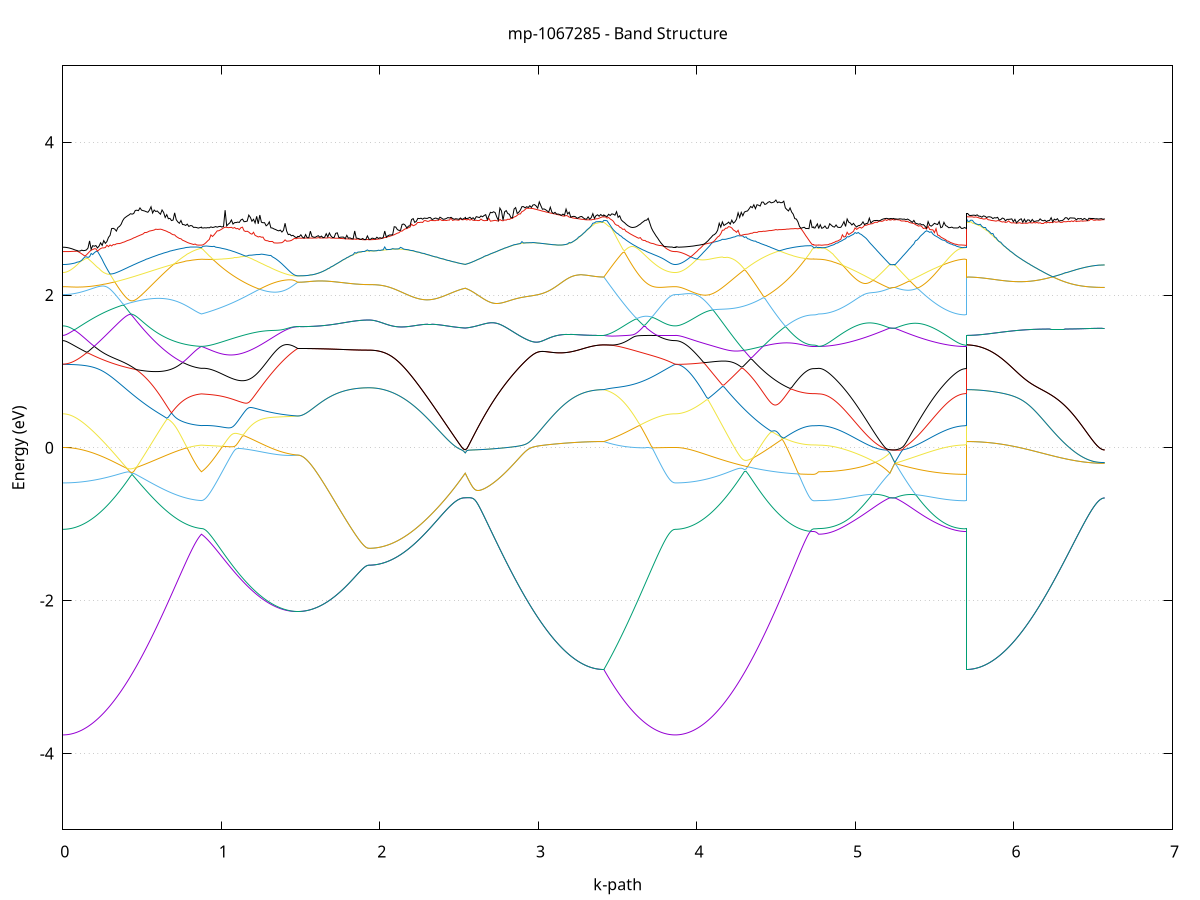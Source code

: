 set title 'mp-1067285 - Band Structure'
set xlabel 'k-path'
set ylabel 'Energy (eV)'
set grid y
set yrange [-5:5]
set terminal png size 800,600
set output 'mp-1067285_bands_gnuplot.png'
plot '-' using 1:2 with lines notitle, '-' using 1:2 with lines notitle, '-' using 1:2 with lines notitle, '-' using 1:2 with lines notitle, '-' using 1:2 with lines notitle, '-' using 1:2 with lines notitle, '-' using 1:2 with lines notitle, '-' using 1:2 with lines notitle, '-' using 1:2 with lines notitle, '-' using 1:2 with lines notitle, '-' using 1:2 with lines notitle, '-' using 1:2 with lines notitle, '-' using 1:2 with lines notitle, '-' using 1:2 with lines notitle, '-' using 1:2 with lines notitle, '-' using 1:2 with lines notitle, '-' using 1:2 with lines notitle, '-' using 1:2 with lines notitle, '-' using 1:2 with lines notitle, '-' using 1:2 with lines notitle, '-' using 1:2 with lines notitle, '-' using 1:2 with lines notitle, '-' using 1:2 with lines notitle, '-' using 1:2 with lines notitle, '-' using 1:2 with lines notitle, '-' using 1:2 with lines notitle, '-' using 1:2 with lines notitle, '-' using 1:2 with lines notitle, '-' using 1:2 with lines notitle, '-' using 1:2 with lines notitle, '-' using 1:2 with lines notitle, '-' using 1:2 with lines notitle
0.000000 -41.986073
0.009938 -41.986073
0.019876 -41.986073
0.029815 -41.986073
0.039753 -41.985973
0.049691 -41.985973
0.059629 -41.985873
0.069567 -41.985873
0.079506 -41.985773
0.089444 -41.985673
0.099382 -41.985573
0.109320 -41.985473
0.119258 -41.985373
0.129196 -41.985273
0.139135 -41.985173
0.149073 -41.984973
0.159011 -41.984873
0.168949 -41.984773
0.178887 -41.984573
0.188826 -41.984373
0.198764 -41.984173
0.208702 -41.984073
0.218640 -41.983873
0.228578 -41.983673
0.238517 -41.983473
0.248455 -41.983273
0.258393 -41.982973
0.268331 -41.982773
0.278269 -41.982573
0.288207 -41.982373
0.298146 -41.982073
0.308084 -41.981873
0.318022 -41.981573
0.327960 -41.981373
0.337898 -41.981073
0.347837 -41.980773
0.357775 -41.980573
0.367713 -41.980273
0.377651 -41.979973
0.387589 -41.979773
0.397528 -41.979473
0.407466 -41.979173
0.417404 -41.978873
0.427342 -41.978673
0.437280 -41.978373
0.447218 -41.978073
0.457157 -41.977773
0.467095 -41.977473
0.477033 -41.977173
0.486971 -41.976973
0.496909 -41.976673
0.506848 -41.976373
0.516786 -41.976073
0.526724 -41.975773
0.536662 -41.975573
0.546600 -41.975273
0.556539 -41.974973
0.566477 -41.974773
0.576415 -41.974473
0.586353 -41.974273
0.596291 -41.973973
0.606229 -41.973773
0.616168 -41.973473
0.626106 -41.973273
0.636044 -41.973073
0.645982 -41.972773
0.655920 -41.972573
0.665859 -41.972373
0.675797 -41.972173
0.685735 -41.971973
0.695673 -41.971773
0.705611 -41.971573
0.715550 -41.971373
0.725488 -41.971273
0.735426 -41.971073
0.745364 -41.970973
0.755302 -41.970773
0.765241 -41.970673
0.775179 -41.970473
0.785117 -41.970373
0.795055 -41.970273
0.804993 -41.970173
0.814931 -41.970073
0.824870 -41.969973
0.834808 -41.969973
0.844746 -41.969873
0.854684 -41.969773
0.864622 -41.969773
0.874561 -41.969773
0.874561 -41.969773
0.884515 -41.969773
0.894470 -41.969773
0.904425 -41.969773
0.914380 -41.969773
0.924335 -41.969873
0.934290 -41.969873
0.944245 -41.969873
0.954199 -41.969873
0.964154 -41.969973
0.974109 -41.969973
0.984064 -41.969973
0.994019 -41.969973
1.003974 -41.969973
1.013929 -41.970073
1.023884 -41.970073
1.033838 -41.970073
1.043793 -41.970073
1.053748 -41.970173
1.063703 -41.970173
1.073658 -41.970173
1.083613 -41.970173
1.093568 -41.970173
1.103522 -41.970273
1.113477 -41.970273
1.123432 -41.970273
1.133387 -41.970273
1.143342 -41.970273
1.153297 -41.970273
1.163252 -41.970373
1.173206 -41.970373
1.183161 -41.970373
1.193116 -41.970373
1.203071 -41.970373
1.213026 -41.970373
1.222981 -41.970473
1.232936 -41.970473
1.242891 -41.970473
1.252845 -41.970473
1.262800 -41.970473
1.272755 -41.970473
1.282710 -41.970473
1.292665 -41.970473
1.302620 -41.970473
1.312575 -41.970573
1.322529 -41.970573
1.332484 -41.970573
1.342439 -41.970573
1.352394 -41.970573
1.362349 -41.970573
1.372304 -41.970573
1.382259 -41.970573
1.392213 -41.970573
1.402168 -41.970573
1.412123 -41.970573
1.422078 -41.970573
1.432033 -41.970573
1.441988 -41.970573
1.451943 -41.970573
1.461898 -41.970573
1.471852 -41.970573
1.481807 -41.970473
1.481807 -41.970473
1.491796 -41.970473
1.501785 -41.970473
1.511773 -41.970473
1.521762 -41.970473
1.531751 -41.970473
1.541739 -41.970473
1.551728 -41.970373
1.561717 -41.970373
1.571705 -41.970373
1.581694 -41.970273
1.591683 -41.970273
1.601671 -41.970273
1.611660 -41.970173
1.621649 -41.970073
1.631637 -41.970073
1.641626 -41.969973
1.651615 -41.969973
1.661603 -41.969873
1.671592 -41.969773
1.681581 -41.969773
1.691569 -41.969673
1.701558 -41.969573
1.711547 -41.969573
1.721535 -41.969473
1.731524 -41.969373
1.741512 -41.969273
1.751501 -41.969273
1.761490 -41.969173
1.771478 -41.969073
1.781467 -41.968973
1.791456 -41.968973
1.801444 -41.968873
1.811433 -41.968773
1.821422 -41.968773
1.831410 -41.968673
1.841399 -41.968573
1.851388 -41.968573
1.861376 -41.968473
1.871365 -41.968473
1.881354 -41.968473
1.891342 -41.968373
1.901331 -41.968373
1.911320 -41.968373
1.921308 -41.968373
1.931297 -41.968373
1.931297 -41.968373
1.941252 -41.968373
1.951207 -41.968373
1.961162 -41.968373
1.971117 -41.968373
1.981071 -41.968373
1.991026 -41.968373
2.000981 -41.968373
2.010936 -41.968373
2.020891 -41.968373
2.030846 -41.968373
2.040801 -41.968373
2.050755 -41.968373
2.060710 -41.968373
2.070665 -41.968373
2.080620 -41.968373
2.090575 -41.968373
2.100530 -41.968373
2.110485 -41.968473
2.120440 -41.968473
2.130394 -41.968473
2.140349 -41.968473
2.150304 -41.968473
2.160259 -41.968473
2.170214 -41.968473
2.180169 -41.968473
2.190124 -41.968473
2.200078 -41.968573
2.210033 -41.968573
2.219988 -41.968573
2.229943 -41.968573
2.239898 -41.968573
2.249853 -41.968573
2.259808 -41.968573
2.269762 -41.968673
2.279717 -41.968673
2.289672 -41.968673
2.299627 -41.968673
2.309582 -41.968673
2.319537 -41.968673
2.329492 -41.968673
2.339446 -41.968773
2.349401 -41.968773
2.359356 -41.968773
2.369311 -41.968773
2.379266 -41.968773
2.389221 -41.968773
2.399176 -41.968773
2.409131 -41.968873
2.419085 -41.968873
2.429040 -41.968873
2.438995 -41.968873
2.448950 -41.968873
2.458905 -41.968873
2.468860 -41.968873
2.478815 -41.968973
2.488769 -41.968973
2.498724 -41.968973
2.508679 -41.968973
2.518634 -41.968973
2.528589 -41.968973
2.538544 -41.968973
2.538544 -41.968973
2.548482 -41.968973
2.558420 -41.968973
2.568358 -41.968973
2.578297 -41.968873
2.588235 -41.968873
2.598173 -41.968773
2.608111 -41.968773
2.618049 -41.968673
2.627987 -41.968673
2.637926 -41.968573
2.647864 -41.968573
2.657802 -41.968473
2.667740 -41.968473
2.677678 -41.968373
2.687617 -41.968273
2.697555 -41.968273
2.707493 -41.968273
2.717431 -41.968173
2.727369 -41.968173
2.737308 -41.968173
2.747246 -41.968173
2.757184 -41.968173
2.767122 -41.968173
2.777060 -41.968173
2.786998 -41.968273
2.796937 -41.968273
2.806875 -41.968373
2.816813 -41.968473
2.826751 -41.968573
2.836689 -41.968773
2.846628 -41.968873
2.856566 -41.969073
2.866504 -41.969173
2.876442 -41.969373
2.886380 -41.969573
2.896319 -41.969773
2.906257 -41.969973
2.916195 -41.970173
2.926133 -41.970373
2.936071 -41.970573
2.946009 -41.970873
2.955948 -41.971073
2.965886 -41.971273
2.975824 -41.971573
2.985762 -41.971773
2.995700 -41.972073
3.005639 -41.972273
3.015577 -41.972473
3.025515 -41.972773
3.035453 -41.972973
3.045391 -41.973273
3.055330 -41.973473
3.065268 -41.973773
3.075206 -41.973973
3.085144 -41.974173
3.095082 -41.974473
3.105020 -41.974673
3.114959 -41.974873
3.124897 -41.975073
3.134835 -41.975373
3.144773 -41.975573
3.154711 -41.975773
3.164650 -41.975973
3.174588 -41.976173
3.184526 -41.976373
3.194464 -41.976473
3.204402 -41.976673
3.214341 -41.976873
3.224279 -41.977073
3.234217 -41.977173
3.244155 -41.977373
3.254093 -41.977473
3.264032 -41.977573
3.273970 -41.977773
3.283908 -41.977873
3.293846 -41.977973
3.303784 -41.978073
3.313722 -41.978173
3.323661 -41.978273
3.333599 -41.978373
3.343537 -41.978373
3.353475 -41.978473
3.363413 -41.978473
3.373352 -41.978573
3.383290 -41.978573
3.393228 -41.978573
3.403166 -41.978673
3.413104 -41.978673
3.413104 -41.978673
3.423093 -41.978873
3.433082 -41.979173
3.443070 -41.979473
3.453059 -41.979673
3.463048 -41.979973
3.473036 -41.980273
3.483025 -41.980473
3.493014 -41.980773
3.503002 -41.980973
3.512991 -41.981273
3.522980 -41.981473
3.532968 -41.981773
3.542957 -41.981973
3.552946 -41.982173
3.562934 -41.982473
3.572923 -41.982673
3.582912 -41.982873
3.592900 -41.983073
3.602889 -41.983273
3.612878 -41.983473
3.622866 -41.983673
3.632855 -41.983873
3.642844 -41.984073
3.652832 -41.984273
3.662821 -41.984373
3.672810 -41.984573
3.682798 -41.984673
3.692787 -41.984873
3.702776 -41.984973
3.712764 -41.985173
3.722753 -41.985273
3.732742 -41.985373
3.742730 -41.985473
3.752719 -41.985573
3.762708 -41.985673
3.772696 -41.985773
3.782685 -41.985773
3.792674 -41.985873
3.802662 -41.985973
3.812651 -41.985973
3.822640 -41.985973
3.832628 -41.986073
3.842617 -41.986073
3.852606 -41.986073
3.862594 -41.986073
3.862594 -41.986073
3.872526 -41.986073
3.882458 -41.986073
3.892390 -41.986073
3.902322 -41.985973
3.912253 -41.985973
3.922185 -41.985973
3.932117 -41.985873
3.942049 -41.985773
3.951981 -41.985673
3.961912 -41.985673
3.971844 -41.985573
3.981776 -41.985473
3.991708 -41.985373
4.001640 -41.985173
4.011572 -41.985073
4.021503 -41.984973
4.031435 -41.984773
4.041367 -41.984673
4.051299 -41.984473
4.061231 -41.984273
4.071163 -41.984173
4.081094 -41.983973
4.091026 -41.983773
4.100958 -41.983573
4.110890 -41.983373
4.120822 -41.983173
4.130754 -41.982973
4.140685 -41.982773
4.150617 -41.982473
4.160549 -41.982273
4.170481 -41.982073
4.180413 -41.981773
4.190345 -41.981573
4.200276 -41.981273
4.210208 -41.981073
4.220140 -41.980773
4.230072 -41.980473
4.240004 -41.980273
4.249936 -41.979973
4.259867 -41.979673
4.269799 -41.979373
4.279731 -41.979173
4.289663 -41.978873
4.299595 -41.978573
4.309526 -41.978273
4.319458 -41.977973
4.329390 -41.977673
4.339322 -41.977373
4.349254 -41.977073
4.359186 -41.976873
4.369117 -41.976573
4.379049 -41.976273
4.388981 -41.975973
4.398913 -41.975673
4.408845 -41.975373
4.418777 -41.975073
4.428708 -41.974773
4.438640 -41.974473
4.448572 -41.974273
4.458504 -41.973973
4.468436 -41.973673
4.478368 -41.973373
4.488299 -41.973173
4.498231 -41.972873
4.508163 -41.972573
4.518095 -41.972373
4.528027 -41.972073
4.537959 -41.971873
4.547890 -41.971573
4.557822 -41.971373
4.567754 -41.971173
4.577686 -41.970873
4.587618 -41.970673
4.597550 -41.970473
4.607481 -41.970273
4.617413 -41.970073
4.627345 -41.969873
4.637277 -41.969673
4.647209 -41.969573
4.657140 -41.969373
4.667072 -41.969473
4.677004 -41.969573
4.686936 -41.969573
4.696868 -41.969573
4.706800 -41.969673
4.716731 -41.969673
4.726663 -41.969673
4.736595 -41.969673
4.736595 -41.969673
4.744416 -41.969673
4.752237 -41.969673
4.760058 -41.969673
4.767878 -41.969773
4.767878 -41.969773
4.777867 -41.969773
4.787856 -41.969773
4.797844 -41.969773
4.807833 -41.969773
4.817822 -41.969873
4.827810 -41.969873
4.837799 -41.969973
4.847788 -41.969973
4.857776 -41.969973
4.867765 -41.970073
4.877754 -41.970073
4.887742 -41.970073
4.897731 -41.970173
4.907720 -41.970173
4.917708 -41.970173
4.927697 -41.970173
4.937686 -41.970173
4.947674 -41.970173
4.957663 -41.970173
4.967652 -41.970173
4.977640 -41.970173
4.987629 -41.970173
4.997618 -41.970173
5.007606 -41.970173
5.017595 -41.970173
5.027584 -41.970073
5.037572 -41.970073
5.047561 -41.970073
5.057550 -41.969973
5.067538 -41.969973
5.077527 -41.969873
5.087516 -41.969873
5.097504 -41.969773
5.107493 -41.969773
5.117482 -41.969673
5.127470 -41.969673
5.137459 -41.969573
5.147448 -41.969473
5.157436 -41.969473
5.167425 -41.969373
5.177414 -41.969273
5.187402 -41.969273
5.197391 -41.969173
5.207380 -41.969073
5.217368 -41.968973
5.217368 -41.968973
5.225189 -41.969073
5.233010 -41.969073
5.240831 -41.969073
5.248652 -41.969073
5.248652 -41.969073
5.258640 -41.969073
5.268629 -41.969173
5.278618 -41.969273
5.288606 -41.969373
5.298595 -41.969373
5.308584 -41.969473
5.318572 -41.969573
5.328561 -41.969573
5.338550 -41.969673
5.348538 -41.969673
5.358527 -41.969773
5.368516 -41.969873
5.378504 -41.969873
5.388493 -41.969973
5.398482 -41.969973
5.408470 -41.969973
5.418459 -41.970073
5.428448 -41.970073
5.438436 -41.970073
5.448425 -41.970173
5.458414 -41.970173
5.468402 -41.970173
5.478391 -41.970173
5.488380 -41.970173
5.498368 -41.970173
5.508357 -41.970173
5.518346 -41.970173
5.528334 -41.970173
5.538323 -41.970173
5.548312 -41.970173
5.558300 -41.970173
5.568289 -41.970173
5.578278 -41.970073
5.588266 -41.970073
5.598255 -41.970073
5.608244 -41.969973
5.618232 -41.969973
5.628221 -41.969873
5.638210 -41.969873
5.648198 -41.969873
5.658187 -41.969773
5.668176 -41.969773
5.678164 -41.969673
5.688153 -41.969673
5.698142 -41.969673
5.698142 -41.978673
5.708073 -41.978673
5.718005 -41.978573
5.727937 -41.978573
5.737869 -41.978573
5.747801 -41.978573
5.757733 -41.978473
5.767664 -41.978473
5.777596 -41.978373
5.787528 -41.978373
5.797460 -41.978273
5.807392 -41.978273
5.817324 -41.978173
5.827255 -41.978073
5.837187 -41.977973
5.847119 -41.977873
5.857051 -41.977773
5.866983 -41.977673
5.876914 -41.977573
5.886846 -41.977473
5.896778 -41.977373
5.906710 -41.977273
5.916642 -41.977173
5.926574 -41.976973
5.936505 -41.976873
5.946437 -41.976773
5.956369 -41.976573
5.966301 -41.976473
5.976233 -41.976273
5.986165 -41.976173
5.996096 -41.975973
6.006028 -41.975773
6.015960 -41.975673
6.025892 -41.975473
6.035824 -41.975273
6.045756 -41.975173
6.055687 -41.974973
6.065619 -41.974773
6.075551 -41.974673
6.085483 -41.974473
6.095415 -41.974273
6.105347 -41.974073
6.115278 -41.973873
6.125210 -41.973773
6.135142 -41.973573
6.145074 -41.973373
6.155006 -41.973173
6.164937 -41.973073
6.174869 -41.972873
6.184801 -41.972673
6.194733 -41.972573
6.204665 -41.972373
6.214597 -41.972173
6.224528 -41.972073
6.234460 -41.971873
6.244392 -41.971673
6.254324 -41.971573
6.264256 -41.971373
6.274188 -41.971273
6.284119 -41.971073
6.294051 -41.970973
6.303983 -41.970873
6.313915 -41.970673
6.323847 -41.970573
6.333779 -41.970473
6.343710 -41.970373
6.353642 -41.970273
6.363574 -41.970073
6.373506 -41.969973
6.383438 -41.969873
6.393370 -41.969873
6.403301 -41.969773
6.413233 -41.969673
6.423165 -41.969573
6.433097 -41.969473
6.443029 -41.969473
6.452960 -41.969373
6.462892 -41.969373
6.472824 -41.969273
6.482756 -41.969273
6.492688 -41.969173
6.502620 -41.969173
6.512551 -41.969173
6.522483 -41.969073
6.532415 -41.969073
6.542347 -41.969073
6.552279 -41.969073
6.562211 -41.969073
6.572142 -41.969073
e
0.000000 -41.970173
0.009938 -41.970173
0.019876 -41.970173
0.029815 -41.970173
0.039753 -41.970173
0.049691 -41.970073
0.059629 -41.970073
0.069567 -41.969973
0.079506 -41.969973
0.089444 -41.969873
0.099382 -41.969773
0.109320 -41.969673
0.119258 -41.969573
0.129196 -41.969473
0.139135 -41.969373
0.149073 -41.969173
0.159011 -41.969073
0.168949 -41.968973
0.178887 -41.968773
0.188826 -41.968573
0.198764 -41.968473
0.208702 -41.968273
0.218640 -41.968073
0.228578 -41.967873
0.238517 -41.967673
0.248455 -41.967473
0.258393 -41.967273
0.268331 -41.967073
0.278269 -41.966873
0.288207 -41.966673
0.298146 -41.966473
0.308084 -41.966173
0.318022 -41.965973
0.327960 -41.965773
0.337898 -41.965473
0.347837 -41.965273
0.357775 -41.964973
0.367713 -41.964773
0.377651 -41.964473
0.387589 -41.964173
0.397528 -41.963973
0.407466 -41.963673
0.417404 -41.963473
0.427342 -41.963173
0.437280 -41.962873
0.447218 -41.962673
0.457157 -41.962373
0.467095 -41.962073
0.477033 -41.961873
0.486971 -41.961673
0.496909 -41.961973
0.506848 -41.962273
0.516786 -41.962473
0.526724 -41.962773
0.536662 -41.963073
0.546600 -41.963273
0.556539 -41.963573
0.566477 -41.963773
0.576415 -41.964073
0.586353 -41.964273
0.596291 -41.964573
0.606229 -41.964773
0.616168 -41.964973
0.626106 -41.965273
0.636044 -41.965473
0.645982 -41.965673
0.655920 -41.965873
0.665859 -41.966073
0.675797 -41.966273
0.685735 -41.966473
0.695673 -41.966673
0.705611 -41.966873
0.715550 -41.967073
0.725488 -41.967173
0.735426 -41.967373
0.745364 -41.967473
0.755302 -41.967673
0.765241 -41.967773
0.775179 -41.967873
0.785117 -41.967973
0.795055 -41.968073
0.804993 -41.968173
0.814931 -41.968273
0.824870 -41.968373
0.834808 -41.968473
0.844746 -41.968473
0.854684 -41.968573
0.864622 -41.968573
0.874561 -41.968673
0.874561 -41.968673
0.884515 -41.968673
0.894470 -41.968573
0.904425 -41.968573
0.914380 -41.968673
0.924335 -41.968673
0.934290 -41.968673
0.944245 -41.968673
0.954199 -41.968673
0.964154 -41.968773
0.974109 -41.968773
0.984064 -41.968873
0.994019 -41.968873
1.003974 -41.968873
1.013929 -41.968973
1.023884 -41.968973
1.033838 -41.969073
1.043793 -41.969073
1.053748 -41.969173
1.063703 -41.969173
1.073658 -41.969273
1.083613 -41.969273
1.093568 -41.969373
1.103522 -41.969373
1.113477 -41.969473
1.123432 -41.969473
1.133387 -41.969573
1.143342 -41.969573
1.153297 -41.969573
1.163252 -41.969673
1.173206 -41.969673
1.183161 -41.969773
1.193116 -41.969773
1.203071 -41.969873
1.213026 -41.969873
1.222981 -41.969873
1.232936 -41.969973
1.242891 -41.969973
1.252845 -41.969973
1.262800 -41.970073
1.272755 -41.970073
1.282710 -41.970073
1.292665 -41.970173
1.302620 -41.970173
1.312575 -41.970173
1.322529 -41.970273
1.332484 -41.970273
1.342439 -41.970273
1.352394 -41.970273
1.362349 -41.970373
1.372304 -41.970373
1.382259 -41.970373
1.392213 -41.970373
1.402168 -41.970373
1.412123 -41.970473
1.422078 -41.970473
1.432033 -41.970473
1.441988 -41.970473
1.451943 -41.970473
1.461898 -41.970473
1.471852 -41.970473
1.481807 -41.970473
1.481807 -41.970473
1.491796 -41.970473
1.501785 -41.970473
1.511773 -41.970473
1.521762 -41.970473
1.531751 -41.970473
1.541739 -41.970473
1.551728 -41.970373
1.561717 -41.970373
1.571705 -41.970373
1.581694 -41.970273
1.591683 -41.970273
1.601671 -41.970273
1.611660 -41.970173
1.621649 -41.970073
1.631637 -41.970073
1.641626 -41.969973
1.651615 -41.969973
1.661603 -41.969873
1.671592 -41.969773
1.681581 -41.969773
1.691569 -41.969673
1.701558 -41.969573
1.711547 -41.969573
1.721535 -41.969473
1.731524 -41.969373
1.741512 -41.969273
1.751501 -41.969273
1.761490 -41.969173
1.771478 -41.969073
1.781467 -41.968973
1.791456 -41.968973
1.801444 -41.968873
1.811433 -41.968773
1.821422 -41.968773
1.831410 -41.968673
1.841399 -41.968573
1.851388 -41.968573
1.861376 -41.968473
1.871365 -41.968473
1.881354 -41.968473
1.891342 -41.968373
1.901331 -41.968373
1.911320 -41.968373
1.921308 -41.968373
1.931297 -41.968373
1.931297 -41.968373
1.941252 -41.968373
1.951207 -41.968373
1.961162 -41.968373
1.971117 -41.968373
1.981071 -41.968373
1.991026 -41.968373
2.000981 -41.968373
2.010936 -41.968373
2.020891 -41.968373
2.030846 -41.968373
2.040801 -41.968373
2.050755 -41.968373
2.060710 -41.968373
2.070665 -41.968373
2.080620 -41.968373
2.090575 -41.968373
2.100530 -41.968373
2.110485 -41.968473
2.120440 -41.968473
2.130394 -41.968473
2.140349 -41.968473
2.150304 -41.968473
2.160259 -41.968473
2.170214 -41.968473
2.180169 -41.968473
2.190124 -41.968473
2.200078 -41.968573
2.210033 -41.968573
2.219988 -41.968573
2.229943 -41.968573
2.239898 -41.968573
2.249853 -41.968573
2.259808 -41.968573
2.269762 -41.968673
2.279717 -41.968673
2.289672 -41.968673
2.299627 -41.968673
2.309582 -41.968673
2.319537 -41.968673
2.329492 -41.968673
2.339446 -41.968773
2.349401 -41.968773
2.359356 -41.968773
2.369311 -41.968773
2.379266 -41.968773
2.389221 -41.968773
2.399176 -41.968773
2.409131 -41.968873
2.419085 -41.968873
2.429040 -41.968873
2.438995 -41.968873
2.448950 -41.968873
2.458905 -41.968873
2.468860 -41.968873
2.478815 -41.968973
2.488769 -41.968973
2.498724 -41.968973
2.508679 -41.968973
2.518634 -41.968973
2.528589 -41.968973
2.538544 -41.968973
2.538544 -41.968973
2.548482 -41.968973
2.558420 -41.968973
2.568358 -41.968973
2.578297 -41.968873
2.588235 -41.968873
2.598173 -41.968773
2.608111 -41.968773
2.618049 -41.968673
2.627987 -41.968673
2.637926 -41.968573
2.647864 -41.968573
2.657802 -41.968473
2.667740 -41.968473
2.677678 -41.968373
2.687617 -41.968273
2.697555 -41.968273
2.707493 -41.968273
2.717431 -41.968173
2.727369 -41.968173
2.737308 -41.968173
2.747246 -41.968173
2.757184 -41.968173
2.767122 -41.968173
2.777060 -41.968173
2.786998 -41.968273
2.796937 -41.968273
2.806875 -41.968373
2.816813 -41.968473
2.826751 -41.968573
2.836689 -41.968773
2.846628 -41.968873
2.856566 -41.969073
2.866504 -41.969173
2.876442 -41.969373
2.886380 -41.969573
2.896319 -41.969773
2.906257 -41.969973
2.916195 -41.970173
2.926133 -41.970373
2.936071 -41.970573
2.946009 -41.970873
2.955948 -41.971073
2.965886 -41.971273
2.975824 -41.971573
2.985762 -41.971773
2.995700 -41.972073
3.005639 -41.972273
3.015577 -41.972473
3.025515 -41.972773
3.035453 -41.972973
3.045391 -41.973273
3.055330 -41.973473
3.065268 -41.973773
3.075206 -41.973973
3.085144 -41.974173
3.095082 -41.974473
3.105020 -41.974673
3.114959 -41.974873
3.124897 -41.975073
3.134835 -41.975373
3.144773 -41.975573
3.154711 -41.975773
3.164650 -41.975973
3.174588 -41.976173
3.184526 -41.976373
3.194464 -41.976473
3.204402 -41.976673
3.214341 -41.976873
3.224279 -41.977073
3.234217 -41.977173
3.244155 -41.977373
3.254093 -41.977473
3.264032 -41.977573
3.273970 -41.977773
3.283908 -41.977873
3.293846 -41.977973
3.303784 -41.978073
3.313722 -41.978173
3.323661 -41.978273
3.333599 -41.978373
3.343537 -41.978373
3.353475 -41.978473
3.363413 -41.978473
3.373352 -41.978573
3.383290 -41.978573
3.393228 -41.978573
3.403166 -41.978673
3.413104 -41.978673
3.413104 -41.978673
3.423093 -41.978373
3.433082 -41.978073
3.443070 -41.977773
3.453059 -41.977573
3.463048 -41.977273
3.473036 -41.976973
3.483025 -41.976673
3.493014 -41.976473
3.503002 -41.976173
3.512991 -41.975873
3.522980 -41.975673
3.532968 -41.975373
3.542957 -41.975073
3.552946 -41.974873
3.562934 -41.974573
3.572923 -41.974373
3.582912 -41.974073
3.592900 -41.973873
3.602889 -41.973673
3.612878 -41.973373
3.622866 -41.973173
3.632855 -41.972973
3.642844 -41.972773
3.652832 -41.972573
3.662821 -41.972373
3.672810 -41.972173
3.682798 -41.971973
3.692787 -41.971773
3.702776 -41.971573
3.712764 -41.971473
3.722753 -41.971273
3.732742 -41.971173
3.742730 -41.970973
3.752719 -41.970873
3.762708 -41.970773
3.772696 -41.970673
3.782685 -41.970573
3.792674 -41.970473
3.802662 -41.970373
3.812651 -41.970373
3.822640 -41.970273
3.832628 -41.970273
3.842617 -41.970273
3.852606 -41.970273
3.862594 -41.970173
3.862594 -41.970173
3.872526 -41.970173
3.882458 -41.970173
3.892390 -41.970173
3.902322 -41.970173
3.912253 -41.970173
3.922185 -41.970173
3.932117 -41.970073
3.942049 -41.970073
3.951981 -41.970073
3.961912 -41.969973
3.971844 -41.969973
3.981776 -41.969873
3.991708 -41.969873
4.001640 -41.969773
4.011572 -41.969773
4.021503 -41.969673
4.031435 -41.969673
4.041367 -41.969573
4.051299 -41.969473
4.061231 -41.969473
4.071163 -41.969373
4.081094 -41.969273
4.091026 -41.969173
4.100958 -41.969073
4.110890 -41.968973
4.120822 -41.968973
4.130754 -41.968873
4.140685 -41.968773
4.150617 -41.968673
4.160549 -41.968573
4.170481 -41.968473
4.180413 -41.968373
4.190345 -41.968273
4.200276 -41.968173
4.210208 -41.968073
4.220140 -41.967973
4.230072 -41.967873
4.240004 -41.967773
4.249936 -41.967673
4.259867 -41.967573
4.269799 -41.967473
4.279731 -41.967373
4.289663 -41.967273
4.299595 -41.967273
4.309526 -41.967173
4.319458 -41.967073
4.329390 -41.966973
4.339322 -41.966873
4.349254 -41.966773
4.359186 -41.966673
4.369117 -41.966673
4.379049 -41.966573
4.388981 -41.966473
4.398913 -41.966473
4.408845 -41.966373
4.418777 -41.966273
4.428708 -41.966273
4.438640 -41.966173
4.448572 -41.966273
4.458504 -41.966473
4.468436 -41.966673
4.478368 -41.966873
4.488299 -41.967073
4.498231 -41.967273
4.508163 -41.967473
4.518095 -41.967673
4.528027 -41.967773
4.537959 -41.967973
4.547890 -41.968173
4.557822 -41.968273
4.567754 -41.968473
4.577686 -41.968573
4.587618 -41.968673
4.597550 -41.968873
4.607481 -41.968973
4.617413 -41.969073
4.627345 -41.969173
4.637277 -41.969273
4.647209 -41.969373
4.657140 -41.969373
4.667072 -41.969273
4.677004 -41.969073
4.686936 -41.968973
4.696868 -41.968873
4.706800 -41.968773
4.716731 -41.968773
4.726663 -41.968673
4.736595 -41.968673
4.736595 -41.968673
4.744416 -41.968673
4.752237 -41.968673
4.760058 -41.968673
4.767878 -41.968673
4.767878 -41.968673
4.777867 -41.968673
4.787856 -41.968573
4.797844 -41.968573
4.807833 -41.968473
4.817822 -41.968373
4.827810 -41.968273
4.837799 -41.968173
4.847788 -41.968073
4.857776 -41.967973
4.867765 -41.967773
4.877754 -41.967673
4.887742 -41.967473
4.897731 -41.967373
4.907720 -41.967173
4.917708 -41.967073
4.927697 -41.966873
4.937686 -41.966973
4.947674 -41.966973
4.957663 -41.967073
4.967652 -41.967173
4.977640 -41.967173
4.987629 -41.967273
4.997618 -41.967273
5.007606 -41.967373
5.017595 -41.967473
5.027584 -41.967573
5.037572 -41.967573
5.047561 -41.967673
5.057550 -41.967773
5.067538 -41.967873
5.077527 -41.967873
5.087516 -41.967973
5.097504 -41.968073
5.107493 -41.968173
5.117482 -41.968173
5.127470 -41.968273
5.137459 -41.968373
5.147448 -41.968473
5.157436 -41.968573
5.167425 -41.968573
5.177414 -41.968673
5.187402 -41.968773
5.197391 -41.968873
5.207380 -41.968973
5.217368 -41.968973
5.217368 -41.968973
5.225189 -41.969073
5.233010 -41.969073
5.240831 -41.969073
5.248652 -41.969073
5.248652 -41.969073
5.258640 -41.968973
5.268629 -41.968873
5.278618 -41.968773
5.288606 -41.968773
5.298595 -41.968673
5.308584 -41.968573
5.318572 -41.968473
5.328561 -41.968373
5.338550 -41.968373
5.348538 -41.968273
5.358527 -41.968173
5.368516 -41.968073
5.378504 -41.967973
5.388493 -41.967973
5.398482 -41.967873
5.408470 -41.967773
5.418459 -41.967673
5.428448 -41.967673
5.438436 -41.967573
5.448425 -41.967473
5.458414 -41.967473
5.468402 -41.967373
5.478391 -41.967273
5.488380 -41.967273
5.498368 -41.967173
5.508357 -41.967073
5.518346 -41.967073
5.528334 -41.966973
5.538323 -41.966973
5.548312 -41.967073
5.558300 -41.967173
5.568289 -41.967373
5.578278 -41.967573
5.588266 -41.967673
5.598255 -41.967773
5.608244 -41.967973
5.618232 -41.968073
5.628221 -41.968173
5.638210 -41.968273
5.648198 -41.968373
5.658187 -41.968473
5.668176 -41.968573
5.678164 -41.968673
5.688153 -41.968673
5.698142 -41.968673
5.698142 -41.978673
5.708073 -41.978673
5.718005 -41.978573
5.727937 -41.978573
5.737869 -41.978573
5.747801 -41.978573
5.757733 -41.978473
5.767664 -41.978473
5.777596 -41.978373
5.787528 -41.978373
5.797460 -41.978273
5.807392 -41.978273
5.817324 -41.978173
5.827255 -41.978073
5.837187 -41.977973
5.847119 -41.977873
5.857051 -41.977773
5.866983 -41.977673
5.876914 -41.977573
5.886846 -41.977473
5.896778 -41.977373
5.906710 -41.977273
5.916642 -41.977173
5.926574 -41.976973
5.936505 -41.976873
5.946437 -41.976773
5.956369 -41.976573
5.966301 -41.976473
5.976233 -41.976273
5.986165 -41.976173
5.996096 -41.975973
6.006028 -41.975773
6.015960 -41.975673
6.025892 -41.975473
6.035824 -41.975273
6.045756 -41.975173
6.055687 -41.974973
6.065619 -41.974773
6.075551 -41.974673
6.085483 -41.974473
6.095415 -41.974273
6.105347 -41.974073
6.115278 -41.973873
6.125210 -41.973773
6.135142 -41.973573
6.145074 -41.973373
6.155006 -41.973173
6.164937 -41.973073
6.174869 -41.972873
6.184801 -41.972673
6.194733 -41.972573
6.204665 -41.972373
6.214597 -41.972173
6.224528 -41.972073
6.234460 -41.971873
6.244392 -41.971673
6.254324 -41.971573
6.264256 -41.971373
6.274188 -41.971273
6.284119 -41.971073
6.294051 -41.970973
6.303983 -41.970873
6.313915 -41.970673
6.323847 -41.970573
6.333779 -41.970473
6.343710 -41.970373
6.353642 -41.970273
6.363574 -41.970073
6.373506 -41.969973
6.383438 -41.969873
6.393370 -41.969873
6.403301 -41.969773
6.413233 -41.969673
6.423165 -41.969573
6.433097 -41.969473
6.443029 -41.969473
6.452960 -41.969373
6.462892 -41.969373
6.472824 -41.969273
6.482756 -41.969273
6.492688 -41.969173
6.502620 -41.969173
6.512551 -41.969173
6.522483 -41.969073
6.532415 -41.969073
6.542347 -41.969073
6.552279 -41.969073
6.562211 -41.969073
6.572142 -41.969073
e
0.000000 -41.952773
0.009938 -41.952773
0.019876 -41.952773
0.029815 -41.952873
0.039753 -41.952873
0.049691 -41.952873
0.059629 -41.952973
0.069567 -41.952973
0.079506 -41.953073
0.089444 -41.953173
0.099382 -41.953273
0.109320 -41.953373
0.119258 -41.953473
0.129196 -41.953573
0.139135 -41.953673
0.149073 -41.953873
0.159011 -41.953973
0.168949 -41.954073
0.178887 -41.954273
0.188826 -41.954473
0.198764 -41.954573
0.208702 -41.954773
0.218640 -41.954973
0.228578 -41.955173
0.238517 -41.955373
0.248455 -41.955573
0.258393 -41.955773
0.268331 -41.955973
0.278269 -41.956173
0.288207 -41.956473
0.298146 -41.956673
0.308084 -41.956873
0.318022 -41.957173
0.327960 -41.957373
0.337898 -41.957673
0.347837 -41.957873
0.357775 -41.958173
0.367713 -41.958473
0.377651 -41.958673
0.387589 -41.958973
0.397528 -41.959273
0.407466 -41.959473
0.417404 -41.959773
0.427342 -41.960073
0.437280 -41.960273
0.447218 -41.960573
0.457157 -41.960873
0.467095 -41.961173
0.477033 -41.961373
0.486971 -41.961573
0.496909 -41.961273
0.506848 -41.961073
0.516786 -41.960773
0.526724 -41.960873
0.536662 -41.961173
0.546600 -41.961373
0.556539 -41.961673
0.566477 -41.961873
0.576415 -41.962073
0.586353 -41.962373
0.596291 -41.962573
0.606229 -41.962773
0.616168 -41.963073
0.626106 -41.963273
0.636044 -41.963473
0.645982 -41.963673
0.655920 -41.963873
0.665859 -41.964073
0.675797 -41.964273
0.685735 -41.964473
0.695673 -41.964673
0.705611 -41.964773
0.715550 -41.964973
0.725488 -41.965073
0.735426 -41.965273
0.745364 -41.965373
0.755302 -41.965573
0.765241 -41.965673
0.775179 -41.965773
0.785117 -41.965873
0.795055 -41.965973
0.804993 -41.966073
0.814931 -41.966173
0.824870 -41.966273
0.834808 -41.966273
0.844746 -41.966373
0.854684 -41.966473
0.864622 -41.966473
0.874561 -41.966473
0.874561 -41.966473
0.884515 -41.966473
0.894470 -41.966473
0.904425 -41.966373
0.914380 -41.966373
0.924335 -41.966273
0.934290 -41.966173
0.944245 -41.966173
0.954199 -41.966073
0.964154 -41.965973
0.974109 -41.965873
0.984064 -41.965773
0.994019 -41.965673
1.003974 -41.965573
1.013929 -41.965473
1.023884 -41.965373
1.033838 -41.965173
1.043793 -41.965073
1.053748 -41.964973
1.063703 -41.964873
1.073658 -41.964773
1.083613 -41.964673
1.093568 -41.964473
1.103522 -41.964373
1.113477 -41.964273
1.123432 -41.964173
1.133387 -41.963973
1.143342 -41.963873
1.153297 -41.963773
1.163252 -41.963573
1.173206 -41.963473
1.183161 -41.963373
1.193116 -41.963273
1.203071 -41.963073
1.213026 -41.962973
1.222981 -41.962873
1.232936 -41.962673
1.242891 -41.962573
1.252845 -41.962473
1.262800 -41.962273
1.272755 -41.962173
1.282710 -41.962073
1.292665 -41.961973
1.302620 -41.961773
1.312575 -41.961673
1.322529 -41.961573
1.332484 -41.961373
1.342439 -41.961273
1.352394 -41.961173
1.362349 -41.961073
1.372304 -41.960873
1.382259 -41.960773
1.392213 -41.960673
1.402168 -41.960473
1.412123 -41.960373
1.422078 -41.960273
1.432033 -41.960173
1.441988 -41.960073
1.451943 -41.959873
1.461898 -41.959773
1.471852 -41.959673
1.481807 -41.959573
1.481807 -41.959573
1.491796 -41.959573
1.501785 -41.959573
1.511773 -41.959573
1.521762 -41.959573
1.531751 -41.959573
1.541739 -41.959573
1.551728 -41.959673
1.561717 -41.959673
1.571705 -41.959673
1.581694 -41.959773
1.591683 -41.959773
1.601671 -41.959873
1.611660 -41.959873
1.621649 -41.959973
1.631637 -41.959973
1.641626 -41.960073
1.651615 -41.960073
1.661603 -41.960173
1.671592 -41.960273
1.681581 -41.960273
1.691569 -41.960373
1.701558 -41.960473
1.711547 -41.960573
1.721535 -41.960573
1.731524 -41.960673
1.741512 -41.960773
1.751501 -41.960873
1.761490 -41.960873
1.771478 -41.960973
1.781467 -41.961073
1.791456 -41.961173
1.801444 -41.961173
1.811433 -41.961273
1.821422 -41.961373
1.831410 -41.961373
1.841399 -41.961473
1.851388 -41.961473
1.861376 -41.961573
1.871365 -41.961573
1.881354 -41.961673
1.891342 -41.961673
1.901331 -41.961673
1.911320 -41.961673
1.921308 -41.961673
1.931297 -41.961673
1.931297 -41.961673
1.941252 -41.961673
1.951207 -41.961673
1.961162 -41.961673
1.971117 -41.961673
1.981071 -41.961673
1.991026 -41.961673
2.000981 -41.961673
2.010936 -41.961673
2.020891 -41.961673
2.030846 -41.961673
2.040801 -41.961673
2.050755 -41.961673
2.060710 -41.961673
2.070665 -41.961673
2.080620 -41.961673
2.090575 -41.961573
2.100530 -41.961573
2.110485 -41.961573
2.120440 -41.961573
2.130394 -41.961573
2.140349 -41.961573
2.150304 -41.961573
2.160259 -41.961473
2.170214 -41.961473
2.180169 -41.961473
2.190124 -41.961473
2.200078 -41.961473
2.210033 -41.961373
2.219988 -41.961373
2.229943 -41.961373
2.239898 -41.961373
2.249853 -41.961373
2.259808 -41.961273
2.269762 -41.961273
2.279717 -41.961273
2.289672 -41.961273
2.299627 -41.961273
2.309582 -41.961173
2.319537 -41.961173
2.329492 -41.961173
2.339446 -41.961173
2.349401 -41.961173
2.359356 -41.961073
2.369311 -41.961073
2.379266 -41.961073
2.389221 -41.961073
2.399176 -41.961073
2.409131 -41.960973
2.419085 -41.960973
2.429040 -41.960973
2.438995 -41.960973
2.448950 -41.960973
2.458905 -41.960973
2.468860 -41.960873
2.478815 -41.960873
2.488769 -41.960873
2.498724 -41.960873
2.508679 -41.960873
2.518634 -41.960873
2.528589 -41.960773
2.538544 -41.960773
2.538544 -41.960773
2.548482 -41.960873
2.558420 -41.960873
2.568358 -41.960873
2.578297 -41.960973
2.588235 -41.960973
2.598173 -41.960973
2.608111 -41.961073
2.618049 -41.961173
2.627987 -41.961173
2.637926 -41.961273
2.647864 -41.961273
2.657802 -41.961373
2.667740 -41.961473
2.677678 -41.961473
2.687617 -41.961573
2.697555 -41.961573
2.707493 -41.961673
2.717431 -41.961673
2.727369 -41.961773
2.737308 -41.961773
2.747246 -41.961773
2.757184 -41.961773
2.767122 -41.961773
2.777060 -41.961673
2.786998 -41.961673
2.796937 -41.961573
2.806875 -41.961573
2.816813 -41.961473
2.826751 -41.961373
2.836689 -41.961273
2.846628 -41.961073
2.856566 -41.960973
2.866504 -41.960773
2.876442 -41.960573
2.886380 -41.960473
2.896319 -41.960273
2.906257 -41.960073
2.916195 -41.959873
2.926133 -41.959673
2.936071 -41.959473
2.946009 -41.959173
2.955948 -41.958973
2.965886 -41.958773
2.975824 -41.958473
2.985762 -41.958273
2.995700 -41.958073
3.005639 -41.957773
3.015577 -41.957573
3.025515 -41.957373
3.035453 -41.957073
3.045391 -41.956873
3.055330 -41.956673
3.065268 -41.956373
3.075206 -41.956173
3.085144 -41.955973
3.095082 -41.955673
3.105020 -41.955473
3.114959 -41.955273
3.124897 -41.955073
3.134835 -41.954873
3.144773 -41.954673
3.154711 -41.954473
3.164650 -41.954273
3.174588 -41.954073
3.184526 -41.953873
3.194464 -41.953673
3.204402 -41.953473
3.214341 -41.953373
3.224279 -41.953173
3.234217 -41.952973
3.244155 -41.952873
3.254093 -41.952773
3.264032 -41.952573
3.273970 -41.952473
3.283908 -41.952373
3.293846 -41.952273
3.303784 -41.952173
3.313722 -41.952073
3.323661 -41.951973
3.333599 -41.951873
3.343537 -41.951873
3.353475 -41.951773
3.363413 -41.951773
3.373352 -41.951673
3.383290 -41.951673
3.393228 -41.951673
3.403166 -41.951573
3.413104 -41.951573
3.413104 -41.951573
3.423093 -41.951673
3.433082 -41.951673
3.443070 -41.951673
3.453059 -41.951773
3.463048 -41.951773
3.473036 -41.951773
3.483025 -41.951873
3.493014 -41.951873
3.503002 -41.951873
3.512991 -41.951973
3.522980 -41.951973
3.532968 -41.951973
3.542957 -41.952073
3.552946 -41.952073
3.562934 -41.952173
3.572923 -41.952173
3.582912 -41.952173
3.592900 -41.952273
3.602889 -41.952273
3.612878 -41.952273
3.622866 -41.952373
3.632855 -41.952373
3.642844 -41.952373
3.652832 -41.952473
3.662821 -41.952473
3.672810 -41.952473
3.682798 -41.952473
3.692787 -41.952573
3.702776 -41.952573
3.712764 -41.952573
3.722753 -41.952573
3.732742 -41.952673
3.742730 -41.952673
3.752719 -41.952673
3.762708 -41.952673
3.772696 -41.952673
3.782685 -41.952773
3.792674 -41.952773
3.802662 -41.952773
3.812651 -41.952773
3.822640 -41.952773
3.832628 -41.952773
3.842617 -41.952773
3.852606 -41.952773
3.862594 -41.952773
3.862594 -41.952773
3.872526 -41.952773
3.882458 -41.952873
3.892390 -41.952873
3.902322 -41.952973
3.912253 -41.953173
3.922185 -41.953273
3.932117 -41.953373
3.942049 -41.953573
3.951981 -41.953773
3.961912 -41.953873
3.971844 -41.954073
3.981776 -41.954273
3.991708 -41.954473
4.001640 -41.954673
4.011572 -41.954873
4.021503 -41.955073
4.031435 -41.955373
4.041367 -41.955573
4.051299 -41.955773
4.061231 -41.955973
4.071163 -41.956273
4.081094 -41.956473
4.091026 -41.956773
4.100958 -41.956973
4.110890 -41.957273
4.120822 -41.957573
4.130754 -41.957773
4.140685 -41.958073
4.150617 -41.958273
4.160549 -41.958573
4.170481 -41.958873
4.180413 -41.959173
4.190345 -41.959373
4.200276 -41.959673
4.210208 -41.959973
4.220140 -41.960273
4.230072 -41.960573
4.240004 -41.960773
4.249936 -41.961073
4.259867 -41.961373
4.269799 -41.961673
4.279731 -41.961873
4.289663 -41.962173
4.299595 -41.962473
4.309526 -41.962773
4.319458 -41.962973
4.329390 -41.963273
4.339322 -41.963573
4.349254 -41.963773
4.359186 -41.964073
4.369117 -41.964373
4.379049 -41.964573
4.388981 -41.964873
4.398913 -41.965073
4.408845 -41.965273
4.418777 -41.965573
4.428708 -41.965773
4.438640 -41.965973
4.448572 -41.966173
4.458504 -41.966073
4.468436 -41.966073
4.478368 -41.966073
4.488299 -41.966073
4.498231 -41.965973
4.508163 -41.965973
4.518095 -41.965973
4.528027 -41.965973
4.537959 -41.965973
4.547890 -41.965973
4.557822 -41.965973
4.567754 -41.965973
4.577686 -41.965973
4.587618 -41.965973
4.597550 -41.966073
4.607481 -41.966073
4.617413 -41.966073
4.627345 -41.966173
4.637277 -41.966173
4.647209 -41.966273
4.657140 -41.966273
4.667072 -41.966373
4.677004 -41.966373
4.686936 -41.966373
4.696868 -41.966473
4.706800 -41.966473
4.716731 -41.966573
4.726663 -41.966573
4.736595 -41.966573
4.736595 -41.966573
4.744416 -41.966573
4.752237 -41.966573
4.760058 -41.966473
4.767878 -41.966473
4.767878 -41.966473
4.777867 -41.966473
4.787856 -41.966473
4.797844 -41.966473
4.807833 -41.966573
4.817822 -41.966573
4.827810 -41.966573
4.837799 -41.966573
4.847788 -41.966573
4.857776 -41.966673
4.867765 -41.966673
4.877754 -41.966673
4.887742 -41.966773
4.897731 -41.966773
4.907720 -41.966773
4.917708 -41.966873
4.927697 -41.966873
4.937686 -41.966673
4.947674 -41.966573
4.957663 -41.966373
4.967652 -41.966173
4.977640 -41.965973
4.987629 -41.965773
4.997618 -41.965573
5.007606 -41.965373
5.017595 -41.965173
5.027584 -41.964973
5.037572 -41.964773
5.047561 -41.964573
5.057550 -41.964373
5.067538 -41.964173
5.077527 -41.963973
5.087516 -41.963673
5.097504 -41.963473
5.107493 -41.963273
5.117482 -41.963073
5.127470 -41.962873
5.137459 -41.962573
5.147448 -41.962373
5.157436 -41.962173
5.167425 -41.961973
5.177414 -41.961673
5.187402 -41.961473
5.197391 -41.961273
5.207380 -41.961073
5.217368 -41.960773
5.217368 -41.960773
5.225189 -41.960773
5.233010 -41.960773
5.240831 -41.960773
5.248652 -41.960773
5.248652 -41.960773
5.258640 -41.960973
5.268629 -41.961273
5.278618 -41.961473
5.288606 -41.961673
5.298595 -41.961873
5.308584 -41.962173
5.318572 -41.962373
5.328561 -41.962573
5.338550 -41.962773
5.348538 -41.963073
5.358527 -41.963273
5.368516 -41.963473
5.378504 -41.963673
5.388493 -41.963873
5.398482 -41.964173
5.408470 -41.964373
5.418459 -41.964573
5.428448 -41.964773
5.438436 -41.964973
5.448425 -41.965173
5.458414 -41.965373
5.468402 -41.965573
5.478391 -41.965773
5.488380 -41.965973
5.498368 -41.966173
5.508357 -41.966373
5.518346 -41.966573
5.528334 -41.966673
5.538323 -41.966873
5.548312 -41.966873
5.558300 -41.966873
5.568289 -41.966773
5.578278 -41.966773
5.588266 -41.966773
5.598255 -41.966673
5.608244 -41.966673
5.618232 -41.966673
5.628221 -41.966673
5.638210 -41.966573
5.648198 -41.966573
5.658187 -41.966573
5.668176 -41.966573
5.678164 -41.966573
5.688153 -41.966573
5.698142 -41.966573
5.698142 -41.951573
5.708073 -41.951573
5.718005 -41.951673
5.727937 -41.951673
5.737869 -41.951673
5.747801 -41.951673
5.757733 -41.951773
5.767664 -41.951773
5.777596 -41.951773
5.787528 -41.951873
5.797460 -41.951973
5.807392 -41.951973
5.817324 -41.952073
5.827255 -41.952173
5.837187 -41.952173
5.847119 -41.952273
5.857051 -41.952373
5.866983 -41.952473
5.876914 -41.952573
5.886846 -41.952673
5.896778 -41.952773
5.906710 -41.952973
5.916642 -41.953073
5.926574 -41.953173
5.936505 -41.953273
5.946437 -41.953473
5.956369 -41.953573
5.966301 -41.953773
5.976233 -41.953873
5.986165 -41.953973
5.996096 -41.954173
6.006028 -41.954373
6.015960 -41.954473
6.025892 -41.954673
6.035824 -41.954773
6.045756 -41.954973
6.055687 -41.955173
6.065619 -41.955273
6.075551 -41.955473
6.085483 -41.955673
6.095415 -41.955773
6.105347 -41.955973
6.115278 -41.956173
6.125210 -41.956273
6.135142 -41.956473
6.145074 -41.956673
6.155006 -41.956773
6.164937 -41.956973
6.174869 -41.957173
6.184801 -41.957273
6.194733 -41.957473
6.204665 -41.957673
6.214597 -41.957773
6.224528 -41.957973
6.234460 -41.958073
6.244392 -41.958273
6.254324 -41.958373
6.264256 -41.958573
6.274188 -41.958673
6.284119 -41.958773
6.294051 -41.958973
6.303983 -41.959073
6.313915 -41.959173
6.323847 -41.959373
6.333779 -41.959473
6.343710 -41.959573
6.353642 -41.959673
6.363574 -41.959773
6.373506 -41.959873
6.383438 -41.959973
6.393370 -41.960073
6.403301 -41.960073
6.413233 -41.960173
6.423165 -41.960273
6.433097 -41.960373
6.443029 -41.960373
6.452960 -41.960473
6.462892 -41.960473
6.472824 -41.960573
6.482756 -41.960573
6.492688 -41.960673
6.502620 -41.960673
6.512551 -41.960673
6.522483 -41.960673
6.532415 -41.960773
6.542347 -41.960773
6.552279 -41.960773
6.562211 -41.960773
6.572142 -41.960773
e
0.000000 -41.951373
0.009938 -41.951373
0.019876 -41.951373
0.029815 -41.951373
0.039753 -41.951473
0.049691 -41.951473
0.059629 -41.951573
0.069567 -41.951573
0.079506 -41.951673
0.089444 -41.951773
0.099382 -41.951873
0.109320 -41.951873
0.119258 -41.951973
0.129196 -41.952173
0.139135 -41.952273
0.149073 -41.952373
0.159011 -41.952473
0.168949 -41.952673
0.178887 -41.952773
0.188826 -41.952973
0.198764 -41.953073
0.208702 -41.953273
0.218640 -41.953473
0.228578 -41.953673
0.238517 -41.953873
0.248455 -41.954073
0.258393 -41.954273
0.268331 -41.954473
0.278269 -41.954673
0.288207 -41.954873
0.298146 -41.955073
0.308084 -41.955273
0.318022 -41.955573
0.327960 -41.955773
0.337898 -41.956073
0.347837 -41.956273
0.357775 -41.956473
0.367713 -41.956773
0.377651 -41.956973
0.387589 -41.957273
0.397528 -41.957573
0.407466 -41.957773
0.417404 -41.958073
0.427342 -41.958273
0.437280 -41.958573
0.447218 -41.958873
0.457157 -41.959073
0.467095 -41.959373
0.477033 -41.959573
0.486971 -41.959873
0.496909 -41.960173
0.506848 -41.960373
0.516786 -41.960673
0.526724 -41.960473
0.536662 -41.960273
0.546600 -41.959973
0.556539 -41.959773
0.566477 -41.959473
0.576415 -41.959273
0.586353 -41.958973
0.596291 -41.958773
0.606229 -41.958573
0.616168 -41.958273
0.626106 -41.958073
0.636044 -41.957873
0.645982 -41.957673
0.655920 -41.957473
0.665859 -41.957273
0.675797 -41.957073
0.685735 -41.956873
0.695673 -41.956673
0.705611 -41.956473
0.715550 -41.956373
0.725488 -41.956173
0.735426 -41.956073
0.745364 -41.955873
0.755302 -41.955773
0.765241 -41.955573
0.775179 -41.955473
0.785117 -41.955373
0.795055 -41.955273
0.804993 -41.955173
0.814931 -41.955073
0.824870 -41.954973
0.834808 -41.954973
0.844746 -41.954873
0.854684 -41.954873
0.864622 -41.954773
0.874561 -41.954773
0.874561 -41.954773
0.884515 -41.954773
0.894470 -41.954773
0.904425 -41.954773
0.914380 -41.954873
0.924335 -41.954873
0.934290 -41.954873
0.944245 -41.954973
0.954199 -41.954973
0.964154 -41.955073
0.974109 -41.955073
0.984064 -41.955073
0.994019 -41.955173
1.003974 -41.955173
1.013929 -41.955273
1.023884 -41.955273
1.033838 -41.955373
1.043793 -41.955373
1.053748 -41.955473
1.063703 -41.955573
1.073658 -41.955573
1.083613 -41.955673
1.093568 -41.955773
1.103522 -41.955773
1.113477 -41.955873
1.123432 -41.955973
1.133387 -41.955973
1.143342 -41.956073
1.153297 -41.956173
1.163252 -41.956273
1.173206 -41.956373
1.183161 -41.956373
1.193116 -41.956473
1.203071 -41.956573
1.213026 -41.956673
1.222981 -41.956773
1.232936 -41.956873
1.242891 -41.956973
1.252845 -41.957073
1.262800 -41.957173
1.272755 -41.957273
1.282710 -41.957273
1.292665 -41.957373
1.302620 -41.957473
1.312575 -41.957673
1.322529 -41.957773
1.332484 -41.957873
1.342439 -41.957973
1.352394 -41.958073
1.362349 -41.958173
1.372304 -41.958273
1.382259 -41.958373
1.392213 -41.958473
1.402168 -41.958573
1.412123 -41.958673
1.422078 -41.958873
1.432033 -41.958973
1.441988 -41.959073
1.451943 -41.959173
1.461898 -41.959273
1.471852 -41.959373
1.481807 -41.959573
1.481807 -41.959573
1.491796 -41.959573
1.501785 -41.959573
1.511773 -41.959573
1.521762 -41.959573
1.531751 -41.959573
1.541739 -41.959573
1.551728 -41.959673
1.561717 -41.959673
1.571705 -41.959673
1.581694 -41.959773
1.591683 -41.959773
1.601671 -41.959873
1.611660 -41.959873
1.621649 -41.959973
1.631637 -41.959973
1.641626 -41.960073
1.651615 -41.960073
1.661603 -41.960173
1.671592 -41.960273
1.681581 -41.960273
1.691569 -41.960373
1.701558 -41.960473
1.711547 -41.960573
1.721535 -41.960573
1.731524 -41.960673
1.741512 -41.960773
1.751501 -41.960873
1.761490 -41.960873
1.771478 -41.960973
1.781467 -41.961073
1.791456 -41.961173
1.801444 -41.961173
1.811433 -41.961273
1.821422 -41.961373
1.831410 -41.961373
1.841399 -41.961473
1.851388 -41.961473
1.861376 -41.961573
1.871365 -41.961573
1.881354 -41.961673
1.891342 -41.961673
1.901331 -41.961673
1.911320 -41.961673
1.921308 -41.961673
1.931297 -41.961673
1.931297 -41.961673
1.941252 -41.961673
1.951207 -41.961673
1.961162 -41.961673
1.971117 -41.961673
1.981071 -41.961673
1.991026 -41.961673
2.000981 -41.961673
2.010936 -41.961673
2.020891 -41.961673
2.030846 -41.961673
2.040801 -41.961673
2.050755 -41.961673
2.060710 -41.961673
2.070665 -41.961673
2.080620 -41.961673
2.090575 -41.961573
2.100530 -41.961573
2.110485 -41.961573
2.120440 -41.961573
2.130394 -41.961573
2.140349 -41.961573
2.150304 -41.961573
2.160259 -41.961473
2.170214 -41.961473
2.180169 -41.961473
2.190124 -41.961473
2.200078 -41.961473
2.210033 -41.961373
2.219988 -41.961373
2.229943 -41.961373
2.239898 -41.961373
2.249853 -41.961373
2.259808 -41.961273
2.269762 -41.961273
2.279717 -41.961273
2.289672 -41.961273
2.299627 -41.961273
2.309582 -41.961173
2.319537 -41.961173
2.329492 -41.961173
2.339446 -41.961173
2.349401 -41.961173
2.359356 -41.961073
2.369311 -41.961073
2.379266 -41.961073
2.389221 -41.961073
2.399176 -41.961073
2.409131 -41.960973
2.419085 -41.960973
2.429040 -41.960973
2.438995 -41.960973
2.448950 -41.960973
2.458905 -41.960973
2.468860 -41.960873
2.478815 -41.960873
2.488769 -41.960873
2.498724 -41.960873
2.508679 -41.960873
2.518634 -41.960873
2.528589 -41.960773
2.538544 -41.960773
2.538544 -41.960773
2.548482 -41.960873
2.558420 -41.960873
2.568358 -41.960873
2.578297 -41.960973
2.588235 -41.960973
2.598173 -41.960973
2.608111 -41.961073
2.618049 -41.961173
2.627987 -41.961173
2.637926 -41.961273
2.647864 -41.961273
2.657802 -41.961373
2.667740 -41.961473
2.677678 -41.961473
2.687617 -41.961573
2.697555 -41.961573
2.707493 -41.961673
2.717431 -41.961673
2.727369 -41.961773
2.737308 -41.961773
2.747246 -41.961773
2.757184 -41.961773
2.767122 -41.961773
2.777060 -41.961673
2.786998 -41.961673
2.796937 -41.961573
2.806875 -41.961573
2.816813 -41.961473
2.826751 -41.961373
2.836689 -41.961273
2.846628 -41.961073
2.856566 -41.960973
2.866504 -41.960773
2.876442 -41.960573
2.886380 -41.960473
2.896319 -41.960273
2.906257 -41.960073
2.916195 -41.959873
2.926133 -41.959673
2.936071 -41.959473
2.946009 -41.959173
2.955948 -41.958973
2.965886 -41.958773
2.975824 -41.958473
2.985762 -41.958273
2.995700 -41.958073
3.005639 -41.957773
3.015577 -41.957573
3.025515 -41.957373
3.035453 -41.957073
3.045391 -41.956873
3.055330 -41.956673
3.065268 -41.956373
3.075206 -41.956173
3.085144 -41.955973
3.095082 -41.955673
3.105020 -41.955473
3.114959 -41.955273
3.124897 -41.955073
3.134835 -41.954873
3.144773 -41.954673
3.154711 -41.954473
3.164650 -41.954273
3.174588 -41.954073
3.184526 -41.953873
3.194464 -41.953673
3.204402 -41.953473
3.214341 -41.953373
3.224279 -41.953173
3.234217 -41.952973
3.244155 -41.952873
3.254093 -41.952773
3.264032 -41.952573
3.273970 -41.952473
3.283908 -41.952373
3.293846 -41.952273
3.303784 -41.952173
3.313722 -41.952073
3.323661 -41.951973
3.333599 -41.951873
3.343537 -41.951873
3.353475 -41.951773
3.363413 -41.951773
3.373352 -41.951673
3.383290 -41.951673
3.393228 -41.951673
3.403166 -41.951573
3.413104 -41.951573
3.413104 -41.951573
3.423093 -41.951573
3.433082 -41.951573
3.443070 -41.951573
3.453059 -41.951473
3.463048 -41.951473
3.473036 -41.951473
3.483025 -41.951473
3.493014 -41.951373
3.503002 -41.951373
3.512991 -41.951373
3.522980 -41.951373
3.532968 -41.951373
3.542957 -41.951373
3.552946 -41.951373
3.562934 -41.951373
3.572923 -41.951273
3.582912 -41.951273
3.592900 -41.951273
3.602889 -41.951273
3.612878 -41.951273
3.622866 -41.951273
3.632855 -41.951273
3.642844 -41.951273
3.652832 -41.951273
3.662821 -41.951273
3.672810 -41.951273
3.682798 -41.951273
3.692787 -41.951273
3.702776 -41.951273
3.712764 -41.951273
3.722753 -41.951373
3.732742 -41.951373
3.742730 -41.951373
3.752719 -41.951373
3.762708 -41.951373
3.772696 -41.951373
3.782685 -41.951373
3.792674 -41.951373
3.802662 -41.951373
3.812651 -41.951373
3.822640 -41.951373
3.832628 -41.951373
3.842617 -41.951373
3.852606 -41.951373
3.862594 -41.951373
3.862594 -41.951373
3.872526 -41.951373
3.882458 -41.951373
3.892390 -41.951273
3.902322 -41.951273
3.912253 -41.951173
3.922185 -41.951173
3.932117 -41.951073
3.942049 -41.950973
3.951981 -41.950973
3.961912 -41.950873
3.971844 -41.950873
3.981776 -41.950773
3.991708 -41.950773
4.001640 -41.950773
4.011572 -41.950673
4.021503 -41.950673
4.031435 -41.950673
4.041367 -41.950673
4.051299 -41.950673
4.061231 -41.950573
4.071163 -41.950573
4.081094 -41.950673
4.091026 -41.950673
4.100958 -41.950673
4.110890 -41.950673
4.120822 -41.950673
4.130754 -41.950773
4.140685 -41.950773
4.150617 -41.950773
4.160549 -41.950873
4.170481 -41.950873
4.180413 -41.950973
4.190345 -41.950973
4.200276 -41.951073
4.210208 -41.951173
4.220140 -41.951173
4.230072 -41.951273
4.240004 -41.951373
4.249936 -41.951373
4.259867 -41.951473
4.269799 -41.951573
4.279731 -41.951673
4.289663 -41.951773
4.299595 -41.951773
4.309526 -41.951873
4.319458 -41.951973
4.329390 -41.952073
4.339322 -41.952173
4.349254 -41.952273
4.359186 -41.952373
4.369117 -41.952473
4.379049 -41.952573
4.388981 -41.952673
4.398913 -41.952773
4.408845 -41.952873
4.418777 -41.952973
4.428708 -41.952973
4.438640 -41.953073
4.448572 -41.953173
4.458504 -41.953273
4.468436 -41.953373
4.478368 -41.953473
4.488299 -41.953573
4.498231 -41.953673
4.508163 -41.953673
4.518095 -41.953773
4.528027 -41.953873
4.537959 -41.953973
4.547890 -41.953973
4.557822 -41.954073
4.567754 -41.954173
4.577686 -41.954173
4.587618 -41.954273
4.597550 -41.954273
4.607481 -41.954373
4.617413 -41.954373
4.627345 -41.954473
4.637277 -41.954473
4.647209 -41.954573
4.657140 -41.954573
4.667072 -41.954573
4.677004 -41.954673
4.686936 -41.954673
4.696868 -41.954673
4.706800 -41.954673
4.716731 -41.954673
4.726663 -41.954673
4.736595 -41.954673
4.736595 -41.954673
4.744416 -41.954673
4.752237 -41.954673
4.760058 -41.954773
4.767878 -41.954773
4.767878 -41.954773
4.777867 -41.954773
4.787856 -41.954773
4.797844 -41.954773
4.807833 -41.954773
4.817822 -41.954873
4.827810 -41.954873
4.837799 -41.954973
4.847788 -41.954973
4.857776 -41.955073
4.867765 -41.955073
4.877754 -41.955173
4.887742 -41.955273
4.897731 -41.955373
4.907720 -41.955473
4.917708 -41.955573
4.927697 -41.955673
4.937686 -41.955773
4.947674 -41.955873
4.957663 -41.955973
4.967652 -41.956173
4.977640 -41.956273
4.987629 -41.956373
4.997618 -41.956573
5.007606 -41.956673
5.017595 -41.956873
5.027584 -41.956973
5.037572 -41.957173
5.047561 -41.957373
5.057550 -41.957573
5.067538 -41.957673
5.077527 -41.957873
5.087516 -41.958073
5.097504 -41.958273
5.107493 -41.958473
5.117482 -41.958673
5.127470 -41.958873
5.137459 -41.959073
5.147448 -41.959273
5.157436 -41.959473
5.167425 -41.959673
5.177414 -41.959973
5.187402 -41.960173
5.197391 -41.960373
5.207380 -41.960573
5.217368 -41.960773
5.217368 -41.960773
5.225189 -41.960773
5.233010 -41.960773
5.240831 -41.960773
5.248652 -41.960773
5.248652 -41.960773
5.258640 -41.960573
5.268629 -41.960373
5.278618 -41.960073
5.288606 -41.959873
5.298595 -41.959673
5.308584 -41.959473
5.318572 -41.959273
5.328561 -41.959073
5.338550 -41.958873
5.348538 -41.958673
5.358527 -41.958473
5.368516 -41.958273
5.378504 -41.958073
5.388493 -41.957873
5.398482 -41.957673
5.408470 -41.957473
5.418459 -41.957273
5.428448 -41.957173
5.438436 -41.956973
5.448425 -41.956773
5.458414 -41.956673
5.468402 -41.956473
5.478391 -41.956373
5.488380 -41.956173
5.498368 -41.956073
5.508357 -41.955973
5.518346 -41.955873
5.528334 -41.955673
5.538323 -41.955573
5.548312 -41.955473
5.558300 -41.955373
5.568289 -41.955273
5.578278 -41.955173
5.588266 -41.955173
5.598255 -41.955073
5.608244 -41.954973
5.618232 -41.954973
5.628221 -41.954873
5.638210 -41.954873
5.648198 -41.954773
5.658187 -41.954773
5.668176 -41.954773
5.678164 -41.954673
5.688153 -41.954673
5.698142 -41.954673
5.698142 -41.951573
5.708073 -41.951573
5.718005 -41.951673
5.727937 -41.951673
5.737869 -41.951673
5.747801 -41.951673
5.757733 -41.951773
5.767664 -41.951773
5.777596 -41.951773
5.787528 -41.951873
5.797460 -41.951973
5.807392 -41.951973
5.817324 -41.952073
5.827255 -41.952173
5.837187 -41.952173
5.847119 -41.952273
5.857051 -41.952373
5.866983 -41.952473
5.876914 -41.952573
5.886846 -41.952673
5.896778 -41.952773
5.906710 -41.952973
5.916642 -41.953073
5.926574 -41.953173
5.936505 -41.953273
5.946437 -41.953473
5.956369 -41.953573
5.966301 -41.953773
5.976233 -41.953873
5.986165 -41.953973
5.996096 -41.954173
6.006028 -41.954373
6.015960 -41.954473
6.025892 -41.954673
6.035824 -41.954773
6.045756 -41.954973
6.055687 -41.955173
6.065619 -41.955273
6.075551 -41.955473
6.085483 -41.955673
6.095415 -41.955773
6.105347 -41.955973
6.115278 -41.956173
6.125210 -41.956273
6.135142 -41.956473
6.145074 -41.956673
6.155006 -41.956773
6.164937 -41.956973
6.174869 -41.957173
6.184801 -41.957273
6.194733 -41.957473
6.204665 -41.957673
6.214597 -41.957773
6.224528 -41.957973
6.234460 -41.958073
6.244392 -41.958273
6.254324 -41.958373
6.264256 -41.958573
6.274188 -41.958673
6.284119 -41.958773
6.294051 -41.958973
6.303983 -41.959073
6.313915 -41.959173
6.323847 -41.959373
6.333779 -41.959473
6.343710 -41.959573
6.353642 -41.959673
6.363574 -41.959773
6.373506 -41.959873
6.383438 -41.959973
6.393370 -41.960073
6.403301 -41.960073
6.413233 -41.960173
6.423165 -41.960273
6.433097 -41.960373
6.443029 -41.960373
6.452960 -41.960473
6.462892 -41.960473
6.472824 -41.960573
6.482756 -41.960573
6.492688 -41.960673
6.502620 -41.960673
6.512551 -41.960673
6.522483 -41.960673
6.532415 -41.960773
6.542347 -41.960773
6.552279 -41.960773
6.562211 -41.960773
6.572142 -41.960773
e
0.000000 -23.116373
0.009938 -23.116373
0.019876 -23.116473
0.029815 -23.116473
0.039753 -23.116573
0.049691 -23.116573
0.059629 -23.116673
0.069567 -23.116773
0.079506 -23.116973
0.089444 -23.117073
0.099382 -23.117173
0.109320 -23.117373
0.119258 -23.117473
0.129196 -23.117573
0.139135 -23.117773
0.149073 -23.117873
0.159011 -23.117973
0.168949 -23.118173
0.178887 -23.118273
0.188826 -23.118373
0.198764 -23.118473
0.208702 -23.118573
0.218640 -23.118673
0.228578 -23.118773
0.238517 -23.118773
0.248455 -23.118873
0.258393 -23.118873
0.268331 -23.118973
0.278269 -23.118973
0.288207 -23.119073
0.298146 -23.119073
0.308084 -23.119073
0.318022 -23.119073
0.327960 -23.119173
0.337898 -23.119173
0.347837 -23.119173
0.357775 -23.119173
0.367713 -23.119173
0.377651 -23.119173
0.387589 -23.119173
0.397528 -23.119173
0.407466 -23.119173
0.417404 -23.119173
0.427342 -23.119173
0.437280 -23.119173
0.447218 -23.119173
0.457157 -23.119273
0.467095 -23.119273
0.477033 -23.119273
0.486971 -23.119273
0.496909 -23.119373
0.506848 -23.119373
0.516786 -23.119373
0.526724 -23.119473
0.536662 -23.119473
0.546600 -23.119573
0.556539 -23.119573
0.566477 -23.119673
0.576415 -23.119673
0.586353 -23.119773
0.596291 -23.119873
0.606229 -23.119873
0.616168 -23.119973
0.626106 -23.120073
0.636044 -23.120173
0.645982 -23.120273
0.655920 -23.120273
0.665859 -23.120373
0.675797 -23.120473
0.685735 -23.120573
0.695673 -23.120673
0.705611 -23.120673
0.715550 -23.120773
0.725488 -23.120873
0.735426 -23.120973
0.745364 -23.121073
0.755302 -23.121073
0.765241 -23.121173
0.775179 -23.121273
0.785117 -23.121273
0.795055 -23.121373
0.804993 -23.121373
0.814931 -23.121473
0.824870 -23.121473
0.834808 -23.121573
0.844746 -23.121573
0.854684 -23.121573
0.864622 -23.121673
0.874561 -23.121673
0.874561 -23.121673
0.884515 -23.121673
0.894470 -23.121573
0.904425 -23.121473
0.914380 -23.121373
0.924335 -23.121273
0.934290 -23.121073
0.944245 -23.120973
0.954199 -23.120773
0.964154 -23.120473
0.974109 -23.120273
0.984064 -23.119973
0.994019 -23.119673
1.003974 -23.119373
1.013929 -23.119073
1.023884 -23.118673
1.033838 -23.118273
1.043793 -23.117973
1.053748 -23.117573
1.063703 -23.117073
1.073658 -23.116673
1.083613 -23.116273
1.093568 -23.115773
1.103522 -23.115273
1.113477 -23.114773
1.123432 -23.114273
1.133387 -23.113773
1.143342 -23.113273
1.153297 -23.112773
1.163252 -23.112273
1.173206 -23.111673
1.183161 -23.111173
1.193116 -23.110673
1.203071 -23.110073
1.213026 -23.109573
1.222981 -23.108973
1.232936 -23.108373
1.242891 -23.107873
1.252845 -23.107273
1.262800 -23.106673
1.272755 -23.106173
1.282710 -23.105573
1.292665 -23.104973
1.302620 -23.104373
1.312575 -23.103873
1.322529 -23.103273
1.332484 -23.102673
1.342439 -23.102073
1.352394 -23.101473
1.362349 -23.100873
1.372304 -23.100273
1.382259 -23.099673
1.392213 -23.099073
1.402168 -23.098473
1.412123 -23.097873
1.422078 -23.097273
1.432033 -23.096673
1.441988 -23.096073
1.451943 -23.095473
1.461898 -23.094873
1.471852 -23.094273
1.481807 -23.093673
1.481807 -23.093673
1.491796 -23.093573
1.501785 -23.093573
1.511773 -23.093473
1.521762 -23.093273
1.531751 -23.093073
1.541739 -23.092773
1.551728 -23.092473
1.561717 -23.092173
1.571705 -23.091773
1.581694 -23.091373
1.591683 -23.090873
1.601671 -23.090373
1.611660 -23.089873
1.621649 -23.089273
1.631637 -23.088673
1.641626 -23.087973
1.651615 -23.087273
1.661603 -23.086573
1.671592 -23.085773
1.681581 -23.084973
1.691569 -23.084073
1.701558 -23.083273
1.711547 -23.082373
1.721535 -23.081373
1.731524 -23.080473
1.741512 -23.079473
1.751501 -23.078473
1.761490 -23.077473
1.771478 -23.076373
1.781467 -23.075373
1.791456 -23.074273
1.801444 -23.073173
1.811433 -23.072173
1.821422 -23.071073
1.831410 -23.069973
1.841399 -23.068973
1.851388 -23.067973
1.861376 -23.066973
1.871365 -23.066073
1.881354 -23.065273
1.891342 -23.064573
1.901331 -23.063873
1.911320 -23.063473
1.921308 -23.063173
1.931297 -23.063073
1.931297 -23.063073
1.941252 -23.063173
1.951207 -23.063373
1.961162 -23.063873
1.971117 -23.064373
1.981071 -23.065073
1.991026 -23.065973
2.000981 -23.066873
2.010936 -23.067873
2.020891 -23.068873
2.030846 -23.069973
2.040801 -23.071173
2.050755 -23.072273
2.060710 -23.073473
2.070665 -23.074773
2.080620 -23.075973
2.090575 -23.077273
2.100530 -23.078473
2.110485 -23.079773
2.120440 -23.081073
2.130394 -23.082273
2.140349 -23.083573
2.150304 -23.084873
2.160259 -23.086073
2.170214 -23.087273
2.180169 -23.088573
2.190124 -23.089773
2.200078 -23.090873
2.210033 -23.092073
2.219988 -23.093273
2.229943 -23.094373
2.239898 -23.095473
2.249853 -23.096573
2.259808 -23.097573
2.269762 -23.098573
2.279717 -23.099573
2.289672 -23.100573
2.299627 -23.101473
2.309582 -23.102373
2.319537 -23.103273
2.329492 -23.104073
2.339446 -23.104873
2.349401 -23.105673
2.359356 -23.106373
2.369311 -23.107073
2.379266 -23.107673
2.389221 -23.108273
2.399176 -23.108873
2.409131 -23.109373
2.419085 -23.109873
2.429040 -23.110373
2.438995 -23.110773
2.448950 -23.111173
2.458905 -23.111473
2.468860 -23.111773
2.478815 -23.111973
2.488769 -23.112173
2.498724 -23.112373
2.508679 -23.112473
2.518634 -23.112573
2.528589 -23.112673
2.538544 -23.112673
2.538544 -23.112673
2.548482 -23.112673
2.558420 -23.112673
2.568358 -23.112673
2.578297 -23.112673
2.588235 -23.112673
2.598173 -23.112673
2.608111 -23.112573
2.618049 -23.112573
2.627987 -23.112473
2.637926 -23.112373
2.647864 -23.112273
2.657802 -23.112173
2.667740 -23.112073
2.677678 -23.111873
2.687617 -23.111673
2.697555 -23.111573
2.707493 -23.111373
2.717431 -23.111173
2.727369 -23.110873
2.737308 -23.110673
2.747246 -23.110373
2.757184 -23.110173
2.767122 -23.109873
2.777060 -23.109573
2.786998 -23.109273
2.796937 -23.108973
2.806875 -23.108673
2.816813 -23.108273
2.826751 -23.107973
2.836689 -23.107673
2.846628 -23.107273
2.856566 -23.106873
2.866504 -23.106573
2.876442 -23.106173
2.886380 -23.105773
2.896319 -23.105473
2.906257 -23.105073
2.916195 -23.104673
2.926133 -23.104273
2.936071 -23.103873
2.946009 -23.103473
2.955948 -23.103073
2.965886 -23.102673
2.975824 -23.102273
2.985762 -23.101873
2.995700 -23.101573
3.005639 -23.101173
3.015577 -23.100773
3.025515 -23.100373
3.035453 -23.099973
3.045391 -23.099573
3.055330 -23.099273
3.065268 -23.098873
3.075206 -23.098473
3.085144 -23.098173
3.095082 -23.097773
3.105020 -23.097473
3.114959 -23.097073
3.124897 -23.096773
3.134835 -23.096473
3.144773 -23.096173
3.154711 -23.095773
3.164650 -23.095473
3.174588 -23.095173
3.184526 -23.094973
3.194464 -23.094673
3.204402 -23.094373
3.214341 -23.094173
3.224279 -23.093873
3.234217 -23.093673
3.244155 -23.093373
3.254093 -23.093173
3.264032 -23.092973
3.273970 -23.092773
3.283908 -23.092573
3.293846 -23.092373
3.303784 -23.092173
3.313722 -23.092073
3.323661 -23.091873
3.333599 -23.091673
3.343537 -23.091573
3.353475 -23.091473
3.363413 -23.091373
3.373352 -23.091273
3.383290 -23.091173
3.393228 -23.091173
3.403166 -23.091073
3.413104 -23.091073
3.413104 -23.091073
3.423093 -23.091973
3.433082 -23.092773
3.443070 -23.093573
3.453059 -23.094373
3.463048 -23.095173
3.473036 -23.095873
3.483025 -23.096673
3.493014 -23.097373
3.503002 -23.098173
3.512991 -23.098873
3.522980 -23.099573
3.532968 -23.100273
3.542957 -23.100973
3.552946 -23.101673
3.562934 -23.102373
3.572923 -23.103073
3.582912 -23.103773
3.592900 -23.104473
3.602889 -23.105173
3.612878 -23.105773
3.622866 -23.106473
3.632855 -23.107173
3.642844 -23.107773
3.652832 -23.108373
3.662821 -23.109073
3.672810 -23.109673
3.682798 -23.110273
3.692787 -23.110873
3.702776 -23.111473
3.712764 -23.111973
3.722753 -23.112473
3.732742 -23.112973
3.742730 -23.113473
3.752719 -23.113873
3.762708 -23.114373
3.772696 -23.114673
3.782685 -23.115073
3.792674 -23.115373
3.802662 -23.115573
3.812651 -23.115873
3.822640 -23.116073
3.832628 -23.116173
3.842617 -23.116273
3.852606 -23.116373
3.862594 -23.116373
3.862594 -23.116373
3.872526 -23.116373
3.882458 -23.116373
3.892390 -23.116273
3.902322 -23.116173
3.912253 -23.116073
3.922185 -23.115973
3.932117 -23.115873
3.942049 -23.115673
3.951981 -23.115573
3.961912 -23.115373
3.971844 -23.115073
3.981776 -23.114873
3.991708 -23.114573
4.001640 -23.114273
4.011572 -23.113973
4.021503 -23.113573
4.031435 -23.113273
4.041367 -23.112873
4.051299 -23.112373
4.061231 -23.111973
4.071163 -23.111473
4.081094 -23.110973
4.091026 -23.110473
4.100958 -23.109873
4.110890 -23.109273
4.120822 -23.108673
4.130754 -23.107973
4.140685 -23.107373
4.150617 -23.106573
4.160549 -23.105873
4.170481 -23.105073
4.180413 -23.104273
4.190345 -23.103473
4.200276 -23.102673
4.210208 -23.101773
4.220140 -23.100873
4.230072 -23.099873
4.240004 -23.098973
4.249936 -23.098873
4.259867 -23.099373
4.269799 -23.099773
4.279731 -23.100273
4.289663 -23.100773
4.299595 -23.101273
4.309526 -23.101673
4.319458 -23.102173
4.329390 -23.102573
4.339322 -23.103073
4.349254 -23.103573
4.359186 -23.103973
4.369117 -23.104473
4.379049 -23.104873
4.388981 -23.105273
4.398913 -23.105773
4.408845 -23.106173
4.418777 -23.106573
4.428708 -23.106973
4.438640 -23.107373
4.448572 -23.107773
4.458504 -23.108073
4.468436 -23.108473
4.478368 -23.108873
4.488299 -23.109173
4.498231 -23.109673
4.508163 -23.110573
4.518095 -23.111473
4.528027 -23.112273
4.537959 -23.113073
4.547890 -23.113873
4.557822 -23.114673
4.567754 -23.115373
4.577686 -23.116073
4.587618 -23.116773
4.597550 -23.117373
4.607481 -23.117973
4.617413 -23.118473
4.627345 -23.118973
4.637277 -23.119473
4.647209 -23.119873
4.657140 -23.120273
4.667072 -23.120573
4.677004 -23.120873
4.686936 -23.121073
4.696868 -23.121273
4.706800 -23.121473
4.716731 -23.121573
4.726663 -23.121673
4.736595 -23.121673
4.736595 -23.121673
4.744416 -23.121673
4.752237 -23.121673
4.760058 -23.121673
4.767878 -23.121673
4.767878 -23.121673
4.777867 -23.121673
4.787856 -23.121673
4.797844 -23.121673
4.807833 -23.121673
4.817822 -23.121673
4.827810 -23.121673
4.837799 -23.121773
4.847788 -23.121773
4.857776 -23.121773
4.867765 -23.121773
4.877754 -23.121873
4.887742 -23.121873
4.897731 -23.121873
4.907720 -23.121873
4.917708 -23.121873
4.927697 -23.121873
4.937686 -23.121873
4.947674 -23.121773
4.957663 -23.121773
4.967652 -23.121673
4.977640 -23.121673
4.987629 -23.121573
4.997618 -23.121473
5.007606 -23.121373
5.017595 -23.121173
5.027584 -23.120973
5.037572 -23.120773
5.047561 -23.120573
5.057550 -23.120373
5.067538 -23.120073
5.077527 -23.119773
5.087516 -23.119473
5.097504 -23.119173
5.107493 -23.118773
5.117482 -23.118373
5.127470 -23.117873
5.137459 -23.117473
5.147448 -23.116973
5.157436 -23.116373
5.167425 -23.115873
5.177414 -23.115273
5.187402 -23.114673
5.197391 -23.114073
5.207380 -23.113373
5.217368 -23.112673
5.217368 -23.112673
5.225189 -23.112673
5.233010 -23.112673
5.240831 -23.112673
5.248652 -23.112673
5.248652 -23.112673
5.258640 -23.113373
5.268629 -23.114073
5.278618 -23.114673
5.288606 -23.115273
5.298595 -23.115873
5.308584 -23.116473
5.318572 -23.116973
5.328561 -23.117473
5.338550 -23.117873
5.348538 -23.118373
5.358527 -23.118773
5.368516 -23.119173
5.378504 -23.119473
5.388493 -23.119773
5.398482 -23.120073
5.408470 -23.120373
5.418459 -23.120673
5.428448 -23.120873
5.438436 -23.121073
5.448425 -23.121173
5.458414 -23.121373
5.468402 -23.121473
5.478391 -23.121573
5.488380 -23.121673
5.498368 -23.121773
5.508357 -23.121773
5.518346 -23.121873
5.528334 -23.121873
5.538323 -23.121873
5.548312 -23.121873
5.558300 -23.121873
5.568289 -23.121873
5.578278 -23.121873
5.588266 -23.121873
5.598255 -23.121873
5.608244 -23.121773
5.618232 -23.121773
5.628221 -23.121773
5.638210 -23.121773
5.648198 -23.121773
5.658187 -23.121673
5.668176 -23.121673
5.678164 -23.121673
5.688153 -23.121673
5.698142 -23.121673
5.698142 -23.091073
5.708073 -23.091073
5.718005 -23.090973
5.727937 -23.090873
5.737869 -23.090573
5.747801 -23.090273
5.757733 -23.089973
5.767664 -23.089573
5.777596 -23.089073
5.787528 -23.088573
5.797460 -23.087973
5.807392 -23.087273
5.817324 -23.086573
5.827255 -23.085873
5.837187 -23.085073
5.847119 -23.084173
5.857051 -23.083473
5.866983 -23.083673
5.876914 -23.083873
5.886846 -23.084073
5.896778 -23.084273
5.906710 -23.084473
5.916642 -23.084673
5.926574 -23.084973
5.936505 -23.085173
5.946437 -23.085373
5.956369 -23.085673
5.966301 -23.085973
5.976233 -23.086173
5.986165 -23.086473
5.996096 -23.086773
6.006028 -23.087073
6.015960 -23.087273
6.025892 -23.087573
6.035824 -23.087873
6.045756 -23.088173
6.055687 -23.088573
6.065619 -23.088873
6.075551 -23.089173
6.085483 -23.089473
6.095415 -23.089773
6.105347 -23.090073
6.115278 -23.090373
6.125210 -23.090773
6.135142 -23.091073
6.145074 -23.091373
6.155006 -23.091673
6.164937 -23.091973
6.174869 -23.092373
6.184801 -23.092673
6.194733 -23.092973
6.204665 -23.093273
6.214597 -23.093573
6.224528 -23.093873
6.234460 -23.094173
6.244392 -23.094473
6.254324 -23.094773
6.264256 -23.095073
6.274188 -23.095373
6.284119 -23.095673
6.294051 -23.095873
6.303983 -23.096173
6.313915 -23.096473
6.323847 -23.096673
6.333779 -23.096973
6.343710 -23.097173
6.353642 -23.097373
6.363574 -23.097673
6.373506 -23.098573
6.383438 -23.099873
6.393370 -23.101173
6.403301 -23.102373
6.413233 -23.103473
6.423165 -23.104573
6.433097 -23.105573
6.443029 -23.106573
6.452960 -23.107473
6.462892 -23.108273
6.472824 -23.108973
6.482756 -23.109673
6.492688 -23.110273
6.502620 -23.110873
6.512551 -23.111373
6.522483 -23.111773
6.532415 -23.112073
6.542347 -23.112373
6.552279 -23.112473
6.562211 -23.112673
6.572142 -23.112673
e
0.000000 -23.086273
0.009938 -23.086173
0.019876 -23.086073
0.029815 -23.085873
0.039753 -23.085473
0.049691 -23.085073
0.059629 -23.084573
0.069567 -23.083873
0.079506 -23.083173
0.089444 -23.082373
0.099382 -23.081473
0.109320 -23.080473
0.119258 -23.079373
0.129196 -23.078173
0.139135 -23.076873
0.149073 -23.075573
0.159011 -23.074073
0.168949 -23.072573
0.178887 -23.070973
0.188826 -23.069273
0.198764 -23.068673
0.208702 -23.068473
0.218640 -23.068273
0.228578 -23.068173
0.238517 -23.068073
0.248455 -23.067973
0.258393 -23.067873
0.268331 -23.067773
0.278269 -23.067773
0.288207 -23.067773
0.298146 -23.067773
0.308084 -23.067673
0.318022 -23.067673
0.327960 -23.067673
0.337898 -23.067673
0.347837 -23.067673
0.357775 -23.067673
0.367713 -23.067673
0.377651 -23.067673
0.387589 -23.067673
0.397528 -23.067673
0.407466 -23.067673
0.417404 -23.067673
0.427342 -23.067573
0.437280 -23.067573
0.447218 -23.067573
0.457157 -23.067473
0.467095 -23.067473
0.477033 -23.067373
0.486971 -23.067373
0.496909 -23.067773
0.506848 -23.068173
0.516786 -23.068573
0.526724 -23.068973
0.536662 -23.069373
0.546600 -23.069673
0.556539 -23.070073
0.566477 -23.070473
0.576415 -23.070873
0.586353 -23.071173
0.596291 -23.071573
0.606229 -23.071973
0.616168 -23.074073
0.626106 -23.076473
0.636044 -23.078873
0.645982 -23.081173
0.655920 -23.083473
0.665859 -23.085673
0.675797 -23.087873
0.685735 -23.089873
0.695673 -23.091873
0.705611 -23.093873
0.715550 -23.095673
0.725488 -23.097473
0.735426 -23.099173
0.745364 -23.100773
0.755302 -23.102273
0.765241 -23.103673
0.775179 -23.105073
0.785117 -23.106273
0.795055 -23.107473
0.804993 -23.108573
0.814931 -23.109473
0.824870 -23.110373
0.834808 -23.111173
0.844746 -23.111773
0.854684 -23.112373
0.864622 -23.112873
0.874561 -23.113173
0.874561 -23.113173
0.884515 -23.112973
0.894470 -23.112673
0.904425 -23.112273
0.914380 -23.111873
0.924335 -23.111373
0.934290 -23.110873
0.944245 -23.110273
0.954199 -23.109673
0.964154 -23.108973
0.974109 -23.108173
0.984064 -23.107373
0.994019 -23.106473
1.003974 -23.105573
1.013929 -23.104673
1.023884 -23.103673
1.033838 -23.102573
1.043793 -23.101473
1.053748 -23.100373
1.063703 -23.099173
1.073658 -23.097973
1.083613 -23.096673
1.093568 -23.095373
1.103522 -23.093973
1.113477 -23.092673
1.123432 -23.091273
1.133387 -23.089873
1.143342 -23.088473
1.153297 -23.087073
1.163252 -23.085773
1.173206 -23.084473
1.183161 -23.083373
1.193116 -23.082373
1.203071 -23.081573
1.213026 -23.081073
1.222981 -23.080873
1.232936 -23.080773
1.242891 -23.080873
1.252845 -23.080973
1.262800 -23.081273
1.272755 -23.081673
1.282710 -23.082073
1.292665 -23.082473
1.302620 -23.082973
1.312575 -23.083473
1.322529 -23.083973
1.332484 -23.084573
1.342439 -23.085073
1.352394 -23.085673
1.362349 -23.086273
1.372304 -23.086873
1.382259 -23.087473
1.392213 -23.088073
1.402168 -23.088673
1.412123 -23.089273
1.422078 -23.089873
1.432033 -23.090573
1.441988 -23.091173
1.451943 -23.091773
1.461898 -23.092373
1.471852 -23.092973
1.481807 -23.093673
1.481807 -23.093673
1.491796 -23.093573
1.501785 -23.093573
1.511773 -23.093473
1.521762 -23.093273
1.531751 -23.093073
1.541739 -23.092773
1.551728 -23.092473
1.561717 -23.092173
1.571705 -23.091773
1.581694 -23.091373
1.591683 -23.090873
1.601671 -23.090373
1.611660 -23.089873
1.621649 -23.089273
1.631637 -23.088673
1.641626 -23.087973
1.651615 -23.087273
1.661603 -23.086573
1.671592 -23.085773
1.681581 -23.084973
1.691569 -23.084073
1.701558 -23.083273
1.711547 -23.082373
1.721535 -23.081373
1.731524 -23.080473
1.741512 -23.079473
1.751501 -23.078473
1.761490 -23.077473
1.771478 -23.076373
1.781467 -23.075373
1.791456 -23.074273
1.801444 -23.073173
1.811433 -23.072173
1.821422 -23.071073
1.831410 -23.069973
1.841399 -23.068973
1.851388 -23.067973
1.861376 -23.066973
1.871365 -23.066073
1.881354 -23.065273
1.891342 -23.064573
1.901331 -23.063873
1.911320 -23.063473
1.921308 -23.063173
1.931297 -23.063073
1.931297 -23.063073
1.941252 -23.063173
1.951207 -23.063373
1.961162 -23.063873
1.971117 -23.064373
1.981071 -23.065073
1.991026 -23.065973
2.000981 -23.066873
2.010936 -23.067873
2.020891 -23.068873
2.030846 -23.069973
2.040801 -23.071173
2.050755 -23.072273
2.060710 -23.073473
2.070665 -23.074773
2.080620 -23.075973
2.090575 -23.077273
2.100530 -23.078473
2.110485 -23.079773
2.120440 -23.081073
2.130394 -23.082273
2.140349 -23.083573
2.150304 -23.084873
2.160259 -23.086073
2.170214 -23.087273
2.180169 -23.088573
2.190124 -23.089773
2.200078 -23.090873
2.210033 -23.092073
2.219988 -23.093273
2.229943 -23.094373
2.239898 -23.095473
2.249853 -23.096573
2.259808 -23.097573
2.269762 -23.098573
2.279717 -23.099573
2.289672 -23.100573
2.299627 -23.101473
2.309582 -23.102373
2.319537 -23.103273
2.329492 -23.104073
2.339446 -23.104873
2.349401 -23.105673
2.359356 -23.106373
2.369311 -23.107073
2.379266 -23.107673
2.389221 -23.108273
2.399176 -23.108873
2.409131 -23.109373
2.419085 -23.109873
2.429040 -23.110373
2.438995 -23.110773
2.448950 -23.111173
2.458905 -23.111473
2.468860 -23.111773
2.478815 -23.111973
2.488769 -23.112173
2.498724 -23.112373
2.508679 -23.112473
2.518634 -23.112573
2.528589 -23.112673
2.538544 -23.112673
2.538544 -23.112673
2.548482 -23.112673
2.558420 -23.112673
2.568358 -23.112673
2.578297 -23.112673
2.588235 -23.112673
2.598173 -23.112673
2.608111 -23.112573
2.618049 -23.112573
2.627987 -23.112473
2.637926 -23.112373
2.647864 -23.112273
2.657802 -23.112173
2.667740 -23.112073
2.677678 -23.111873
2.687617 -23.111673
2.697555 -23.111573
2.707493 -23.111373
2.717431 -23.111173
2.727369 -23.110873
2.737308 -23.110673
2.747246 -23.110373
2.757184 -23.110173
2.767122 -23.109873
2.777060 -23.109573
2.786998 -23.109273
2.796937 -23.108973
2.806875 -23.108673
2.816813 -23.108273
2.826751 -23.107973
2.836689 -23.107673
2.846628 -23.107273
2.856566 -23.106873
2.866504 -23.106573
2.876442 -23.106173
2.886380 -23.105773
2.896319 -23.105473
2.906257 -23.105073
2.916195 -23.104673
2.926133 -23.104273
2.936071 -23.103873
2.946009 -23.103473
2.955948 -23.103073
2.965886 -23.102673
2.975824 -23.102273
2.985762 -23.101873
2.995700 -23.101573
3.005639 -23.101173
3.015577 -23.100773
3.025515 -23.100373
3.035453 -23.099973
3.045391 -23.099573
3.055330 -23.099273
3.065268 -23.098873
3.075206 -23.098473
3.085144 -23.098173
3.095082 -23.097773
3.105020 -23.097473
3.114959 -23.097073
3.124897 -23.096773
3.134835 -23.096473
3.144773 -23.096173
3.154711 -23.095773
3.164650 -23.095473
3.174588 -23.095173
3.184526 -23.094973
3.194464 -23.094673
3.204402 -23.094373
3.214341 -23.094173
3.224279 -23.093873
3.234217 -23.093673
3.244155 -23.093373
3.254093 -23.093173
3.264032 -23.092973
3.273970 -23.092773
3.283908 -23.092573
3.293846 -23.092373
3.303784 -23.092173
3.313722 -23.092073
3.323661 -23.091873
3.333599 -23.091673
3.343537 -23.091573
3.353475 -23.091473
3.363413 -23.091373
3.373352 -23.091273
3.383290 -23.091173
3.393228 -23.091173
3.403166 -23.091073
3.413104 -23.091073
3.413104 -23.091073
3.423093 -23.090273
3.433082 -23.089373
3.443070 -23.088473
3.453059 -23.087573
3.463048 -23.086673
3.473036 -23.085773
3.483025 -23.084873
3.493014 -23.083873
3.503002 -23.083373
3.512991 -23.083473
3.522980 -23.083673
3.532968 -23.083773
3.542957 -23.083873
3.552946 -23.084073
3.562934 -23.084173
3.572923 -23.084273
3.582912 -23.084373
3.592900 -23.084573
3.602889 -23.084673
3.612878 -23.084773
3.622866 -23.084873
3.632855 -23.084973
3.642844 -23.085073
3.652832 -23.085173
3.662821 -23.085273
3.672810 -23.085373
3.682798 -23.085473
3.692787 -23.085573
3.702776 -23.085673
3.712764 -23.085673
3.722753 -23.085773
3.732742 -23.085873
3.742730 -23.085873
3.752719 -23.085973
3.762708 -23.085973
3.772696 -23.086073
3.782685 -23.086073
3.792674 -23.086173
3.802662 -23.086173
3.812651 -23.086173
3.822640 -23.086273
3.832628 -23.086273
3.842617 -23.086273
3.852606 -23.086273
3.862594 -23.086273
3.862594 -23.086273
3.872526 -23.086273
3.882458 -23.086273
3.892390 -23.086373
3.902322 -23.086473
3.912253 -23.086573
3.922185 -23.086673
3.932117 -23.086873
3.942049 -23.087073
3.951981 -23.087273
3.961912 -23.087473
3.971844 -23.087673
3.981776 -23.087973
3.991708 -23.088173
4.001640 -23.088473
4.011572 -23.088773
4.021503 -23.089073
4.031435 -23.089473
4.041367 -23.089773
4.051299 -23.090173
4.061231 -23.090473
4.071163 -23.090873
4.081094 -23.091273
4.091026 -23.091673
4.100958 -23.092073
4.110890 -23.092473
4.120822 -23.092873
4.130754 -23.093373
4.140685 -23.093773
4.150617 -23.094173
4.160549 -23.094673
4.170481 -23.095073
4.180413 -23.095573
4.190345 -23.096073
4.200276 -23.096473
4.210208 -23.096973
4.220140 -23.097473
4.230072 -23.097873
4.240004 -23.098373
4.249936 -23.097973
4.259867 -23.096973
4.269799 -23.095973
4.279731 -23.094873
4.289663 -23.093773
4.299595 -23.092673
4.309526 -23.091573
4.319458 -23.090373
4.329390 -23.090473
4.339322 -23.091773
4.349254 -23.092973
4.359186 -23.094273
4.369117 -23.095473
4.379049 -23.096773
4.388981 -23.097973
4.398913 -23.099073
4.408845 -23.100273
4.418777 -23.101373
4.428708 -23.102573
4.438640 -23.103673
4.448572 -23.104673
4.458504 -23.105773
4.468436 -23.106773
4.478368 -23.107773
4.488299 -23.108673
4.498231 -23.109573
4.508163 -23.109873
4.518095 -23.110173
4.528027 -23.110473
4.537959 -23.110773
4.547890 -23.111073
4.557822 -23.111273
4.567754 -23.111573
4.577686 -23.111773
4.587618 -23.112073
4.597550 -23.112273
4.607481 -23.112473
4.617413 -23.112673
4.627345 -23.112773
4.637277 -23.112973
4.647209 -23.113073
4.657140 -23.113273
4.667072 -23.113373
4.677004 -23.113473
4.686936 -23.113573
4.696868 -23.113573
4.706800 -23.113673
4.716731 -23.113673
4.726663 -23.113673
4.736595 -23.113773
4.736595 -23.113773
4.744416 -23.113673
4.752237 -23.113573
4.760058 -23.113473
4.767878 -23.113173
4.767878 -23.113173
4.777867 -23.113173
4.787856 -23.113173
4.797844 -23.113173
4.807833 -23.113073
4.817822 -23.112973
4.827810 -23.112973
4.837799 -23.112773
4.847788 -23.112673
4.857776 -23.112573
4.867765 -23.112373
4.877754 -23.112273
4.887742 -23.112073
4.897731 -23.111873
4.907720 -23.111673
4.917708 -23.111373
4.927697 -23.111173
4.937686 -23.110873
4.947674 -23.110673
4.957663 -23.110373
4.967652 -23.110073
4.977640 -23.109773
4.987629 -23.109473
4.997618 -23.109173
5.007606 -23.108773
5.017595 -23.108473
5.027584 -23.108073
5.037572 -23.107673
5.047561 -23.107273
5.057550 -23.106973
5.067538 -23.106573
5.077527 -23.106173
5.087516 -23.105773
5.097504 -23.105473
5.107493 -23.105173
5.117482 -23.105273
5.127470 -23.105673
5.137459 -23.106473
5.147448 -23.107273
5.157436 -23.108073
5.167425 -23.108873
5.177414 -23.109673
5.187402 -23.110473
5.197391 -23.111173
5.207380 -23.111973
5.217368 -23.112673
5.217368 -23.112673
5.225189 -23.112673
5.233010 -23.112673
5.240831 -23.112673
5.248652 -23.112673
5.248652 -23.112673
5.258640 -23.111973
5.268629 -23.111173
5.278618 -23.110373
5.288606 -23.109573
5.298595 -23.108773
5.308584 -23.107973
5.318572 -23.107073
5.328561 -23.106173
5.338550 -23.105273
5.348538 -23.104773
5.358527 -23.105173
5.368516 -23.105673
5.378504 -23.106073
5.388493 -23.106473
5.398482 -23.106973
5.408470 -23.107373
5.418459 -23.107773
5.428448 -23.108173
5.438436 -23.108473
5.448425 -23.108873
5.458414 -23.109273
5.468402 -23.109573
5.478391 -23.109873
5.488380 -23.110273
5.498368 -23.110573
5.508357 -23.110873
5.518346 -23.111173
5.528334 -23.111373
5.538323 -23.111673
5.548312 -23.111873
5.558300 -23.112173
5.568289 -23.112373
5.578278 -23.112573
5.588266 -23.112773
5.598255 -23.112873
5.608244 -23.113073
5.618232 -23.113173
5.628221 -23.113373
5.638210 -23.113473
5.648198 -23.113473
5.658187 -23.113573
5.668176 -23.113673
5.678164 -23.113673
5.688153 -23.113673
5.698142 -23.113773
5.698142 -23.091073
5.708073 -23.091073
5.718005 -23.090973
5.727937 -23.090873
5.737869 -23.090573
5.747801 -23.090273
5.757733 -23.089973
5.767664 -23.089573
5.777596 -23.089073
5.787528 -23.088573
5.797460 -23.087973
5.807392 -23.087273
5.817324 -23.086573
5.827255 -23.085873
5.837187 -23.085073
5.847119 -23.084173
5.857051 -23.083473
5.866983 -23.083673
5.876914 -23.083873
5.886846 -23.084073
5.896778 -23.084273
5.906710 -23.084473
5.916642 -23.084673
5.926574 -23.084973
5.936505 -23.085173
5.946437 -23.085373
5.956369 -23.085673
5.966301 -23.085973
5.976233 -23.086173
5.986165 -23.086473
5.996096 -23.086773
6.006028 -23.087073
6.015960 -23.087273
6.025892 -23.087573
6.035824 -23.087873
6.045756 -23.088173
6.055687 -23.088573
6.065619 -23.088873
6.075551 -23.089173
6.085483 -23.089473
6.095415 -23.089773
6.105347 -23.090073
6.115278 -23.090373
6.125210 -23.090773
6.135142 -23.091073
6.145074 -23.091373
6.155006 -23.091673
6.164937 -23.091973
6.174869 -23.092373
6.184801 -23.092673
6.194733 -23.092973
6.204665 -23.093273
6.214597 -23.093573
6.224528 -23.093873
6.234460 -23.094173
6.244392 -23.094473
6.254324 -23.094773
6.264256 -23.095073
6.274188 -23.095373
6.284119 -23.095673
6.294051 -23.095873
6.303983 -23.096173
6.313915 -23.096473
6.323847 -23.096673
6.333779 -23.096973
6.343710 -23.097173
6.353642 -23.097373
6.363574 -23.097673
6.373506 -23.098573
6.383438 -23.099873
6.393370 -23.101173
6.403301 -23.102373
6.413233 -23.103473
6.423165 -23.104573
6.433097 -23.105573
6.443029 -23.106573
6.452960 -23.107473
6.462892 -23.108273
6.472824 -23.108973
6.482756 -23.109673
6.492688 -23.110273
6.502620 -23.110873
6.512551 -23.111373
6.522483 -23.111773
6.532415 -23.112073
6.542347 -23.112373
6.552279 -23.112473
6.562211 -23.112673
6.572142 -23.112673
e
0.000000 -23.077773
0.009938 -23.077773
0.019876 -23.077673
0.029815 -23.077373
0.039753 -23.077073
0.049691 -23.076673
0.059629 -23.076273
0.069567 -23.075773
0.079506 -23.075173
0.089444 -23.074573
0.099382 -23.073873
0.109320 -23.073173
0.119258 -23.072573
0.129196 -23.071873
0.139135 -23.071273
0.149073 -23.070673
0.159011 -23.070173
0.168949 -23.069673
0.178887 -23.069373
0.188826 -23.068973
0.198764 -23.067573
0.208702 -23.065673
0.218640 -23.063773
0.228578 -23.061873
0.238517 -23.059873
0.248455 -23.058573
0.258393 -23.058673
0.268331 -23.058973
0.278269 -23.059273
0.288207 -23.059673
0.298146 -23.059973
0.308084 -23.060273
0.318022 -23.060673
0.327960 -23.061073
0.337898 -23.061373
0.347837 -23.061773
0.357775 -23.062173
0.367713 -23.062573
0.377651 -23.062973
0.387589 -23.063373
0.397528 -23.063773
0.407466 -23.064073
0.417404 -23.064473
0.427342 -23.064973
0.437280 -23.065373
0.447218 -23.065773
0.457157 -23.066173
0.467095 -23.066573
0.477033 -23.066973
0.486971 -23.067373
0.496909 -23.067273
0.506848 -23.067173
0.516786 -23.067073
0.526724 -23.066973
0.536662 -23.066873
0.546600 -23.066773
0.556539 -23.066673
0.566477 -23.066573
0.576415 -23.066473
0.586353 -23.066473
0.596291 -23.069073
0.606229 -23.071573
0.616168 -23.072273
0.626106 -23.072573
0.636044 -23.072973
0.645982 -23.073273
0.655920 -23.073573
0.665859 -23.073873
0.675797 -23.074173
0.685735 -23.074473
0.695673 -23.074773
0.705611 -23.074973
0.715550 -23.075273
0.725488 -23.075573
0.735426 -23.076573
0.745364 -23.077573
0.755302 -23.078473
0.765241 -23.079373
0.775179 -23.080173
0.785117 -23.080973
0.795055 -23.081673
0.804993 -23.082373
0.814931 -23.082973
0.824870 -23.083573
0.834808 -23.084073
0.844746 -23.084473
0.854684 -23.084873
0.864622 -23.085173
0.874561 -23.085473
0.874561 -23.085473
0.884515 -23.085273
0.894470 -23.085073
0.904425 -23.084773
0.914380 -23.084573
0.924335 -23.084273
0.934290 -23.083873
0.944245 -23.083573
0.954199 -23.083173
0.964154 -23.082773
0.974109 -23.082273
0.984064 -23.081773
0.994019 -23.081373
1.003974 -23.080873
1.013929 -23.080373
1.023884 -23.079773
1.033838 -23.079273
1.043793 -23.078773
1.053748 -23.078273
1.063703 -23.077773
1.073658 -23.077273
1.083613 -23.076873
1.093568 -23.076373
1.103522 -23.075973
1.113477 -23.075673
1.123432 -23.075373
1.133387 -23.075073
1.143342 -23.074773
1.153297 -23.074473
1.163252 -23.074173
1.173206 -23.073873
1.183161 -23.073473
1.193116 -23.072873
1.203071 -23.072073
1.213026 -23.070973
1.222981 -23.069773
1.232936 -23.068273
1.242891 -23.066673
1.252845 -23.064973
1.262800 -23.063173
1.272755 -23.061373
1.282710 -23.059373
1.292665 -23.057473
1.302620 -23.055373
1.312575 -23.053373
1.322529 -23.051273
1.332484 -23.049173
1.342439 -23.046973
1.352394 -23.044873
1.362349 -23.042673
1.372304 -23.040473
1.382259 -23.038273
1.392213 -23.036073
1.402168 -23.033873
1.412123 -23.031673
1.422078 -23.029473
1.432033 -23.027273
1.441988 -23.025073
1.451943 -23.022973
1.461898 -23.021473
1.471852 -23.020373
1.481807 -23.019573
1.481807 -23.019573
1.491796 -23.019573
1.501785 -23.019573
1.511773 -23.019673
1.521762 -23.019673
1.531751 -23.019673
1.541739 -23.019773
1.551728 -23.019873
1.561717 -23.019873
1.571705 -23.020073
1.581694 -23.020173
1.591683 -23.020373
1.601671 -23.020573
1.611660 -23.020873
1.621649 -23.021173
1.631637 -23.021473
1.641626 -23.021873
1.651615 -23.022373
1.661603 -23.022873
1.671592 -23.023473
1.681581 -23.024073
1.691569 -23.024773
1.701558 -23.025473
1.711547 -23.026273
1.721535 -23.027073
1.731524 -23.027873
1.741512 -23.028773
1.751501 -23.029673
1.761490 -23.030673
1.771478 -23.031673
1.781467 -23.032673
1.791456 -23.033673
1.801444 -23.034673
1.811433 -23.035673
1.821422 -23.036773
1.831410 -23.037773
1.841399 -23.038773
1.851388 -23.039773
1.861376 -23.040773
1.871365 -23.041673
1.881354 -23.042473
1.891342 -23.043173
1.901331 -23.043773
1.911320 -23.044273
1.921308 -23.044573
1.931297 -23.044673
1.931297 -23.044673
1.941252 -23.044573
1.951207 -23.044473
1.961162 -23.044273
1.971117 -23.043973
1.981071 -23.043573
1.991026 -23.043273
2.000981 -23.042873
2.010936 -23.042573
2.020891 -23.042373
2.030846 -23.042273
2.040801 -23.042273
2.050755 -23.042573
2.060710 -23.042973
2.070665 -23.043573
2.080620 -23.044473
2.090575 -23.045573
2.100530 -23.046773
2.110485 -23.048173
2.120440 -23.049573
2.130394 -23.051173
2.140349 -23.052773
2.150304 -23.054373
2.160259 -23.056073
2.170214 -23.057773
2.180169 -23.059473
2.190124 -23.061073
2.200078 -23.062773
2.210033 -23.064473
2.219988 -23.066073
2.229943 -23.067773
2.239898 -23.069373
2.249853 -23.070973
2.259808 -23.072473
2.269762 -23.074073
2.279717 -23.075573
2.289672 -23.076973
2.299627 -23.078473
2.309582 -23.079873
2.319537 -23.081173
2.329492 -23.082473
2.339446 -23.083773
2.349401 -23.085073
2.359356 -23.086273
2.369311 -23.087373
2.379266 -23.088473
2.389221 -23.089573
2.399176 -23.090573
2.409131 -23.091573
2.419085 -23.092473
2.429040 -23.093373
2.438995 -23.094173
2.448950 -23.094973
2.458905 -23.095673
2.468860 -23.096373
2.478815 -23.096973
2.488769 -23.097473
2.498724 -23.097973
2.508679 -23.098473
2.518634 -23.098873
2.528589 -23.099173
2.538544 -23.099473
2.538544 -23.099473
2.548482 -23.099073
2.558420 -23.098573
2.568358 -23.097973
2.578297 -23.097173
2.588235 -23.096373
2.598173 -23.095473
2.608111 -23.094473
2.618049 -23.093373
2.627987 -23.092173
2.637926 -23.090973
2.647864 -23.089573
2.657802 -23.088173
2.667740 -23.086673
2.677678 -23.085073
2.687617 -23.083473
2.697555 -23.081773
2.707493 -23.079973
2.717431 -23.078073
2.727369 -23.076173
2.737308 -23.074173
2.747246 -23.072173
2.757184 -23.070073
2.767122 -23.067873
2.777060 -23.065673
2.786998 -23.063373
2.796937 -23.061073
2.806875 -23.058673
2.816813 -23.056373
2.826751 -23.053873
2.836689 -23.051473
2.846628 -23.048973
2.856566 -23.046473
2.866504 -23.043873
2.876442 -23.041373
2.886380 -23.038873
2.896319 -23.036273
2.906257 -23.033773
2.916195 -23.031273
2.926133 -23.030973
2.936071 -23.031673
2.946009 -23.032373
2.955948 -23.033073
2.965886 -23.033873
2.975824 -23.034673
2.985762 -23.035573
2.995700 -23.036473
3.005639 -23.037473
3.015577 -23.038473
3.025515 -23.039473
3.035453 -23.040573
3.045391 -23.041773
3.055330 -23.042973
3.065268 -23.044273
3.075206 -23.045573
3.085144 -23.046973
3.095082 -23.048373
3.105020 -23.049773
3.114959 -23.051273
3.124897 -23.052773
3.134835 -23.054273
3.144773 -23.055873
3.154711 -23.057373
3.164650 -23.058873
3.174588 -23.060473
3.184526 -23.061973
3.194464 -23.063473
3.204402 -23.064873
3.214341 -23.066273
3.224279 -23.067673
3.234217 -23.068973
3.244155 -23.070273
3.254093 -23.071573
3.264032 -23.072773
3.273970 -23.073873
3.283908 -23.074873
3.293846 -23.075873
3.303784 -23.076873
3.313722 -23.077673
3.323661 -23.078473
3.333599 -23.079273
3.343537 -23.079873
3.353475 -23.080473
3.363413 -23.080973
3.373352 -23.081373
3.383290 -23.081673
3.393228 -23.081873
3.403166 -23.081973
3.413104 -23.082073
3.413104 -23.082073
3.423093 -23.082173
3.433082 -23.082373
3.443070 -23.082473
3.453059 -23.082673
3.463048 -23.082773
3.473036 -23.082973
3.483025 -23.083073
3.493014 -23.083173
3.503002 -23.082973
3.512991 -23.081973
3.522980 -23.080973
3.532968 -23.080273
3.542957 -23.080173
3.552946 -23.080073
3.562934 -23.079973
3.572923 -23.079773
3.582912 -23.079673
3.592900 -23.079573
3.602889 -23.079473
3.612878 -23.079373
3.622866 -23.079173
3.632855 -23.079073
3.642844 -23.078973
3.652832 -23.078873
3.662821 -23.078773
3.672810 -23.078673
3.682798 -23.078573
3.692787 -23.078573
3.702776 -23.078473
3.712764 -23.078373
3.722753 -23.078273
3.732742 -23.078273
3.742730 -23.078173
3.752719 -23.078073
3.762708 -23.078073
3.772696 -23.077973
3.782685 -23.077973
3.792674 -23.077973
3.802662 -23.077873
3.812651 -23.077873
3.822640 -23.077873
3.832628 -23.077873
3.842617 -23.077773
3.852606 -23.077773
3.862594 -23.077773
3.862594 -23.077773
3.872526 -23.077773
3.882458 -23.077773
3.892390 -23.077773
3.902322 -23.077773
3.912253 -23.077773
3.922185 -23.077773
3.932117 -23.077773
3.942049 -23.077773
3.951981 -23.077773
3.961912 -23.077773
3.971844 -23.077773
3.981776 -23.077773
3.991708 -23.077773
4.001640 -23.077773
4.011572 -23.077773
4.021503 -23.077773
4.031435 -23.077773
4.041367 -23.077873
4.051299 -23.077873
4.061231 -23.077873
4.071163 -23.077973
4.081094 -23.077973
4.091026 -23.078073
4.100958 -23.078173
4.110890 -23.078173
4.120822 -23.078273
4.130754 -23.078373
4.140685 -23.078473
4.150617 -23.078573
4.160549 -23.078673
4.170481 -23.078773
4.180413 -23.078873
4.190345 -23.078973
4.200276 -23.079173
4.210208 -23.079273
4.220140 -23.079373
4.230072 -23.079573
4.240004 -23.079673
4.249936 -23.079773
4.259867 -23.080873
4.269799 -23.082273
4.279731 -23.083673
4.289663 -23.085073
4.299595 -23.086473
4.309526 -23.087773
4.319458 -23.089073
4.329390 -23.089273
4.339322 -23.088073
4.349254 -23.086873
4.359186 -23.085673
4.369117 -23.084373
4.379049 -23.083173
4.388981 -23.082073
4.398913 -23.082273
4.408845 -23.082473
4.418777 -23.082573
4.428708 -23.082773
4.438640 -23.082973
4.448572 -23.083073
4.458504 -23.083273
4.468436 -23.083373
4.478368 -23.083573
4.488299 -23.083673
4.498231 -23.083873
4.508163 -23.083973
4.518095 -23.084173
4.528027 -23.084273
4.537959 -23.084373
4.547890 -23.084573
4.557822 -23.084673
4.567754 -23.084773
4.577686 -23.084873
4.587618 -23.084973
4.597550 -23.085073
4.607481 -23.085173
4.617413 -23.085273
4.627345 -23.085373
4.637277 -23.085373
4.647209 -23.085473
4.657140 -23.085573
4.667072 -23.085573
4.677004 -23.085673
4.686936 -23.085673
4.696868 -23.085673
4.706800 -23.085773
4.716731 -23.085773
4.726663 -23.085773
4.736595 -23.085773
4.736595 -23.085773
4.744416 -23.085773
4.752237 -23.085673
4.760058 -23.085573
4.767878 -23.085473
4.767878 -23.085473
4.777867 -23.085473
4.787856 -23.085473
4.797844 -23.085473
4.807833 -23.085573
4.817822 -23.085673
4.827810 -23.085773
4.837799 -23.085873
4.847788 -23.085973
4.857776 -23.086073
4.867765 -23.086273
4.877754 -23.086473
4.887742 -23.086673
4.897731 -23.086873
4.907720 -23.087073
4.917708 -23.087373
4.927697 -23.087573
4.937686 -23.087873
4.947674 -23.088173
4.957663 -23.088473
4.967652 -23.089373
4.977640 -23.090273
4.987629 -23.091273
4.997618 -23.092273
5.007606 -23.093273
5.017595 -23.094273
5.027584 -23.095273
5.037572 -23.096273
5.047561 -23.097373
5.057550 -23.098273
5.067538 -23.099273
5.077527 -23.100273
5.087516 -23.101173
5.097504 -23.102073
5.107493 -23.102873
5.117482 -23.103273
5.127470 -23.103373
5.137459 -23.103073
5.147448 -23.102673
5.157436 -23.102273
5.167425 -23.101773
5.177414 -23.101373
5.187402 -23.100873
5.197391 -23.100473
5.207380 -23.099973
5.217368 -23.099473
5.217368 -23.099473
5.225189 -23.099673
5.233010 -23.099873
5.240831 -23.099973
5.248652 -23.100073
5.248652 -23.100073
5.258640 -23.100473
5.268629 -23.100973
5.278618 -23.101473
5.288606 -23.101973
5.298595 -23.102473
5.308584 -23.102873
5.318572 -23.103373
5.328561 -23.103873
5.338550 -23.104273
5.348538 -23.104373
5.358527 -23.103373
5.368516 -23.102473
5.378504 -23.101473
5.388493 -23.100473
5.398482 -23.099473
5.408470 -23.098473
5.418459 -23.097473
5.428448 -23.096473
5.438436 -23.095473
5.448425 -23.094373
5.458414 -23.093373
5.468402 -23.092373
5.478391 -23.091373
5.488380 -23.090373
5.498368 -23.089473
5.508357 -23.088873
5.518346 -23.088573
5.528334 -23.088273
5.538323 -23.087973
5.548312 -23.087673
5.558300 -23.087473
5.568289 -23.087273
5.578278 -23.087073
5.588266 -23.086873
5.598255 -23.086673
5.608244 -23.086473
5.618232 -23.086373
5.628221 -23.086173
5.638210 -23.086073
5.648198 -23.085973
5.658187 -23.085873
5.668176 -23.085873
5.678164 -23.085773
5.688153 -23.085773
5.698142 -23.085773
5.698142 -23.082073
5.708073 -23.082073
5.718005 -23.082073
5.727937 -23.082073
5.737869 -23.082173
5.747801 -23.082173
5.757733 -23.082273
5.767664 -23.082373
5.777596 -23.082373
5.787528 -23.082473
5.797460 -23.082573
5.807392 -23.082773
5.817324 -23.082873
5.827255 -23.082973
5.837187 -23.083173
5.847119 -23.083273
5.857051 -23.083273
5.866983 -23.082273
5.876914 -23.081273
5.886846 -23.080273
5.896778 -23.079173
5.906710 -23.077973
5.916642 -23.076873
5.926574 -23.075673
5.936505 -23.074473
5.946437 -23.073273
5.956369 -23.071973
5.966301 -23.070773
5.976233 -23.069473
5.986165 -23.068273
5.996096 -23.066973
6.006028 -23.065773
6.015960 -23.064673
6.025892 -23.063573
6.035824 -23.062473
6.045756 -23.061573
6.055687 -23.060773
6.065619 -23.060073
6.075551 -23.059573
6.085483 -23.059373
6.095415 -23.059273
6.105347 -23.059473
6.115278 -23.059973
6.125210 -23.060673
6.135142 -23.061473
6.145074 -23.062573
6.155006 -23.063773
6.164937 -23.065173
6.174869 -23.066573
6.184801 -23.068073
6.194733 -23.069673
6.204665 -23.071273
6.214597 -23.072973
6.224528 -23.074673
6.234460 -23.076373
6.244392 -23.078073
6.254324 -23.079773
6.264256 -23.081473
6.274188 -23.083173
6.284119 -23.084873
6.294051 -23.086573
6.303983 -23.088173
6.313915 -23.089773
6.323847 -23.091373
6.333779 -23.092873
6.343710 -23.094373
6.353642 -23.095773
6.363574 -23.097173
6.373506 -23.097873
6.383438 -23.098073
6.393370 -23.098273
6.403301 -23.098473
6.413233 -23.098573
6.423165 -23.098773
6.433097 -23.098973
6.443029 -23.099073
6.452960 -23.099273
6.462892 -23.099373
6.472824 -23.099473
6.482756 -23.099573
6.492688 -23.099673
6.502620 -23.099773
6.512551 -23.099873
6.522483 -23.099873
6.532415 -23.099973
6.542347 -23.099973
6.552279 -23.099973
6.562211 -23.100073
6.572142 -23.100073
e
0.000000 -23.060373
0.009938 -23.060373
0.019876 -23.060373
0.029815 -23.060273
0.039753 -23.060173
0.049691 -23.060073
0.059629 -23.059973
0.069567 -23.059773
0.079506 -23.059573
0.089444 -23.059273
0.099382 -23.058973
0.109320 -23.058473
0.119258 -23.057973
0.129196 -23.057373
0.139135 -23.056673
0.149073 -23.055873
0.159011 -23.055973
0.168949 -23.056173
0.178887 -23.056373
0.188826 -23.056573
0.198764 -23.056873
0.208702 -23.057173
0.218640 -23.057373
0.228578 -23.057673
0.238517 -23.057873
0.248455 -23.057273
0.258393 -23.055273
0.268331 -23.053073
0.278269 -23.050773
0.288207 -23.048473
0.298146 -23.046073
0.308084 -23.043573
0.318022 -23.041673
0.327960 -23.042173
0.337898 -23.042773
0.347837 -23.043373
0.357775 -23.043873
0.367713 -23.044473
0.377651 -23.045073
0.387589 -23.045673
0.397528 -23.046273
0.407466 -23.046973
0.417404 -23.047573
0.427342 -23.048273
0.437280 -23.048973
0.447218 -23.049673
0.457157 -23.050373
0.467095 -23.051073
0.477033 -23.051873
0.486971 -23.052573
0.496909 -23.053373
0.506848 -23.054173
0.516786 -23.054973
0.526724 -23.055773
0.536662 -23.056673
0.546600 -23.057473
0.556539 -23.058573
0.566477 -23.061173
0.576415 -23.063873
0.586353 -23.066273
0.596291 -23.066173
0.606229 -23.066073
0.616168 -23.065873
0.626106 -23.065773
0.636044 -23.066173
0.645982 -23.067273
0.655920 -23.068373
0.665859 -23.069373
0.675797 -23.070473
0.685735 -23.071473
0.695673 -23.072573
0.705611 -23.073573
0.715550 -23.074573
0.725488 -23.075473
0.735426 -23.075773
0.745364 -23.075973
0.755302 -23.076173
0.765241 -23.076373
0.775179 -23.076573
0.785117 -23.076673
0.795055 -23.076873
0.804993 -23.076973
0.814931 -23.077173
0.824870 -23.077273
0.834808 -23.077373
0.844746 -23.077473
0.854684 -23.077573
0.864622 -23.077573
0.874561 -23.077673
0.874561 -23.077673
0.884515 -23.077573
0.894470 -23.077473
0.904425 -23.077373
0.914380 -23.077173
0.924335 -23.076973
0.934290 -23.076773
0.944245 -23.076473
0.954199 -23.076173
0.964154 -23.075873
0.974109 -23.075473
0.984064 -23.075073
0.994019 -23.074673
1.003974 -23.074173
1.013929 -23.073673
1.023884 -23.073073
1.033838 -23.072473
1.043793 -23.071873
1.053748 -23.071273
1.063703 -23.070573
1.073658 -23.069873
1.083613 -23.069073
1.093568 -23.068273
1.103522 -23.067473
1.113477 -23.066673
1.123432 -23.065773
1.133387 -23.064873
1.143342 -23.063973
1.153297 -23.062973
1.163252 -23.061973
1.173206 -23.060973
1.183161 -23.059873
1.193116 -23.058773
1.203071 -23.057673
1.213026 -23.056473
1.222981 -23.055273
1.232936 -23.054073
1.242891 -23.052873
1.252845 -23.051573
1.262800 -23.050273
1.272755 -23.048973
1.282710 -23.047573
1.292665 -23.046173
1.302620 -23.044773
1.312575 -23.043373
1.322529 -23.041973
1.332484 -23.040473
1.342439 -23.039073
1.352394 -23.037573
1.362349 -23.036073
1.372304 -23.034573
1.382259 -23.033073
1.392213 -23.031573
1.402168 -23.030073
1.412123 -23.028573
1.422078 -23.027073
1.432033 -23.025573
1.441988 -23.024173
1.451943 -23.022773
1.461898 -23.021173
1.471852 -23.019773
1.481807 -23.019573
1.481807 -23.019573
1.491796 -23.019573
1.501785 -23.019573
1.511773 -23.019673
1.521762 -23.019673
1.531751 -23.019673
1.541739 -23.019773
1.551728 -23.019873
1.561717 -23.019873
1.571705 -23.020073
1.581694 -23.020173
1.591683 -23.020373
1.601671 -23.020573
1.611660 -23.020873
1.621649 -23.021173
1.631637 -23.021473
1.641626 -23.021873
1.651615 -23.022373
1.661603 -23.022873
1.671592 -23.023473
1.681581 -23.024073
1.691569 -23.024773
1.701558 -23.025473
1.711547 -23.026273
1.721535 -23.027073
1.731524 -23.027873
1.741512 -23.028773
1.751501 -23.029673
1.761490 -23.030673
1.771478 -23.031673
1.781467 -23.032673
1.791456 -23.033673
1.801444 -23.034673
1.811433 -23.035673
1.821422 -23.036773
1.831410 -23.037773
1.841399 -23.038773
1.851388 -23.039773
1.861376 -23.040773
1.871365 -23.041673
1.881354 -23.042473
1.891342 -23.043173
1.901331 -23.043773
1.911320 -23.044273
1.921308 -23.044573
1.931297 -23.044673
1.931297 -23.044673
1.941252 -23.044573
1.951207 -23.044473
1.961162 -23.044273
1.971117 -23.043973
1.981071 -23.043573
1.991026 -23.043273
2.000981 -23.042873
2.010936 -23.042573
2.020891 -23.042373
2.030846 -23.042273
2.040801 -23.042273
2.050755 -23.042573
2.060710 -23.042973
2.070665 -23.043573
2.080620 -23.044473
2.090575 -23.045573
2.100530 -23.046773
2.110485 -23.048173
2.120440 -23.049573
2.130394 -23.051173
2.140349 -23.052773
2.150304 -23.054373
2.160259 -23.056073
2.170214 -23.057773
2.180169 -23.059473
2.190124 -23.061073
2.200078 -23.062773
2.210033 -23.064473
2.219988 -23.066073
2.229943 -23.067773
2.239898 -23.069373
2.249853 -23.070973
2.259808 -23.072473
2.269762 -23.074073
2.279717 -23.075573
2.289672 -23.076973
2.299627 -23.078473
2.309582 -23.079873
2.319537 -23.081173
2.329492 -23.082473
2.339446 -23.083773
2.349401 -23.085073
2.359356 -23.086273
2.369311 -23.087373
2.379266 -23.088473
2.389221 -23.089573
2.399176 -23.090573
2.409131 -23.091573
2.419085 -23.092473
2.429040 -23.093373
2.438995 -23.094173
2.448950 -23.094973
2.458905 -23.095673
2.468860 -23.096373
2.478815 -23.096973
2.488769 -23.097473
2.498724 -23.097973
2.508679 -23.098473
2.518634 -23.098873
2.528589 -23.099173
2.538544 -23.099473
2.538544 -23.099473
2.548482 -23.099073
2.558420 -23.098573
2.568358 -23.097973
2.578297 -23.097173
2.588235 -23.096373
2.598173 -23.095473
2.608111 -23.094473
2.618049 -23.093373
2.627987 -23.092173
2.637926 -23.090973
2.647864 -23.089573
2.657802 -23.088173
2.667740 -23.086673
2.677678 -23.085073
2.687617 -23.083473
2.697555 -23.081773
2.707493 -23.079973
2.717431 -23.078073
2.727369 -23.076173
2.737308 -23.074173
2.747246 -23.072173
2.757184 -23.070073
2.767122 -23.067873
2.777060 -23.065673
2.786998 -23.063373
2.796937 -23.061073
2.806875 -23.058673
2.816813 -23.056373
2.826751 -23.053873
2.836689 -23.051473
2.846628 -23.048973
2.856566 -23.046473
2.866504 -23.043873
2.876442 -23.041373
2.886380 -23.038873
2.896319 -23.036273
2.906257 -23.033773
2.916195 -23.031273
2.926133 -23.030973
2.936071 -23.031673
2.946009 -23.032373
2.955948 -23.033073
2.965886 -23.033873
2.975824 -23.034673
2.985762 -23.035573
2.995700 -23.036473
3.005639 -23.037473
3.015577 -23.038473
3.025515 -23.039473
3.035453 -23.040573
3.045391 -23.041773
3.055330 -23.042973
3.065268 -23.044273
3.075206 -23.045573
3.085144 -23.046973
3.095082 -23.048373
3.105020 -23.049773
3.114959 -23.051273
3.124897 -23.052773
3.134835 -23.054273
3.144773 -23.055873
3.154711 -23.057373
3.164650 -23.058873
3.174588 -23.060473
3.184526 -23.061973
3.194464 -23.063473
3.204402 -23.064873
3.214341 -23.066273
3.224279 -23.067673
3.234217 -23.068973
3.244155 -23.070273
3.254093 -23.071573
3.264032 -23.072773
3.273970 -23.073873
3.283908 -23.074873
3.293846 -23.075873
3.303784 -23.076873
3.313722 -23.077673
3.323661 -23.078473
3.333599 -23.079273
3.343537 -23.079873
3.353475 -23.080473
3.363413 -23.080973
3.373352 -23.081373
3.383290 -23.081673
3.393228 -23.081873
3.403166 -23.081973
3.413104 -23.082073
3.413104 -23.082073
3.423093 -23.081873
3.433082 -23.081773
3.443070 -23.081573
3.453059 -23.081473
3.463048 -23.081273
3.473036 -23.081173
3.483025 -23.081073
3.493014 -23.080873
3.503002 -23.080773
3.512991 -23.080573
3.522980 -23.080473
3.532968 -23.079973
3.542957 -23.078973
3.552946 -23.077973
3.562934 -23.076973
3.572923 -23.075873
3.582912 -23.074873
3.592900 -23.073873
3.602889 -23.072773
3.612878 -23.071773
3.622866 -23.070773
3.632855 -23.069673
3.642844 -23.068673
3.652832 -23.067673
3.662821 -23.066673
3.672810 -23.065673
3.682798 -23.064673
3.692787 -23.063773
3.702776 -23.062773
3.712764 -23.061873
3.722753 -23.060973
3.732742 -23.061073
3.742730 -23.061073
3.752719 -23.061173
3.762708 -23.061073
3.772696 -23.061073
3.782685 -23.060973
3.792674 -23.060873
3.802662 -23.060773
3.812651 -23.060673
3.822640 -23.060573
3.832628 -23.060473
3.842617 -23.060473
3.852606 -23.060373
3.862594 -23.060373
3.862594 -23.060373
3.872526 -23.060373
3.882458 -23.060373
3.892390 -23.060273
3.902322 -23.060073
3.912253 -23.059973
3.922185 -23.059673
3.932117 -23.059473
3.942049 -23.059073
3.951981 -23.058673
3.961912 -23.058173
3.971844 -23.057673
3.981776 -23.056973
3.991708 -23.056373
4.001640 -23.055573
4.011572 -23.054773
4.021503 -23.053773
4.031435 -23.052873
4.041367 -23.051773
4.051299 -23.050673
4.061231 -23.051773
4.071163 -23.053273
4.081094 -23.054673
4.091026 -23.056173
4.100958 -23.057573
4.110890 -23.059073
4.120822 -23.060473
4.130754 -23.061973
4.140685 -23.063473
4.150617 -23.064973
4.160549 -23.066473
4.170481 -23.067873
4.180413 -23.069373
4.190345 -23.070873
4.200276 -23.072273
4.210208 -23.073773
4.220140 -23.075173
4.230072 -23.076673
4.240004 -23.078073
4.249936 -23.079473
4.259867 -23.079973
4.269799 -23.080073
4.279731 -23.080273
4.289663 -23.080473
4.299595 -23.080573
4.309526 -23.080773
4.319458 -23.080873
4.329390 -23.081073
4.339322 -23.081273
4.349254 -23.081373
4.359186 -23.081573
4.369117 -23.081773
4.379049 -23.081973
4.388981 -23.081873
4.398913 -23.080573
4.408845 -23.079273
4.418777 -23.077973
4.428708 -23.076673
4.438640 -23.075373
4.448572 -23.074073
4.458504 -23.072773
4.468436 -23.071373
4.478368 -23.070073
4.488299 -23.068773
4.498231 -23.067373
4.508163 -23.066073
4.518095 -23.064773
4.528027 -23.063973
4.537959 -23.065273
4.547890 -23.066473
4.557822 -23.067673
4.567754 -23.068773
4.577686 -23.069773
4.587618 -23.070773
4.597550 -23.071673
4.607481 -23.072473
4.617413 -23.073273
4.627345 -23.073973
4.637277 -23.074673
4.647209 -23.075273
4.657140 -23.075773
4.667072 -23.076273
4.677004 -23.076673
4.686936 -23.076973
4.696868 -23.077273
4.706800 -23.077473
4.716731 -23.077573
4.726663 -23.077673
4.736595 -23.077673
4.736595 -23.077673
4.744416 -23.077673
4.752237 -23.077673
4.760058 -23.077673
4.767878 -23.077673
4.767878 -23.077673
4.777867 -23.077673
4.787856 -23.077773
4.797844 -23.077973
4.807833 -23.078173
4.817822 -23.078473
4.827810 -23.078873
4.837799 -23.079373
4.847788 -23.079873
4.857776 -23.080373
4.867765 -23.080973
4.877754 -23.081673
4.887742 -23.082373
4.897731 -23.083173
4.907720 -23.083973
4.917708 -23.084773
4.927697 -23.085673
4.937686 -23.086473
4.947674 -23.087473
4.957663 -23.088373
4.967652 -23.088773
4.977640 -23.089073
4.987629 -23.089373
4.997618 -23.089773
5.007606 -23.090073
5.017595 -23.090473
5.027584 -23.090873
5.037572 -23.091273
5.047561 -23.091673
5.057550 -23.092073
5.067538 -23.092473
5.077527 -23.092973
5.087516 -23.093373
5.097504 -23.093773
5.107493 -23.094273
5.117482 -23.094673
5.127470 -23.095173
5.137459 -23.095673
5.147448 -23.096073
5.157436 -23.096573
5.167425 -23.097073
5.177414 -23.097573
5.187402 -23.098073
5.197391 -23.098473
5.207380 -23.098973
5.217368 -23.099473
5.217368 -23.099473
5.225189 -23.099673
5.233010 -23.099873
5.240831 -23.099973
5.248652 -23.100073
5.248652 -23.100073
5.258640 -23.099573
5.268629 -23.099073
5.278618 -23.098573
5.288606 -23.098073
5.298595 -23.097573
5.308584 -23.097173
5.318572 -23.096673
5.328561 -23.096173
5.338550 -23.095673
5.348538 -23.095273
5.358527 -23.094773
5.368516 -23.094273
5.378504 -23.093873
5.388493 -23.093373
5.398482 -23.092973
5.408470 -23.092573
5.418459 -23.092173
5.428448 -23.091773
5.438436 -23.091373
5.448425 -23.090973
5.458414 -23.090573
5.468402 -23.090173
5.478391 -23.089873
5.488380 -23.089473
5.498368 -23.089173
5.508357 -23.088473
5.518346 -23.087573
5.528334 -23.086573
5.538323 -23.085673
5.548312 -23.084873
5.558300 -23.083973
5.568289 -23.083273
5.578278 -23.082473
5.588266 -23.081773
5.598255 -23.081073
5.608244 -23.080473
5.618232 -23.079873
5.628221 -23.079373
5.638210 -23.078973
5.648198 -23.078573
5.658187 -23.078273
5.668176 -23.078073
5.678164 -23.077873
5.688153 -23.077773
5.698142 -23.077673
5.698142 -23.082073
5.708073 -23.082073
5.718005 -23.082073
5.727937 -23.082073
5.737869 -23.082173
5.747801 -23.082173
5.757733 -23.082273
5.767664 -23.082373
5.777596 -23.082373
5.787528 -23.082473
5.797460 -23.082573
5.807392 -23.082773
5.817324 -23.082873
5.827255 -23.082973
5.837187 -23.083173
5.847119 -23.083273
5.857051 -23.083273
5.866983 -23.082273
5.876914 -23.081273
5.886846 -23.080273
5.896778 -23.079173
5.906710 -23.077973
5.916642 -23.076873
5.926574 -23.075673
5.936505 -23.074473
5.946437 -23.073273
5.956369 -23.071973
5.966301 -23.070773
5.976233 -23.069473
5.986165 -23.068273
5.996096 -23.066973
6.006028 -23.065773
6.015960 -23.064673
6.025892 -23.063573
6.035824 -23.062473
6.045756 -23.061573
6.055687 -23.060773
6.065619 -23.060073
6.075551 -23.059573
6.085483 -23.059373
6.095415 -23.059273
6.105347 -23.059473
6.115278 -23.059973
6.125210 -23.060673
6.135142 -23.061473
6.145074 -23.062573
6.155006 -23.063773
6.164937 -23.065173
6.174869 -23.066573
6.184801 -23.068073
6.194733 -23.069673
6.204665 -23.071273
6.214597 -23.072973
6.224528 -23.074673
6.234460 -23.076373
6.244392 -23.078073
6.254324 -23.079773
6.264256 -23.081473
6.274188 -23.083173
6.284119 -23.084873
6.294051 -23.086573
6.303983 -23.088173
6.313915 -23.089773
6.323847 -23.091373
6.333779 -23.092873
6.343710 -23.094373
6.353642 -23.095773
6.363574 -23.097173
6.373506 -23.097873
6.383438 -23.098073
6.393370 -23.098273
6.403301 -23.098473
6.413233 -23.098573
6.423165 -23.098773
6.433097 -23.098973
6.443029 -23.099073
6.452960 -23.099273
6.462892 -23.099373
6.472824 -23.099473
6.482756 -23.099573
6.492688 -23.099673
6.502620 -23.099773
6.512551 -23.099873
6.522483 -23.099873
6.532415 -23.099973
6.542347 -23.099973
6.552279 -23.099973
6.562211 -23.100073
6.572142 -23.100073
e
0.000000 -23.054173
0.009938 -23.054173
0.019876 -23.054273
0.029815 -23.054273
0.039753 -23.054273
0.049691 -23.054373
0.059629 -23.054473
0.069567 -23.054573
0.079506 -23.054673
0.089444 -23.054773
0.099382 -23.054873
0.109320 -23.055073
0.119258 -23.055173
0.129196 -23.055373
0.139135 -23.055573
0.149073 -23.055773
0.159011 -23.054873
0.168949 -23.053773
0.178887 -23.052473
0.188826 -23.051173
0.198764 -23.049673
0.208702 -23.047973
0.218640 -23.046273
0.228578 -23.044473
0.238517 -23.042573
0.248455 -23.040573
0.258393 -23.038773
0.268331 -23.039173
0.278269 -23.039673
0.288207 -23.040173
0.298146 -23.040673
0.308084 -23.041173
0.318022 -23.041073
0.327960 -23.038573
0.337898 -23.035973
0.347837 -23.033273
0.357775 -23.030673
0.367713 -23.027973
0.377651 -23.025173
0.387589 -23.022473
0.397528 -23.019673
0.407466 -23.019773
0.417404 -23.021973
0.427342 -23.024273
0.437280 -23.026573
0.447218 -23.029073
0.457157 -23.031573
0.467095 -23.034173
0.477033 -23.036873
0.486971 -23.039573
0.496909 -23.042273
0.506848 -23.044973
0.516786 -23.047673
0.526724 -23.050373
0.536662 -23.053073
0.546600 -23.055873
0.556539 -23.058373
0.566477 -23.059273
0.576415 -23.060273
0.586353 -23.061173
0.596291 -23.062173
0.606229 -23.063173
0.616168 -23.064173
0.626106 -23.065173
0.636044 -23.065673
0.645982 -23.065473
0.655920 -23.065373
0.665859 -23.065173
0.675797 -23.065073
0.685735 -23.064973
0.695673 -23.064773
0.705611 -23.064673
0.715550 -23.064573
0.725488 -23.064373
0.735426 -23.064273
0.745364 -23.064173
0.755302 -23.064073
0.765241 -23.063873
0.775179 -23.063773
0.785117 -23.063673
0.795055 -23.063573
0.804993 -23.063473
0.814931 -23.063473
0.824870 -23.063373
0.834808 -23.063273
0.844746 -23.063273
0.854684 -23.063173
0.864622 -23.063173
0.874561 -23.063173
0.874561 -23.063173
0.884515 -23.063173
0.894470 -23.063073
0.904425 -23.062973
0.914380 -23.062873
0.924335 -23.062673
0.934290 -23.062473
0.944245 -23.062273
0.954199 -23.061973
0.964154 -23.061573
0.974109 -23.061173
0.984064 -23.060773
0.994019 -23.060273
1.003974 -23.059773
1.013929 -23.059273
1.023884 -23.058673
1.033838 -23.057973
1.043793 -23.057273
1.053748 -23.056573
1.063703 -23.055773
1.073658 -23.054873
1.083613 -23.054073
1.093568 -23.053073
1.103522 -23.052173
1.113477 -23.051173
1.123432 -23.050073
1.133387 -23.048973
1.143342 -23.047873
1.153297 -23.046673
1.163252 -23.045473
1.173206 -23.044173
1.183161 -23.043273
1.193116 -23.042373
1.203071 -23.041273
1.213026 -23.040273
1.222981 -23.039073
1.232936 -23.037873
1.242891 -23.036573
1.252845 -23.035273
1.262800 -23.033873
1.272755 -23.032473
1.282710 -23.031073
1.292665 -23.029573
1.302620 -23.028073
1.312575 -23.026573
1.322529 -23.024973
1.332484 -23.023473
1.342439 -23.021973
1.352394 -23.020473
1.362349 -23.018973
1.372304 -23.017573
1.382259 -23.016273
1.392213 -23.015073
1.402168 -23.014173
1.412123 -23.013473
1.422078 -23.013173
1.432033 -23.013173
1.441988 -23.013573
1.451943 -23.014073
1.461898 -23.014673
1.471852 -23.014873
1.481807 -23.014073
1.481807 -23.014073
1.491796 -23.014073
1.501785 -23.014073
1.511773 -23.014173
1.521762 -23.014173
1.531751 -23.014273
1.541739 -23.014373
1.551728 -23.014473
1.561717 -23.014473
1.571705 -23.014573
1.581694 -23.014673
1.591683 -23.014773
1.601671 -23.014873
1.611660 -23.014873
1.621649 -23.014973
1.631637 -23.014973
1.641626 -23.014973
1.651615 -23.014973
1.661603 -23.014973
1.671592 -23.014873
1.681581 -23.014873
1.691569 -23.014773
1.701558 -23.014673
1.711547 -23.014573
1.721535 -23.014473
1.731524 -23.014373
1.741512 -23.014273
1.751501 -23.014073
1.761490 -23.013973
1.771478 -23.013873
1.781467 -23.013673
1.791456 -23.013573
1.801444 -23.013473
1.811433 -23.013273
1.821422 -23.013173
1.831410 -23.013073
1.841399 -23.012973
1.851388 -23.012873
1.861376 -23.012773
1.871365 -23.012673
1.881354 -23.012573
1.891342 -23.012473
1.901331 -23.012473
1.911320 -23.012373
1.921308 -23.012373
1.931297 -23.012373
1.931297 -23.012373
1.941252 -23.012573
1.951207 -23.013273
1.961162 -23.014273
1.971117 -23.015373
1.981071 -23.016673
1.991026 -23.018073
2.000981 -23.019573
2.010936 -23.020973
2.020891 -23.022273
2.030846 -23.023573
2.040801 -23.024773
2.050755 -23.025773
2.060710 -23.026573
2.070665 -23.027173
2.080620 -23.027573
2.090575 -23.027773
2.100530 -23.027873
2.110485 -23.027873
2.120440 -23.027673
2.130394 -23.027473
2.140349 -23.027273
2.150304 -23.026973
2.160259 -23.026673
2.170214 -23.026373
2.180169 -23.026073
2.190124 -23.025773
2.200078 -23.025373
2.210033 -23.025073
2.219988 -23.024773
2.229943 -23.024473
2.239898 -23.024173
2.249853 -23.023873
2.259808 -23.023573
2.269762 -23.023273
2.279717 -23.023073
2.289672 -23.022773
2.299627 -23.022573
2.309582 -23.022273
2.319537 -23.022073
2.329492 -23.021773
2.339446 -23.021573
2.349401 -23.021373
2.359356 -23.021173
2.369311 -23.020973
2.379266 -23.020873
2.389221 -23.020673
2.399176 -23.020473
2.409131 -23.020373
2.419085 -23.020173
2.429040 -23.020073
2.438995 -23.019973
2.448950 -23.019773
2.458905 -23.019673
2.468860 -23.019573
2.478815 -23.019473
2.488769 -23.019473
2.498724 -23.019373
2.508679 -23.019273
2.518634 -23.019273
2.528589 -23.019173
2.538544 -23.019173
2.538544 -23.019173
2.548482 -23.019273
2.558420 -23.019273
2.568358 -23.019373
2.578297 -23.019473
2.588235 -23.019473
2.598173 -23.019573
2.608111 -23.019773
2.618049 -23.019873
2.627987 -23.019973
2.637926 -23.020173
2.647864 -23.020273
2.657802 -23.020473
2.667740 -23.020673
2.677678 -23.020873
2.687617 -23.021073
2.697555 -23.021373
2.707493 -23.021573
2.717431 -23.021873
2.727369 -23.022073
2.737308 -23.022373
2.747246 -23.022673
2.757184 -23.022973
2.767122 -23.023373
2.777060 -23.023673
2.786998 -23.024073
2.796937 -23.024373
2.806875 -23.024773
2.816813 -23.025173
2.826751 -23.025573
2.836689 -23.026073
2.846628 -23.026473
2.856566 -23.026973
2.866504 -23.027473
2.876442 -23.027973
2.886380 -23.028573
2.896319 -23.029073
2.906257 -23.029673
2.916195 -23.030273
2.926133 -23.028673
2.936071 -23.026173
2.946009 -23.023773
2.955948 -23.021373
2.965886 -23.018973
2.975824 -23.016773
2.985762 -23.014673
2.995700 -23.012673
3.005639 -23.010973
3.015577 -23.009573
3.025515 -23.008573
3.035453 -23.008173
3.045391 -23.008373
3.055330 -23.008973
3.065268 -23.009873
3.075206 -23.010873
3.085144 -23.011973
3.095082 -23.012973
3.105020 -23.014073
3.114959 -23.015073
3.124897 -23.015973
3.134835 -23.016873
3.144773 -23.017773
3.154711 -23.018573
3.164650 -23.019273
3.174588 -23.020073
3.184526 -23.020673
3.194464 -23.021273
3.204402 -23.021873
3.214341 -23.022373
3.224279 -23.022873
3.234217 -23.023373
3.244155 -23.023773
3.254093 -23.024173
3.264032 -23.024473
3.273970 -23.024873
3.283908 -23.025173
3.293846 -23.025373
3.303784 -23.025673
3.313722 -23.025873
3.323661 -23.026073
3.333599 -23.026273
3.343537 -23.026473
3.353475 -23.026573
3.363413 -23.026673
3.373352 -23.026773
3.383290 -23.026873
3.393228 -23.026873
3.403166 -23.026973
3.413104 -23.026973
3.413104 -23.026973
3.423093 -23.028773
3.433082 -23.030573
3.443070 -23.032373
3.453059 -23.034173
3.463048 -23.035873
3.473036 -23.037573
3.483025 -23.039273
3.493014 -23.040873
3.503002 -23.042473
3.512991 -23.043973
3.522980 -23.045473
3.532968 -23.046873
3.542957 -23.048273
3.552946 -23.049573
3.562934 -23.050773
3.572923 -23.051973
3.582912 -23.053073
3.592900 -23.054073
3.602889 -23.055073
3.612878 -23.055973
3.622866 -23.056773
3.632855 -23.057473
3.642844 -23.058173
3.652832 -23.058773
3.662821 -23.059273
3.672810 -23.059673
3.682798 -23.060073
3.692787 -23.060373
3.702776 -23.060673
3.712764 -23.060873
3.722753 -23.060973
3.732742 -23.060173
3.742730 -23.059373
3.752719 -23.058573
3.762708 -23.057873
3.772696 -23.057273
3.782685 -23.056673
3.792674 -23.056073
3.802662 -23.055573
3.812651 -23.055173
3.822640 -23.054873
3.832628 -23.054573
3.842617 -23.054373
3.852606 -23.054273
3.862594 -23.054173
3.862594 -23.054173
3.872526 -23.054173
3.882458 -23.053973
3.892390 -23.053573
3.902322 -23.053173
3.912253 -23.052573
3.922185 -23.051973
3.932117 -23.051173
3.942049 -23.050273
3.951981 -23.049373
3.961912 -23.048373
3.971844 -23.047173
3.981776 -23.046073
3.991708 -23.044773
4.001640 -23.043673
4.011572 -23.044973
4.021503 -23.046273
4.031435 -23.047673
4.041367 -23.048973
4.051299 -23.050373
4.061231 -23.049473
4.071163 -23.048173
4.081094 -23.046873
4.091026 -23.045573
4.100958 -23.044073
4.110890 -23.042573
4.120822 -23.041073
4.130754 -23.039473
4.140685 -23.037773
4.150617 -23.036173
4.160549 -23.034373
4.170481 -23.032673
4.180413 -23.030873
4.190345 -23.028973
4.200276 -23.027073
4.210208 -23.025173
4.220140 -23.023273
4.230072 -23.021373
4.240004 -23.019373
4.249936 -23.017373
4.259867 -23.015473
4.269799 -23.016273
4.279731 -23.018273
4.289663 -23.020273
4.299595 -23.022373
4.309526 -23.024373
4.319458 -23.026473
4.329390 -23.028473
4.339322 -23.030473
4.349254 -23.032573
4.359186 -23.034573
4.369117 -23.036573
4.379049 -23.038573
4.388981 -23.040573
4.398913 -23.042473
4.408845 -23.044373
4.418777 -23.046273
4.428708 -23.048173
4.438640 -23.049973
4.448572 -23.051673
4.458504 -23.053373
4.468436 -23.055073
4.478368 -23.056673
4.488299 -23.058273
4.498231 -23.059773
4.508163 -23.061273
4.518095 -23.062673
4.528027 -23.063473
4.537959 -23.062173
4.547890 -23.060873
4.557822 -23.059673
4.567754 -23.058473
4.577686 -23.057173
4.587618 -23.056073
4.597550 -23.054973
4.607481 -23.056073
4.617413 -23.057073
4.627345 -23.057973
4.637277 -23.058873
4.647209 -23.059673
4.657140 -23.060373
4.667072 -23.060973
4.677004 -23.061573
4.686936 -23.061973
4.696868 -23.062373
4.706800 -23.062673
4.716731 -23.062873
4.726663 -23.063073
4.736595 -23.063073
4.736595 -23.063073
4.744416 -23.063073
4.752237 -23.063073
4.760058 -23.063073
4.767878 -23.063173
4.767878 -23.063173
4.777867 -23.063073
4.787856 -23.063073
4.797844 -23.062973
4.807833 -23.062973
4.817822 -23.062773
4.827810 -23.062673
4.837799 -23.062473
4.847788 -23.062273
4.857776 -23.061973
4.867765 -23.061673
4.877754 -23.061273
4.887742 -23.060773
4.897731 -23.060273
4.907720 -23.059773
4.917708 -23.059173
4.927697 -23.058473
4.937686 -23.057773
4.947674 -23.056973
4.957663 -23.056073
4.967652 -23.055173
4.977640 -23.054173
4.987629 -23.053173
4.997618 -23.052073
5.007606 -23.050873
5.017595 -23.049673
5.027584 -23.048473
5.037572 -23.047173
5.047561 -23.045773
5.057550 -23.044473
5.067538 -23.042973
5.077527 -23.041573
5.087516 -23.040073
5.097504 -23.038573
5.107493 -23.036973
5.117482 -23.035473
5.127470 -23.033873
5.137459 -23.032273
5.147448 -23.030573
5.157436 -23.028973
5.167425 -23.027373
5.177414 -23.025673
5.187402 -23.024073
5.197391 -23.022473
5.207380 -23.020773
5.217368 -23.019173
5.217368 -23.019173
5.225189 -23.019173
5.233010 -23.019173
5.240831 -23.019173
5.248652 -23.019173
5.248652 -23.019173
5.258640 -23.020773
5.268629 -23.022373
5.278618 -23.023973
5.288606 -23.025673
5.298595 -23.027273
5.308584 -23.028873
5.318572 -23.030573
5.328561 -23.032173
5.338550 -23.033773
5.348538 -23.035373
5.358527 -23.036973
5.368516 -23.038473
5.378504 -23.039973
5.388493 -23.041473
5.398482 -23.042973
5.408470 -23.044373
5.418459 -23.045773
5.428448 -23.047073
5.438436 -23.048373
5.448425 -23.049673
5.458414 -23.050873
5.468402 -23.051973
5.478391 -23.053073
5.488380 -23.054073
5.498368 -23.055073
5.508357 -23.055973
5.518346 -23.056873
5.528334 -23.057673
5.538323 -23.058373
5.548312 -23.059073
5.558300 -23.059673
5.568289 -23.060273
5.578278 -23.060773
5.588266 -23.061173
5.598255 -23.061573
5.608244 -23.061973
5.618232 -23.062173
5.628221 -23.062473
5.638210 -23.062673
5.648198 -23.062773
5.658187 -23.062873
5.668176 -23.062973
5.678164 -23.063073
5.688153 -23.063073
5.698142 -23.063073
5.698142 -23.026973
5.708073 -23.026973
5.718005 -23.026973
5.727937 -23.026973
5.737869 -23.026973
5.747801 -23.026973
5.757733 -23.026973
5.767664 -23.026973
5.777596 -23.026973
5.787528 -23.026973
5.797460 -23.027073
5.807392 -23.027073
5.817324 -23.027073
5.827255 -23.027173
5.837187 -23.027173
5.847119 -23.027273
5.857051 -23.027273
5.866983 -23.027373
5.876914 -23.027473
5.886846 -23.027673
5.896778 -23.027773
5.906710 -23.027973
5.916642 -23.028173
5.926574 -23.028373
5.936505 -23.028673
5.946437 -23.028973
5.956369 -23.029373
5.966301 -23.029673
5.976233 -23.030173
5.986165 -23.030673
5.996096 -23.031173
6.006028 -23.031673
6.015960 -23.032273
6.025892 -23.032873
6.035824 -23.033473
6.045756 -23.034073
6.055687 -23.034673
6.065619 -23.035173
6.075551 -23.035573
6.085483 -23.035773
6.095415 -23.035873
6.105347 -23.035873
6.115278 -23.035673
6.125210 -23.035273
6.135142 -23.034773
6.145074 -23.034173
6.155006 -23.033473
6.164937 -23.032773
6.174869 -23.031973
6.184801 -23.031173
6.194733 -23.030473
6.204665 -23.029673
6.214597 -23.028873
6.224528 -23.028173
6.234460 -23.027473
6.244392 -23.026773
6.254324 -23.026173
6.264256 -23.025573
6.274188 -23.024973
6.284119 -23.024473
6.294051 -23.023973
6.303983 -23.023473
6.313915 -23.023073
6.323847 -23.022673
6.333779 -23.022373
6.343710 -23.021973
6.353642 -23.021673
6.363574 -23.021373
6.373506 -23.021173
6.383438 -23.020973
6.393370 -23.020673
6.403301 -23.020473
6.413233 -23.020373
6.423165 -23.020173
6.433097 -23.019973
6.443029 -23.019873
6.452960 -23.019773
6.462892 -23.019673
6.472824 -23.019573
6.482756 -23.019473
6.492688 -23.019373
6.502620 -23.019373
6.512551 -23.019273
6.522483 -23.019273
6.532415 -23.019173
6.542347 -23.019173
6.552279 -23.019173
6.562211 -23.019173
6.572142 -23.019173
e
0.000000 -23.032773
0.009938 -23.032773
0.019876 -23.032773
0.029815 -23.032873
0.039753 -23.032973
0.049691 -23.032973
0.059629 -23.033073
0.069567 -23.033273
0.079506 -23.033373
0.089444 -23.033573
0.099382 -23.033673
0.109320 -23.033873
0.119258 -23.034073
0.129196 -23.034373
0.139135 -23.034573
0.149073 -23.034873
0.159011 -23.035073
0.168949 -23.035373
0.178887 -23.035673
0.188826 -23.036073
0.198764 -23.036373
0.208702 -23.036773
0.218640 -23.037073
0.228578 -23.037473
0.238517 -23.037873
0.248455 -23.038373
0.258393 -23.038573
0.268331 -23.036373
0.278269 -23.034173
0.288207 -23.031973
0.298146 -23.029673
0.308084 -23.027273
0.318022 -23.024873
0.327960 -23.022473
0.337898 -23.019973
0.347837 -23.017473
0.357775 -23.014873
0.367713 -23.012573
0.377651 -23.014173
0.387589 -23.015873
0.397528 -23.017773
0.407466 -23.016873
0.417404 -23.014073
0.427342 -23.011273
0.437280 -23.008473
0.447218 -23.005673
0.457157 -23.002873
0.467095 -23.000073
0.477033 -22.997273
0.486971 -22.998173
0.496909 -23.000573
0.506848 -23.002873
0.516786 -23.005173
0.526724 -23.007473
0.536662 -23.009673
0.546600 -23.011773
0.556539 -23.013873
0.566477 -23.015873
0.576415 -23.017873
0.586353 -23.019773
0.596291 -23.021573
0.606229 -23.023373
0.616168 -23.024973
0.626106 -23.026573
0.636044 -23.028173
0.645982 -23.029573
0.655920 -23.030973
0.665859 -23.032273
0.675797 -23.033473
0.685735 -23.034673
0.695673 -23.035773
0.705611 -23.036773
0.715550 -23.037673
0.725488 -23.038573
0.735426 -23.039373
0.745364 -23.040173
0.755302 -23.040873
0.765241 -23.041473
0.775179 -23.042073
0.785117 -23.042673
0.795055 -23.043173
0.804993 -23.043573
0.814931 -23.043973
0.824870 -23.044373
0.834808 -23.044673
0.844746 -23.044873
0.854684 -23.045173
0.864622 -23.045373
0.874561 -23.045473
0.874561 -23.045473
0.884515 -23.045373
0.894470 -23.045373
0.904425 -23.045373
0.914380 -23.045473
0.924335 -23.045473
0.934290 -23.045573
0.944245 -23.045773
0.954199 -23.045973
0.964154 -23.046073
0.974109 -23.046273
0.984064 -23.046473
0.994019 -23.046773
1.003974 -23.046973
1.013929 -23.047173
1.023884 -23.047373
1.033838 -23.047573
1.043793 -23.047673
1.053748 -23.047773
1.063703 -23.047873
1.073658 -23.047973
1.083613 -23.047873
1.093568 -23.047773
1.103522 -23.047673
1.113477 -23.047373
1.123432 -23.047073
1.133387 -23.046673
1.143342 -23.046173
1.153297 -23.045573
1.163252 -23.044873
1.173206 -23.044173
1.183161 -23.042973
1.193116 -23.041573
1.203071 -23.040273
1.213026 -23.038873
1.222981 -23.037473
1.232936 -23.035973
1.242891 -23.034473
1.252845 -23.032973
1.262800 -23.031473
1.272755 -23.029873
1.282710 -23.028273
1.292665 -23.026673
1.302620 -23.025073
1.312575 -23.023373
1.322529 -23.021673
1.332484 -23.020073
1.342439 -23.018373
1.352394 -23.016673
1.362349 -23.014973
1.372304 -23.013173
1.382259 -23.011473
1.392213 -23.009773
1.402168 -23.008173
1.412123 -23.006573
1.422078 -23.005373
1.432033 -23.005173
1.441988 -23.006573
1.451943 -23.008573
1.461898 -23.010573
1.471852 -23.012473
1.481807 -23.014073
1.481807 -23.014073
1.491796 -23.014073
1.501785 -23.014073
1.511773 -23.014173
1.521762 -23.014173
1.531751 -23.014273
1.541739 -23.014373
1.551728 -23.014473
1.561717 -23.014473
1.571705 -23.014573
1.581694 -23.014673
1.591683 -23.014773
1.601671 -23.014873
1.611660 -23.014873
1.621649 -23.014973
1.631637 -23.014973
1.641626 -23.014973
1.651615 -23.014973
1.661603 -23.014973
1.671592 -23.014873
1.681581 -23.014873
1.691569 -23.014773
1.701558 -23.014673
1.711547 -23.014573
1.721535 -23.014473
1.731524 -23.014373
1.741512 -23.014273
1.751501 -23.014073
1.761490 -23.013973
1.771478 -23.013873
1.781467 -23.013673
1.791456 -23.013573
1.801444 -23.013473
1.811433 -23.013273
1.821422 -23.013173
1.831410 -23.013073
1.841399 -23.012973
1.851388 -23.012873
1.861376 -23.012773
1.871365 -23.012673
1.881354 -23.012573
1.891342 -23.012473
1.901331 -23.012473
1.911320 -23.012373
1.921308 -23.012373
1.931297 -23.012373
1.931297 -23.012373
1.941252 -23.012573
1.951207 -23.013273
1.961162 -23.014273
1.971117 -23.015373
1.981071 -23.016673
1.991026 -23.018073
2.000981 -23.019573
2.010936 -23.020973
2.020891 -23.022273
2.030846 -23.023573
2.040801 -23.024773
2.050755 -23.025773
2.060710 -23.026573
2.070665 -23.027173
2.080620 -23.027573
2.090575 -23.027773
2.100530 -23.027873
2.110485 -23.027873
2.120440 -23.027673
2.130394 -23.027473
2.140349 -23.027273
2.150304 -23.026973
2.160259 -23.026673
2.170214 -23.026373
2.180169 -23.026073
2.190124 -23.025773
2.200078 -23.025373
2.210033 -23.025073
2.219988 -23.024773
2.229943 -23.024473
2.239898 -23.024173
2.249853 -23.023873
2.259808 -23.023573
2.269762 -23.023273
2.279717 -23.023073
2.289672 -23.022773
2.299627 -23.022573
2.309582 -23.022273
2.319537 -23.022073
2.329492 -23.021773
2.339446 -23.021573
2.349401 -23.021373
2.359356 -23.021173
2.369311 -23.020973
2.379266 -23.020873
2.389221 -23.020673
2.399176 -23.020473
2.409131 -23.020373
2.419085 -23.020173
2.429040 -23.020073
2.438995 -23.019973
2.448950 -23.019773
2.458905 -23.019673
2.468860 -23.019573
2.478815 -23.019473
2.488769 -23.019473
2.498724 -23.019373
2.508679 -23.019273
2.518634 -23.019273
2.528589 -23.019173
2.538544 -23.019173
2.538544 -23.019173
2.548482 -23.019273
2.558420 -23.019273
2.568358 -23.019373
2.578297 -23.019473
2.588235 -23.019473
2.598173 -23.019573
2.608111 -23.019773
2.618049 -23.019873
2.627987 -23.019973
2.637926 -23.020173
2.647864 -23.020273
2.657802 -23.020473
2.667740 -23.020673
2.677678 -23.020873
2.687617 -23.021073
2.697555 -23.021373
2.707493 -23.021573
2.717431 -23.021873
2.727369 -23.022073
2.737308 -23.022373
2.747246 -23.022673
2.757184 -23.022973
2.767122 -23.023373
2.777060 -23.023673
2.786998 -23.024073
2.796937 -23.024373
2.806875 -23.024773
2.816813 -23.025173
2.826751 -23.025573
2.836689 -23.026073
2.846628 -23.026473
2.856566 -23.026973
2.866504 -23.027473
2.876442 -23.027973
2.886380 -23.028573
2.896319 -23.029073
2.906257 -23.029673
2.916195 -23.030273
2.926133 -23.028673
2.936071 -23.026173
2.946009 -23.023773
2.955948 -23.021373
2.965886 -23.018973
2.975824 -23.016773
2.985762 -23.014673
2.995700 -23.012673
3.005639 -23.010973
3.015577 -23.009573
3.025515 -23.008573
3.035453 -23.008173
3.045391 -23.008373
3.055330 -23.008973
3.065268 -23.009873
3.075206 -23.010873
3.085144 -23.011973
3.095082 -23.012973
3.105020 -23.014073
3.114959 -23.015073
3.124897 -23.015973
3.134835 -23.016873
3.144773 -23.017773
3.154711 -23.018573
3.164650 -23.019273
3.174588 -23.020073
3.184526 -23.020673
3.194464 -23.021273
3.204402 -23.021873
3.214341 -23.022373
3.224279 -23.022873
3.234217 -23.023373
3.244155 -23.023773
3.254093 -23.024173
3.264032 -23.024473
3.273970 -23.024873
3.283908 -23.025173
3.293846 -23.025373
3.303784 -23.025673
3.313722 -23.025873
3.323661 -23.026073
3.333599 -23.026273
3.343537 -23.026473
3.353475 -23.026573
3.363413 -23.026673
3.373352 -23.026773
3.383290 -23.026873
3.393228 -23.026873
3.403166 -23.026973
3.413104 -23.026973
3.413104 -23.026973
3.423093 -23.025073
3.433082 -23.023273
3.443070 -23.021473
3.453059 -23.019573
3.463048 -23.017773
3.473036 -23.015973
3.483025 -23.014173
3.493014 -23.012373
3.503002 -23.010673
3.512991 -23.008973
3.522980 -23.007273
3.532968 -23.005773
3.542957 -23.004173
3.552946 -23.002773
3.562934 -23.001473
3.572923 -23.000473
3.582912 -23.002173
3.592900 -23.003773
3.602889 -23.005273
3.612878 -23.006873
3.622866 -23.008473
3.632855 -23.009973
3.642844 -23.011573
3.652832 -23.013073
3.662821 -23.014473
3.672810 -23.015973
3.682798 -23.017373
3.692787 -23.018773
3.702776 -23.020173
3.712764 -23.021473
3.722753 -23.022773
3.732742 -23.023973
3.742730 -23.025173
3.752719 -23.026273
3.762708 -23.027273
3.772696 -23.028273
3.782685 -23.029173
3.792674 -23.029973
3.802662 -23.030673
3.812651 -23.031273
3.822640 -23.031873
3.832628 -23.032273
3.842617 -23.032573
3.852606 -23.032673
3.862594 -23.032773
3.862594 -23.032773
3.872526 -23.032873
3.882458 -23.033073
3.892390 -23.033373
3.902322 -23.033873
3.912253 -23.034473
3.922185 -23.035173
3.932117 -23.035973
3.942049 -23.036873
3.951981 -23.037873
3.961912 -23.038973
3.971844 -23.040073
3.981776 -23.041173
3.991708 -23.042373
4.001640 -23.043473
4.011572 -23.042073
4.021503 -23.040573
4.031435 -23.039073
4.041367 -23.037473
4.051299 -23.035773
4.061231 -23.034173
4.071163 -23.032373
4.081094 -23.030573
4.091026 -23.028773
4.100958 -23.026873
4.110890 -23.024973
4.120822 -23.022973
4.130754 -23.020973
4.140685 -23.018973
4.150617 -23.016873
4.160549 -23.014773
4.170481 -23.012673
4.180413 -23.010473
4.190345 -23.008373
4.200276 -23.006173
4.210208 -23.004873
4.220140 -23.006673
4.230072 -23.008473
4.240004 -23.010373
4.249936 -23.012273
4.259867 -23.014273
4.269799 -23.013473
4.279731 -23.011473
4.289663 -23.009473
4.299595 -23.007573
4.309526 -23.005573
4.319458 -23.004073
4.329390 -23.006273
4.339322 -23.008473
4.349254 -23.010673
4.359186 -23.012873
4.369117 -23.015073
4.379049 -23.017173
4.388981 -23.019373
4.398913 -23.021473
4.408845 -23.023473
4.418777 -23.025573
4.428708 -23.027573
4.438640 -23.029573
4.448572 -23.031473
4.458504 -23.033373
4.468436 -23.035273
4.478368 -23.037073
4.488299 -23.038873
4.498231 -23.040673
4.508163 -23.042273
4.518095 -23.043973
4.528027 -23.045573
4.537959 -23.047073
4.547890 -23.048573
4.557822 -23.049973
4.567754 -23.051273
4.577686 -23.052573
4.587618 -23.053773
4.597550 -23.054873
4.607481 -23.053773
4.617413 -23.052773
4.627345 -23.051673
4.637277 -23.050773
4.647209 -23.049873
4.657140 -23.049073
4.667072 -23.048273
4.677004 -23.047573
4.686936 -23.047073
4.696868 -23.046573
4.706800 -23.046173
4.716731 -23.045873
4.726663 -23.045673
4.736595 -23.045673
4.736595 -23.045673
4.744416 -23.045673
4.752237 -23.045573
4.760058 -23.045573
4.767878 -23.045473
4.767878 -23.045473
4.777867 -23.045373
4.787856 -23.045273
4.797844 -23.044973
4.807833 -23.044473
4.817822 -23.043973
4.827810 -23.043373
4.837799 -23.042673
4.847788 -23.041873
4.857776 -23.040973
4.867765 -23.039973
4.877754 -23.038873
4.887742 -23.037773
4.897731 -23.036573
4.907720 -23.035373
4.917708 -23.034073
4.927697 -23.032673
4.937686 -23.031273
4.947674 -23.029773
4.957663 -23.028273
4.967652 -23.026773
4.977640 -23.025173
4.987629 -23.023573
4.997618 -23.021973
5.007606 -23.020273
5.017595 -23.018673
5.027584 -23.016973
5.037572 -23.015273
5.047561 -23.013473
5.057550 -23.011773
5.067538 -23.009973
5.077527 -23.008273
5.087516 -23.006473
5.097504 -23.004673
5.107493 -23.003773
5.117482 -23.004873
5.127470 -23.006073
5.137459 -23.007373
5.147448 -23.008673
5.157436 -23.010073
5.167425 -23.011473
5.177414 -23.012973
5.187402 -23.014473
5.197391 -23.015973
5.207380 -23.017573
5.217368 -23.019173
5.217368 -23.019173
5.225189 -23.019173
5.233010 -23.019173
5.240831 -23.019173
5.248652 -23.019173
5.248652 -23.019173
5.258640 -23.017573
5.268629 -23.015973
5.278618 -23.014473
5.288606 -23.012973
5.298595 -23.011473
5.308584 -23.010073
5.318572 -23.008673
5.328561 -23.007373
5.338550 -23.006073
5.348538 -23.004873
5.358527 -23.003773
5.368516 -23.004773
5.378504 -23.006573
5.388493 -23.008273
5.398482 -23.010073
5.408470 -23.011873
5.418459 -23.013573
5.428448 -23.015373
5.438436 -23.017073
5.448425 -23.018773
5.458414 -23.020473
5.468402 -23.022073
5.478391 -23.023673
5.488380 -23.025273
5.498368 -23.026873
5.508357 -23.028473
5.518346 -23.029973
5.528334 -23.031373
5.538323 -23.032773
5.548312 -23.034173
5.558300 -23.035473
5.568289 -23.036773
5.578278 -23.037973
5.588266 -23.039073
5.598255 -23.040173
5.608244 -23.041073
5.618232 -23.041973
5.628221 -23.042873
5.638210 -23.043573
5.648198 -23.044173
5.658187 -23.044673
5.668176 -23.045073
5.678164 -23.045373
5.688153 -23.045573
5.698142 -23.045673
5.698142 -23.026973
5.708073 -23.026973
5.718005 -23.026973
5.727937 -23.026973
5.737869 -23.026973
5.747801 -23.026973
5.757733 -23.026973
5.767664 -23.026973
5.777596 -23.026973
5.787528 -23.026973
5.797460 -23.027073
5.807392 -23.027073
5.817324 -23.027073
5.827255 -23.027173
5.837187 -23.027173
5.847119 -23.027273
5.857051 -23.027273
5.866983 -23.027373
5.876914 -23.027473
5.886846 -23.027673
5.896778 -23.027773
5.906710 -23.027973
5.916642 -23.028173
5.926574 -23.028373
5.936505 -23.028673
5.946437 -23.028973
5.956369 -23.029373
5.966301 -23.029673
5.976233 -23.030173
5.986165 -23.030673
5.996096 -23.031173
6.006028 -23.031673
6.015960 -23.032273
6.025892 -23.032873
6.035824 -23.033473
6.045756 -23.034073
6.055687 -23.034673
6.065619 -23.035173
6.075551 -23.035573
6.085483 -23.035773
6.095415 -23.035873
6.105347 -23.035873
6.115278 -23.035673
6.125210 -23.035273
6.135142 -23.034773
6.145074 -23.034173
6.155006 -23.033473
6.164937 -23.032773
6.174869 -23.031973
6.184801 -23.031173
6.194733 -23.030473
6.204665 -23.029673
6.214597 -23.028873
6.224528 -23.028173
6.234460 -23.027473
6.244392 -23.026773
6.254324 -23.026173
6.264256 -23.025573
6.274188 -23.024973
6.284119 -23.024473
6.294051 -23.023973
6.303983 -23.023473
6.313915 -23.023073
6.323847 -23.022673
6.333779 -23.022373
6.343710 -23.021973
6.353642 -23.021673
6.363574 -23.021373
6.373506 -23.021173
6.383438 -23.020973
6.393370 -23.020673
6.403301 -23.020473
6.413233 -23.020373
6.423165 -23.020173
6.433097 -23.019973
6.443029 -23.019873
6.452960 -23.019773
6.462892 -23.019673
6.472824 -23.019573
6.482756 -23.019473
6.492688 -23.019373
6.502620 -23.019373
6.512551 -23.019273
6.522483 -23.019273
6.532415 -23.019173
6.542347 -23.019173
6.552279 -23.019173
6.562211 -23.019173
6.572142 -23.019173
e
0.000000 -22.999973
0.009938 -22.999973
0.019876 -22.999973
0.029815 -22.999973
0.039753 -22.999973
0.049691 -22.999973
0.059629 -23.000073
0.069567 -23.000073
0.079506 -23.000173
0.089444 -23.000173
0.099382 -23.000273
0.109320 -23.000273
0.119258 -23.000373
0.129196 -23.000473
0.139135 -23.000573
0.149073 -23.000673
0.159011 -23.000873
0.168949 -23.000973
0.178887 -23.001173
0.188826 -23.001373
0.198764 -23.001573
0.208702 -23.001773
0.218640 -23.001973
0.228578 -23.002273
0.238517 -23.002573
0.248455 -23.002873
0.258393 -23.003273
0.268331 -23.003673
0.278269 -23.004173
0.288207 -23.004673
0.298146 -23.005273
0.308084 -23.005973
0.318022 -23.006773
0.327960 -23.007673
0.337898 -23.008673
0.347837 -23.009773
0.357775 -23.011073
0.367713 -23.012273
0.377651 -23.009673
0.387589 -23.007073
0.397528 -23.004473
0.407466 -23.001773
0.417404 -22.999173
0.427342 -22.996473
0.437280 -22.993773
0.447218 -22.991973
0.457157 -22.992573
0.467095 -22.993373
0.477033 -22.995873
0.486971 -22.994473
0.496909 -22.994473
0.506848 -22.994873
0.516786 -22.995273
0.526724 -22.995573
0.536662 -22.995873
0.546600 -22.996173
0.556539 -22.996473
0.566477 -22.996773
0.576415 -22.997073
0.586353 -22.997273
0.596291 -22.997473
0.606229 -22.997773
0.616168 -22.997973
0.626106 -22.998173
0.636044 -22.998373
0.645982 -22.998573
0.655920 -22.998673
0.665859 -22.998873
0.675797 -22.999073
0.685735 -22.999173
0.695673 -22.999373
0.705611 -22.999473
0.715550 -22.999673
0.725488 -22.999773
0.735426 -22.999873
0.745364 -22.999973
0.755302 -23.000073
0.765241 -23.000173
0.775179 -23.000273
0.785117 -23.000373
0.795055 -23.000473
0.804993 -23.000573
0.814931 -23.000673
0.824870 -23.000673
0.834808 -23.000773
0.844746 -23.000773
0.854684 -23.000873
0.864622 -23.000873
0.874561 -23.000873
0.874561 -23.000873
0.884515 -23.000873
0.894470 -23.000773
0.904425 -23.000673
0.914380 -23.000473
0.924335 -23.000173
0.934290 -22.999873
0.944245 -22.999573
0.954199 -22.999173
0.964154 -22.998773
0.974109 -22.998373
0.984064 -22.997873
0.994019 -22.997373
1.003974 -22.996773
1.013929 -22.996273
1.023884 -22.995673
1.033838 -22.995073
1.043793 -22.994473
1.053748 -22.993773
1.063703 -22.993173
1.073658 -22.992573
1.083613 -22.991873
1.093568 -22.991273
1.103522 -22.990573
1.113477 -22.989973
1.123432 -22.989373
1.133387 -22.988773
1.143342 -22.988173
1.153297 -22.987673
1.163252 -22.987173
1.173206 -22.986773
1.183161 -22.986373
1.193116 -22.985973
1.203071 -22.985773
1.213026 -22.985573
1.222981 -22.985473
1.232936 -22.985573
1.242891 -22.985673
1.252845 -22.985973
1.262800 -22.986373
1.272755 -22.986773
1.282710 -22.987373
1.292665 -22.988073
1.302620 -22.988873
1.312575 -22.989773
1.322529 -22.990673
1.332484 -22.991673
1.342439 -22.992673
1.352394 -22.993773
1.362349 -22.994773
1.372304 -22.995773
1.382259 -22.996673
1.392213 -22.997473
1.402168 -22.998173
1.412123 -22.998873
1.422078 -23.000673
1.432033 -23.001273
1.441988 -23.000473
1.451943 -22.999173
1.461898 -22.997873
1.471852 -22.996773
1.481807 -22.996173
1.481807 -22.996173
1.491796 -22.996173
1.501785 -22.996273
1.511773 -22.996273
1.521762 -22.996373
1.531751 -22.996473
1.541739 -22.996573
1.551728 -22.996773
1.561717 -22.996873
1.571705 -22.997073
1.581694 -22.997273
1.591683 -22.997473
1.601671 -22.997673
1.611660 -22.997873
1.621649 -22.998073
1.631637 -22.998373
1.641626 -22.998573
1.651615 -22.998773
1.661603 -22.999073
1.671592 -22.999273
1.681581 -22.999573
1.691569 -22.999773
1.701558 -23.000073
1.711547 -23.000273
1.721535 -23.000473
1.731524 -23.000673
1.741512 -23.000973
1.751501 -23.001173
1.761490 -23.001373
1.771478 -23.001573
1.781467 -23.001773
1.791456 -23.001873
1.801444 -23.002073
1.811433 -23.002273
1.821422 -23.002373
1.831410 -23.002573
1.841399 -23.002673
1.851388 -23.002773
1.861376 -23.002973
1.871365 -23.003073
1.881354 -23.003073
1.891342 -23.003173
1.901331 -23.003273
1.911320 -23.003273
1.921308 -23.003273
1.931297 -23.003273
1.931297 -23.003273
1.941252 -23.003173
1.951207 -23.002773
1.961162 -23.002273
1.971117 -23.001673
1.981071 -23.001073
1.991026 -23.000473
2.000981 -22.999973
2.010936 -22.999473
2.020891 -22.998873
2.030846 -22.998373
2.040801 -22.997873
2.050755 -22.997373
2.060710 -22.996973
2.070665 -22.996473
2.080620 -22.995973
2.090575 -22.995473
2.100530 -22.994973
2.110485 -22.994473
2.120440 -22.993973
2.130394 -22.993473
2.140349 -22.992973
2.150304 -22.992473
2.160259 -22.991973
2.170214 -22.991473
2.180169 -22.991073
2.190124 -22.990573
2.200078 -22.990073
2.210033 -22.989673
2.219988 -22.989273
2.229943 -22.988873
2.239898 -22.988473
2.249853 -22.988073
2.259808 -22.987673
2.269762 -22.987373
2.279717 -22.987073
2.289672 -22.986773
2.299627 -22.986473
2.309582 -22.986173
2.319537 -22.985873
2.329492 -22.985673
2.339446 -22.985473
2.349401 -22.985273
2.359356 -22.985073
2.369311 -22.984873
2.379266 -22.984673
2.389221 -22.984573
2.399176 -22.984473
2.409131 -22.984273
2.419085 -22.984173
2.429040 -22.984073
2.438995 -22.984073
2.448950 -22.983973
2.458905 -22.983873
2.468860 -22.983873
2.478815 -22.983773
2.488769 -22.983773
2.498724 -22.983773
2.508679 -22.983773
2.518634 -22.983773
2.528589 -22.983773
2.538544 -22.983773
2.538544 -22.983773
2.548482 -22.983773
2.558420 -22.983673
2.568358 -22.983673
2.578297 -22.983573
2.588235 -22.983473
2.598173 -22.983473
2.608111 -22.983373
2.618049 -22.983273
2.627987 -22.983173
2.637926 -22.982973
2.647864 -22.982873
2.657802 -22.982773
2.667740 -22.982573
2.677678 -22.982473
2.687617 -22.982273
2.697555 -22.982073
2.707493 -22.981873
2.717431 -22.981673
2.727369 -22.981473
2.737308 -22.981273
2.747246 -22.981073
2.757184 -22.980773
2.767122 -22.980573
2.777060 -22.980273
2.786998 -22.979973
2.796937 -22.979773
2.806875 -22.979473
2.816813 -22.979173
2.826751 -22.978873
2.836689 -22.978573
2.846628 -22.978273
2.856566 -22.977973
2.866504 -22.977673
2.876442 -22.977473
2.886380 -22.977373
2.896319 -22.977373
2.906257 -22.977773
2.916195 -22.978473
2.926133 -22.979673
2.936071 -22.981273
2.946009 -22.983073
2.955948 -22.984973
2.965886 -22.986873
2.975824 -22.988773
2.985762 -22.990573
2.995700 -22.992273
3.005639 -22.993673
3.015577 -22.994773
3.025515 -22.995473
3.035453 -22.995673
3.045391 -22.995273
3.055330 -22.994473
3.065268 -22.993373
3.075206 -22.992173
3.085144 -22.990973
3.095082 -22.989773
3.105020 -22.988673
3.114959 -22.987573
3.124897 -22.986573
3.134835 -22.985573
3.144773 -22.984673
3.154711 -22.983873
3.164650 -22.983073
3.174588 -22.982373
3.184526 -22.981673
3.194464 -22.981073
3.204402 -22.980573
3.214341 -22.979973
3.224279 -22.979573
3.234217 -22.979073
3.244155 -22.978673
3.254093 -22.978273
3.264032 -22.977973
3.273970 -22.977673
3.283908 -22.977373
3.293846 -22.977073
3.303784 -22.976873
3.313722 -22.976573
3.323661 -22.976373
3.333599 -22.976273
3.343537 -22.976073
3.353475 -22.975973
3.363413 -22.975873
3.373352 -22.975773
3.383290 -22.975673
3.393228 -22.975673
3.403166 -22.975573
3.413104 -22.975573
3.413104 -22.975573
3.423093 -22.977073
3.433082 -22.978473
3.443070 -22.979973
3.453059 -22.981473
3.463048 -22.982973
3.473036 -22.984573
3.483025 -22.986073
3.493014 -22.987673
3.503002 -22.989273
3.512991 -22.990873
3.522980 -22.992473
3.532968 -22.994073
3.542957 -22.995673
3.552946 -22.997273
3.562934 -22.998873
3.572923 -23.000173
3.582912 -22.999073
3.592900 -22.997973
3.602889 -22.997073
3.612878 -22.996373
3.622866 -22.995773
3.632855 -22.995273
3.642844 -22.994873
3.652832 -22.994673
3.662821 -22.994573
3.672810 -22.994673
3.682798 -22.994773
3.692787 -22.994973
3.702776 -22.995273
3.712764 -22.995573
3.722753 -22.995873
3.732742 -22.996273
3.742730 -22.996673
3.752719 -22.997073
3.762708 -22.997473
3.772696 -22.997873
3.782685 -22.998273
3.792674 -22.998673
3.802662 -22.998973
3.812651 -22.999273
3.822640 -22.999473
3.832628 -22.999673
3.842617 -22.999773
3.852606 -22.999873
3.862594 -22.999973
3.862594 -22.999973
3.872526 -22.999873
3.882458 -22.999673
3.892390 -22.999473
3.902322 -22.999073
3.912253 -22.998673
3.922185 -22.998173
3.932117 -22.997673
3.942049 -22.997073
3.951981 -22.996473
3.961912 -22.995773
3.971844 -22.995173
3.981776 -22.994473
3.991708 -22.993873
4.001640 -22.993273
4.011572 -22.992673
4.021503 -22.992173
4.031435 -22.991673
4.041367 -22.991373
4.051299 -22.991073
4.061231 -22.990873
4.071163 -22.990873
4.081094 -22.990973
4.091026 -22.991173
4.100958 -22.991573
4.110890 -22.992173
4.120822 -22.992873
4.130754 -22.993673
4.140685 -22.994673
4.150617 -22.995873
4.160549 -22.997073
4.170481 -22.998473
4.180413 -22.999973
4.190345 -23.001573
4.200276 -23.003173
4.210208 -23.003973
4.220140 -23.001773
4.230072 -22.999473
4.240004 -22.997273
4.249936 -22.995073
4.259867 -22.992773
4.269799 -22.993073
4.279731 -22.995273
4.289663 -22.997473
4.299595 -22.999673
4.309526 -23.001873
4.319458 -23.003673
4.329390 -23.001773
4.339322 -22.999873
4.349254 -22.998073
4.359186 -22.996373
4.369117 -22.994773
4.379049 -22.993173
4.388981 -22.991673
4.398913 -22.990373
4.408845 -22.989173
4.418777 -22.988173
4.428708 -22.987373
4.438640 -22.986773
4.448572 -22.986373
4.458504 -22.986173
4.468436 -22.986073
4.478368 -22.986273
4.488299 -22.986473
4.498231 -22.986873
4.508163 -22.987373
4.518095 -22.987973
4.528027 -22.988573
4.537959 -22.989273
4.547890 -22.989973
4.557822 -22.990773
4.567754 -22.991473
4.577686 -22.992273
4.587618 -22.993073
4.597550 -22.993873
4.607481 -22.994673
4.617413 -22.995473
4.627345 -22.996173
4.637277 -22.996973
4.647209 -22.997573
4.657140 -22.998273
4.667072 -22.998873
4.677004 -22.999373
4.686936 -22.999873
4.696868 -23.000173
4.706800 -23.000573
4.716731 -23.000773
4.726663 -23.000873
4.736595 -23.000973
4.736595 -23.000973
4.744416 -23.000973
4.752237 -23.000973
4.760058 -23.000873
4.767878 -23.000873
4.767878 -23.000873
4.777867 -23.000873
4.787856 -23.000773
4.797844 -23.000673
4.807833 -23.000573
4.817822 -23.000373
4.827810 -23.000173
4.837799 -22.999973
4.847788 -22.999673
4.857776 -22.999473
4.867765 -22.999173
4.877754 -22.998873
4.887742 -22.998573
4.897731 -22.998273
4.907720 -22.997973
4.917708 -22.997673
4.927697 -22.997373
4.937686 -22.997173
4.947674 -22.996973
4.957663 -22.996873
4.967652 -22.996773
4.977640 -22.996773
4.987629 -22.996773
4.997618 -22.996873
5.007606 -22.997073
5.017595 -22.997373
5.027584 -22.997673
5.037572 -22.998173
5.047561 -22.998673
5.057550 -22.999273
5.067538 -23.000073
5.077527 -23.000873
5.087516 -23.001773
5.097504 -23.002673
5.107493 -23.002873
5.117482 -23.001173
5.127470 -22.999373
5.137459 -22.997573
5.147448 -22.995873
5.157436 -22.994073
5.167425 -22.992273
5.177414 -22.990573
5.187402 -22.988873
5.197391 -22.987173
5.207380 -22.985473
5.217368 -22.983773
5.217368 -22.983773
5.225189 -22.983773
5.233010 -22.983773
5.240831 -22.983773
5.248652 -22.983773
5.248652 -22.983773
5.258640 -22.985473
5.268629 -22.987173
5.278618 -22.988873
5.288606 -22.990673
5.298595 -22.992373
5.308584 -22.994173
5.318572 -22.995873
5.328561 -22.997673
5.338550 -22.999473
5.348538 -23.001173
5.358527 -23.002973
5.368516 -23.002673
5.378504 -23.001673
5.388493 -23.000873
5.398482 -23.000073
5.408470 -22.999273
5.418459 -22.998673
5.428448 -22.998173
5.438436 -22.997773
5.448425 -22.997373
5.458414 -22.997073
5.468402 -22.996873
5.478391 -22.996773
5.488380 -22.996773
5.498368 -22.996773
5.508357 -22.996873
5.518346 -22.997073
5.528334 -22.997173
5.538323 -22.997473
5.548312 -22.997673
5.558300 -22.997973
5.568289 -22.998273
5.578278 -22.998573
5.588266 -22.998873
5.598255 -22.999173
5.608244 -22.999473
5.618232 -22.999773
5.628221 -22.999973
5.638210 -23.000273
5.648198 -23.000473
5.658187 -23.000573
5.668176 -23.000773
5.678164 -23.000873
5.688153 -23.000873
5.698142 -23.000973
5.698142 -22.975573
5.708073 -22.975673
5.718005 -22.975773
5.727937 -22.975873
5.737869 -22.976173
5.747801 -22.976473
5.757733 -22.976773
5.767664 -22.977273
5.777596 -22.977673
5.787528 -22.978273
5.797460 -22.978873
5.807392 -22.979573
5.817324 -22.980273
5.827255 -22.980973
5.837187 -22.981773
5.847119 -22.982673
5.857051 -22.983573
5.866983 -22.984473
5.876914 -22.985473
5.886846 -22.986473
5.896778 -22.987473
5.906710 -22.988473
5.916642 -22.989473
5.926574 -22.990573
5.936505 -22.991573
5.946437 -22.992573
5.956369 -22.993573
5.966301 -22.994573
5.976233 -22.995473
5.986165 -22.996373
5.996096 -22.997273
6.006028 -22.997973
6.015960 -22.998773
6.025892 -22.999373
6.035824 -22.999973
6.045756 -23.000473
6.055687 -23.000873
6.065619 -23.001273
6.075551 -23.001573
6.085483 -23.001773
6.095415 -23.001873
6.105347 -23.001973
6.115278 -23.001973
6.125210 -23.001873
6.135142 -23.001773
6.145074 -23.001573
6.155006 -23.001373
6.164937 -23.001073
6.174869 -23.000673
6.184801 -23.000373
6.194733 -22.999873
6.204665 -22.999373
6.214597 -22.998873
6.224528 -22.998373
6.234460 -22.997773
6.244392 -22.997173
6.254324 -22.996573
6.264256 -22.995873
6.274188 -22.995273
6.284119 -22.994573
6.294051 -22.993973
6.303983 -22.993273
6.313915 -22.992673
6.323847 -22.991973
6.333779 -22.991373
6.343710 -22.990773
6.353642 -22.990173
6.363574 -22.989573
6.373506 -22.989073
6.383438 -22.988573
6.393370 -22.988073
6.403301 -22.987573
6.413233 -22.987173
6.423165 -22.986773
6.433097 -22.986373
6.443029 -22.985973
6.452960 -22.985673
6.462892 -22.985373
6.472824 -22.985073
6.482756 -22.984873
6.492688 -22.984673
6.502620 -22.984473
6.512551 -22.984273
6.522483 -22.984173
6.532415 -22.983973
6.542347 -22.983973
6.552279 -22.983873
6.562211 -22.983873
6.572142 -22.983773
e
0.000000 -22.951473
0.009938 -22.951473
0.019876 -22.951573
0.029815 -22.951573
0.039753 -22.951573
0.049691 -22.951673
0.059629 -22.951673
0.069567 -22.951773
0.079506 -22.951873
0.089444 -22.951973
0.099382 -22.952073
0.109320 -22.952173
0.119258 -22.952373
0.129196 -22.952573
0.139135 -22.952873
0.149073 -22.953173
0.159011 -22.953573
0.168949 -22.954073
0.178887 -22.954673
0.188826 -22.955373
0.198764 -22.956173
0.208702 -22.957173
0.218640 -22.958373
0.228578 -22.959673
0.238517 -22.961173
0.248455 -22.962673
0.258393 -22.964373
0.268331 -22.966073
0.278269 -22.967973
0.288207 -22.969773
0.298146 -22.971673
0.308084 -22.973573
0.318022 -22.975473
0.327960 -22.977273
0.337898 -22.979073
0.347837 -22.980773
0.357775 -22.982373
0.367713 -22.983873
0.377651 -22.985273
0.387589 -22.986573
0.397528 -22.987673
0.407466 -22.988773
0.417404 -22.989673
0.427342 -22.990473
0.437280 -22.991273
0.447218 -22.991073
0.457157 -22.990973
0.467095 -22.993073
0.477033 -22.993573
0.486971 -22.994073
0.496909 -22.991673
0.506848 -22.988973
0.516786 -22.986273
0.526724 -22.983573
0.536662 -22.980873
0.546600 -22.978273
0.556539 -22.975773
0.566477 -22.973273
0.576415 -22.970773
0.586353 -22.968373
0.596291 -22.966073
0.606229 -22.963873
0.616168 -22.961673
0.626106 -22.959573
0.636044 -22.957573
0.645982 -22.955673
0.655920 -22.953873
0.665859 -22.952173
0.675797 -22.950573
0.685735 -22.949073
0.695673 -22.947773
0.705611 -22.946473
0.715550 -22.945273
0.725488 -22.944273
0.735426 -22.943273
0.745364 -22.942473
0.755302 -22.942373
0.765241 -22.942273
0.775179 -22.942273
0.785117 -22.942173
0.795055 -22.942073
0.804993 -22.942073
0.814931 -22.941973
0.824870 -22.941973
0.834808 -22.941873
0.844746 -22.941873
0.854684 -22.941873
0.864622 -22.941773
0.874561 -22.941773
0.874561 -22.941773
0.884515 -22.941773
0.894470 -22.941873
0.904425 -22.941973
0.914380 -22.942173
0.924335 -22.942373
0.934290 -22.942573
0.944245 -22.942873
0.954199 -22.943173
0.964154 -22.943473
0.974109 -22.943873
0.984064 -22.944273
0.994019 -22.944773
1.003974 -22.945273
1.013929 -22.945773
1.023884 -22.946273
1.033838 -22.946873
1.043793 -22.947573
1.053748 -22.948173
1.063703 -22.948873
1.073658 -22.949573
1.083613 -22.950273
1.093568 -22.950973
1.103522 -22.951773
1.113477 -22.952573
1.123432 -22.953273
1.133387 -22.954073
1.143342 -22.954873
1.153297 -22.955673
1.163252 -22.956473
1.173206 -22.957173
1.183161 -22.957873
1.193116 -22.958573
1.203071 -22.959373
1.213026 -22.960873
1.222981 -22.962473
1.232936 -22.964073
1.242891 -22.965673
1.252845 -22.967373
1.262800 -22.969173
1.272755 -22.970973
1.282710 -22.972773
1.292665 -22.974673
1.302620 -22.976573
1.312575 -22.978473
1.322529 -22.980473
1.332484 -22.982473
1.342439 -22.984473
1.352394 -22.986473
1.362349 -22.988573
1.372304 -22.990673
1.382259 -22.992773
1.392213 -22.994873
1.402168 -22.996873
1.412123 -22.998573
1.422078 -22.998573
1.432033 -22.998373
1.441988 -22.997873
1.451943 -22.997173
1.461898 -22.996473
1.471852 -22.996073
1.481807 -22.996173
1.481807 -22.996173
1.491796 -22.996173
1.501785 -22.996273
1.511773 -22.996273
1.521762 -22.996373
1.531751 -22.996473
1.541739 -22.996573
1.551728 -22.996773
1.561717 -22.996873
1.571705 -22.997073
1.581694 -22.997273
1.591683 -22.997473
1.601671 -22.997673
1.611660 -22.997873
1.621649 -22.998073
1.631637 -22.998373
1.641626 -22.998573
1.651615 -22.998773
1.661603 -22.999073
1.671592 -22.999273
1.681581 -22.999573
1.691569 -22.999773
1.701558 -23.000073
1.711547 -23.000273
1.721535 -23.000473
1.731524 -23.000673
1.741512 -23.000973
1.751501 -23.001173
1.761490 -23.001373
1.771478 -23.001573
1.781467 -23.001773
1.791456 -23.001873
1.801444 -23.002073
1.811433 -23.002273
1.821422 -23.002373
1.831410 -23.002573
1.841399 -23.002673
1.851388 -23.002773
1.861376 -23.002973
1.871365 -23.003073
1.881354 -23.003073
1.891342 -23.003173
1.901331 -23.003273
1.911320 -23.003273
1.921308 -23.003273
1.931297 -23.003273
1.931297 -23.003273
1.941252 -23.003173
1.951207 -23.002773
1.961162 -23.002273
1.971117 -23.001673
1.981071 -23.001073
1.991026 -23.000473
2.000981 -22.999973
2.010936 -22.999473
2.020891 -22.998873
2.030846 -22.998373
2.040801 -22.997873
2.050755 -22.997373
2.060710 -22.996973
2.070665 -22.996473
2.080620 -22.995973
2.090575 -22.995473
2.100530 -22.994973
2.110485 -22.994473
2.120440 -22.993973
2.130394 -22.993473
2.140349 -22.992973
2.150304 -22.992473
2.160259 -22.991973
2.170214 -22.991473
2.180169 -22.991073
2.190124 -22.990573
2.200078 -22.990073
2.210033 -22.989673
2.219988 -22.989273
2.229943 -22.988873
2.239898 -22.988473
2.249853 -22.988073
2.259808 -22.987673
2.269762 -22.987373
2.279717 -22.987073
2.289672 -22.986773
2.299627 -22.986473
2.309582 -22.986173
2.319537 -22.985873
2.329492 -22.985673
2.339446 -22.985473
2.349401 -22.985273
2.359356 -22.985073
2.369311 -22.984873
2.379266 -22.984673
2.389221 -22.984573
2.399176 -22.984473
2.409131 -22.984273
2.419085 -22.984173
2.429040 -22.984073
2.438995 -22.984073
2.448950 -22.983973
2.458905 -22.983873
2.468860 -22.983873
2.478815 -22.983773
2.488769 -22.983773
2.498724 -22.983773
2.508679 -22.983773
2.518634 -22.983773
2.528589 -22.983773
2.538544 -22.983773
2.538544 -22.983773
2.548482 -22.983773
2.558420 -22.983673
2.568358 -22.983673
2.578297 -22.983573
2.588235 -22.983473
2.598173 -22.983473
2.608111 -22.983373
2.618049 -22.983273
2.627987 -22.983173
2.637926 -22.982973
2.647864 -22.982873
2.657802 -22.982773
2.667740 -22.982573
2.677678 -22.982473
2.687617 -22.982273
2.697555 -22.982073
2.707493 -22.981873
2.717431 -22.981673
2.727369 -22.981473
2.737308 -22.981273
2.747246 -22.981073
2.757184 -22.980773
2.767122 -22.980573
2.777060 -22.980273
2.786998 -22.979973
2.796937 -22.979773
2.806875 -22.979473
2.816813 -22.979173
2.826751 -22.978873
2.836689 -22.978573
2.846628 -22.978273
2.856566 -22.977973
2.866504 -22.977673
2.876442 -22.977473
2.886380 -22.977373
2.896319 -22.977373
2.906257 -22.977773
2.916195 -22.978473
2.926133 -22.979673
2.936071 -22.981273
2.946009 -22.983073
2.955948 -22.984973
2.965886 -22.986873
2.975824 -22.988773
2.985762 -22.990573
2.995700 -22.992273
3.005639 -22.993673
3.015577 -22.994773
3.025515 -22.995473
3.035453 -22.995673
3.045391 -22.995273
3.055330 -22.994473
3.065268 -22.993373
3.075206 -22.992173
3.085144 -22.990973
3.095082 -22.989773
3.105020 -22.988673
3.114959 -22.987573
3.124897 -22.986573
3.134835 -22.985573
3.144773 -22.984673
3.154711 -22.983873
3.164650 -22.983073
3.174588 -22.982373
3.184526 -22.981673
3.194464 -22.981073
3.204402 -22.980573
3.214341 -22.979973
3.224279 -22.979573
3.234217 -22.979073
3.244155 -22.978673
3.254093 -22.978273
3.264032 -22.977973
3.273970 -22.977673
3.283908 -22.977373
3.293846 -22.977073
3.303784 -22.976873
3.313722 -22.976573
3.323661 -22.976373
3.333599 -22.976273
3.343537 -22.976073
3.353475 -22.975973
3.363413 -22.975873
3.373352 -22.975773
3.383290 -22.975673
3.393228 -22.975673
3.403166 -22.975573
3.413104 -22.975573
3.413104 -22.975573
3.423093 -22.974173
3.433082 -22.972873
3.443070 -22.971573
3.453059 -22.970273
3.463048 -22.969073
3.473036 -22.967973
3.483025 -22.967073
3.493014 -22.966273
3.503002 -22.965673
3.512991 -22.965273
3.522980 -22.965173
3.532968 -22.965173
3.542957 -22.965273
3.552946 -22.965473
3.562934 -22.965673
3.572923 -22.965773
3.582912 -22.965973
3.592900 -22.965973
3.602889 -22.965973
3.612878 -22.965873
3.622866 -22.965573
3.632855 -22.965273
3.642844 -22.964873
3.652832 -22.964373
3.662821 -22.963773
3.672810 -22.963073
3.682798 -22.962373
3.692787 -22.961573
3.702776 -22.960773
3.712764 -22.959973
3.722753 -22.959173
3.732742 -22.958273
3.742730 -22.957473
3.752719 -22.956673
3.762708 -22.955873
3.772696 -22.955173
3.782685 -22.954473
3.792674 -22.953873
3.802662 -22.953273
3.812651 -22.952773
3.822640 -22.952273
3.832628 -22.951973
3.842617 -22.951673
3.852606 -22.951573
3.862594 -22.951473
3.862594 -22.951473
3.872526 -22.951573
3.882458 -22.951673
3.892390 -22.951773
3.902322 -22.951973
3.912253 -22.952273
3.922185 -22.952573
3.932117 -22.952973
3.942049 -22.953373
3.951981 -22.953873
3.961912 -22.954373
3.971844 -22.954873
3.981776 -22.955473
3.991708 -22.956173
4.001640 -22.956773
4.011572 -22.957373
4.021503 -22.958073
4.031435 -22.958673
4.041367 -22.959273
4.051299 -22.959873
4.061231 -22.960473
4.071163 -22.960873
4.081094 -22.961373
4.091026 -22.961673
4.100958 -22.961973
4.110890 -22.962373
4.120822 -22.963173
4.130754 -22.964473
4.140685 -22.966173
4.150617 -22.967973
4.160549 -22.969873
4.170481 -22.971873
4.180413 -22.973873
4.190345 -22.975873
4.200276 -22.977973
4.210208 -22.980073
4.220140 -22.982173
4.230072 -22.984273
4.240004 -22.986473
4.249936 -22.988673
4.259867 -22.990873
4.269799 -22.990573
4.279731 -22.988273
4.289663 -22.986073
4.299595 -22.983873
4.309526 -22.981573
4.319458 -22.979473
4.329390 -22.977273
4.339322 -22.975173
4.349254 -22.973073
4.359186 -22.971173
4.369117 -22.969373
4.379049 -22.967873
4.388981 -22.966673
4.398913 -22.965973
4.408845 -22.965473
4.418777 -22.965173
4.428708 -22.964773
4.438640 -22.964273
4.448572 -22.963673
4.458504 -22.962973
4.468436 -22.962173
4.478368 -22.961273
4.488299 -22.960273
4.498231 -22.959173
4.508163 -22.958073
4.518095 -22.956973
4.528027 -22.955873
4.537959 -22.954673
4.547890 -22.953573
4.557822 -22.952473
4.567754 -22.951373
4.577686 -22.950373
4.587618 -22.949373
4.597550 -22.948473
4.607481 -22.947573
4.617413 -22.946773
4.627345 -22.945973
4.637277 -22.945273
4.647209 -22.944573
4.657140 -22.943973
4.667072 -22.943473
4.677004 -22.942973
4.686936 -22.942673
4.696868 -22.942273
4.706800 -22.942073
4.716731 -22.941873
4.726663 -22.941773
4.736595 -22.941773
4.736595 -22.941773
4.744416 -22.941773
4.752237 -22.941773
4.760058 -22.941773
4.767878 -22.941773
4.767878 -22.941773
4.777867 -22.941773
4.787856 -22.941873
4.797844 -22.942073
4.807833 -22.942273
4.817822 -22.942473
4.827810 -22.942773
4.837799 -22.943173
4.847788 -22.943573
4.857776 -22.944073
4.867765 -22.944573
4.877754 -22.945073
4.887742 -22.945673
4.897731 -22.946273
4.907720 -22.946973
4.917708 -22.947673
4.927697 -22.948373
4.937686 -22.949173
4.947674 -22.949973
4.957663 -22.950773
4.967652 -22.951573
4.977640 -22.952473
4.987629 -22.953373
4.997618 -22.954373
5.007606 -22.955273
5.017595 -22.956373
5.027584 -22.957373
5.037572 -22.958473
5.047561 -22.959573
5.057550 -22.960673
5.067538 -22.961873
5.077527 -22.963073
5.087516 -22.964373
5.097504 -22.965673
5.107493 -22.966973
5.117482 -22.968373
5.127470 -22.969773
5.137459 -22.971173
5.147448 -22.972673
5.157436 -22.974173
5.167425 -22.975673
5.177414 -22.977273
5.187402 -22.978873
5.197391 -22.980473
5.207380 -22.982073
5.217368 -22.983773
5.217368 -22.983773
5.225189 -22.983773
5.233010 -22.983773
5.240831 -22.983773
5.248652 -22.983773
5.248652 -22.983773
5.258640 -22.982173
5.268629 -22.980473
5.278618 -22.978873
5.288606 -22.977273
5.298595 -22.975773
5.308584 -22.974173
5.318572 -22.972673
5.328561 -22.971273
5.338550 -22.969773
5.348538 -22.968373
5.358527 -22.966973
5.368516 -22.965673
5.378504 -22.964373
5.388493 -22.963073
5.398482 -22.961873
5.408470 -22.960673
5.418459 -22.959473
5.428448 -22.958373
5.438436 -22.957273
5.448425 -22.956273
5.458414 -22.955273
5.468402 -22.954273
5.478391 -22.953273
5.488380 -22.952373
5.498368 -22.951473
5.508357 -22.950673
5.518346 -22.949873
5.528334 -22.949073
5.538323 -22.948273
5.548312 -22.947573
5.558300 -22.946873
5.568289 -22.946173
5.578278 -22.945573
5.588266 -22.944973
5.598255 -22.944473
5.608244 -22.943973
5.618232 -22.943473
5.628221 -22.943073
5.638210 -22.942773
5.648198 -22.942473
5.658187 -22.942173
5.668176 -22.941973
5.678164 -22.941873
5.688153 -22.941773
5.698142 -22.941773
5.698142 -22.975573
5.708073 -22.975673
5.718005 -22.975773
5.727937 -22.975873
5.737869 -22.976173
5.747801 -22.976473
5.757733 -22.976773
5.767664 -22.977273
5.777596 -22.977673
5.787528 -22.978273
5.797460 -22.978873
5.807392 -22.979573
5.817324 -22.980273
5.827255 -22.980973
5.837187 -22.981773
5.847119 -22.982673
5.857051 -22.983573
5.866983 -22.984473
5.876914 -22.985473
5.886846 -22.986473
5.896778 -22.987473
5.906710 -22.988473
5.916642 -22.989473
5.926574 -22.990573
5.936505 -22.991573
5.946437 -22.992573
5.956369 -22.993573
5.966301 -22.994573
5.976233 -22.995473
5.986165 -22.996373
5.996096 -22.997273
6.006028 -22.997973
6.015960 -22.998773
6.025892 -22.999373
6.035824 -22.999973
6.045756 -23.000473
6.055687 -23.000873
6.065619 -23.001273
6.075551 -23.001573
6.085483 -23.001773
6.095415 -23.001873
6.105347 -23.001973
6.115278 -23.001973
6.125210 -23.001873
6.135142 -23.001773
6.145074 -23.001573
6.155006 -23.001373
6.164937 -23.001073
6.174869 -23.000673
6.184801 -23.000373
6.194733 -22.999873
6.204665 -22.999373
6.214597 -22.998873
6.224528 -22.998373
6.234460 -22.997773
6.244392 -22.997173
6.254324 -22.996573
6.264256 -22.995873
6.274188 -22.995273
6.284119 -22.994573
6.294051 -22.993973
6.303983 -22.993273
6.313915 -22.992673
6.323847 -22.991973
6.333779 -22.991373
6.343710 -22.990773
6.353642 -22.990173
6.363574 -22.989573
6.373506 -22.989073
6.383438 -22.988573
6.393370 -22.988073
6.403301 -22.987573
6.413233 -22.987173
6.423165 -22.986773
6.433097 -22.986373
6.443029 -22.985973
6.452960 -22.985673
6.462892 -22.985373
6.472824 -22.985073
6.482756 -22.984873
6.492688 -22.984673
6.502620 -22.984473
6.512551 -22.984273
6.522483 -22.984173
6.532415 -22.983973
6.542347 -22.983973
6.552279 -22.983873
6.562211 -22.983773
6.572142 -22.983773
e
0.000000 -22.943373
0.009938 -22.943373
0.019876 -22.943373
0.029815 -22.943273
0.039753 -22.943273
0.049691 -22.943273
0.059629 -22.943173
0.069567 -22.943173
0.079506 -22.943073
0.089444 -22.942973
0.099382 -22.942873
0.109320 -22.942773
0.119258 -22.942673
0.129196 -22.942573
0.139135 -22.942473
0.149073 -22.942373
0.159011 -22.942173
0.168949 -22.942073
0.178887 -22.941873
0.188826 -22.941773
0.198764 -22.942073
0.208702 -22.942873
0.218640 -22.943573
0.228578 -22.944173
0.238517 -22.944673
0.248455 -22.945073
0.258393 -22.945373
0.268331 -22.945873
0.278269 -22.947973
0.288207 -22.950073
0.298146 -22.952273
0.308084 -22.954473
0.318022 -22.956773
0.327960 -22.959073
0.337898 -22.961473
0.347837 -22.963873
0.357775 -22.966273
0.367713 -22.968673
0.377651 -22.971173
0.387589 -22.973573
0.397528 -22.976073
0.407466 -22.978573
0.417404 -22.981073
0.427342 -22.983573
0.437280 -22.986073
0.447218 -22.988473
0.457157 -22.988373
0.467095 -22.985673
0.477033 -22.983073
0.486971 -22.980373
0.496909 -22.977673
0.506848 -22.975073
0.516786 -22.972473
0.526724 -22.969873
0.536662 -22.967273
0.546600 -22.964773
0.556539 -22.962273
0.566477 -22.959773
0.576415 -22.957273
0.586353 -22.954873
0.596291 -22.952573
0.606229 -22.950173
0.616168 -22.947973
0.626106 -22.945673
0.636044 -22.943673
0.645982 -22.943573
0.655920 -22.943373
0.665859 -22.943273
0.675797 -22.943173
0.685735 -22.943073
0.695673 -22.942973
0.705611 -22.942873
0.715550 -22.942773
0.725488 -22.942673
0.735426 -22.942573
0.745364 -22.942473
0.755302 -22.941673
0.765241 -22.940973
0.775179 -22.940373
0.785117 -22.939773
0.795055 -22.939273
0.804993 -22.938873
0.814931 -22.938473
0.824870 -22.938173
0.834808 -22.937873
0.844746 -22.937573
0.854684 -22.937373
0.864622 -22.937273
0.874561 -22.937173
0.874561 -22.937173
0.884515 -22.937173
0.894470 -22.937373
0.904425 -22.937473
0.914380 -22.937673
0.924335 -22.937873
0.934290 -22.938073
0.944245 -22.938273
0.954199 -22.938573
0.964154 -22.938873
0.974109 -22.939273
0.984064 -22.939673
0.994019 -22.940073
1.003974 -22.940473
1.013929 -22.940973
1.023884 -22.941573
1.033838 -22.942073
1.043793 -22.942673
1.053748 -22.943373
1.063703 -22.944073
1.073658 -22.944773
1.083613 -22.945573
1.093568 -22.946473
1.103522 -22.947373
1.113477 -22.948273
1.123432 -22.949273
1.133387 -22.950373
1.143342 -22.951473
1.153297 -22.952673
1.163252 -22.953873
1.173206 -22.955173
1.183161 -22.956573
1.193116 -22.957973
1.203071 -22.959273
1.213026 -22.959773
1.222981 -22.960373
1.232936 -22.960773
1.242891 -22.961173
1.252845 -22.961473
1.262800 -22.961673
1.272755 -22.961873
1.282710 -22.962073
1.292665 -22.962373
1.302620 -22.962873
1.312575 -22.963673
1.322529 -22.964773
1.332484 -22.966073
1.342439 -22.967573
1.352394 -22.969073
1.362349 -22.970673
1.372304 -22.972273
1.382259 -22.973873
1.392213 -22.975573
1.402168 -22.977273
1.412123 -22.978873
1.422078 -22.980573
1.432033 -22.982173
1.441988 -22.983673
1.451943 -22.985073
1.461898 -22.986273
1.471852 -22.986973
1.481807 -22.987173
1.481807 -22.987173
1.491796 -22.987173
1.501785 -22.987173
1.511773 -22.987173
1.521762 -22.987173
1.531751 -22.987173
1.541739 -22.987173
1.551728 -22.987173
1.561717 -22.987173
1.571705 -22.987073
1.581694 -22.987073
1.591683 -22.987073
1.601671 -22.987073
1.611660 -22.987073
1.621649 -22.986973
1.631637 -22.986973
1.641626 -22.986973
1.651615 -22.986873
1.661603 -22.986873
1.671592 -22.986873
1.681581 -22.986773
1.691569 -22.986773
1.701558 -22.986673
1.711547 -22.986673
1.721535 -22.986573
1.731524 -22.986573
1.741512 -22.986473
1.751501 -22.986373
1.761490 -22.986373
1.771478 -22.986273
1.781467 -22.986273
1.791456 -22.986173
1.801444 -22.986173
1.811433 -22.986073
1.821422 -22.985973
1.831410 -22.985973
1.841399 -22.985973
1.851388 -22.985873
1.861376 -22.985873
1.871365 -22.985773
1.881354 -22.985773
1.891342 -22.985773
1.901331 -22.985773
1.911320 -22.985673
1.921308 -22.985673
1.931297 -22.985673
1.931297 -22.985673
1.941252 -22.985573
1.951207 -22.985273
1.961162 -22.984673
1.971117 -22.983873
1.981071 -22.982873
1.991026 -22.981773
2.000981 -22.980473
2.010936 -22.979073
2.020891 -22.977573
2.030846 -22.976073
2.040801 -22.974473
2.050755 -22.972873
2.060710 -22.971273
2.070665 -22.969673
2.080620 -22.967973
2.090575 -22.966373
2.100530 -22.964773
2.110485 -22.963273
2.120440 -22.961673
2.130394 -22.960273
2.140349 -22.958873
2.150304 -22.957573
2.160259 -22.956273
2.170214 -22.955173
2.180169 -22.954073
2.190124 -22.953173
2.200078 -22.952273
2.210033 -22.951473
2.219988 -22.950673
2.229943 -22.949973
2.239898 -22.949373
2.249853 -22.948773
2.259808 -22.948173
2.269762 -22.947573
2.279717 -22.947073
2.289672 -22.946573
2.299627 -22.946073
2.309582 -22.945573
2.319537 -22.945173
2.329492 -22.944673
2.339446 -22.944273
2.349401 -22.943773
2.359356 -22.943373
2.369311 -22.942973
2.379266 -22.942673
2.389221 -22.942273
2.399176 -22.941973
2.409131 -22.941573
2.419085 -22.941273
2.429040 -22.941073
2.438995 -22.940773
2.448950 -22.940573
2.458905 -22.940273
2.468860 -22.940073
2.478815 -22.939973
2.488769 -22.939773
2.498724 -22.939673
2.508679 -22.939573
2.518634 -22.939473
2.528589 -22.939373
2.538544 -22.939373
2.538544 -22.939373
2.548482 -22.939373
2.558420 -22.939473
2.568358 -22.939473
2.578297 -22.939573
2.588235 -22.939673
2.598173 -22.939673
2.608111 -22.939773
2.618049 -22.939873
2.627987 -22.939973
2.637926 -22.940173
2.647864 -22.940273
2.657802 -22.940373
2.667740 -22.940573
2.677678 -22.940673
2.687617 -22.940873
2.697555 -22.941073
2.707493 -22.941273
2.717431 -22.941473
2.727369 -22.941673
2.737308 -22.941873
2.747246 -22.942173
2.757184 -22.942473
2.767122 -22.942973
2.777060 -22.943773
2.786998 -22.945073
2.796937 -22.946873
2.806875 -22.948873
2.816813 -22.950973
2.826751 -22.953173
2.836689 -22.955373
2.846628 -22.957573
2.856566 -22.959773
2.866504 -22.961973
2.876442 -22.964073
2.886380 -22.966073
2.896319 -22.967973
2.906257 -22.969473
2.916195 -22.970573
2.926133 -22.971073
2.936071 -22.971173
2.946009 -22.970973
2.955948 -22.970673
2.965886 -22.970173
2.975824 -22.969573
2.985762 -22.968873
2.995700 -22.968173
3.005639 -22.967373
3.015577 -22.966473
3.025515 -22.965573
3.035453 -22.964573
3.045391 -22.963473
3.055330 -22.962373
3.065268 -22.961073
3.075206 -22.959873
3.085144 -22.958473
3.095082 -22.957073
3.105020 -22.955673
3.114959 -22.954173
3.124897 -22.952773
3.134835 -22.951873
3.144773 -22.951673
3.154711 -22.951773
3.164650 -22.951873
3.174588 -22.952073
3.184526 -22.952273
3.194464 -22.952373
3.204402 -22.952573
3.214341 -22.952773
3.224279 -22.952873
3.234217 -22.953073
3.244155 -22.953173
3.254093 -22.953273
3.264032 -22.953473
3.273970 -22.953573
3.283908 -22.953673
3.293846 -22.953773
3.303784 -22.953873
3.313722 -22.953973
3.323661 -22.954073
3.333599 -22.954073
3.343537 -22.954173
3.353475 -22.954173
3.363413 -22.954273
3.373352 -22.954273
3.383290 -22.954373
3.393228 -22.954373
3.403166 -22.954373
3.413104 -22.954373
3.413104 -22.954373
3.423093 -22.954973
3.433082 -22.955673
3.443070 -22.956273
3.453059 -22.956773
3.463048 -22.957273
3.473036 -22.957773
3.483025 -22.958073
3.493014 -22.958273
3.503002 -22.958273
3.512991 -22.958073
3.522980 -22.957573
3.532968 -22.956973
3.542957 -22.956273
3.552946 -22.955473
3.562934 -22.954573
3.572923 -22.953773
3.582912 -22.952873
3.592900 -22.952073
3.602889 -22.951273
3.612878 -22.950473
3.622866 -22.949773
3.632855 -22.949073
3.642844 -22.948373
3.652832 -22.947773
3.662821 -22.947173
3.672810 -22.946673
3.682798 -22.946173
3.692787 -22.945673
3.702776 -22.945273
3.712764 -22.944873
3.722753 -22.944573
3.732742 -22.944273
3.742730 -22.944073
3.752719 -22.943873
3.762708 -22.943673
3.772696 -22.943573
3.782685 -22.943473
3.792674 -22.943373
3.802662 -22.943373
3.812651 -22.943373
3.822640 -22.943373
3.832628 -22.943373
3.842617 -22.943373
3.852606 -22.943373
3.862594 -22.943373
3.862594 -22.943373
3.872526 -22.943373
3.882458 -22.943373
3.892390 -22.943473
3.902322 -22.943473
3.912253 -22.943573
3.922185 -22.943673
3.932117 -22.943773
3.942049 -22.943873
3.951981 -22.944073
3.961912 -22.944173
3.971844 -22.944373
3.981776 -22.944573
3.991708 -22.944773
4.001640 -22.945073
4.011572 -22.945573
4.021503 -22.946773
4.031435 -22.948073
4.041367 -22.949373
4.051299 -22.950673
4.061231 -22.952173
4.071163 -22.953673
4.081094 -22.955173
4.091026 -22.956673
4.100958 -22.958273
4.110890 -22.959673
4.120822 -22.960673
4.130754 -22.961073
4.140685 -22.961073
4.150617 -22.960973
4.160549 -22.960673
4.170481 -22.960273
4.180413 -22.959873
4.190345 -22.959373
4.200276 -22.958873
4.210208 -22.958273
4.220140 -22.957673
4.230072 -22.957073
4.240004 -22.956473
4.249936 -22.955773
4.259867 -22.956373
4.269799 -22.956973
4.279731 -22.957573
4.289663 -22.958173
4.299595 -22.958773
4.309526 -22.959273
4.319458 -22.959873
4.329390 -22.960373
4.339322 -22.960773
4.349254 -22.961173
4.359186 -22.961473
4.369117 -22.961573
4.379049 -22.961373
4.388981 -22.960673
4.398913 -22.959573
4.408845 -22.958073
4.418777 -22.956373
4.428708 -22.954673
4.438640 -22.952873
4.448572 -22.951073
4.458504 -22.949273
4.468436 -22.947473
4.478368 -22.945773
4.488299 -22.944073
4.498231 -22.942373
4.508163 -22.941373
4.518095 -22.940973
4.528027 -22.940673
4.537959 -22.940273
4.547890 -22.939973
4.557822 -22.939673
4.567754 -22.939373
4.577686 -22.939073
4.587618 -22.938873
4.597550 -22.938573
4.607481 -22.938373
4.617413 -22.938173
4.627345 -22.937973
4.637277 -22.937773
4.647209 -22.937673
4.657140 -22.937473
4.667072 -22.937373
4.677004 -22.937273
4.686936 -22.937173
4.696868 -22.937073
4.706800 -22.937073
4.716731 -22.936973
4.726663 -22.936973
4.736595 -22.936973
4.736595 -22.936973
4.744416 -22.936973
4.752237 -22.936973
4.760058 -22.937073
4.767878 -22.937173
4.767878 -22.937173
4.777867 -22.937173
4.787856 -22.937173
4.797844 -22.937273
4.807833 -22.937373
4.817822 -22.937473
4.827810 -22.937673
4.837799 -22.937873
4.847788 -22.938073
4.857776 -22.938373
4.867765 -22.938673
4.877754 -22.938973
4.887742 -22.939273
4.897731 -22.939673
4.907720 -22.940073
4.917708 -22.940473
4.927697 -22.940873
4.937686 -22.941273
4.947674 -22.941673
4.957663 -22.942073
4.967652 -22.942573
4.977640 -22.942973
4.987629 -22.943273
4.997618 -22.943673
5.007606 -22.943973
5.017595 -22.944273
5.027584 -22.944473
5.037572 -22.944673
5.047561 -22.944773
5.057550 -22.944873
5.067538 -22.944873
5.077527 -22.944873
5.087516 -22.944773
5.097504 -22.944573
5.107493 -22.944373
5.117482 -22.944073
5.127470 -22.943773
5.137459 -22.943373
5.147448 -22.942973
5.157436 -22.942573
5.167425 -22.942073
5.177414 -22.941573
5.187402 -22.941073
5.197391 -22.940473
5.207380 -22.939973
5.217368 -22.939373
5.217368 -22.939373
5.225189 -22.939373
5.233010 -22.939373
5.240831 -22.939373
5.248652 -22.939373
5.248652 -22.939373
5.258640 -22.939873
5.268629 -22.940473
5.278618 -22.940973
5.288606 -22.941573
5.298595 -22.942073
5.308584 -22.942473
5.318572 -22.942973
5.328561 -22.943373
5.338550 -22.943673
5.348538 -22.944073
5.358527 -22.944273
5.368516 -22.944573
5.378504 -22.944673
5.388493 -22.944773
5.398482 -22.944873
5.408470 -22.944873
5.418459 -22.944773
5.428448 -22.944673
5.438436 -22.944473
5.448425 -22.944273
5.458414 -22.943973
5.468402 -22.943673
5.478391 -22.943273
5.488380 -22.942873
5.498368 -22.942473
5.508357 -22.942073
5.518346 -22.941673
5.528334 -22.941173
5.538323 -22.940773
5.548312 -22.940373
5.558300 -22.939973
5.568289 -22.939573
5.578278 -22.939173
5.588266 -22.938873
5.598255 -22.938573
5.608244 -22.938273
5.618232 -22.937973
5.628221 -22.937773
5.638210 -22.937573
5.648198 -22.937373
5.658187 -22.937173
5.668176 -22.937073
5.678164 -22.937073
5.688153 -22.936973
5.698142 -22.936973
5.698142 -22.954373
5.708073 -22.954373
5.718005 -22.954373
5.727937 -22.954373
5.737869 -22.954373
5.747801 -22.954373
5.757733 -22.954373
5.767664 -22.954473
5.777596 -22.954473
5.787528 -22.954473
5.797460 -22.954473
5.807392 -22.954473
5.817324 -22.954573
5.827255 -22.954573
5.837187 -22.954573
5.847119 -22.954673
5.857051 -22.954673
5.866983 -22.954673
5.876914 -22.954773
5.886846 -22.954773
5.896778 -22.954773
5.906710 -22.954873
5.916642 -22.954873
5.926574 -22.954873
5.936505 -22.954973
5.946437 -22.954973
5.956369 -22.954973
5.966301 -22.954973
5.976233 -22.954973
5.986165 -22.955073
5.996096 -22.955073
6.006028 -22.955073
6.015960 -22.955073
6.025892 -22.954973
6.035824 -22.954973
6.045756 -22.954973
6.055687 -22.954873
6.065619 -22.954873
6.075551 -22.954773
6.085483 -22.954773
6.095415 -22.954673
6.105347 -22.954573
6.115278 -22.954473
6.125210 -22.954273
6.135142 -22.954173
6.145074 -22.953973
6.155006 -22.953873
6.164937 -22.953673
6.174869 -22.953473
6.184801 -22.953173
6.194733 -22.952973
6.204665 -22.952673
6.214597 -22.952373
6.224528 -22.952073
6.234460 -22.951773
6.244392 -22.951473
6.254324 -22.951073
6.264256 -22.950673
6.274188 -22.950273
6.284119 -22.949873
6.294051 -22.949473
6.303983 -22.948973
6.313915 -22.948573
6.323847 -22.948073
6.333779 -22.947573
6.343710 -22.947073
6.353642 -22.946573
6.363574 -22.946073
6.373506 -22.945573
6.383438 -22.945073
6.393370 -22.944573
6.403301 -22.944073
6.413233 -22.943673
6.423165 -22.943173
6.433097 -22.942773
6.443029 -22.942273
6.452960 -22.941873
6.462892 -22.941473
6.472824 -22.941173
6.482756 -22.940773
6.492688 -22.940473
6.502620 -22.940273
6.512551 -22.939973
6.522483 -22.939773
6.532415 -22.939673
6.542347 -22.939473
6.552279 -22.939373
6.562211 -22.939373
6.572142 -22.939373
e
0.000000 -22.936673
0.009938 -22.936673
0.019876 -22.936673
0.029815 -22.936673
0.039753 -22.936673
0.049691 -22.936573
0.059629 -22.936573
0.069567 -22.936473
0.079506 -22.936473
0.089444 -22.936373
0.099382 -22.936373
0.109320 -22.936273
0.119258 -22.936173
0.129196 -22.936073
0.139135 -22.936073
0.149073 -22.937173
0.159011 -22.938173
0.168949 -22.939273
0.178887 -22.940273
0.188826 -22.941273
0.198764 -22.941573
0.208702 -22.941373
0.218640 -22.941173
0.228578 -22.940973
0.238517 -22.940773
0.248455 -22.941973
0.258393 -22.943873
0.268331 -22.945673
0.278269 -22.945873
0.288207 -22.946073
0.298146 -22.946173
0.308084 -22.946273
0.318022 -22.946273
0.327960 -22.946373
0.337898 -22.946373
0.347837 -22.946373
0.357775 -22.946373
0.367713 -22.946373
0.377651 -22.946373
0.387589 -22.946273
0.397528 -22.946273
0.407466 -22.946173
0.417404 -22.946073
0.427342 -22.945973
0.437280 -22.945973
0.447218 -22.945873
0.457157 -22.945773
0.467095 -22.945673
0.477033 -22.945573
0.486971 -22.945473
0.496909 -22.945373
0.506848 -22.945273
0.516786 -22.945073
0.526724 -22.944973
0.536662 -22.944873
0.546600 -22.944773
0.556539 -22.944673
0.566477 -22.944473
0.576415 -22.944373
0.586353 -22.944273
0.596291 -22.944173
0.606229 -22.943973
0.616168 -22.943873
0.626106 -22.943773
0.636044 -22.943573
0.645982 -22.941473
0.655920 -22.939373
0.665859 -22.937373
0.675797 -22.935473
0.685735 -22.933573
0.695673 -22.931773
0.705611 -22.929973
0.715550 -22.928373
0.725488 -22.926773
0.735426 -22.925273
0.745364 -22.923773
0.755302 -22.922573
0.765241 -22.922473
0.775179 -22.922273
0.785117 -22.922173
0.795055 -22.922073
0.804993 -22.921973
0.814931 -22.921973
0.824870 -22.921873
0.834808 -22.921773
0.844746 -22.921773
0.854684 -22.921673
0.864622 -22.921673
0.874561 -22.921573
0.874561 -22.921573
0.884515 -22.921673
0.894470 -22.921773
0.904425 -22.921873
0.914380 -22.922073
0.924335 -22.922273
0.934290 -22.922473
0.944245 -22.922873
0.954199 -22.923173
0.964154 -22.923573
0.974109 -22.923973
0.984064 -22.924473
0.994019 -22.924973
1.003974 -22.925573
1.013929 -22.926173
1.023884 -22.926873
1.033838 -22.927473
1.043793 -22.928273
1.053748 -22.929073
1.063703 -22.929873
1.073658 -22.930673
1.083613 -22.931573
1.093568 -22.932473
1.103522 -22.933473
1.113477 -22.934473
1.123432 -22.935573
1.133387 -22.936573
1.143342 -22.937773
1.153297 -22.938873
1.163252 -22.940073
1.173206 -22.941273
1.183161 -22.942473
1.193116 -22.943773
1.203071 -22.945073
1.213026 -22.946373
1.222981 -22.947773
1.232936 -22.949073
1.242891 -22.950473
1.252845 -22.951873
1.262800 -22.953273
1.272755 -22.954573
1.282710 -22.955873
1.292665 -22.957173
1.302620 -22.958873
1.312575 -22.960573
1.322529 -22.962273
1.332484 -22.964073
1.342439 -22.965773
1.352394 -22.967573
1.362349 -22.969273
1.372304 -22.971073
1.382259 -22.972773
1.392213 -22.974573
1.402168 -22.976273
1.412123 -22.978073
1.422078 -22.979773
1.432033 -22.981373
1.441988 -22.982973
1.451943 -22.984473
1.461898 -22.985773
1.471852 -22.986673
1.481807 -22.987173
1.481807 -22.987173
1.491796 -22.987173
1.501785 -22.987173
1.511773 -22.987173
1.521762 -22.987173
1.531751 -22.987173
1.541739 -22.987173
1.551728 -22.987173
1.561717 -22.987173
1.571705 -22.987073
1.581694 -22.987073
1.591683 -22.987073
1.601671 -22.987073
1.611660 -22.987073
1.621649 -22.986973
1.631637 -22.986973
1.641626 -22.986973
1.651615 -22.986873
1.661603 -22.986873
1.671592 -22.986873
1.681581 -22.986773
1.691569 -22.986773
1.701558 -22.986673
1.711547 -22.986673
1.721535 -22.986573
1.731524 -22.986573
1.741512 -22.986473
1.751501 -22.986373
1.761490 -22.986373
1.771478 -22.986273
1.781467 -22.986273
1.791456 -22.986173
1.801444 -22.986173
1.811433 -22.986073
1.821422 -22.985973
1.831410 -22.985973
1.841399 -22.985973
1.851388 -22.985873
1.861376 -22.985873
1.871365 -22.985773
1.881354 -22.985773
1.891342 -22.985773
1.901331 -22.985773
1.911320 -22.985673
1.921308 -22.985673
1.931297 -22.985673
1.931297 -22.985673
1.941252 -22.985573
1.951207 -22.985273
1.961162 -22.984673
1.971117 -22.983873
1.981071 -22.982873
1.991026 -22.981773
2.000981 -22.980473
2.010936 -22.979073
2.020891 -22.977573
2.030846 -22.976073
2.040801 -22.974473
2.050755 -22.972873
2.060710 -22.971273
2.070665 -22.969673
2.080620 -22.967973
2.090575 -22.966373
2.100530 -22.964773
2.110485 -22.963273
2.120440 -22.961673
2.130394 -22.960273
2.140349 -22.958873
2.150304 -22.957573
2.160259 -22.956273
2.170214 -22.955173
2.180169 -22.954073
2.190124 -22.953173
2.200078 -22.952273
2.210033 -22.951473
2.219988 -22.950673
2.229943 -22.949973
2.239898 -22.949373
2.249853 -22.948773
2.259808 -22.948173
2.269762 -22.947573
2.279717 -22.947073
2.289672 -22.946573
2.299627 -22.946073
2.309582 -22.945573
2.319537 -22.945173
2.329492 -22.944673
2.339446 -22.944273
2.349401 -22.943773
2.359356 -22.943373
2.369311 -22.942973
2.379266 -22.942673
2.389221 -22.942273
2.399176 -22.941973
2.409131 -22.941573
2.419085 -22.941273
2.429040 -22.941073
2.438995 -22.940773
2.448950 -22.940573
2.458905 -22.940273
2.468860 -22.940073
2.478815 -22.939973
2.488769 -22.939773
2.498724 -22.939673
2.508679 -22.939573
2.518634 -22.939473
2.528589 -22.939373
2.538544 -22.939373
2.538544 -22.939373
2.548482 -22.939373
2.558420 -22.939473
2.568358 -22.939473
2.578297 -22.939573
2.588235 -22.939673
2.598173 -22.939673
2.608111 -22.939773
2.618049 -22.939873
2.627987 -22.939973
2.637926 -22.940173
2.647864 -22.940273
2.657802 -22.940373
2.667740 -22.940573
2.677678 -22.940673
2.687617 -22.940873
2.697555 -22.941073
2.707493 -22.941273
2.717431 -22.941473
2.727369 -22.941673
2.737308 -22.941873
2.747246 -22.942173
2.757184 -22.942473
2.767122 -22.942973
2.777060 -22.943773
2.786998 -22.945073
2.796937 -22.946873
2.806875 -22.948873
2.816813 -22.950973
2.826751 -22.953173
2.836689 -22.955373
2.846628 -22.957573
2.856566 -22.959773
2.866504 -22.961973
2.876442 -22.964073
2.886380 -22.966073
2.896319 -22.967973
2.906257 -22.969473
2.916195 -22.970573
2.926133 -22.971073
2.936071 -22.971173
2.946009 -22.970973
2.955948 -22.970673
2.965886 -22.970173
2.975824 -22.969573
2.985762 -22.968873
2.995700 -22.968173
3.005639 -22.967373
3.015577 -22.966473
3.025515 -22.965573
3.035453 -22.964573
3.045391 -22.963473
3.055330 -22.962373
3.065268 -22.961073
3.075206 -22.959873
3.085144 -22.958473
3.095082 -22.957073
3.105020 -22.955673
3.114959 -22.954173
3.124897 -22.952773
3.134835 -22.951873
3.144773 -22.951673
3.154711 -22.951773
3.164650 -22.951873
3.174588 -22.952073
3.184526 -22.952273
3.194464 -22.952373
3.204402 -22.952573
3.214341 -22.952773
3.224279 -22.952873
3.234217 -22.953073
3.244155 -22.953173
3.254093 -22.953273
3.264032 -22.953473
3.273970 -22.953573
3.283908 -22.953673
3.293846 -22.953773
3.303784 -22.953873
3.313722 -22.953973
3.323661 -22.954073
3.333599 -22.954073
3.343537 -22.954173
3.353475 -22.954173
3.363413 -22.954273
3.373352 -22.954273
3.383290 -22.954373
3.393228 -22.954373
3.403166 -22.954373
3.413104 -22.954373
3.413104 -22.954373
3.423093 -22.953773
3.433082 -22.953073
3.443070 -22.952373
3.453059 -22.951773
3.463048 -22.951073
3.473036 -22.950473
3.483025 -22.949873
3.493014 -22.949173
3.503002 -22.948573
3.512991 -22.947973
3.522980 -22.947373
3.532968 -22.946773
3.542957 -22.946173
3.552946 -22.945673
3.562934 -22.945073
3.572923 -22.944573
3.582912 -22.944073
3.592900 -22.943573
3.602889 -22.943073
3.612878 -22.942573
3.622866 -22.942173
3.632855 -22.941673
3.642844 -22.941273
3.652832 -22.940873
3.662821 -22.940473
3.672810 -22.940173
3.682798 -22.939773
3.692787 -22.939473
3.702776 -22.939173
3.712764 -22.938873
3.722753 -22.938573
3.732742 -22.938373
3.742730 -22.938073
3.752719 -22.937873
3.762708 -22.937673
3.772696 -22.937473
3.782685 -22.937373
3.792674 -22.937173
3.802662 -22.937073
3.812651 -22.936973
3.822640 -22.936873
3.832628 -22.936773
3.842617 -22.936773
3.852606 -22.936673
3.862594 -22.936673
3.862594 -22.936673
3.872526 -22.936773
3.882458 -22.936873
3.892390 -22.937073
3.902322 -22.937373
3.912253 -22.937673
3.922185 -22.938173
3.932117 -22.938673
3.942049 -22.939273
3.951981 -22.939973
3.961912 -22.940673
3.971844 -22.941573
3.981776 -22.942473
3.991708 -22.943473
4.001640 -22.944473
4.011572 -22.945273
4.021503 -22.945573
4.031435 -22.945773
4.041367 -22.946073
4.051299 -22.946473
4.061231 -22.946773
4.071163 -22.947073
4.081094 -22.947473
4.091026 -22.947873
4.100958 -22.948273
4.110890 -22.948673
4.120822 -22.949073
4.130754 -22.949473
4.140685 -22.949973
4.150617 -22.950473
4.160549 -22.950873
4.170481 -22.951373
4.180413 -22.951973
4.190345 -22.952473
4.200276 -22.952973
4.210208 -22.953573
4.220140 -22.954073
4.230072 -22.954673
4.240004 -22.955273
4.249936 -22.955773
4.259867 -22.955173
4.269799 -22.954473
4.279731 -22.953873
4.289663 -22.953173
4.299595 -22.952573
4.309526 -22.951873
4.319458 -22.951273
4.329390 -22.950673
4.339322 -22.949973
4.349254 -22.949373
4.359186 -22.948773
4.369117 -22.948173
4.379049 -22.947673
4.388981 -22.947073
4.398913 -22.946473
4.408845 -22.945973
4.418777 -22.945473
4.428708 -22.944973
4.438640 -22.944473
4.448572 -22.943973
4.458504 -22.943473
4.468436 -22.943073
4.478368 -22.942573
4.488299 -22.942173
4.498231 -22.941773
4.508163 -22.940773
4.518095 -22.939273
4.528027 -22.937773
4.537959 -22.936273
4.547890 -22.934973
4.557822 -22.933573
4.567754 -22.932373
4.577686 -22.931173
4.587618 -22.929973
4.597550 -22.928973
4.607481 -22.927973
4.617413 -22.926973
4.627345 -22.926173
4.637277 -22.925373
4.647209 -22.924673
4.657140 -22.923973
4.667072 -22.923473
4.677004 -22.922973
4.686936 -22.922573
4.696868 -22.922173
4.706800 -22.921873
4.716731 -22.921673
4.726663 -22.921573
4.736595 -22.921573
4.736595 -22.921573
4.744416 -22.921573
4.752237 -22.921573
4.760058 -22.921573
4.767878 -22.921573
4.767878 -22.921573
4.777867 -22.921573
4.787856 -22.921673
4.797844 -22.921673
4.807833 -22.921773
4.817822 -22.921873
4.827810 -22.921973
4.837799 -22.922073
4.847788 -22.922273
4.857776 -22.922473
4.867765 -22.922673
4.877754 -22.922873
4.887742 -22.923073
4.897731 -22.923373
4.907720 -22.923573
4.917708 -22.923873
4.927697 -22.924173
4.937686 -22.924573
4.947674 -22.924873
4.957663 -22.925273
4.967652 -22.925673
4.977640 -22.926073
4.987629 -22.926473
4.997618 -22.926873
5.007606 -22.927373
5.017595 -22.927873
5.027584 -22.928373
5.037572 -22.928873
5.047561 -22.929373
5.057550 -22.929873
5.067538 -22.930373
5.077527 -22.930973
5.087516 -22.931573
5.097504 -22.932073
5.107493 -22.932673
5.117482 -22.933273
5.127470 -22.933873
5.137459 -22.934473
5.147448 -22.935073
5.157436 -22.935773
5.167425 -22.936373
5.177414 -22.936973
5.187402 -22.937573
5.197391 -22.938173
5.207380 -22.938773
5.217368 -22.939373
5.217368 -22.939373
5.225189 -22.939373
5.233010 -22.939373
5.240831 -22.939373
5.248652 -22.939373
5.248652 -22.939373
5.258640 -22.938773
5.268629 -22.938173
5.278618 -22.937573
5.288606 -22.936873
5.298595 -22.936273
5.308584 -22.935673
5.318572 -22.935073
5.328561 -22.934473
5.338550 -22.933873
5.348538 -22.933273
5.358527 -22.932673
5.368516 -22.932073
5.378504 -22.931473
5.388493 -22.930973
5.398482 -22.930373
5.408470 -22.929873
5.418459 -22.929273
5.428448 -22.928773
5.438436 -22.928273
5.448425 -22.927773
5.458414 -22.927373
5.468402 -22.926873
5.478391 -22.926473
5.488380 -22.925973
5.498368 -22.925573
5.508357 -22.925273
5.518346 -22.924873
5.528334 -22.924473
5.538323 -22.924173
5.548312 -22.923873
5.558300 -22.923573
5.568289 -22.923273
5.578278 -22.923073
5.588266 -22.922773
5.598255 -22.922573
5.608244 -22.922373
5.618232 -22.922273
5.628221 -22.922073
5.638210 -22.921973
5.648198 -22.921773
5.658187 -22.921773
5.668176 -22.921673
5.678164 -22.921573
5.688153 -22.921573
5.698142 -22.921573
5.698142 -22.954373
5.708073 -22.954373
5.718005 -22.954373
5.727937 -22.954373
5.737869 -22.954373
5.747801 -22.954373
5.757733 -22.954373
5.767664 -22.954473
5.777596 -22.954473
5.787528 -22.954473
5.797460 -22.954473
5.807392 -22.954473
5.817324 -22.954573
5.827255 -22.954573
5.837187 -22.954573
5.847119 -22.954673
5.857051 -22.954673
5.866983 -22.954673
5.876914 -22.954773
5.886846 -22.954773
5.896778 -22.954773
5.906710 -22.954873
5.916642 -22.954873
5.926574 -22.954873
5.936505 -22.954973
5.946437 -22.954973
5.956369 -22.954973
5.966301 -22.954973
5.976233 -22.954973
5.986165 -22.955073
5.996096 -22.955073
6.006028 -22.955073
6.015960 -22.955073
6.025892 -22.954973
6.035824 -22.954973
6.045756 -22.954973
6.055687 -22.954873
6.065619 -22.954873
6.075551 -22.954773
6.085483 -22.954773
6.095415 -22.954673
6.105347 -22.954573
6.115278 -22.954473
6.125210 -22.954273
6.135142 -22.954173
6.145074 -22.953973
6.155006 -22.953873
6.164937 -22.953673
6.174869 -22.953473
6.184801 -22.953173
6.194733 -22.952973
6.204665 -22.952673
6.214597 -22.952373
6.224528 -22.952073
6.234460 -22.951773
6.244392 -22.951473
6.254324 -22.951073
6.264256 -22.950673
6.274188 -22.950273
6.284119 -22.949873
6.294051 -22.949473
6.303983 -22.948973
6.313915 -22.948573
6.323847 -22.948073
6.333779 -22.947573
6.343710 -22.947073
6.353642 -22.946573
6.363574 -22.946073
6.373506 -22.945573
6.383438 -22.945073
6.393370 -22.944573
6.403301 -22.944073
6.413233 -22.943673
6.423165 -22.943173
6.433097 -22.942773
6.443029 -22.942273
6.452960 -22.941873
6.462892 -22.941473
6.472824 -22.941173
6.482756 -22.940773
6.492688 -22.940473
6.502620 -22.940273
6.512551 -22.939973
6.522483 -22.939773
6.532415 -22.939673
6.542347 -22.939473
6.552279 -22.939373
6.562211 -22.939373
6.572142 -22.939373
e
0.000000 -22.927873
0.009938 -22.927873
0.019876 -22.928073
0.029815 -22.928273
0.039753 -22.928573
0.049691 -22.928973
0.059629 -22.929473
0.069567 -22.930073
0.079506 -22.930773
0.089444 -22.931473
0.099382 -22.932273
0.109320 -22.933173
0.119258 -22.934073
0.129196 -22.935073
0.139135 -22.935973
0.149073 -22.935973
0.159011 -22.935873
0.168949 -22.935773
0.178887 -22.935773
0.188826 -22.935873
0.198764 -22.935973
0.208702 -22.936473
0.218640 -22.937273
0.228578 -22.938573
0.238517 -22.940173
0.248455 -22.940573
0.258393 -22.940373
0.268331 -22.940173
0.278269 -22.939873
0.288207 -22.939673
0.298146 -22.939473
0.308084 -22.939173
0.318022 -22.938873
0.327960 -22.938673
0.337898 -22.938373
0.347837 -22.938073
0.357775 -22.937873
0.367713 -22.937573
0.377651 -22.937273
0.387589 -22.936973
0.397528 -22.936673
0.407466 -22.936373
0.417404 -22.936073
0.427342 -22.935673
0.437280 -22.935373
0.447218 -22.935073
0.457157 -22.934773
0.467095 -22.934373
0.477033 -22.934073
0.486971 -22.933673
0.496909 -22.933273
0.506848 -22.932973
0.516786 -22.932573
0.526724 -22.932173
0.536662 -22.931773
0.546600 -22.931373
0.556539 -22.930973
0.566477 -22.930473
0.576415 -22.930073
0.586353 -22.929573
0.596291 -22.929073
0.606229 -22.928573
0.616168 -22.927973
0.626106 -22.927473
0.636044 -22.926873
0.645982 -22.926273
0.655920 -22.925573
0.665859 -22.924873
0.675797 -22.924173
0.685735 -22.923673
0.695673 -22.923473
0.705611 -22.923273
0.715550 -22.923173
0.725488 -22.922973
0.735426 -22.922873
0.745364 -22.922673
0.755302 -22.922373
0.765241 -22.921173
0.775179 -22.919973
0.785117 -22.918773
0.795055 -22.917773
0.804993 -22.916773
0.814931 -22.915973
0.824870 -22.915173
0.834808 -22.914473
0.844746 -22.913873
0.854684 -22.913373
0.864622 -22.912873
0.874561 -22.912573
0.874561 -22.912573
0.884515 -22.912773
0.894470 -22.913073
0.904425 -22.913473
0.914380 -22.913773
0.924335 -22.914273
0.934290 -22.914773
0.944245 -22.915273
0.954199 -22.915873
0.964154 -22.916473
0.974109 -22.917173
0.984064 -22.917873
0.994019 -22.918573
1.003974 -22.919373
1.013929 -22.920273
1.023884 -22.921173
1.033838 -22.922073
1.043793 -22.922973
1.053748 -22.923973
1.063703 -22.925073
1.073658 -22.926073
1.083613 -22.927273
1.093568 -22.928373
1.103522 -22.929573
1.113477 -22.930773
1.123432 -22.931973
1.133387 -22.933273
1.143342 -22.934573
1.153297 -22.935873
1.163252 -22.937173
1.173206 -22.938573
1.183161 -22.939973
1.193116 -22.941473
1.203071 -22.942873
1.213026 -22.944373
1.222981 -22.945873
1.232936 -22.947473
1.242891 -22.949073
1.252845 -22.950573
1.262800 -22.952273
1.272755 -22.953873
1.282710 -22.955473
1.292665 -22.956973
1.302620 -22.957773
1.312575 -22.958373
1.322529 -22.958473
1.332484 -22.958373
1.342439 -22.958073
1.352394 -22.957673
1.362349 -22.957273
1.372304 -22.956773
1.382259 -22.956173
1.392213 -22.955573
1.402168 -22.954973
1.412123 -22.954273
1.422078 -22.953673
1.432033 -22.952973
1.441988 -22.952273
1.451943 -22.951573
1.461898 -22.950873
1.471852 -22.950173
1.481807 -22.949473
1.481807 -22.949473
1.491796 -22.949473
1.501785 -22.949473
1.511773 -22.949473
1.521762 -22.949473
1.531751 -22.949573
1.541739 -22.949573
1.551728 -22.949573
1.561717 -22.949573
1.571705 -22.949573
1.581694 -22.949673
1.591683 -22.949673
1.601671 -22.949673
1.611660 -22.949773
1.621649 -22.949773
1.631637 -22.949873
1.641626 -22.949873
1.651615 -22.949873
1.661603 -22.949973
1.671592 -22.950073
1.681581 -22.950073
1.691569 -22.950173
1.701558 -22.950273
1.711547 -22.950273
1.721535 -22.950373
1.731524 -22.950473
1.741512 -22.950473
1.751501 -22.950573
1.761490 -22.950673
1.771478 -22.950673
1.781467 -22.950773
1.791456 -22.950873
1.801444 -22.950973
1.811433 -22.950973
1.821422 -22.951073
1.831410 -22.951073
1.841399 -22.951173
1.851388 -22.951273
1.861376 -22.951273
1.871365 -22.951273
1.881354 -22.951373
1.891342 -22.951373
1.901331 -22.951373
1.911320 -22.951373
1.921308 -22.951373
1.931297 -22.951473
1.931297 -22.951473
1.941252 -22.951373
1.951207 -22.951373
1.961162 -22.951373
1.971117 -22.951273
1.981071 -22.951173
1.991026 -22.951073
2.000981 -22.950973
2.010936 -22.950873
2.020891 -22.950673
2.030846 -22.950573
2.040801 -22.950373
2.050755 -22.950073
2.060710 -22.949873
2.070665 -22.949573
2.080620 -22.949273
2.090575 -22.948873
2.100530 -22.948473
2.110485 -22.948073
2.120440 -22.947573
2.130394 -22.946973
2.140349 -22.946373
2.150304 -22.945673
2.160259 -22.944873
2.170214 -22.944073
2.180169 -22.943073
2.190124 -22.942073
2.200078 -22.940973
2.210033 -22.939873
2.219988 -22.938673
2.229943 -22.937473
2.239898 -22.936273
2.249853 -22.934973
2.259808 -22.933773
2.269762 -22.932473
2.279717 -22.931273
2.289672 -22.930073
2.299627 -22.928873
2.309582 -22.927673
2.319537 -22.926473
2.329492 -22.925373
2.339446 -22.924273
2.349401 -22.923273
2.359356 -22.922273
2.369311 -22.921273
2.379266 -22.920373
2.389221 -22.919473
2.399176 -22.918573
2.409131 -22.917773
2.419085 -22.916973
2.429040 -22.916273
2.438995 -22.915573
2.448950 -22.914873
2.458905 -22.914273
2.468860 -22.913773
2.478815 -22.913273
2.488769 -22.912773
2.498724 -22.912373
2.508679 -22.911973
2.518634 -22.911673
2.528589 -22.911373
2.538544 -22.911173
2.538544 -22.911173
2.548482 -22.911473
2.558420 -22.911973
2.568358 -22.912473
2.578297 -22.913073
2.588235 -22.913773
2.598173 -22.914573
2.608111 -22.915473
2.618049 -22.916373
2.627987 -22.917473
2.637926 -22.918573
2.647864 -22.919773
2.657802 -22.921073
2.667740 -22.922373
2.677678 -22.923873
2.687617 -22.925373
2.697555 -22.926973
2.707493 -22.928573
2.717431 -22.930273
2.727369 -22.931973
2.737308 -22.933773
2.747246 -22.935673
2.757184 -22.937473
2.767122 -22.939173
2.777060 -22.940673
2.786998 -22.941673
2.796937 -22.942273
2.806875 -22.942673
2.816813 -22.942973
2.826751 -22.943273
2.836689 -22.943573
2.846628 -22.943773
2.856566 -22.944073
2.866504 -22.944373
2.876442 -22.944573
2.886380 -22.944873
2.896319 -22.945173
2.906257 -22.945373
2.916195 -22.945673
2.926133 -22.945973
2.936071 -22.946173
2.946009 -22.946473
2.955948 -22.946773
2.965886 -22.946973
2.975824 -22.947273
2.985762 -22.947473
2.995700 -22.947773
3.005639 -22.948073
3.015577 -22.948273
3.025515 -22.948573
3.035453 -22.948773
3.045391 -22.949073
3.055330 -22.949273
3.065268 -22.949473
3.075206 -22.949773
3.085144 -22.949973
3.095082 -22.950173
3.105020 -22.950373
3.114959 -22.950473
3.124897 -22.950573
3.134835 -22.950073
3.144773 -22.948873
3.154711 -22.947273
3.164650 -22.945773
3.174588 -22.944073
3.184526 -22.942473
3.194464 -22.940873
3.204402 -22.939373
3.214341 -22.937773
3.224279 -22.936373
3.234217 -22.934873
3.244155 -22.933473
3.254093 -22.932173
3.264032 -22.930873
3.273970 -22.929673
3.283908 -22.928573
3.293846 -22.927473
3.303784 -22.926473
3.313722 -22.925573
3.323661 -22.924673
3.333599 -22.923973
3.343537 -22.923273
3.353475 -22.922673
3.363413 -22.922173
3.373352 -22.921773
3.383290 -22.921473
3.393228 -22.921273
3.403166 -22.921173
3.413104 -22.921073
3.413104 -22.921073
3.423093 -22.921373
3.433082 -22.921573
3.443070 -22.921773
3.453059 -22.922073
3.463048 -22.922273
3.473036 -22.922473
3.483025 -22.922673
3.493014 -22.922973
3.503002 -22.923173
3.512991 -22.923373
3.522980 -22.923573
3.532968 -22.923873
3.542957 -22.924073
3.552946 -22.924273
3.562934 -22.924473
3.572923 -22.924673
3.582912 -22.924873
3.592900 -22.925073
3.602889 -22.925273
3.612878 -22.925473
3.622866 -22.925573
3.632855 -22.925773
3.642844 -22.925973
3.652832 -22.926073
3.662821 -22.926273
3.672810 -22.926373
3.682798 -22.926573
3.692787 -22.926673
3.702776 -22.926873
3.712764 -22.926973
3.722753 -22.927073
3.732742 -22.927173
3.742730 -22.927273
3.752719 -22.927373
3.762708 -22.927473
3.772696 -22.927573
3.782685 -22.927573
3.792674 -22.927673
3.802662 -22.927673
3.812651 -22.927773
3.822640 -22.927773
3.832628 -22.927773
3.842617 -22.927873
3.852606 -22.927873
3.862594 -22.927873
3.862594 -22.927873
3.872526 -22.927873
3.882458 -22.927873
3.892390 -22.927773
3.902322 -22.927773
3.912253 -22.927773
3.922185 -22.927673
3.932117 -22.927673
3.942049 -22.927573
3.951981 -22.927473
3.961912 -22.927473
3.971844 -22.927373
3.981776 -22.927273
3.991708 -22.927173
4.001640 -22.927073
4.011572 -22.926873
4.021503 -22.926773
4.031435 -22.926673
4.041367 -22.926473
4.051299 -22.926373
4.061231 -22.926173
4.071163 -22.926073
4.081094 -22.925873
4.091026 -22.925673
4.100958 -22.925573
4.110890 -22.925373
4.120822 -22.925173
4.130754 -22.924973
4.140685 -22.924773
4.150617 -22.924473
4.160549 -22.924273
4.170481 -22.924073
4.180413 -22.923873
4.190345 -22.923673
4.200276 -22.923373
4.210208 -22.923173
4.220140 -22.922873
4.230072 -22.922673
4.240004 -22.922473
4.249936 -22.922173
4.259867 -22.921873
4.269799 -22.921673
4.279731 -22.921373
4.289663 -22.921173
4.299595 -22.920873
4.309526 -22.920573
4.319458 -22.920373
4.329390 -22.920073
4.339322 -22.919873
4.349254 -22.919573
4.359186 -22.919273
4.369117 -22.919073
4.379049 -22.918773
4.388981 -22.918473
4.398913 -22.918273
4.408845 -22.917973
4.418777 -22.917673
4.428708 -22.917473
4.438640 -22.917173
4.448572 -22.916973
4.458504 -22.916673
4.468436 -22.916473
4.478368 -22.916173
4.488299 -22.915973
4.498231 -22.915673
4.508163 -22.915473
4.518095 -22.915273
4.528027 -22.915073
4.537959 -22.914773
4.547890 -22.914573
4.557822 -22.914373
4.567754 -22.914173
4.577686 -22.913973
4.587618 -22.913773
4.597550 -22.913573
4.607481 -22.913473
4.617413 -22.913273
4.627345 -22.913073
4.637277 -22.912973
4.647209 -22.912773
4.657140 -22.912673
4.667072 -22.912573
4.677004 -22.912473
4.686936 -22.912373
4.696868 -22.912273
4.706800 -22.912173
4.716731 -22.912173
4.726663 -22.912173
4.736595 -22.912173
4.736595 -22.912173
4.744416 -22.912173
4.752237 -22.912273
4.760058 -22.912373
4.767878 -22.912573
4.767878 -22.912573
4.777867 -22.912573
4.787856 -22.912573
4.797844 -22.912573
4.807833 -22.912573
4.817822 -22.912573
4.827810 -22.912573
4.837799 -22.912573
4.847788 -22.912473
4.857776 -22.912473
4.867765 -22.912473
4.877754 -22.912473
4.887742 -22.912473
4.897731 -22.912373
4.907720 -22.912373
4.917708 -22.912373
4.927697 -22.912373
4.937686 -22.912273
4.947674 -22.912273
4.957663 -22.912273
4.967652 -22.912173
4.977640 -22.912173
4.987629 -22.912173
4.997618 -22.912073
5.007606 -22.912073
5.017595 -22.911973
5.027584 -22.911973
5.037572 -22.911973
5.047561 -22.911873
5.057550 -22.911873
5.067538 -22.911773
5.077527 -22.911773
5.087516 -22.911673
5.097504 -22.911673
5.107493 -22.911673
5.117482 -22.911573
5.127470 -22.911573
5.137459 -22.911473
5.147448 -22.911473
5.157436 -22.911473
5.167425 -22.911373
5.177414 -22.911373
5.187402 -22.911273
5.197391 -22.911273
5.207380 -22.911173
5.217368 -22.911173
5.217368 -22.911173
5.225189 -22.910973
5.233010 -22.910873
5.240831 -22.910773
5.248652 -22.910673
5.248652 -22.910673
5.258640 -22.910773
5.268629 -22.910773
5.278618 -22.910873
5.288606 -22.910873
5.298595 -22.910973
5.308584 -22.910973
5.318572 -22.910973
5.328561 -22.911073
5.338550 -22.911073
5.348538 -22.911173
5.358527 -22.911173
5.368516 -22.911273
5.378504 -22.911273
5.388493 -22.911273
5.398482 -22.911373
5.408470 -22.911373
5.418459 -22.911473
5.428448 -22.911473
5.438436 -22.911473
5.448425 -22.911573
5.458414 -22.911573
5.468402 -22.911673
5.478391 -22.911673
5.488380 -22.911673
5.498368 -22.911773
5.508357 -22.911773
5.518346 -22.911773
5.528334 -22.911873
5.538323 -22.911873
5.548312 -22.911873
5.558300 -22.911973
5.568289 -22.911973
5.578278 -22.911973
5.588266 -22.911973
5.598255 -22.912073
5.608244 -22.912073
5.618232 -22.912073
5.628221 -22.912073
5.638210 -22.912073
5.648198 -22.912073
5.658187 -22.912073
5.668176 -22.912073
5.678164 -22.912173
5.688153 -22.912173
5.698142 -22.912173
5.698142 -22.921073
5.708073 -22.921073
5.718005 -22.921073
5.727937 -22.921073
5.737869 -22.921073
5.747801 -22.920973
5.757733 -22.920973
5.767664 -22.920973
5.777596 -22.920873
5.787528 -22.920773
5.797460 -22.920773
5.807392 -22.920673
5.817324 -22.920573
5.827255 -22.920573
5.837187 -22.920473
5.847119 -22.920373
5.857051 -22.920273
5.866983 -22.920173
5.876914 -22.920073
5.886846 -22.919973
5.896778 -22.919773
5.906710 -22.919673
5.916642 -22.919573
5.926574 -22.919473
5.936505 -22.919273
5.946437 -22.919173
5.956369 -22.918973
5.966301 -22.918873
5.976233 -22.918673
5.986165 -22.918573
5.996096 -22.918373
6.006028 -22.918173
6.015960 -22.918073
6.025892 -22.917873
6.035824 -22.917673
6.045756 -22.917573
6.055687 -22.917373
6.065619 -22.917173
6.075551 -22.916973
6.085483 -22.916773
6.095415 -22.916673
6.105347 -22.916473
6.115278 -22.916273
6.125210 -22.916073
6.135142 -22.915873
6.145074 -22.915673
6.155006 -22.915573
6.164937 -22.915373
6.174869 -22.915173
6.184801 -22.914973
6.194733 -22.914773
6.204665 -22.914573
6.214597 -22.914473
6.224528 -22.914273
6.234460 -22.914073
6.244392 -22.913973
6.254324 -22.913773
6.264256 -22.913573
6.274188 -22.913373
6.284119 -22.913273
6.294051 -22.913073
6.303983 -22.912973
6.313915 -22.912773
6.323847 -22.912673
6.333779 -22.912473
6.343710 -22.912373
6.353642 -22.912273
6.363574 -22.912073
6.373506 -22.911973
6.383438 -22.911873
6.393370 -22.911773
6.403301 -22.911673
6.413233 -22.911573
6.423165 -22.911473
6.433097 -22.911373
6.443029 -22.911273
6.452960 -22.911173
6.462892 -22.911073
6.472824 -22.911073
6.482756 -22.910973
6.492688 -22.910973
6.502620 -22.910873
6.512551 -22.910873
6.522483 -22.910773
6.532415 -22.910773
6.542347 -22.910773
6.552279 -22.910773
6.562211 -22.910773
6.572142 -22.910673
e
0.000000 -22.914273
0.009938 -22.914373
0.019876 -22.914473
0.029815 -22.914773
0.039753 -22.915073
0.049691 -22.915473
0.059629 -22.915973
0.069567 -22.916573
0.079506 -22.917173
0.089444 -22.917973
0.099382 -22.918773
0.109320 -22.919773
0.119258 -22.920773
0.129196 -22.921873
0.139135 -22.922973
0.149073 -22.924273
0.159011 -22.925573
0.168949 -22.926873
0.178887 -22.928273
0.188826 -22.929673
0.198764 -22.930973
0.208702 -22.932073
0.218640 -22.932873
0.228578 -22.933273
0.238517 -22.933373
0.248455 -22.933373
0.258393 -22.933273
0.268331 -22.933173
0.278269 -22.932973
0.288207 -22.932873
0.298146 -22.932673
0.308084 -22.932473
0.318022 -22.932273
0.327960 -22.932073
0.337898 -22.931773
0.347837 -22.931573
0.357775 -22.931373
0.367713 -22.931173
0.377651 -22.930873
0.387589 -22.930673
0.397528 -22.930373
0.407466 -22.930173
0.417404 -22.929873
0.427342 -22.929673
0.437280 -22.929373
0.447218 -22.929173
0.457157 -22.928873
0.467095 -22.928673
0.477033 -22.928373
0.486971 -22.928173
0.496909 -22.927873
0.506848 -22.927673
0.516786 -22.927373
0.526724 -22.927173
0.536662 -22.926873
0.546600 -22.926673
0.556539 -22.926373
0.566477 -22.926173
0.576415 -22.925973
0.586353 -22.925673
0.596291 -22.925473
0.606229 -22.925273
0.616168 -22.925073
0.626106 -22.924773
0.636044 -22.924573
0.645982 -22.924373
0.655920 -22.924173
0.665859 -22.923973
0.675797 -22.923773
0.685735 -22.923373
0.695673 -22.922573
0.705611 -22.921773
0.715550 -22.920973
0.725488 -22.920073
0.735426 -22.919273
0.745364 -22.918373
0.755302 -22.917473
0.765241 -22.916673
0.775179 -22.915873
0.785117 -22.915073
0.795055 -22.914273
0.804993 -22.913573
0.814931 -22.912873
0.824870 -22.912273
0.834808 -22.911773
0.844746 -22.911273
0.854684 -22.910873
0.864622 -22.910473
0.874561 -22.910273
0.874561 -22.910273
0.884515 -22.910373
0.894470 -22.910673
0.904425 -22.910873
0.914380 -22.911173
0.924335 -22.911473
0.934290 -22.911773
0.944245 -22.912173
0.954199 -22.912573
0.964154 -22.913073
0.974109 -22.913473
0.984064 -22.914073
0.994019 -22.914573
1.003974 -22.915073
1.013929 -22.915673
1.023884 -22.916273
1.033838 -22.916973
1.043793 -22.917573
1.053748 -22.918273
1.063703 -22.918973
1.073658 -22.919673
1.083613 -22.920373
1.093568 -22.921073
1.103522 -22.921873
1.113477 -22.922573
1.123432 -22.923373
1.133387 -22.924073
1.143342 -22.924873
1.153297 -22.925573
1.163252 -22.926373
1.173206 -22.927073
1.183161 -22.927873
1.193116 -22.928573
1.203071 -22.929373
1.213026 -22.930073
1.222981 -22.930873
1.232936 -22.931573
1.242891 -22.932273
1.252845 -22.933073
1.262800 -22.933773
1.272755 -22.934473
1.282710 -22.935173
1.292665 -22.935873
1.302620 -22.936573
1.312575 -22.937373
1.322529 -22.938073
1.332484 -22.938773
1.342439 -22.939473
1.352394 -22.940173
1.362349 -22.940873
1.372304 -22.941573
1.382259 -22.942373
1.392213 -22.943073
1.402168 -22.943773
1.412123 -22.944473
1.422078 -22.945173
1.432033 -22.945873
1.441988 -22.946673
1.451943 -22.947373
1.461898 -22.948073
1.471852 -22.948773
1.481807 -22.949473
1.481807 -22.949473
1.491796 -22.949473
1.501785 -22.949473
1.511773 -22.949473
1.521762 -22.949473
1.531751 -22.949573
1.541739 -22.949573
1.551728 -22.949573
1.561717 -22.949573
1.571705 -22.949573
1.581694 -22.949673
1.591683 -22.949673
1.601671 -22.949673
1.611660 -22.949773
1.621649 -22.949773
1.631637 -22.949873
1.641626 -22.949873
1.651615 -22.949873
1.661603 -22.949973
1.671592 -22.950073
1.681581 -22.950073
1.691569 -22.950173
1.701558 -22.950273
1.711547 -22.950273
1.721535 -22.950373
1.731524 -22.950473
1.741512 -22.950473
1.751501 -22.950573
1.761490 -22.950673
1.771478 -22.950673
1.781467 -22.950773
1.791456 -22.950873
1.801444 -22.950973
1.811433 -22.950973
1.821422 -22.951073
1.831410 -22.951073
1.841399 -22.951173
1.851388 -22.951273
1.861376 -22.951273
1.871365 -22.951273
1.881354 -22.951373
1.891342 -22.951373
1.901331 -22.951373
1.911320 -22.951373
1.921308 -22.951373
1.931297 -22.951473
1.931297 -22.951473
1.941252 -22.951373
1.951207 -22.951373
1.961162 -22.951373
1.971117 -22.951273
1.981071 -22.951173
1.991026 -22.951073
2.000981 -22.950973
2.010936 -22.950873
2.020891 -22.950673
2.030846 -22.950573
2.040801 -22.950273
2.050755 -22.950073
2.060710 -22.949873
2.070665 -22.949573
2.080620 -22.949273
2.090575 -22.948873
2.100530 -22.948473
2.110485 -22.948073
2.120440 -22.947573
2.130394 -22.946973
2.140349 -22.946373
2.150304 -22.945673
2.160259 -22.944873
2.170214 -22.944073
2.180169 -22.943073
2.190124 -22.942073
2.200078 -22.940973
2.210033 -22.939873
2.219988 -22.938673
2.229943 -22.937473
2.239898 -22.936273
2.249853 -22.934973
2.259808 -22.933773
2.269762 -22.932473
2.279717 -22.931273
2.289672 -22.930073
2.299627 -22.928873
2.309582 -22.927673
2.319537 -22.926473
2.329492 -22.925373
2.339446 -22.924273
2.349401 -22.923273
2.359356 -22.922273
2.369311 -22.921273
2.379266 -22.920373
2.389221 -22.919473
2.399176 -22.918573
2.409131 -22.917773
2.419085 -22.916973
2.429040 -22.916273
2.438995 -22.915573
2.448950 -22.914873
2.458905 -22.914273
2.468860 -22.913773
2.478815 -22.913273
2.488769 -22.912773
2.498724 -22.912373
2.508679 -22.911973
2.518634 -22.911673
2.528589 -22.911373
2.538544 -22.911173
2.538544 -22.911173
2.548482 -22.911473
2.558420 -22.911973
2.568358 -22.912473
2.578297 -22.913073
2.588235 -22.913773
2.598173 -22.914573
2.608111 -22.915473
2.618049 -22.916373
2.627987 -22.917473
2.637926 -22.918573
2.647864 -22.919773
2.657802 -22.921073
2.667740 -22.922373
2.677678 -22.923873
2.687617 -22.925373
2.697555 -22.926973
2.707493 -22.928573
2.717431 -22.930273
2.727369 -22.931973
2.737308 -22.933773
2.747246 -22.935673
2.757184 -22.937473
2.767122 -22.939173
2.777060 -22.940673
2.786998 -22.941673
2.796937 -22.942273
2.806875 -22.942673
2.816813 -22.942973
2.826751 -22.943273
2.836689 -22.943573
2.846628 -22.943773
2.856566 -22.944073
2.866504 -22.944373
2.876442 -22.944573
2.886380 -22.944873
2.896319 -22.945173
2.906257 -22.945373
2.916195 -22.945673
2.926133 -22.945973
2.936071 -22.946173
2.946009 -22.946473
2.955948 -22.946773
2.965886 -22.946973
2.975824 -22.947273
2.985762 -22.947473
2.995700 -22.947773
3.005639 -22.948073
3.015577 -22.948273
3.025515 -22.948573
3.035453 -22.948773
3.045391 -22.949073
3.055330 -22.949273
3.065268 -22.949473
3.075206 -22.949773
3.085144 -22.949973
3.095082 -22.950173
3.105020 -22.950373
3.114959 -22.950473
3.124897 -22.950573
3.134835 -22.950073
3.144773 -22.948873
3.154711 -22.947273
3.164650 -22.945773
3.174588 -22.944073
3.184526 -22.942473
3.194464 -22.940873
3.204402 -22.939373
3.214341 -22.937773
3.224279 -22.936373
3.234217 -22.934873
3.244155 -22.933473
3.254093 -22.932173
3.264032 -22.930873
3.273970 -22.929673
3.283908 -22.928573
3.293846 -22.927473
3.303784 -22.926473
3.313722 -22.925573
3.323661 -22.924673
3.333599 -22.923973
3.343537 -22.923273
3.353475 -22.922673
3.363413 -22.922173
3.373352 -22.921773
3.383290 -22.921473
3.393228 -22.921273
3.403166 -22.921173
3.413104 -22.921073
3.413104 -22.921073
3.423093 -22.920873
3.433082 -22.920573
3.443070 -22.920373
3.453059 -22.920173
3.463048 -22.919873
3.473036 -22.919673
3.483025 -22.919473
3.493014 -22.919273
3.503002 -22.918973
3.512991 -22.918773
3.522980 -22.918573
3.532968 -22.918373
3.542957 -22.918173
3.552946 -22.917873
3.562934 -22.917673
3.572923 -22.917473
3.582912 -22.917273
3.592900 -22.917073
3.602889 -22.916973
3.612878 -22.916773
3.622866 -22.916573
3.632855 -22.916373
3.642844 -22.916173
3.652832 -22.916073
3.662821 -22.915873
3.672810 -22.915773
3.682798 -22.915573
3.692787 -22.915473
3.702776 -22.915373
3.712764 -22.915273
3.722753 -22.915073
3.732742 -22.914973
3.742730 -22.914873
3.752719 -22.914773
3.762708 -22.914773
3.772696 -22.914673
3.782685 -22.914573
3.792674 -22.914573
3.802662 -22.914473
3.812651 -22.914473
3.822640 -22.914373
3.832628 -22.914373
3.842617 -22.914373
3.852606 -22.914273
3.862594 -22.914273
3.862594 -22.914273
3.872526 -22.914273
3.882458 -22.914273
3.892390 -22.914273
3.902322 -22.914273
3.912253 -22.914273
3.922185 -22.914273
3.932117 -22.914173
3.942049 -22.914173
3.951981 -22.914173
3.961912 -22.914073
3.971844 -22.914073
3.981776 -22.913973
3.991708 -22.913973
4.001640 -22.913873
4.011572 -22.913873
4.021503 -22.913773
4.031435 -22.913673
4.041367 -22.913673
4.051299 -22.913573
4.061231 -22.913473
4.071163 -22.913473
4.081094 -22.913373
4.091026 -22.913273
4.100958 -22.913173
4.110890 -22.913073
4.120822 -22.912973
4.130754 -22.912873
4.140685 -22.912773
4.150617 -22.912673
4.160549 -22.912673
4.170481 -22.912573
4.180413 -22.912473
4.190345 -22.912373
4.200276 -22.912273
4.210208 -22.912173
4.220140 -22.911973
4.230072 -22.911873
4.240004 -22.911773
4.249936 -22.911673
4.259867 -22.911573
4.269799 -22.911473
4.279731 -22.911373
4.289663 -22.911273
4.299595 -22.911173
4.309526 -22.911073
4.319458 -22.910973
4.329390 -22.910873
4.339322 -22.910773
4.349254 -22.910773
4.359186 -22.910673
4.369117 -22.910573
4.379049 -22.910473
4.388981 -22.910373
4.398913 -22.910373
4.408845 -22.910273
4.418777 -22.910173
4.428708 -22.910073
4.438640 -22.910073
4.448572 -22.909973
4.458504 -22.909973
4.468436 -22.909873
4.478368 -22.909873
4.488299 -22.909773
4.498231 -22.909773
4.508163 -22.909673
4.518095 -22.909673
4.528027 -22.909673
4.537959 -22.909673
4.547890 -22.909673
4.557822 -22.909573
4.567754 -22.909573
4.577686 -22.909573
4.587618 -22.909573
4.597550 -22.909573
4.607481 -22.909673
4.617413 -22.909673
4.627345 -22.909673
4.637277 -22.909673
4.647209 -22.909673
4.657140 -22.909673
4.667072 -22.909773
4.677004 -22.909773
4.686936 -22.909773
4.696868 -22.909773
4.706800 -22.909873
4.716731 -22.909873
4.726663 -22.909873
4.736595 -22.909873
4.736595 -22.909873
4.744416 -22.909873
4.752237 -22.909973
4.760058 -22.910073
4.767878 -22.910273
4.767878 -22.910273
4.777867 -22.910273
4.787856 -22.910273
4.797844 -22.910273
4.807833 -22.910273
4.817822 -22.910273
4.827810 -22.910273
4.837799 -22.910273
4.847788 -22.910273
4.857776 -22.910273
4.867765 -22.910273
4.877754 -22.910273
4.887742 -22.910273
4.897731 -22.910273
4.907720 -22.910373
4.917708 -22.910373
4.927697 -22.910373
4.937686 -22.910373
4.947674 -22.910373
4.957663 -22.910373
4.967652 -22.910473
4.977640 -22.910473
4.987629 -22.910473
4.997618 -22.910473
5.007606 -22.910473
5.017595 -22.910573
5.027584 -22.910573
5.037572 -22.910573
5.047561 -22.910573
5.057550 -22.910673
5.067538 -22.910673
5.077527 -22.910673
5.087516 -22.910773
5.097504 -22.910773
5.107493 -22.910773
5.117482 -22.910773
5.127470 -22.910873
5.137459 -22.910873
5.147448 -22.910873
5.157436 -22.910973
5.167425 -22.910973
5.177414 -22.911073
5.187402 -22.911073
5.197391 -22.911073
5.207380 -22.911173
5.217368 -22.911173
5.217368 -22.911173
5.225189 -22.910973
5.233010 -22.910873
5.240831 -22.910773
5.248652 -22.910673
5.248652 -22.910673
5.258640 -22.910673
5.268629 -22.910673
5.278618 -22.910573
5.288606 -22.910573
5.298595 -22.910573
5.308584 -22.910473
5.318572 -22.910473
5.328561 -22.910473
5.338550 -22.910373
5.348538 -22.910373
5.358527 -22.910373
5.368516 -22.910273
5.378504 -22.910273
5.388493 -22.910273
5.398482 -22.910173
5.408470 -22.910173
5.418459 -22.910173
5.428448 -22.910173
5.438436 -22.910173
5.448425 -22.910073
5.458414 -22.910073
5.468402 -22.910073
5.478391 -22.910073
5.488380 -22.909973
5.498368 -22.909973
5.508357 -22.909973
5.518346 -22.909973
5.528334 -22.909973
5.538323 -22.909973
5.548312 -22.909973
5.558300 -22.909873
5.568289 -22.909873
5.578278 -22.909873
5.588266 -22.909873
5.598255 -22.909873
5.608244 -22.909873
5.618232 -22.909873
5.628221 -22.909873
5.638210 -22.909873
5.648198 -22.909873
5.658187 -22.909873
5.668176 -22.909873
5.678164 -22.909873
5.688153 -22.909873
5.698142 -22.909873
5.698142 -22.921073
5.708073 -22.921073
5.718005 -22.921073
5.727937 -22.921073
5.737869 -22.921073
5.747801 -22.920973
5.757733 -22.920973
5.767664 -22.920973
5.777596 -22.920873
5.787528 -22.920773
5.797460 -22.920773
5.807392 -22.920673
5.817324 -22.920573
5.827255 -22.920573
5.837187 -22.920473
5.847119 -22.920373
5.857051 -22.920273
5.866983 -22.920173
5.876914 -22.920073
5.886846 -22.919973
5.896778 -22.919773
5.906710 -22.919673
5.916642 -22.919573
5.926574 -22.919473
5.936505 -22.919273
5.946437 -22.919173
5.956369 -22.918973
5.966301 -22.918873
5.976233 -22.918673
5.986165 -22.918573
5.996096 -22.918373
6.006028 -22.918173
6.015960 -22.918073
6.025892 -22.917873
6.035824 -22.917673
6.045756 -22.917573
6.055687 -22.917373
6.065619 -22.917173
6.075551 -22.916973
6.085483 -22.916773
6.095415 -22.916673
6.105347 -22.916473
6.115278 -22.916273
6.125210 -22.916073
6.135142 -22.915873
6.145074 -22.915673
6.155006 -22.915573
6.164937 -22.915373
6.174869 -22.915173
6.184801 -22.914973
6.194733 -22.914773
6.204665 -22.914573
6.214597 -22.914473
6.224528 -22.914273
6.234460 -22.914073
6.244392 -22.913973
6.254324 -22.913773
6.264256 -22.913573
6.274188 -22.913373
6.284119 -22.913273
6.294051 -22.913073
6.303983 -22.912973
6.313915 -22.912773
6.323847 -22.912673
6.333779 -22.912473
6.343710 -22.912373
6.353642 -22.912273
6.363574 -22.912073
6.373506 -22.911973
6.383438 -22.911873
6.393370 -22.911773
6.403301 -22.911673
6.413233 -22.911573
6.423165 -22.911473
6.433097 -22.911373
6.443029 -22.911273
6.452960 -22.911173
6.462892 -22.911073
6.472824 -22.911073
6.482756 -22.910973
6.492688 -22.910973
6.502620 -22.910873
6.512551 -22.910873
6.522483 -22.910773
6.532415 -22.910773
6.542347 -22.910773
6.552279 -22.910773
6.562211 -22.910773
6.572142 -22.910673
e
0.000000 -3.758173
0.009938 -3.757773
0.019876 -3.756473
0.029815 -3.754273
0.039753 -3.751273
0.049691 -3.747373
0.059629 -3.742573
0.069567 -3.736973
0.079506 -3.730473
0.089444 -3.723173
0.099382 -3.714973
0.109320 -3.705973
0.119258 -3.696073
0.129196 -3.685273
0.139135 -3.673673
0.149073 -3.661273
0.159011 -3.647973
0.168949 -3.633873
0.178887 -3.618973
0.188826 -3.603173
0.198764 -3.586573
0.208702 -3.569173
0.218640 -3.550973
0.228578 -3.531973
0.238517 -3.512073
0.248455 -3.491473
0.258393 -3.470073
0.268331 -3.447873
0.278269 -3.424873
0.288207 -3.401073
0.298146 -3.376573
0.308084 -3.351273
0.318022 -3.325173
0.327960 -3.298373
0.337898 -3.270873
0.347837 -3.242573
0.357775 -3.213673
0.367713 -3.183973
0.377651 -3.153473
0.387589 -3.122373
0.397528 -3.090573
0.407466 -3.058173
0.417404 -3.024973
0.427342 -2.991173
0.437280 -2.956673
0.447218 -2.921573
0.457157 -2.885873
0.467095 -2.849473
0.477033 -2.812573
0.486971 -2.774973
0.496909 -2.736873
0.506848 -2.698073
0.516786 -2.658873
0.526724 -2.618973
0.536662 -2.578673
0.546600 -2.537773
0.556539 -2.496373
0.566477 -2.454473
0.576415 -2.412073
0.586353 -2.369273
0.596291 -2.326073
0.606229 -2.282373
0.616168 -2.238273
0.626106 -2.193873
0.636044 -2.149073
0.645982 -2.103973
0.655920 -2.058473
0.665859 -2.012773
0.675797 -1.966873
0.685735 -1.920673
0.695673 -1.874373
0.705611 -1.827873
0.715550 -1.781373
0.725488 -1.734773
0.735426 -1.688273
0.745364 -1.641973
0.755302 -1.595773
0.765241 -1.549873
0.775179 -1.504473
0.785117 -1.459573
0.795055 -1.415473
0.804993 -1.372373
0.814931 -1.330473
0.824870 -1.290173
0.834808 -1.251873
0.844746 -1.216073
0.854684 -1.183373
0.864622 -1.154673
0.874561 -1.130673
0.874561 -1.130673
0.884515 -1.146573
0.894470 -1.164473
0.904425 -1.183973
0.914380 -1.204973
0.924335 -1.227173
0.934290 -1.250273
0.944245 -1.274173
0.954199 -1.298673
0.964154 -1.323673
0.974109 -1.349073
0.984064 -1.374573
0.994019 -1.400373
1.003974 -1.426073
1.013929 -1.451873
1.023884 -1.477573
1.033838 -1.503073
1.043793 -1.528473
1.053748 -1.553573
1.063703 -1.578473
1.073658 -1.603073
1.083613 -1.627373
1.093568 -1.651273
1.103522 -1.674773
1.113477 -1.697873
1.123432 -1.720473
1.133387 -1.742673
1.143342 -1.764473
1.153297 -1.785673
1.163252 -1.806373
1.173206 -1.826673
1.183161 -1.846273
1.193116 -1.865473
1.203071 -1.883973
1.213026 -1.901973
1.222981 -1.919473
1.232936 -1.936273
1.242891 -1.952473
1.252845 -1.968073
1.262800 -1.983073
1.272755 -1.997373
1.282710 -2.011073
1.292665 -2.024173
1.302620 -2.036573
1.312575 -2.048273
1.322529 -2.059373
1.332484 -2.069773
1.342439 -2.079573
1.352394 -2.088573
1.362349 -2.096973
1.372304 -2.104673
1.382259 -2.111673
1.392213 -2.117973
1.402168 -2.123573
1.412123 -2.128473
1.422078 -2.132673
1.432033 -2.136073
1.441988 -2.138873
1.451943 -2.140973
1.461898 -2.142273
1.471852 -2.142873
1.481807 -2.142873
1.481807 -2.142873
1.491796 -2.142473
1.501785 -2.141373
1.511773 -2.139573
1.521762 -2.136973
1.531751 -2.133673
1.541739 -2.129573
1.551728 -2.124873
1.561717 -2.119373
1.571705 -2.113073
1.581694 -2.106173
1.591683 -2.098473
1.601671 -2.090173
1.611660 -2.081073
1.621649 -2.071173
1.631637 -2.060673
1.641626 -2.049473
1.651615 -2.037573
1.661603 -2.024973
1.671592 -2.011773
1.681581 -1.997773
1.691569 -1.983173
1.701558 -1.967873
1.711547 -1.951973
1.721535 -1.935373
1.731524 -1.918173
1.741512 -1.900373
1.751501 -1.881973
1.761490 -1.862973
1.771478 -1.843373
1.781467 -1.823273
1.791456 -1.802673
1.801444 -1.781573
1.811433 -1.760073
1.821422 -1.738073
1.831410 -1.715873
1.841399 -1.693373
1.851388 -1.670673
1.861376 -1.648073
1.871365 -1.625773
1.881354 -1.604173
1.891342 -1.583673
1.901331 -1.565173
1.911320 -1.550073
1.921308 -1.539873
1.931297 -1.536173
1.931297 -1.536173
1.941252 -1.535873
1.951207 -1.534773
1.961162 -1.533073
1.971117 -1.530573
1.981071 -1.527473
1.991026 -1.523673
2.000981 -1.519073
2.010936 -1.513873
2.020891 -1.507973
2.030846 -1.501473
2.040801 -1.494173
2.050755 -1.486273
2.060710 -1.477573
2.070665 -1.468373
2.080620 -1.458373
2.090575 -1.447773
2.100530 -1.436573
2.110485 -1.424673
2.120440 -1.412173
2.130394 -1.398973
2.140349 -1.385273
2.150304 -1.370873
2.160259 -1.355873
2.170214 -1.340273
2.180169 -1.324173
2.190124 -1.307373
2.200078 -1.290073
2.210033 -1.272273
2.219988 -1.253873
2.229943 -1.234973
2.239898 -1.215673
2.249853 -1.195773
2.259808 -1.175473
2.269762 -1.154673
2.279717 -1.133473
2.289672 -1.111873
2.299627 -1.089873
2.309582 -1.067573
2.319537 -1.044973
2.329492 -1.022173
2.339446 -0.999073
2.349401 -0.975773
2.359356 -0.952373
2.369311 -0.928973
2.379266 -0.905573
2.389221 -0.882373
2.399176 -0.859273
2.409131 -0.836473
2.419085 -0.814173
2.429040 -0.792473
2.438995 -0.771573
2.448950 -0.751673
2.458905 -0.732873
2.468860 -0.715473
2.478815 -0.699773
2.488769 -0.685973
2.498724 -0.674373
2.508679 -0.665173
2.518634 -0.658573
2.528589 -0.654873
2.538544 -0.653973
2.538544 -0.653973
2.548482 -0.653173
2.558420 -0.652673
2.568358 -0.653173
2.578297 -0.656173
2.588235 -0.663773
2.598173 -0.679373
2.608111 -0.704373
2.618049 -0.736973
2.627987 -0.774173
2.637926 -0.814073
2.647864 -0.855473
2.657802 -0.897773
2.667740 -0.940473
2.677678 -0.983473
2.687617 -1.026573
2.697555 -1.069673
2.707493 -1.112673
2.717431 -1.155673
2.727369 -1.198473
2.737308 -1.241073
2.747246 -1.283473
2.757184 -1.325673
2.767122 -1.367473
2.777060 -1.409073
2.786998 -1.450373
2.796937 -1.491373
2.806875 -1.531973
2.816813 -1.572173
2.826751 -1.612073
2.836689 -1.651473
2.846628 -1.690573
2.856566 -1.729173
2.866504 -1.767373
2.876442 -1.805073
2.886380 -1.842373
2.896319 -1.879173
2.906257 -1.915473
2.916195 -1.951273
2.926133 -1.986573
2.936071 -2.021273
2.946009 -2.055473
2.955948 -2.089173
2.965886 -2.122273
2.975824 -2.154773
2.985762 -2.186773
2.995700 -2.218173
3.005639 -2.248873
3.015577 -2.279073
3.025515 -2.308573
3.035453 -2.337473
3.045391 -2.365773
3.055330 -2.393373
3.065268 -2.420373
3.075206 -2.446673
3.085144 -2.472373
3.095082 -2.497273
3.105020 -2.521573
3.114959 -2.545173
3.124897 -2.568073
3.134835 -2.590273
3.144773 -2.611673
3.154711 -2.632473
3.164650 -2.652473
3.174588 -2.671773
3.184526 -2.690273
3.194464 -2.708073
3.204402 -2.725073
3.214341 -2.741373
3.224279 -2.756873
3.234217 -2.771673
3.244155 -2.785673
3.254093 -2.798873
3.264032 -2.811273
3.273970 -2.822973
3.283908 -2.833773
3.293846 -2.843873
3.303784 -2.853173
3.313722 -2.861573
3.323661 -2.869273
3.333599 -2.876173
3.343537 -2.882273
3.353475 -2.887473
3.363413 -2.891973
3.373352 -2.895573
3.383290 -2.898473
3.393228 -2.900473
3.403166 -2.901673
3.413104 -2.902073
3.413104 -2.902073
3.423093 -2.938073
3.433082 -2.973373
3.443070 -3.007973
3.453059 -3.041973
3.463048 -3.075173
3.473036 -3.107773
3.483025 -3.139673
3.493014 -3.170773
3.503002 -3.201173
3.512991 -3.230873
3.522980 -3.259773
3.532968 -3.287973
3.542957 -3.315473
3.552946 -3.342073
3.562934 -3.367973
3.572923 -3.393073
3.582912 -3.417373
3.592900 -3.440873
3.602889 -3.463673
3.612878 -3.485573
3.622866 -3.506673
3.632855 -3.526973
3.642844 -3.546373
3.652832 -3.565073
3.662821 -3.582873
3.672810 -3.599773
3.682798 -3.615973
3.692787 -3.631173
3.702776 -3.645573
3.712764 -3.659173
3.722753 -3.671873
3.732742 -3.683773
3.742730 -3.694673
3.752719 -3.704773
3.762708 -3.714073
3.772696 -3.722473
3.782685 -3.729873
3.792674 -3.736573
3.802662 -3.742273
3.812651 -3.747173
3.822640 -3.751073
3.832628 -3.754173
3.842617 -3.756373
3.852606 -3.757773
3.862594 -3.758173
3.862594 -3.758173
3.872526 -3.757773
3.882458 -3.756473
3.892390 -3.754273
3.902322 -3.751173
3.912253 -3.747173
3.922185 -3.742373
3.932117 -3.736673
3.942049 -3.730173
3.951981 -3.722673
3.961912 -3.714373
3.971844 -3.705173
3.981776 -3.695173
3.991708 -3.684273
4.001640 -3.672573
4.011572 -3.659973
4.021503 -3.646473
4.031435 -3.632173
4.041367 -3.616973
4.051299 -3.600973
4.061231 -3.584173
4.071163 -3.566473
4.081094 -3.547973
4.091026 -3.528673
4.100958 -3.508573
4.110890 -3.487573
4.120822 -3.465873
4.130754 -3.443273
4.140685 -3.419973
4.150617 -3.395773
4.160549 -3.370873
4.170481 -3.345173
4.180413 -3.318673
4.190345 -3.291373
4.200276 -3.263373
4.210208 -3.234673
4.220140 -3.205173
4.230072 -3.174873
4.240004 -3.143973
4.249936 -3.112273
4.259867 -3.079873
4.269799 -3.046773
4.279731 -3.012973
4.289663 -2.978473
4.299595 -2.943373
4.309526 -2.907573
4.319458 -2.871073
4.329390 -2.833873
4.339322 -2.796173
4.349254 -2.757773
4.359186 -2.718773
4.369117 -2.679073
4.379049 -2.638873
4.388981 -2.598073
4.398913 -2.556673
4.408845 -2.514773
4.418777 -2.472273
4.428708 -2.429273
4.438640 -2.385673
4.448572 -2.341673
4.458504 -2.297073
4.468436 -2.252073
4.478368 -2.206573
4.488299 -2.160673
4.498231 -2.114273
4.508163 -2.067473
4.518095 -2.020273
4.528027 -1.972773
4.537959 -1.924873
4.547890 -1.876673
4.557822 -1.828173
4.567754 -1.779373
4.577686 -1.730473
4.587618 -1.681273
4.597550 -1.631973
4.607481 -1.582573
4.617413 -1.533073
4.627345 -1.483773
4.637277 -1.434573
4.647209 -1.385773
4.657140 -1.337373
4.667072 -1.289873
4.677004 -1.243573
4.686936 -1.199073
4.696868 -1.157273
4.706800 -1.119773
4.716731 -1.093673
4.726663 -1.095073
4.736595 -1.095573
4.736595 -1.095573
4.744416 -1.097873
4.752237 -1.104673
4.760058 -1.115673
4.767878 -1.130673
4.767878 -1.130673
4.777867 -1.130173
4.787856 -1.128973
4.797844 -1.126773
4.807833 -1.123873
4.817822 -1.119973
4.827810 -1.115373
4.837799 -1.109973
4.847788 -1.103673
4.857776 -1.096773
4.867765 -1.088973
4.877754 -1.080573
4.887742 -1.071573
4.897731 -1.061973
4.907720 -1.051773
4.917708 -1.041073
4.927697 -1.030073
4.937686 -1.018673
4.947674 -1.006973
4.957663 -0.994973
4.967652 -0.982773
4.977640 -0.970373
4.987629 -0.957773
4.997618 -0.944973
5.007606 -0.931973
5.017595 -0.918673
5.027584 -0.905273
5.037572 -0.891673
5.047561 -0.877873
5.057550 -0.863873
5.067538 -0.849773
5.077527 -0.835573
5.087516 -0.821273
5.097504 -0.806973
5.107493 -0.792573
5.117482 -0.778373
5.127470 -0.764173
5.137459 -0.750173
5.147448 -0.736473
5.157436 -0.723073
5.167425 -0.710073
5.177414 -0.697573
5.187402 -0.685573
5.197391 -0.674273
5.207380 -0.663773
5.217368 -0.653973
5.217368 -0.653973
5.225189 -0.654673
5.233010 -0.655173
5.240831 -0.655573
5.248652 -0.655673
5.248652 -0.655673
5.258640 -0.665173
5.268629 -0.675573
5.278618 -0.686673
5.288606 -0.698373
5.298595 -0.710673
5.308584 -0.723473
5.318572 -0.736673
5.328561 -0.750173
5.338550 -0.763873
5.348538 -0.777773
5.358527 -0.791773
5.368516 -0.805773
5.378504 -0.819773
5.388493 -0.833673
5.398482 -0.847473
5.408470 -0.861073
5.418459 -0.874473
5.428448 -0.887673
5.438436 -0.900573
5.448425 -0.913273
5.458414 -0.925573
5.468402 -0.937573
5.478391 -0.949173
5.488380 -0.960473
5.498368 -0.971373
5.508357 -0.981873
5.518346 -0.992073
5.528334 -1.001773
5.538323 -1.011173
5.548312 -1.020073
5.558300 -1.028673
5.568289 -1.036873
5.578278 -1.044673
5.588266 -1.051973
5.598255 -1.058973
5.608244 -1.065473
5.618232 -1.071373
5.628221 -1.076873
5.638210 -1.081673
5.648198 -1.085773
5.658187 -1.089273
5.668176 -1.091973
5.678164 -1.093973
5.688153 -1.095173
5.698142 -1.095573
5.698142 -2.902073
5.708073 -2.901673
5.718005 -2.900473
5.727937 -2.898473
5.737869 -2.895573
5.747801 -2.891873
5.757733 -2.887373
5.767664 -2.882073
5.777596 -2.875973
5.787528 -2.869073
5.797460 -2.861373
5.807392 -2.852773
5.817324 -2.843473
5.827255 -2.833373
5.837187 -2.822473
5.847119 -2.810673
5.857051 -2.798173
5.866983 -2.784973
5.876914 -2.770873
5.886846 -2.755973
5.896778 -2.740373
5.906710 -2.724073
5.916642 -2.706873
5.926574 -2.688973
5.936505 -2.670373
5.946437 -2.650973
5.956369 -2.630873
5.966301 -2.610073
5.976233 -2.588473
5.986165 -2.566273
5.996096 -2.543273
6.006028 -2.519573
6.015960 -2.495273
6.025892 -2.470173
6.035824 -2.444473
6.045756 -2.418073
6.055687 -2.391073
6.065619 -2.363373
6.075551 -2.335073
6.085483 -2.306173
6.095415 -2.276673
6.105347 -2.246473
6.115278 -2.215773
6.125210 -2.184473
6.135142 -2.152573
6.145074 -2.120073
6.155006 -2.087173
6.164937 -2.053673
6.174869 -2.019573
6.184801 -1.985073
6.194733 -1.950073
6.204665 -1.914673
6.214597 -1.878673
6.224528 -1.842373
6.234460 -1.805573
6.244392 -1.768373
6.254324 -1.730873
6.264256 -1.692973
6.274188 -1.654673
6.284119 -1.616173
6.294051 -1.577273
6.303983 -1.538173
6.313915 -1.498873
6.323847 -1.459273
6.333779 -1.419573
6.343710 -1.379673
6.353642 -1.339673
6.363574 -1.299673
6.373506 -1.259573
6.383438 -1.219573
6.393370 -1.179673
6.403301 -1.139873
6.413233 -1.100373
6.423165 -1.061173
6.433097 -1.022273
6.443029 -0.984073
6.452960 -0.946473
6.462892 -0.909673
6.472824 -0.873973
6.482756 -0.839473
6.492688 -0.806573
6.502620 -0.775673
6.512551 -0.746973
6.522483 -0.721273
6.532415 -0.698873
6.542347 -0.680573
6.552279 -0.666973
6.562211 -0.658573
6.572142 -0.655673
e
0.000000 -1.066773
0.009938 -1.066373
0.019876 -1.065073
0.029815 -1.063073
0.039753 -1.060273
0.049691 -1.056673
0.059629 -1.052273
0.069567 -1.047073
0.079506 -1.041073
0.089444 -1.034173
0.099382 -1.026573
0.109320 -1.018273
0.119258 -1.009073
0.129196 -0.999073
0.139135 -0.988373
0.149073 -0.976873
0.159011 -0.964573
0.168949 -0.951573
0.178887 -0.937773
0.188826 -0.923173
0.198764 -0.907873
0.208702 -0.891873
0.218640 -0.875173
0.228578 -0.857673
0.238517 -0.839473
0.248455 -0.820473
0.258393 -0.800873
0.268331 -0.780573
0.278269 -0.759573
0.288207 -0.737973
0.298146 -0.715673
0.308084 -0.692673
0.318022 -0.669073
0.327960 -0.644773
0.337898 -0.619973
0.347837 -0.594473
0.357775 -0.568473
0.367713 -0.541873
0.377651 -0.514673
0.387589 -0.486873
0.397528 -0.458673
0.407466 -0.429873
0.417404 -0.400673
0.427342 -0.370873
0.437280 -0.348073
0.447218 -0.372273
0.457157 -0.396373
0.467095 -0.420473
0.477033 -0.444373
0.486971 -0.468173
0.496909 -0.491773
0.506848 -0.515173
0.516786 -0.538373
0.526724 -0.561373
0.536662 -0.584073
0.546600 -0.606573
0.556539 -0.628673
0.566477 -0.650473
0.576415 -0.671873
0.586353 -0.692973
0.596291 -0.713673
0.606229 -0.733873
0.616168 -0.753673
0.626106 -0.772973
0.636044 -0.791873
0.645982 -0.810173
0.655920 -0.827973
0.665859 -0.845273
0.675797 -0.861973
0.685735 -0.878073
0.695673 -0.893573
0.705611 -0.908473
0.715550 -0.922773
0.725488 -0.936473
0.735426 -0.949473
0.745364 -0.961773
0.755302 -0.973473
0.765241 -0.984373
0.775179 -0.994673
0.785117 -1.004173
0.795055 -1.012973
0.804993 -1.021073
0.814931 -1.028473
0.824870 -1.035073
0.834808 -1.040973
0.844746 -1.046073
0.854684 -1.050373
0.864622 -1.053973
0.874561 -1.056773
0.874561 -1.056773
0.884515 -1.058873
0.894470 -1.068073
0.904425 -1.083173
0.914380 -1.102773
0.924335 -1.125773
0.934290 -1.150973
0.944245 -1.177873
0.954199 -1.205773
0.964154 -1.234373
0.974109 -1.263373
0.984064 -1.292673
0.994019 -1.321973
1.003974 -1.351173
1.013929 -1.380273
1.023884 -1.409173
1.033838 -1.437773
1.043793 -1.466073
1.053748 -1.494073
1.063703 -1.521573
1.073658 -1.548773
1.083613 -1.575373
1.093568 -1.601673
1.103522 -1.627373
1.113477 -1.652573
1.123432 -1.677273
1.133387 -1.701373
1.143342 -1.724973
1.153297 -1.748073
1.163252 -1.770473
1.173206 -1.792373
1.183161 -1.813673
1.193116 -1.834273
1.203071 -1.854373
1.213026 -1.873773
1.222981 -1.892573
1.232936 -1.910773
1.242891 -1.928273
1.252845 -1.945073
1.262800 -1.961273
1.272755 -1.976873
1.282710 -1.991673
1.292665 -2.005873
1.302620 -2.019373
1.312575 -2.032273
1.322529 -2.044373
1.332484 -2.055873
1.342439 -2.066573
1.352394 -2.076673
1.362349 -2.085973
1.372304 -2.094673
1.382259 -2.102573
1.392213 -2.109873
1.402168 -2.116373
1.412123 -2.122173
1.422078 -2.127273
1.432033 -2.131673
1.441988 -2.135373
1.451943 -2.138273
1.461898 -2.140473
1.471852 -2.142073
1.481807 -2.142873
1.481807 -2.142873
1.491796 -2.142473
1.501785 -2.141373
1.511773 -2.139573
1.521762 -2.136973
1.531751 -2.133673
1.541739 -2.129573
1.551728 -2.124873
1.561717 -2.119373
1.571705 -2.113073
1.581694 -2.106173
1.591683 -2.098473
1.601671 -2.090173
1.611660 -2.081073
1.621649 -2.071173
1.631637 -2.060673
1.641626 -2.049473
1.651615 -2.037573
1.661603 -2.024973
1.671592 -2.011773
1.681581 -1.997773
1.691569 -1.983173
1.701558 -1.967873
1.711547 -1.951973
1.721535 -1.935373
1.731524 -1.918173
1.741512 -1.900373
1.751501 -1.881973
1.761490 -1.862973
1.771478 -1.843373
1.781467 -1.823273
1.791456 -1.802673
1.801444 -1.781573
1.811433 -1.760073
1.821422 -1.738073
1.831410 -1.715873
1.841399 -1.693373
1.851388 -1.670673
1.861376 -1.648073
1.871365 -1.625773
1.881354 -1.604173
1.891342 -1.583673
1.901331 -1.565173
1.911320 -1.550073
1.921308 -1.539873
1.931297 -1.536173
1.931297 -1.536173
1.941252 -1.535873
1.951207 -1.534773
1.961162 -1.533073
1.971117 -1.530573
1.981071 -1.527473
1.991026 -1.523673
2.000981 -1.519073
2.010936 -1.513873
2.020891 -1.507973
2.030846 -1.501473
2.040801 -1.494173
2.050755 -1.486273
2.060710 -1.477573
2.070665 -1.468373
2.080620 -1.458373
2.090575 -1.447773
2.100530 -1.436573
2.110485 -1.424673
2.120440 -1.412173
2.130394 -1.398973
2.140349 -1.385273
2.150304 -1.370873
2.160259 -1.355873
2.170214 -1.340273
2.180169 -1.324173
2.190124 -1.307373
2.200078 -1.290073
2.210033 -1.272273
2.219988 -1.253873
2.229943 -1.234973
2.239898 -1.215673
2.249853 -1.195773
2.259808 -1.175473
2.269762 -1.154673
2.279717 -1.133473
2.289672 -1.111873
2.299627 -1.089873
2.309582 -1.067573
2.319537 -1.044973
2.329492 -1.022173
2.339446 -0.999073
2.349401 -0.975773
2.359356 -0.952373
2.369311 -0.928973
2.379266 -0.905573
2.389221 -0.882373
2.399176 -0.859273
2.409131 -0.836473
2.419085 -0.814173
2.429040 -0.792473
2.438995 -0.771573
2.448950 -0.751673
2.458905 -0.732873
2.468860 -0.715473
2.478815 -0.699773
2.488769 -0.685973
2.498724 -0.674373
2.508679 -0.665173
2.518634 -0.658573
2.528589 -0.654873
2.538544 -0.653973
2.538544 -0.653973
2.548482 -0.653173
2.558420 -0.652673
2.568358 -0.653173
2.578297 -0.656073
2.588235 -0.663773
2.598173 -0.679373
2.608111 -0.704373
2.618049 -0.736973
2.627987 -0.774173
2.637926 -0.814073
2.647864 -0.855473
2.657802 -0.897773
2.667740 -0.940473
2.677678 -0.983473
2.687617 -1.026573
2.697555 -1.069673
2.707493 -1.112673
2.717431 -1.155673
2.727369 -1.198473
2.737308 -1.241073
2.747246 -1.283473
2.757184 -1.325673
2.767122 -1.367473
2.777060 -1.409073
2.786998 -1.450373
2.796937 -1.491373
2.806875 -1.531973
2.816813 -1.572173
2.826751 -1.612073
2.836689 -1.651473
2.846628 -1.690573
2.856566 -1.729173
2.866504 -1.767373
2.876442 -1.805073
2.886380 -1.842373
2.896319 -1.879173
2.906257 -1.915473
2.916195 -1.951273
2.926133 -1.986573
2.936071 -2.021273
2.946009 -2.055473
2.955948 -2.089173
2.965886 -2.122273
2.975824 -2.154773
2.985762 -2.186773
2.995700 -2.218173
3.005639 -2.248873
3.015577 -2.279073
3.025515 -2.308573
3.035453 -2.337473
3.045391 -2.365773
3.055330 -2.393373
3.065268 -2.420373
3.075206 -2.446673
3.085144 -2.472373
3.095082 -2.497273
3.105020 -2.521573
3.114959 -2.545173
3.124897 -2.568073
3.134835 -2.590273
3.144773 -2.611673
3.154711 -2.632473
3.164650 -2.652473
3.174588 -2.671773
3.184526 -2.690273
3.194464 -2.708073
3.204402 -2.725073
3.214341 -2.741373
3.224279 -2.756873
3.234217 -2.771673
3.244155 -2.785673
3.254093 -2.798873
3.264032 -2.811273
3.273970 -2.822973
3.283908 -2.833773
3.293846 -2.843873
3.303784 -2.853173
3.313722 -2.861573
3.323661 -2.869273
3.333599 -2.876173
3.343537 -2.882273
3.353475 -2.887473
3.363413 -2.891973
3.373352 -2.895573
3.383290 -2.898473
3.393228 -2.900473
3.403166 -2.901673
3.413104 -2.902073
3.413104 -2.902073
3.423093 -2.865473
3.433082 -2.828273
3.443070 -2.790373
3.453059 -2.751873
3.463048 -2.712873
3.473036 -2.673173
3.483025 -2.632973
3.493014 -2.592173
3.503002 -2.550873
3.512991 -2.508973
3.522980 -2.466573
3.532968 -2.423773
3.542957 -2.380373
3.552946 -2.336573
3.562934 -2.292373
3.572923 -2.247673
3.582912 -2.202673
3.592900 -2.157173
3.602889 -2.111373
3.612878 -2.065273
3.622866 -2.018873
3.632855 -1.972173
3.642844 -1.925273
3.652832 -1.878073
3.662821 -1.830773
3.672810 -1.783373
3.682798 -1.735873
3.692787 -1.688373
3.702776 -1.640973
3.712764 -1.593673
3.722753 -1.546573
3.732742 -1.499773
3.742730 -1.453373
3.752719 -1.407673
3.762708 -1.362773
3.772696 -1.318873
3.782685 -1.276373
3.792674 -1.235673
3.802662 -1.197273
3.812651 -1.161973
3.822640 -1.130473
3.832628 -1.104073
3.842617 -1.083873
3.852606 -1.071073
3.862594 -1.066773
3.862594 -1.066773
3.872526 -1.066273
3.882458 -1.065073
3.892390 -1.062973
3.902322 -1.059973
3.912253 -1.056273
3.922185 -1.051673
3.932117 -1.046173
3.942049 -1.039873
3.951981 -1.032773
3.961912 -1.024873
3.971844 -1.016073
3.981776 -1.006573
3.991708 -0.996173
4.001640 -0.984973
4.011572 -0.972973
4.021503 -0.960073
4.031435 -0.946473
4.041367 -0.932073
4.051299 -0.916873
4.061231 -0.900973
4.071163 -0.884173
4.081094 -0.866673
4.091026 -0.848473
4.100958 -0.829473
4.110890 -0.809673
4.120822 -0.789173
4.130754 -0.767973
4.140685 -0.746073
4.150617 -0.723473
4.160549 -0.700173
4.170481 -0.676173
4.180413 -0.651573
4.190345 -0.626273
4.200276 -0.600373
4.210208 -0.573873
4.220140 -0.546673
4.230072 -0.518973
4.240004 -0.490673
4.249936 -0.461773
4.259867 -0.432373
4.269799 -0.402573
4.279731 -0.372173
4.289663 -0.341373
4.299595 -0.310073
4.309526 -0.306973
4.319458 -0.333173
4.329390 -0.361873
4.339322 -0.391873
4.349254 -0.422373
4.359186 -0.452973
4.369117 -0.483373
4.379049 -0.513473
4.388981 -0.543073
4.398913 -0.572273
4.408845 -0.600873
4.418777 -0.628873
4.428708 -0.656173
4.438640 -0.682873
4.448572 -0.708873
4.458504 -0.734073
4.468436 -0.758573
4.478368 -0.782373
4.488299 -0.805273
4.498231 -0.827473
4.508163 -0.848873
4.518095 -0.869373
4.528027 -0.889073
4.537959 -0.907973
4.547890 -0.925973
4.557822 -0.943173
4.567754 -0.959373
4.577686 -0.974773
4.587618 -0.989273
4.597550 -1.002873
4.607481 -1.015573
4.617413 -1.027273
4.627345 -1.038173
4.637277 -1.048073
4.647209 -1.057073
4.657140 -1.065173
4.667072 -1.072273
4.677004 -1.078373
4.686936 -1.083673
4.696868 -1.087973
4.706800 -1.091273
4.716731 -1.088973
4.726663 -1.068173
4.736595 -1.060673
4.736595 -1.060673
4.744416 -1.060373
4.752237 -1.059673
4.760058 -1.058473
4.767878 -1.056773
4.767878 -1.056773
4.777867 -1.056473
4.787856 -1.055573
4.797844 -1.053973
4.807833 -1.051773
4.817822 -1.048873
4.827810 -1.045373
4.837799 -1.041173
4.847788 -1.036273
4.857776 -1.030673
4.867765 -1.024473
4.877754 -1.017373
4.887742 -1.009573
4.897731 -1.000973
4.907720 -0.991473
4.917708 -0.981073
4.927697 -0.969773
4.937686 -0.957373
4.947674 -0.944073
4.957663 -0.929673
4.967652 -0.914273
4.977640 -0.897773
4.987629 -0.880373
4.997618 -0.861873
5.007606 -0.842573
5.017595 -0.822373
5.027584 -0.801273
5.037572 -0.779373
5.047561 -0.756773
5.057550 -0.733473
5.067538 -0.709573
5.077527 -0.685073
5.087516 -0.659973
5.097504 -0.634473
5.107493 -0.608573
5.117482 -0.608373
5.127470 -0.608873
5.137459 -0.610173
5.147448 -0.612373
5.157436 -0.615373
5.167425 -0.619373
5.177414 -0.624373
5.187402 -0.630273
5.197391 -0.637273
5.207380 -0.645173
5.217368 -0.653973
5.217368 -0.653973
5.225189 -0.654673
5.233010 -0.655173
5.240831 -0.655573
5.248652 -0.655673
5.248652 -0.655673
5.258640 -0.646973
5.268629 -0.639173
5.278618 -0.632373
5.288606 -0.626573
5.298595 -0.621773
5.308584 -0.617873
5.318572 -0.614873
5.328561 -0.612773
5.338550 -0.611573
5.348538 -0.611073
5.358527 -0.611273
5.368516 -0.612173
5.378504 -0.613573
5.388493 -0.635273
5.398482 -0.662273
5.408470 -0.688473
5.418459 -0.713973
5.428448 -0.738673
5.438436 -0.762573
5.448425 -0.785573
5.458414 -0.807873
5.468402 -0.829273
5.478391 -0.849773
5.488380 -0.869373
5.498368 -0.888173
5.508357 -0.905973
5.518346 -0.922773
5.528334 -0.938773
5.538323 -0.953673
5.548312 -0.967573
5.558300 -0.980573
5.568289 -0.992373
5.578278 -1.003273
5.588266 -1.013073
5.598255 -1.021873
5.608244 -1.029673
5.618232 -1.036473
5.628221 -1.042373
5.638210 -1.047373
5.648198 -1.051473
5.658187 -1.054773
5.668176 -1.057373
5.678164 -1.059173
5.688153 -1.060273
5.698142 -1.060673
5.698142 -2.902073
5.708073 -2.901673
5.718005 -2.900473
5.727937 -2.898473
5.737869 -2.895573
5.747801 -2.891873
5.757733 -2.887373
5.767664 -2.882073
5.777596 -2.875973
5.787528 -2.869073
5.797460 -2.861373
5.807392 -2.852773
5.817324 -2.843473
5.827255 -2.833373
5.837187 -2.822473
5.847119 -2.810673
5.857051 -2.798173
5.866983 -2.784973
5.876914 -2.770873
5.886846 -2.755973
5.896778 -2.740373
5.906710 -2.724073
5.916642 -2.706873
5.926574 -2.688973
5.936505 -2.670373
5.946437 -2.650973
5.956369 -2.630873
5.966301 -2.610073
5.976233 -2.588473
5.986165 -2.566273
5.996096 -2.543273
6.006028 -2.519573
6.015960 -2.495273
6.025892 -2.470173
6.035824 -2.444473
6.045756 -2.418073
6.055687 -2.391073
6.065619 -2.363373
6.075551 -2.335073
6.085483 -2.306173
6.095415 -2.276673
6.105347 -2.246473
6.115278 -2.215773
6.125210 -2.184473
6.135142 -2.152573
6.145074 -2.120073
6.155006 -2.087173
6.164937 -2.053673
6.174869 -2.019573
6.184801 -1.985073
6.194733 -1.950073
6.204665 -1.914673
6.214597 -1.878673
6.224528 -1.842373
6.234460 -1.805573
6.244392 -1.768373
6.254324 -1.730873
6.264256 -1.692973
6.274188 -1.654673
6.284119 -1.616173
6.294051 -1.577273
6.303983 -1.538173
6.313915 -1.498873
6.323847 -1.459273
6.333779 -1.419573
6.343710 -1.379673
6.353642 -1.339673
6.363574 -1.299673
6.373506 -1.259573
6.383438 -1.219573
6.393370 -1.179673
6.403301 -1.139873
6.413233 -1.100373
6.423165 -1.061173
6.433097 -1.022273
6.443029 -0.984073
6.452960 -0.946473
6.462892 -0.909673
6.472824 -0.873973
6.482756 -0.839473
6.492688 -0.806573
6.502620 -0.775673
6.512551 -0.746973
6.522483 -0.721273
6.532415 -0.698873
6.542347 -0.680573
6.552279 -0.666973
6.562211 -0.658573
6.572142 -0.655673
e
0.000000 -0.459373
0.009938 -0.459273
0.019876 -0.458973
0.029815 -0.458473
0.039753 -0.457873
0.049691 -0.456973
0.059629 -0.455973
0.069567 -0.454773
0.079506 -0.453373
0.089444 -0.451773
0.099382 -0.449973
0.109320 -0.447973
0.119258 -0.445873
0.129196 -0.443473
0.139135 -0.440973
0.149073 -0.438273
0.159011 -0.435373
0.168949 -0.432273
0.178887 -0.429073
0.188826 -0.425673
0.198764 -0.422073
0.208702 -0.418273
0.218640 -0.414273
0.228578 -0.410173
0.238517 -0.405873
0.248455 -0.401373
0.258393 -0.396673
0.268331 -0.391873
0.278269 -0.386973
0.288207 -0.381773
0.298146 -0.376473
0.308084 -0.371073
0.318022 -0.365473
0.327960 -0.359773
0.337898 -0.353973
0.347837 -0.348073
0.357775 -0.342173
0.367713 -0.336173
0.377651 -0.330273
0.387589 -0.324573
0.397528 -0.319573
0.407466 -0.315773
0.417404 -0.314773
0.427342 -0.323873
0.437280 -0.340773
0.447218 -0.333873
0.457157 -0.344073
0.467095 -0.354773
0.477033 -0.365973
0.486971 -0.377273
0.496909 -0.388673
0.506848 -0.400073
0.516786 -0.411573
0.526724 -0.423073
0.536662 -0.434473
0.546600 -0.445873
0.556539 -0.457173
0.566477 -0.468373
0.576415 -0.479473
0.586353 -0.490473
0.596291 -0.501373
0.606229 -0.511973
0.616168 -0.522473
0.626106 -0.532773
0.636044 -0.542873
0.645982 -0.552773
0.655920 -0.562473
0.665859 -0.571873
0.675797 -0.580973
0.685735 -0.589873
0.695673 -0.598373
0.705611 -0.606673
0.715550 -0.614673
0.725488 -0.622273
0.735426 -0.629573
0.745364 -0.636473
0.755302 -0.643073
0.765241 -0.649273
0.775179 -0.655073
0.785117 -0.660473
0.795055 -0.665573
0.804993 -0.670173
0.814931 -0.674373
0.824870 -0.678173
0.834808 -0.681573
0.844746 -0.684573
0.854684 -0.687073
0.864622 -0.689073
0.874561 -0.690773
0.874561 -0.690773
0.884515 -0.685773
0.894470 -0.673073
0.904425 -0.653973
0.914380 -0.629773
0.924335 -0.601773
0.934290 -0.570873
0.944245 -0.537973
0.954199 -0.503473
0.964154 -0.467873
0.974109 -0.431473
0.984064 -0.394373
0.994019 -0.356873
1.003974 -0.319173
1.013929 -0.281273
1.023884 -0.243373
1.033838 -0.205573
1.043793 -0.168173
1.053748 -0.131273
1.063703 -0.095273
1.073658 -0.061173
1.083613 -0.031773
1.093568 -0.014273
1.103522 -0.008973
1.113477 -0.008573
1.123432 -0.009773
1.133387 -0.011773
1.143342 -0.014173
1.153297 -0.016973
1.163252 -0.019873
1.173206 -0.023073
1.183161 -0.026373
1.193116 -0.029873
1.203071 -0.033473
1.213026 -0.037173
1.222981 -0.040973
1.232936 -0.044873
1.242891 -0.048773
1.252845 -0.052673
1.262800 -0.056673
1.272755 -0.060573
1.282710 -0.064373
1.292665 -0.068173
1.302620 -0.071873
1.312575 -0.075373
1.322529 -0.078873
1.332484 -0.082073
1.342439 -0.085073
1.352394 -0.087873
1.362349 -0.090473
1.372304 -0.092773
1.382259 -0.094773
1.392213 -0.096373
1.402168 -0.097773
1.412123 -0.098773
1.422078 -0.099473
1.432033 -0.099673
1.441988 -0.099573
1.451943 -0.099073
1.461898 -0.098173
1.471852 -0.096773
1.481807 -0.095073
1.481807 -0.095073
1.491796 -0.097173
1.501785 -0.103373
1.511773 -0.113573
1.521762 -0.127373
1.531751 -0.144373
1.541739 -0.164073
1.551728 -0.186273
1.561717 -0.210473
1.571705 -0.236473
1.581694 -0.263873
1.591683 -0.292573
1.601671 -0.322373
1.611660 -0.353073
1.621649 -0.384573
1.631637 -0.416673
1.641626 -0.449373
1.651615 -0.482473
1.661603 -0.515973
1.671592 -0.549873
1.681581 -0.583873
1.691569 -0.618173
1.701558 -0.652573
1.711547 -0.686973
1.721535 -0.721473
1.731524 -0.755973
1.741512 -0.790373
1.751501 -0.824673
1.761490 -0.858873
1.771478 -0.892873
1.781467 -0.926673
1.791456 -0.960073
1.801444 -0.993273
1.811433 -1.025973
1.821422 -1.058273
1.831410 -1.090073
1.841399 -1.121273
1.851388 -1.151573
1.861376 -1.181073
1.871365 -1.209373
1.881354 -1.236073
1.891342 -1.260673
1.901331 -1.282373
1.911320 -1.299873
1.921308 -1.311473
1.931297 -1.315573
1.931297 -1.315573
1.941252 -1.315273
1.951207 -1.314373
1.961162 -1.312773
1.971117 -1.310673
1.981071 -1.307973
1.991026 -1.304573
2.000981 -1.300673
2.010936 -1.296073
2.020891 -1.290873
2.030846 -1.285173
2.040801 -1.278773
2.050755 -1.271873
2.060710 -1.264273
2.070665 -1.256173
2.080620 -1.247473
2.090575 -1.238173
2.100530 -1.228373
2.110485 -1.217973
2.120440 -1.206973
2.130394 -1.195473
2.140349 -1.183373
2.150304 -1.170773
2.160259 -1.157573
2.170214 -1.143973
2.180169 -1.129773
2.190124 -1.115073
2.200078 -1.099773
2.210033 -1.084073
2.219988 -1.067873
2.229943 -1.051273
2.239898 -1.034073
2.249853 -1.016473
2.259808 -0.998473
2.269762 -0.979973
2.279717 -0.961073
2.289672 -0.941673
2.299627 -0.921973
2.309582 -0.901773
2.319537 -0.881273
2.329492 -0.860273
2.339446 -0.838973
2.349401 -0.817273
2.359356 -0.795273
2.369311 -0.772773
2.379266 -0.750073
2.389221 -0.726873
2.399176 -0.703373
2.409131 -0.679473
2.419085 -0.655273
2.429040 -0.630573
2.438995 -0.605573
2.448950 -0.580073
2.458905 -0.554173
2.468860 -0.527873
2.478815 -0.501073
2.488769 -0.473873
2.498724 -0.446273
2.508679 -0.418173
2.518634 -0.389773
2.528589 -0.360973
2.538544 -0.331773
2.538544 -0.331773
2.548482 -0.373673
2.558420 -0.414573
2.568358 -0.453873
2.578297 -0.490173
2.588235 -0.520973
2.598173 -0.543173
2.608111 -0.555273
2.618049 -0.558973
2.627987 -0.557173
2.637926 -0.551973
2.647864 -0.544473
2.657802 -0.535273
2.667740 -0.524673
2.677678 -0.513073
2.687617 -0.500473
2.697555 -0.486873
2.707493 -0.472573
2.717431 -0.457473
2.727369 -0.441573
2.737308 -0.424973
2.747246 -0.407773
2.757184 -0.389873
2.767122 -0.371473
2.777060 -0.352373
2.786998 -0.332773
2.796937 -0.312673
2.806875 -0.292073
2.816813 -0.270973
2.826751 -0.249473
2.836689 -0.227673
2.846628 -0.205573
2.856566 -0.183173
2.866504 -0.160573
2.876442 -0.138073
2.886380 -0.115573
2.896319 -0.093473
2.906257 -0.072173
2.916195 -0.052173
2.926133 -0.034073
2.936071 -0.018873
2.946009 -0.006773
2.955948 0.002327
2.965886 0.009327
2.975824 0.014827
2.985762 0.019227
2.995700 0.023027
3.005639 0.026427
3.015577 0.029427
3.025515 0.032227
3.035453 0.034727
3.045391 0.037227
3.055330 0.039527
3.065268 0.041727
3.075206 0.043927
3.085144 0.045927
3.095082 0.047927
3.105020 0.049927
3.114959 0.051827
3.124897 0.053627
3.134835 0.055427
3.144773 0.057127
3.154711 0.058827
3.164650 0.060527
3.174588 0.062027
3.184526 0.063627
3.194464 0.065127
3.204402 0.066527
3.214341 0.067927
3.224279 0.069227
3.234217 0.070527
3.244155 0.071727
3.254093 0.072927
3.264032 0.074027
3.273970 0.075027
3.283908 0.076027
3.293846 0.076927
3.303784 0.077727
3.313722 0.078527
3.323661 0.079227
3.333599 0.079827
3.343537 0.080427
3.353475 0.080927
3.363413 0.081327
3.373352 0.081727
3.383290 0.081927
3.393228 0.082127
3.403166 0.082227
3.413104 0.082327
3.413104 0.082327
3.423093 0.075527
3.433082 0.069127
3.443070 0.062927
3.453059 0.057127
3.463048 0.051527
3.473036 0.046327
3.483025 0.041327
3.493014 0.036727
3.503002 0.032427
3.512991 0.028427
3.522980 0.024727
3.532968 0.021227
3.542957 0.018127
3.552946 0.015227
3.562934 0.012627
3.572923 0.010327
3.582912 0.008327
3.592900 0.006427
3.602889 0.004927
3.612878 0.003527
3.622866 0.002427
3.632855 0.001527
3.642844 0.000727
3.652832 0.000227
3.662821 -0.000173
3.672810 -0.000473
3.682798 -0.000573
3.692787 -0.000573
3.702776 -0.000373
3.712764 -0.000173
3.722753 -0.019873
3.732742 -0.060773
3.742730 -0.101773
3.752719 -0.142673
3.762708 -0.183173
3.772696 -0.223173
3.782685 -0.262273
3.792674 -0.299973
3.802662 -0.335773
3.812651 -0.368973
3.822640 -0.398673
3.832628 -0.423773
3.842617 -0.442973
3.852606 -0.455173
3.862594 -0.459373
3.862594 -0.459373
3.872526 -0.459273
3.882458 -0.458873
3.892390 -0.458273
3.902322 -0.457373
3.912253 -0.456273
3.922185 -0.454873
3.932117 -0.453273
3.942049 -0.451373
3.951981 -0.449273
3.961912 -0.446873
3.971844 -0.444273
3.981776 -0.441373
3.991708 -0.438273
4.001640 -0.434873
4.011572 -0.431273
4.021503 -0.427373
4.031435 -0.423273
4.041367 -0.418973
4.051299 -0.414373
4.061231 -0.409473
4.071163 -0.404373
4.081094 -0.398973
4.091026 -0.393373
4.100958 -0.387573
4.110890 -0.381473
4.120822 -0.375173
4.130754 -0.368673
4.140685 -0.361873
4.150617 -0.354873
4.160549 -0.347773
4.170481 -0.340373
4.180413 -0.332773
4.190345 -0.325073
4.200276 -0.317173
4.210208 -0.309273
4.220140 -0.301273
4.230072 -0.293373
4.240004 -0.285673
4.249936 -0.278573
4.259867 -0.272373
4.269799 -0.268073
4.279731 -0.267273
4.289663 -0.272473
4.299595 -0.285873
4.309526 -0.278473
4.319458 -0.247273
4.329390 -0.251973
4.339322 -0.256473
4.349254 -0.260973
4.359186 -0.265273
4.369117 -0.269573
4.379049 -0.273673
4.388981 -0.277673
4.398913 -0.281573
4.408845 -0.285373
4.418777 -0.289073
4.428708 -0.292573
4.438640 -0.296073
4.448572 -0.299373
4.458504 -0.302573
4.468436 -0.305673
4.478368 -0.308673
4.488299 -0.311573
4.498231 -0.314373
4.508163 -0.317073
4.518095 -0.319573
4.528027 -0.322073
4.537959 -0.324373
4.547890 -0.326573
4.557822 -0.328673
4.567754 -0.330673
4.577686 -0.332573
4.587618 -0.334373
4.597550 -0.335973
4.607481 -0.337573
4.617413 -0.338973
4.627345 -0.340273
4.637277 -0.341473
4.647209 -0.372073
4.657140 -0.419373
4.667072 -0.466073
4.677004 -0.511673
4.686936 -0.555673
4.696868 -0.596973
4.706800 -0.634173
4.716731 -0.664773
4.726663 -0.685473
4.736595 -0.692973
4.736595 -0.692973
4.744416 -0.692773
4.752237 -0.692373
4.760058 -0.691673
4.767878 -0.690773
4.767878 -0.690773
4.777867 -0.690673
4.787856 -0.690273
4.797844 -0.689673
4.807833 -0.688873
4.817822 -0.687873
4.827810 -0.686573
4.837799 -0.685173
4.847788 -0.683473
4.857776 -0.681573
4.867765 -0.679373
4.877754 -0.677073
4.887742 -0.674573
4.897731 -0.671973
4.907720 -0.669073
4.917708 -0.666073
4.927697 -0.662873
4.937686 -0.659573
4.947674 -0.656173
4.957663 -0.652673
4.967652 -0.649073
4.977640 -0.645373
4.987629 -0.641673
4.997618 -0.637973
5.007606 -0.634373
5.017595 -0.630773
5.027584 -0.627173
5.037572 -0.623873
5.047561 -0.620673
5.057550 -0.617673
5.067538 -0.615073
5.077527 -0.612773
5.087516 -0.610873
5.097504 -0.609473
5.107493 -0.608573
5.117482 -0.582373
5.127470 -0.555873
5.137459 -0.529373
5.147448 -0.502873
5.157436 -0.476573
5.167425 -0.450573
5.177414 -0.425073
5.187402 -0.400173
5.197391 -0.376273
5.207380 -0.353373
5.217368 -0.331773
5.217368 -0.331773
5.225189 -0.298473
5.233010 -0.265073
5.240831 -0.231673
5.248652 -0.202873
5.248652 -0.202873
5.258640 -0.227273
5.268629 -0.261673
5.278618 -0.295773
5.288606 -0.329373
5.298595 -0.362473
5.308584 -0.395173
5.318572 -0.427273
5.328561 -0.458873
5.338550 -0.489873
5.348538 -0.520273
5.358527 -0.550073
5.368516 -0.579173
5.378504 -0.607573
5.388493 -0.615473
5.398482 -0.617773
5.408470 -0.620373
5.418459 -0.623273
5.428448 -0.626473
5.438436 -0.629873
5.448425 -0.633273
5.458414 -0.636873
5.468402 -0.640573
5.478391 -0.644273
5.488380 -0.647873
5.498368 -0.651573
5.508357 -0.655073
5.518346 -0.658573
5.528334 -0.661973
5.538323 -0.665273
5.548312 -0.668373
5.558300 -0.671373
5.568289 -0.674273
5.578278 -0.676873
5.588266 -0.679373
5.598255 -0.681673
5.608244 -0.683773
5.618232 -0.685673
5.628221 -0.687373
5.638210 -0.688873
5.648198 -0.690073
5.658187 -0.691073
5.668176 -0.691873
5.678164 -0.692473
5.688153 -0.692873
5.698142 -0.692973
5.698142 0.082327
5.708073 0.082227
5.718005 0.082027
5.727937 0.081727
5.737869 0.081227
5.747801 0.080627
5.757733 0.079827
5.767664 0.079027
5.777596 0.077927
5.787528 0.076827
5.797460 0.075527
5.807392 0.074027
5.817324 0.072527
5.827255 0.070827
5.837187 0.068927
5.847119 0.066927
5.857051 0.064827
5.866983 0.062527
5.876914 0.060127
5.886846 0.057527
5.896778 0.054827
5.906710 0.051927
5.916642 0.048927
5.926574 0.045827
5.936505 0.042627
5.946437 0.039127
5.956369 0.035627
5.966301 0.031927
5.976233 0.028127
5.986165 0.024227
5.996096 0.020227
6.006028 0.016027
6.015960 0.011727
6.025892 0.007327
6.035824 0.002827
6.045756 -0.001773
6.055687 -0.006473
6.065619 -0.011273
6.075551 -0.016173
6.085483 -0.021073
6.095415 -0.026173
6.105347 -0.031173
6.115278 -0.036373
6.125210 -0.041573
6.135142 -0.046773
6.145074 -0.052073
6.155006 -0.057373
6.164937 -0.062673
6.174869 -0.067973
6.184801 -0.073273
6.194733 -0.078573
6.204665 -0.083873
6.214597 -0.089173
6.224528 -0.094373
6.234460 -0.099573
6.244392 -0.104773
6.254324 -0.109873
6.264256 -0.114873
6.274188 -0.119773
6.284119 -0.124673
6.294051 -0.129473
6.303983 -0.134173
6.313915 -0.138673
6.323847 -0.143173
6.333779 -0.147573
6.343710 -0.151773
6.353642 -0.155873
6.363574 -0.159773
6.373506 -0.163573
6.383438 -0.167273
6.393370 -0.170773
6.403301 -0.174173
6.413233 -0.177273
6.423165 -0.180373
6.433097 -0.183173
6.443029 -0.185873
6.452960 -0.188273
6.462892 -0.190573
6.472824 -0.192673
6.482756 -0.194673
6.492688 -0.196373
6.502620 -0.197873
6.512551 -0.199173
6.522483 -0.200273
6.532415 -0.201273
6.542347 -0.201973
6.552279 -0.202473
6.562211 -0.202773
6.572142 -0.202873
e
0.000000 0.004627
0.009938 0.004427
0.019876 0.003827
0.029815 0.002827
0.039753 0.001327
0.049691 -0.000473
0.059629 -0.002773
0.069567 -0.005373
0.079506 -0.008473
0.089444 -0.011873
0.099382 -0.015673
0.109320 -0.019873
0.119258 -0.024473
0.129196 -0.029373
0.139135 -0.034673
0.149073 -0.040273
0.159011 -0.046273
0.168949 -0.052573
0.178887 -0.059173
0.188826 -0.066073
0.198764 -0.073273
0.208702 -0.080873
0.218640 -0.088673
0.228578 -0.096673
0.238517 -0.105073
0.248455 -0.113673
0.258393 -0.122473
0.268331 -0.131573
0.278269 -0.140873
0.288207 -0.150373
0.298146 -0.160073
0.308084 -0.169873
0.318022 -0.179873
0.327960 -0.190073
0.337898 -0.200373
0.347837 -0.210773
0.357775 -0.221173
0.367713 -0.231573
0.377651 -0.241973
0.387589 -0.251973
0.397528 -0.261373
0.407466 -0.275273
0.417404 -0.299573
0.427342 -0.317873
0.437280 -0.324773
0.447218 -0.310073
0.457157 -0.279073
0.467095 -0.254873
0.477033 -0.247573
0.486971 -0.239973
0.496909 -0.232073
0.506848 -0.224073
0.516786 -0.215873
0.526724 -0.207573
0.536662 -0.199173
0.546600 -0.190673
0.556539 -0.182173
0.566477 -0.173473
0.576415 -0.164873
0.586353 -0.156173
0.596291 -0.147373
0.606229 -0.138673
0.616168 -0.129973
0.626106 -0.121273
0.636044 -0.112573
0.645982 -0.103973
0.655920 -0.095373
0.665859 -0.086873
0.675797 -0.078573
0.685735 -0.070273
0.695673 -0.062173
0.705611 -0.054273
0.715550 -0.046473
0.725488 -0.038873
0.735426 -0.031573
0.745364 -0.024473
0.755302 -0.017673
0.765241 -0.011073
0.775179 -0.004873
0.785117 -0.004273
0.795055 -0.044573
0.804993 -0.084373
0.814931 -0.123373
0.824870 -0.161173
0.834808 -0.197373
0.844746 -0.231473
0.854684 -0.262573
0.864622 -0.290173
0.874561 -0.313273
0.874561 -0.313273
0.884515 -0.297673
0.894470 -0.279673
0.904425 -0.259673
0.914380 -0.237673
0.924335 -0.214173
0.934290 -0.189273
0.944245 -0.163273
0.954199 -0.136273
0.964154 -0.108373
0.974109 -0.079873
0.984064 -0.050773
0.994019 -0.021373
1.003974 0.008327
1.013929 0.018727
1.023884 0.017527
1.033838 0.016227
1.043793 0.015027
1.053748 0.014027
1.063703 0.013527
1.073658 0.014227
1.083613 0.018927
1.093568 0.034727
1.103522 0.061627
1.113477 0.092327
1.123432 0.123227
1.133387 0.153427
1.143342 0.158527
1.153297 0.150027
1.163252 0.141227
1.173206 0.132127
1.183161 0.122827
1.193116 0.113227
1.203071 0.103527
1.213026 0.093827
1.222981 0.083927
1.232936 0.074127
1.242891 0.064327
1.252845 0.054527
1.262800 0.044827
1.272755 0.035327
1.282710 0.025927
1.292665 0.016727
1.302620 0.007727
1.312575 -0.001073
1.322529 -0.009573
1.332484 -0.017673
1.342439 -0.025573
1.352394 -0.033173
1.362349 -0.040373
1.372304 -0.047173
1.382259 -0.053573
1.392213 -0.059673
1.402168 -0.065273
1.412123 -0.070473
1.422078 -0.075273
1.432033 -0.079673
1.441988 -0.083673
1.451943 -0.087173
1.461898 -0.090173
1.471852 -0.092873
1.481807 -0.095073
1.481807 -0.095073
1.491796 -0.097173
1.501785 -0.103373
1.511773 -0.113573
1.521762 -0.127373
1.531751 -0.144373
1.541739 -0.164073
1.551728 -0.186273
1.561717 -0.210473
1.571705 -0.236473
1.581694 -0.263873
1.591683 -0.292573
1.601671 -0.322373
1.611660 -0.353073
1.621649 -0.384573
1.631637 -0.416673
1.641626 -0.449373
1.651615 -0.482473
1.661603 -0.515973
1.671592 -0.549873
1.681581 -0.583873
1.691569 -0.618173
1.701558 -0.652573
1.711547 -0.686973
1.721535 -0.721473
1.731524 -0.755973
1.741512 -0.790373
1.751501 -0.824673
1.761490 -0.858873
1.771478 -0.892873
1.781467 -0.926673
1.791456 -0.960073
1.801444 -0.993273
1.811433 -1.025973
1.821422 -1.058273
1.831410 -1.090073
1.841399 -1.121273
1.851388 -1.151573
1.861376 -1.181073
1.871365 -1.209373
1.881354 -1.236073
1.891342 -1.260673
1.901331 -1.282373
1.911320 -1.299873
1.921308 -1.311473
1.931297 -1.315573
1.931297 -1.315573
1.941252 -1.315273
1.951207 -1.314373
1.961162 -1.312773
1.971117 -1.310673
1.981071 -1.307973
1.991026 -1.304573
2.000981 -1.300673
2.010936 -1.296073
2.020891 -1.290873
2.030846 -1.285173
2.040801 -1.278773
2.050755 -1.271873
2.060710 -1.264273
2.070665 -1.256173
2.080620 -1.247473
2.090575 -1.238173
2.100530 -1.228373
2.110485 -1.217973
2.120440 -1.206973
2.130394 -1.195473
2.140349 -1.183373
2.150304 -1.170773
2.160259 -1.157573
2.170214 -1.143973
2.180169 -1.129773
2.190124 -1.115073
2.200078 -1.099773
2.210033 -1.084073
2.219988 -1.067873
2.229943 -1.051273
2.239898 -1.034073
2.249853 -1.016473
2.259808 -0.998473
2.269762 -0.979973
2.279717 -0.961073
2.289672 -0.941673
2.299627 -0.921973
2.309582 -0.901773
2.319537 -0.881273
2.329492 -0.860273
2.339446 -0.838973
2.349401 -0.817273
2.359356 -0.795273
2.369311 -0.772773
2.379266 -0.750073
2.389221 -0.726873
2.399176 -0.703373
2.409131 -0.679473
2.419085 -0.655273
2.429040 -0.630573
2.438995 -0.605573
2.448950 -0.580073
2.458905 -0.554173
2.468860 -0.527873
2.478815 -0.501073
2.488769 -0.473873
2.498724 -0.446273
2.508679 -0.418173
2.518634 -0.389773
2.528589 -0.360973
2.538544 -0.331773
2.538544 -0.331773
2.548482 -0.373673
2.558420 -0.414573
2.568358 -0.453873
2.578297 -0.490173
2.588235 -0.520973
2.598173 -0.543173
2.608111 -0.555273
2.618049 -0.558973
2.627987 -0.557173
2.637926 -0.551973
2.647864 -0.544473
2.657802 -0.535273
2.667740 -0.524673
2.677678 -0.513073
2.687617 -0.500473
2.697555 -0.486873
2.707493 -0.472573
2.717431 -0.457473
2.727369 -0.441573
2.737308 -0.424973
2.747246 -0.407773
2.757184 -0.389873
2.767122 -0.371473
2.777060 -0.352373
2.786998 -0.332773
2.796937 -0.312673
2.806875 -0.292073
2.816813 -0.270973
2.826751 -0.249473
2.836689 -0.227673
2.846628 -0.205573
2.856566 -0.183173
2.866504 -0.160573
2.876442 -0.138073
2.886380 -0.115573
2.896319 -0.093473
2.906257 -0.072173
2.916195 -0.052173
2.926133 -0.034073
2.936071 -0.018873
2.946009 -0.006773
2.955948 0.002327
2.965886 0.009327
2.975824 0.014827
2.985762 0.019227
2.995700 0.023027
3.005639 0.026427
3.015577 0.029427
3.025515 0.032227
3.035453 0.034727
3.045391 0.037227
3.055330 0.039527
3.065268 0.041727
3.075206 0.043927
3.085144 0.045927
3.095082 0.047927
3.105020 0.049927
3.114959 0.051827
3.124897 0.053627
3.134835 0.055427
3.144773 0.057127
3.154711 0.058827
3.164650 0.060527
3.174588 0.062027
3.184526 0.063627
3.194464 0.065127
3.204402 0.066527
3.214341 0.067927
3.224279 0.069227
3.234217 0.070527
3.244155 0.071727
3.254093 0.072927
3.264032 0.074027
3.273970 0.075027
3.283908 0.076027
3.293846 0.076927
3.303784 0.077727
3.313722 0.078527
3.323661 0.079227
3.333599 0.079827
3.343537 0.080427
3.353475 0.080927
3.363413 0.081327
3.373352 0.081727
3.383290 0.081927
3.393228 0.082127
3.403166 0.082227
3.413104 0.082327
3.413104 0.082327
3.423093 0.089327
3.433082 0.096727
3.443070 0.104327
3.453059 0.112227
3.463048 0.120427
3.473036 0.128927
3.483025 0.137627
3.493014 0.146627
3.503002 0.155827
3.512991 0.165227
3.522980 0.174827
3.532968 0.184627
3.542957 0.194627
3.552946 0.204827
3.562934 0.215127
3.572923 0.225527
3.582912 0.236027
3.592900 0.246627
3.602889 0.257227
3.612878 0.267927
3.622866 0.278627
3.632855 0.289227
3.642844 0.290027
3.652832 0.253827
3.662821 0.216827
3.672810 0.178927
3.682798 0.140327
3.692787 0.101027
3.702776 0.061127
3.712764 0.020827
3.722753 0.000127
3.732742 0.000427
3.742730 0.000827
3.752719 0.001327
3.762708 0.001727
3.772696 0.002227
3.782685 0.002627
3.792674 0.003027
3.802662 0.003427
3.812651 0.003827
3.822640 0.004127
3.832628 0.004327
3.842617 0.004527
3.852606 0.004627
3.862594 0.004627
3.862594 0.004627
3.872526 0.004327
3.882458 0.003227
3.892390 0.001627
3.902322 -0.000773
3.912253 -0.003673
3.922185 -0.007173
3.932117 -0.011173
3.942049 -0.015673
3.951981 -0.020573
3.961912 -0.025873
3.971844 -0.031473
3.981776 -0.037373
3.991708 -0.043473
4.001640 -0.049873
4.011572 -0.056273
4.021503 -0.062973
4.031435 -0.069673
4.041367 -0.076473
4.051299 -0.083273
4.061231 -0.090173
4.071163 -0.097073
4.081094 -0.103973
4.091026 -0.110873
4.100958 -0.117673
4.110890 -0.124473
4.120822 -0.131173
4.130754 -0.137873
4.140685 -0.144473
4.150617 -0.151073
4.160549 -0.157473
4.170481 -0.163873
4.180413 -0.170173
4.190345 -0.176373
4.200276 -0.182473
4.210208 -0.188373
4.220140 -0.194273
4.230072 -0.200073
4.240004 -0.205773
4.249936 -0.211373
4.259867 -0.216773
4.269799 -0.222173
4.279731 -0.227373
4.289663 -0.232473
4.299595 -0.237573
4.309526 -0.242473
4.319458 -0.246473
4.329390 -0.214173
4.339322 -0.181673
4.349254 -0.148873
4.359186 -0.126573
4.369117 -0.115273
4.379049 -0.103573
4.388981 -0.091373
4.398913 -0.078873
4.408845 -0.066173
4.418777 -0.053173
4.428708 -0.039873
4.438640 -0.026473
4.448572 -0.012873
4.458504 0.000827
4.468436 0.014627
4.478368 0.028527
4.488299 0.042527
4.498231 0.056527
4.508163 0.070527
4.518095 0.084527
4.528027 0.098427
4.537959 0.112227
4.547890 0.080227
4.557822 0.040127
4.567754 -0.001973
4.577686 -0.045573
4.587618 -0.090373
4.597550 -0.136073
4.607481 -0.182573
4.617413 -0.229573
4.627345 -0.276973
4.637277 -0.324573
4.647209 -0.342573
4.657140 -0.343473
4.667072 -0.344373
4.677004 -0.345073
4.686936 -0.345773
4.696868 -0.346273
4.706800 -0.346673
4.716731 -0.346973
4.726663 -0.347073
4.736595 -0.347173
4.736595 -0.347173
4.744416 -0.344973
4.752237 -0.338373
4.760058 -0.327673
4.767878 -0.313273
4.767878 -0.313273
4.777867 -0.313173
4.787856 -0.312973
4.797844 -0.312573
4.807833 -0.311973
4.817822 -0.311173
4.827810 -0.310273
4.837799 -0.309173
4.847788 -0.307873
4.857776 -0.306473
4.867765 -0.304873
4.877754 -0.303073
4.887742 -0.301073
4.897731 -0.298973
4.907720 -0.296673
4.917708 -0.294173
4.927697 -0.291473
4.937686 -0.288573
4.947674 -0.285473
4.957663 -0.282273
4.967652 -0.278773
4.977640 -0.275073
4.987629 -0.271173
4.997618 -0.267073
5.007606 -0.262673
5.017595 -0.258173
5.027584 -0.253273
5.037572 -0.248173
5.047561 -0.242773
5.057550 -0.237173
5.067538 -0.231173
5.077527 -0.224873
5.087516 -0.218173
5.097504 -0.211073
5.107493 -0.203573
5.117482 -0.195473
5.127470 -0.191373
5.137459 -0.203273
5.147448 -0.215773
5.157436 -0.229173
5.167425 -0.243273
5.177414 -0.258473
5.187402 -0.274873
5.197391 -0.292473
5.207380 -0.311473
5.217368 -0.331773
5.217368 -0.331773
5.225189 -0.298473
5.233010 -0.265073
5.240831 -0.231673
5.248652 -0.202873
5.248652 -0.202873
5.258640 -0.209073
5.268629 -0.215173
5.278618 -0.221073
5.288606 -0.226973
5.298595 -0.232673
5.308584 -0.238273
5.318572 -0.243773
5.328561 -0.249073
5.338550 -0.254273
5.348538 -0.259373
5.358527 -0.264273
5.368516 -0.269073
5.378504 -0.273773
5.388493 -0.278273
5.398482 -0.282673
5.408470 -0.286973
5.418459 -0.291073
5.428448 -0.294973
5.438436 -0.298773
5.448425 -0.302473
5.458414 -0.305973
5.468402 -0.309373
5.478391 -0.312573
5.488380 -0.315673
5.498368 -0.318573
5.508357 -0.321373
5.518346 -0.324073
5.528334 -0.326573
5.538323 -0.328973
5.548312 -0.331173
5.558300 -0.333173
5.568289 -0.335173
5.578278 -0.336973
5.588266 -0.338573
5.598255 -0.340073
5.608244 -0.341373
5.618232 -0.342673
5.628221 -0.343673
5.638210 -0.344573
5.648198 -0.345373
5.658187 -0.346073
5.668176 -0.346573
5.678164 -0.346873
5.688153 -0.347073
5.698142 -0.347173
5.698142 0.082327
5.708073 0.082227
5.718005 0.082027
5.727937 0.081727
5.737869 0.081227
5.747801 0.080627
5.757733 0.079827
5.767664 0.079027
5.777596 0.077927
5.787528 0.076827
5.797460 0.075527
5.807392 0.074027
5.817324 0.072527
5.827255 0.070827
5.837187 0.068927
5.847119 0.066927
5.857051 0.064827
5.866983 0.062527
5.876914 0.060127
5.886846 0.057527
5.896778 0.054827
5.906710 0.051927
5.916642 0.048927
5.926574 0.045827
5.936505 0.042627
5.946437 0.039127
5.956369 0.035627
5.966301 0.031927
5.976233 0.028127
5.986165 0.024227
5.996096 0.020227
6.006028 0.016027
6.015960 0.011727
6.025892 0.007327
6.035824 0.002827
6.045756 -0.001773
6.055687 -0.006473
6.065619 -0.011273
6.075551 -0.016173
6.085483 -0.021073
6.095415 -0.026173
6.105347 -0.031173
6.115278 -0.036373
6.125210 -0.041573
6.135142 -0.046773
6.145074 -0.052073
6.155006 -0.057373
6.164937 -0.062673
6.174869 -0.067973
6.184801 -0.073273
6.194733 -0.078573
6.204665 -0.083873
6.214597 -0.089173
6.224528 -0.094373
6.234460 -0.099573
6.244392 -0.104773
6.254324 -0.109873
6.264256 -0.114873
6.274188 -0.119773
6.284119 -0.124673
6.294051 -0.129473
6.303983 -0.134173
6.313915 -0.138673
6.323847 -0.143173
6.333779 -0.147573
6.343710 -0.151773
6.353642 -0.155873
6.363574 -0.159773
6.373506 -0.163573
6.383438 -0.167273
6.393370 -0.170773
6.403301 -0.174173
6.413233 -0.177273
6.423165 -0.180373
6.433097 -0.183173
6.443029 -0.185873
6.452960 -0.188273
6.462892 -0.190573
6.472824 -0.192673
6.482756 -0.194673
6.492688 -0.196373
6.502620 -0.197873
6.512551 -0.199173
6.522483 -0.200273
6.532415 -0.201273
6.542347 -0.201973
6.552279 -0.202473
6.562211 -0.202773
6.572142 -0.202873
e
0.000000 0.445227
0.009938 0.444427
0.019876 0.442027
0.029815 0.438027
0.039753 0.432527
0.049691 0.425527
0.059629 0.417227
0.069567 0.407527
0.079506 0.396727
0.089444 0.384727
0.099382 0.371727
0.109320 0.357827
0.119258 0.343027
0.129196 0.327527
0.139135 0.311227
0.149073 0.294227
0.159011 0.276627
0.168949 0.258527
0.178887 0.239827
0.188826 0.220727
0.198764 0.201127
0.208702 0.181127
0.218640 0.160727
0.228578 0.139927
0.238517 0.118827
0.248455 0.097427
0.258393 0.075727
0.268331 0.053627
0.278269 0.031427
0.288207 0.008827
0.298146 -0.013973
0.308084 -0.036973
0.318022 -0.060173
0.327960 -0.083573
0.337898 -0.107073
0.347837 -0.130773
0.357775 -0.154673
0.367713 -0.178673
0.377651 -0.202673
0.387589 -0.226873
0.397528 -0.251073
0.407466 -0.269473
0.417404 -0.274773
0.427342 -0.275873
0.437280 -0.273073
0.447218 -0.268073
0.457157 -0.261773
0.467095 -0.247673
0.477033 -0.215973
0.486971 -0.183873
0.496909 -0.151473
0.506848 -0.118773
0.516786 -0.085873
0.526724 -0.052773
0.536662 -0.019473
0.546600 0.013927
0.556539 0.047327
0.566477 0.080827
0.576415 0.114327
0.586353 0.147627
0.596291 0.180827
0.606229 0.213827
0.616168 0.246527
0.626106 0.278727
0.636044 0.310527
0.645982 0.341627
0.655920 0.372027
0.665859 0.373327
0.675797 0.357727
0.685735 0.339827
0.695673 0.318427
0.705611 0.292827
0.715550 0.262827
0.725488 0.229327
0.735426 0.193327
0.745364 0.155427
0.755302 0.116327
0.765241 0.076427
0.775179 0.036127
0.785117 0.001027
0.795055 0.006527
0.804993 0.011627
0.814931 0.016327
0.824870 0.020627
0.834808 0.024527
0.844746 0.027927
0.854684 0.030827
0.864622 0.033227
0.874561 0.035127
0.874561 0.035127
0.884515 0.034027
0.894470 0.032927
0.904425 0.031727
0.914380 0.030627
0.924335 0.029427
0.934290 0.028327
0.944245 0.027227
0.954199 0.026027
0.964154 0.024927
0.974109 0.023727
0.984064 0.022527
0.994019 0.021227
1.003974 0.020027
1.013929 0.038027
1.023884 0.067527
1.033838 0.096527
1.043793 0.124227
1.053748 0.149527
1.063703 0.170227
1.073658 0.183527
1.083613 0.189127
1.093568 0.189027
1.103522 0.185627
1.113477 0.180327
1.123432 0.173827
1.133387 0.166427
1.143342 0.182327
1.153297 0.209727
1.163252 0.235227
1.173206 0.258827
1.183161 0.280327
1.193116 0.299527
1.203071 0.316627
1.213026 0.331627
1.222981 0.344527
1.232936 0.355527
1.242891 0.364827
1.252845 0.372627
1.262800 0.379027
1.272755 0.384327
1.282710 0.388727
1.292665 0.392227
1.302620 0.395027
1.312575 0.397427
1.322529 0.399327
1.332484 0.400827
1.342439 0.402127
1.352394 0.403327
1.362349 0.404227
1.372304 0.405127
1.382259 0.406027
1.392213 0.406827
1.402168 0.407627
1.412123 0.408427
1.422078 0.409327
1.432033 0.410327
1.441988 0.411327
1.451943 0.412527
1.461898 0.413727
1.471852 0.415027
1.481807 0.416527
1.481807 0.416527
1.491796 0.418027
1.501785 0.422327
1.511773 0.429327
1.521762 0.438727
1.531751 0.449927
1.541739 0.462727
1.551728 0.476727
1.561717 0.491527
1.571705 0.506827
1.581694 0.522427
1.591683 0.538127
1.601671 0.553727
1.611660 0.569127
1.621649 0.584127
1.631637 0.598827
1.641626 0.612927
1.651615 0.626627
1.661603 0.639627
1.671592 0.652027
1.681581 0.663927
1.691569 0.675027
1.701558 0.685627
1.711547 0.695527
1.721535 0.704727
1.731524 0.713427
1.741512 0.721527
1.751501 0.728927
1.761490 0.735827
1.771478 0.742227
1.781467 0.748027
1.791456 0.753427
1.801444 0.758227
1.811433 0.762627
1.821422 0.766627
1.831410 0.770127
1.841399 0.773327
1.851388 0.776127
1.861376 0.778527
1.871365 0.780527
1.881354 0.782327
1.891342 0.783727
1.901331 0.784727
1.911320 0.785527
1.921308 0.785927
1.931297 0.786127
1.931297 0.786127
1.941252 0.785827
1.951207 0.785027
1.961162 0.783627
1.971117 0.781727
1.981071 0.779227
1.991026 0.776127
2.000981 0.772527
2.010936 0.768327
2.020891 0.763527
2.030846 0.758127
2.040801 0.752227
2.050755 0.745627
2.060710 0.738527
2.070665 0.730727
2.080620 0.722427
2.090575 0.713427
2.100530 0.703827
2.110485 0.693527
2.120440 0.682727
2.130394 0.671227
2.140349 0.659127
2.150304 0.646427
2.160259 0.633027
2.170214 0.619127
2.180169 0.604527
2.190124 0.589327
2.200078 0.573627
2.210033 0.557227
2.219988 0.540327
2.229943 0.522827
2.239898 0.504827
2.249853 0.486327
2.259808 0.467327
2.269762 0.447827
2.279717 0.427827
2.289672 0.407527
2.299627 0.386727
2.309582 0.365727
2.319537 0.344327
2.329492 0.322627
2.339446 0.300727
2.349401 0.278627
2.359356 0.256427
2.369311 0.234227
2.379266 0.212027
2.389221 0.189927
2.399176 0.168027
2.409131 0.146427
2.419085 0.125127
2.429040 0.104427
2.438995 0.084427
2.448950 0.065327
2.458905 0.047227
2.468860 0.030327
2.478815 0.014927
2.488769 0.001127
2.498724 -0.010773
2.508679 -0.020973
2.518634 -0.030173
2.528589 -0.043473
2.538544 -0.066773
2.538544 -0.066773
2.548482 -0.037773
2.558420 -0.031373
2.568358 -0.029673
2.578297 -0.028673
2.588235 -0.027773
2.598173 -0.026873
2.608111 -0.026073
2.618049 -0.025073
2.627987 -0.024073
2.637926 -0.023073
2.647864 -0.021973
2.657802 -0.020773
2.667740 -0.019473
2.677678 -0.018173
2.687617 -0.016773
2.697555 -0.015373
2.707493 -0.013873
2.717431 -0.012273
2.727369 -0.010673
2.737308 -0.008973
2.747246 -0.007173
2.757184 -0.005373
2.767122 -0.003473
2.777060 -0.001573
2.786998 0.000427
2.796937 0.002527
2.806875 0.004727
2.816813 0.006927
2.826751 0.009327
2.836689 0.011727
2.846628 0.014427
2.856566 0.017227
2.866504 0.020227
2.876442 0.023527
2.886380 0.027427
2.896319 0.031927
2.906257 0.037427
2.916195 0.044427
2.926133 0.053627
2.936071 0.065827
2.946009 0.081327
2.955948 0.099827
2.965886 0.120627
2.975824 0.142827
2.985762 0.166027
2.995700 0.189927
3.005639 0.214027
3.015577 0.238427
3.025515 0.262827
3.035453 0.287227
3.045391 0.311427
3.055330 0.335427
3.065268 0.359127
3.075206 0.382527
3.085144 0.405527
3.095082 0.428027
3.105020 0.450127
3.114959 0.471527
3.124897 0.492427
3.134835 0.512627
3.144773 0.532227
3.154711 0.551027
3.164650 0.569027
3.174588 0.586227
3.184526 0.602527
3.194464 0.618027
3.204402 0.632627
3.214341 0.646427
3.224279 0.659227
3.234217 0.671127
3.244155 0.682227
3.254093 0.692427
3.264032 0.701827
3.273970 0.710327
3.283908 0.718127
3.293846 0.725127
3.303784 0.731427
3.313722 0.737027
3.323661 0.741927
3.333599 0.746327
3.343537 0.750027
3.353475 0.753227
3.363413 0.755827
3.373352 0.758027
3.383290 0.759627
3.393228 0.760827
3.403166 0.761527
3.413104 0.761727
3.413104 0.761727
3.423093 0.755927
3.433082 0.749227
3.443070 0.741527
3.453059 0.732627
3.463048 0.722527
3.473036 0.711027
3.483025 0.698127
3.493014 0.683727
3.503002 0.667727
3.512991 0.650227
3.522980 0.631127
3.532968 0.610427
3.542957 0.588227
3.552946 0.564427
3.562934 0.539227
3.572923 0.512527
3.582912 0.484527
3.592900 0.455127
3.602889 0.424427
3.612878 0.392427
3.622866 0.359427
3.632855 0.325227
3.642844 0.299827
3.652832 0.310327
3.662821 0.320627
3.672810 0.330827
3.682798 0.340927
3.692787 0.350627
3.702776 0.360127
3.712764 0.369327
3.722753 0.378227
3.732742 0.386727
3.742730 0.394727
3.752719 0.402327
3.762708 0.409427
3.772696 0.415927
3.782685 0.421827
3.792674 0.427227
3.802662 0.431927
3.812651 0.435927
3.822640 0.439227
3.832628 0.441827
3.842617 0.443727
3.852606 0.444927
3.862594 0.445227
3.862594 0.445227
3.872526 0.445827
3.882458 0.447527
3.892390 0.450327
3.902322 0.454327
3.912253 0.459327
3.922185 0.465327
3.932117 0.472227
3.942049 0.480127
3.951981 0.488927
3.961912 0.498527
3.971844 0.508827
3.981776 0.519927
3.991708 0.531627
4.001640 0.544027
4.011572 0.557027
4.021503 0.570527
4.031435 0.584527
4.041367 0.599027
4.051299 0.614027
4.061231 0.629427
4.071163 0.625727
4.081094 0.589827
4.091026 0.553327
4.100958 0.516527
4.110890 0.479327
4.120822 0.441827
4.130754 0.404127
4.140685 0.366327
4.150617 0.328327
4.160549 0.290327
4.170481 0.252327
4.180413 0.214427
4.190345 0.176727
4.200276 0.139127
4.210208 0.101827
4.220140 0.065027
4.230072 0.028627
4.240004 -0.006973
4.249936 -0.041573
4.259867 -0.074673
4.269799 -0.105273
4.279731 -0.131773
4.289663 -0.151573
4.299595 -0.162573
4.309526 -0.165073
4.319458 -0.161973
4.329390 -0.155473
4.339322 -0.146973
4.349254 -0.137173
4.359186 -0.115973
4.369117 -0.082973
4.379049 -0.049973
4.388981 -0.017073
4.398913 0.015527
4.408845 0.047727
4.418777 0.079127
4.428708 0.109527
4.438640 0.138427
4.448572 0.165127
4.458504 0.188527
4.468436 0.207327
4.478368 0.204827
4.488299 0.192327
4.498231 0.180327
4.508163 0.168827
4.518095 0.157727
4.528027 0.147127
4.537959 0.117627
4.547890 0.125927
4.557822 0.118327
4.567754 0.109627
4.577686 0.101427
4.587618 0.093727
4.597550 0.086527
4.607481 0.079827
4.617413 0.073627
4.627345 0.067927
4.637277 0.062727
4.647209 0.058027
4.657140 0.053727
4.667072 0.050027
4.677004 0.046727
4.686936 0.044027
4.696868 0.041727
4.706800 0.040027
4.716731 0.038827
4.726663 0.038027
4.736595 0.037827
4.736595 0.037827
4.744416 0.037627
4.752237 0.037127
4.760058 0.036327
4.767878 0.035127
4.767878 0.035127
4.777867 0.034927
4.787856 0.034227
4.797844 0.033127
4.807833 0.031627
4.817822 0.029627
4.827810 0.027227
4.837799 0.024327
4.847788 0.021127
4.857776 0.017527
4.867765 0.013427
4.877754 0.009027
4.887742 0.004327
4.897731 -0.000773
4.907720 -0.006173
4.917708 -0.011973
4.927697 -0.018073
4.937686 -0.024373
4.947674 -0.030973
4.957663 -0.037873
4.967652 -0.044973
4.977640 -0.052373
4.987629 -0.059973
4.997618 -0.067873
5.007606 -0.075873
5.017595 -0.084173
5.027584 -0.092673
5.037572 -0.101373
5.047561 -0.110273
5.057550 -0.119373
5.067538 -0.128773
5.077527 -0.138373
5.087516 -0.148273
5.097504 -0.158473
5.107493 -0.168973
5.117482 -0.179973
5.127470 -0.186873
5.137459 -0.177673
5.147448 -0.167673
5.157436 -0.156873
5.167425 -0.145073
5.177414 -0.132173
5.187402 -0.118073
5.197391 -0.102573
5.207380 -0.085473
5.217368 -0.066773
5.217368 -0.066773
5.225189 -0.098173
5.233010 -0.130873
5.240831 -0.163873
5.248652 -0.192573
5.248652 -0.192573
5.258640 -0.196573
5.268629 -0.190173
5.278618 -0.183673
5.288606 -0.177173
5.298595 -0.170473
5.308584 -0.163773
5.318572 -0.156973
5.328561 -0.150073
5.338550 -0.143073
5.348538 -0.136173
5.358527 -0.129173
5.368516 -0.122073
5.378504 -0.114973
5.388493 -0.107973
5.398482 -0.100873
5.408470 -0.093873
5.418459 -0.086773
5.428448 -0.079773
5.438436 -0.072873
5.448425 -0.065973
5.458414 -0.059173
5.468402 -0.052573
5.478391 -0.045973
5.488380 -0.039473
5.498368 -0.033173
5.508357 -0.027073
5.518346 -0.021073
5.528334 -0.015273
5.538323 -0.009773
5.548312 -0.004373
5.558300 0.000627
5.568289 0.005527
5.578278 0.010027
5.588266 0.014327
5.598255 0.018227
5.608244 0.021827
5.618232 0.025127
5.628221 0.028027
5.638210 0.030627
5.648198 0.032727
5.658187 0.034527
5.668176 0.035927
5.678164 0.036927
5.688153 0.037627
5.698142 0.037827
5.698142 0.761727
5.708073 0.761627
5.718005 0.761327
5.727937 0.760927
5.737869 0.760227
5.747801 0.759427
5.757733 0.758427
5.767664 0.757227
5.777596 0.755827
5.787528 0.754227
5.797460 0.752527
5.807392 0.750627
5.817324 0.748627
5.827255 0.746427
5.837187 0.744027
5.847119 0.741527
5.857051 0.738827
5.866983 0.735927
5.876914 0.732927
5.886846 0.729727
5.896778 0.726327
5.906710 0.722727
5.916642 0.718827
5.926574 0.714727
5.936505 0.710427
5.946437 0.705727
5.956369 0.700627
5.966301 0.695227
5.976233 0.689427
5.986165 0.683027
5.996096 0.676027
6.006028 0.668427
6.015960 0.660027
6.025892 0.650827
6.035824 0.640727
6.045756 0.629627
6.055687 0.617327
6.065619 0.603927
6.075551 0.589327
6.085483 0.573527
6.095415 0.556527
6.105347 0.538327
6.115278 0.519127
6.125210 0.498927
6.135142 0.477827
6.145074 0.456027
6.155006 0.433627
6.164937 0.410727
6.174869 0.387527
6.184801 0.364027
6.194733 0.340327
6.204665 0.316627
6.214597 0.292927
6.224528 0.269327
6.234460 0.245827
6.244392 0.222627
6.254324 0.199727
6.264256 0.177127
6.274188 0.154927
6.284119 0.133227
6.294051 0.111927
6.303983 0.091127
6.313915 0.070827
6.323847 0.051227
6.333779 0.032127
6.343710 0.013627
6.353642 -0.004173
6.363574 -0.021273
6.373506 -0.037673
6.383438 -0.053373
6.393370 -0.068373
6.403301 -0.082573
6.413233 -0.095973
6.423165 -0.108573
6.433097 -0.120373
6.443029 -0.131373
6.452960 -0.141473
6.462892 -0.150773
6.472824 -0.159073
6.482756 -0.166473
6.492688 -0.172973
6.502620 -0.178473
6.512551 -0.182973
6.522483 -0.186573
6.532415 -0.189173
6.542347 -0.190873
6.552279 -0.191873
6.562211 -0.192373
6.572142 -0.192573
e
0.000000 1.092527
0.009938 1.092427
0.019876 1.092227
0.029815 1.091927
0.039753 1.091527
0.049691 1.090927
0.059629 1.090227
0.069567 1.089427
0.079506 1.088327
0.089444 1.087127
0.099382 1.085627
0.109320 1.083927
0.119258 1.082027
0.129196 1.079727
0.139135 1.077027
0.149073 1.074027
0.159011 1.070527
0.168949 1.066427
0.178887 1.061827
0.188826 1.056627
0.198764 1.050627
0.208702 1.043827
0.218640 1.036127
0.228578 1.027627
0.238517 1.018127
0.248455 1.007627
0.258393 0.996127
0.268331 0.983727
0.278269 0.970427
0.288207 0.956327
0.298146 0.941527
0.308084 0.926127
0.318022 0.910127
0.327960 0.893727
0.337898 0.876927
0.347837 0.859927
0.357775 0.842727
0.367713 0.825427
0.377651 0.807927
0.387589 0.790527
0.397528 0.773127
0.407466 0.755727
0.417404 0.738527
0.427342 0.721427
0.437280 0.704427
0.447218 0.687627
0.457157 0.671027
0.467095 0.654627
0.477033 0.638427
0.486971 0.622527
0.496909 0.606827
0.506848 0.591427
0.516786 0.576227
0.526724 0.561327
0.536662 0.546727
0.546600 0.532327
0.556539 0.518227
0.566477 0.504427
0.576415 0.490927
0.586353 0.477627
0.596291 0.464527
0.606229 0.451627
0.616168 0.438927
0.626106 0.426227
0.636044 0.413527
0.645982 0.400727
0.655920 0.387427
0.665859 0.401727
0.675797 0.430327
0.685735 0.456927
0.695673 0.430927
0.705611 0.408827
0.715550 0.390727
0.725488 0.376027
0.735426 0.363927
0.745364 0.353627
0.755302 0.344627
0.765241 0.336727
0.775179 0.329727
0.785117 0.323427
0.795055 0.317727
0.804993 0.312627
0.814931 0.308127
0.824870 0.304127
0.834808 0.300627
0.844746 0.297527
0.854684 0.295027
0.864622 0.292927
0.874561 0.291327
0.874561 0.291327
0.884515 0.292027
0.894470 0.292427
0.904425 0.292427
0.914380 0.292027
0.924335 0.291227
0.934290 0.290027
0.944245 0.288527
0.954199 0.286627
0.964154 0.284327
0.974109 0.281727
0.984064 0.278827
0.994019 0.275727
1.003974 0.272427
1.013929 0.269027
1.023884 0.265827
1.033838 0.262927
1.043793 0.261127
1.053748 0.261527
1.063703 0.266327
1.073658 0.277927
1.083613 0.297027
1.093568 0.321327
1.103522 0.348427
1.113477 0.376927
1.123432 0.405827
1.133387 0.434727
1.143342 0.462927
1.153297 0.489127
1.163252 0.511027
1.173206 0.524427
1.183161 0.528327
1.193116 0.526627
1.203071 0.522527
1.213026 0.517327
1.222981 0.511827
1.232936 0.506127
1.242891 0.500427
1.252845 0.494827
1.262800 0.489327
1.272755 0.484027
1.282710 0.478927
1.292665 0.474027
1.302620 0.469327
1.312575 0.464827
1.322529 0.460527
1.332484 0.456427
1.342439 0.452527
1.352394 0.448827
1.362349 0.445327
1.372304 0.442027
1.382259 0.438827
1.392213 0.435927
1.402168 0.433127
1.412123 0.430527
1.422078 0.428027
1.432033 0.425727
1.441988 0.423627
1.451943 0.421627
1.461898 0.419827
1.471852 0.418127
1.481807 0.416527
1.481807 0.416527
1.491796 0.418027
1.501785 0.422327
1.511773 0.429327
1.521762 0.438727
1.531751 0.449927
1.541739 0.462727
1.551728 0.476727
1.561717 0.491527
1.571705 0.506827
1.581694 0.522427
1.591683 0.538127
1.601671 0.553727
1.611660 0.569127
1.621649 0.584127
1.631637 0.598827
1.641626 0.612927
1.651615 0.626627
1.661603 0.639627
1.671592 0.652027
1.681581 0.663927
1.691569 0.675027
1.701558 0.685627
1.711547 0.695527
1.721535 0.704727
1.731524 0.713427
1.741512 0.721527
1.751501 0.728927
1.761490 0.735827
1.771478 0.742227
1.781467 0.748027
1.791456 0.753427
1.801444 0.758227
1.811433 0.762627
1.821422 0.766627
1.831410 0.770127
1.841399 0.773327
1.851388 0.776127
1.861376 0.778527
1.871365 0.780527
1.881354 0.782327
1.891342 0.783727
1.901331 0.784727
1.911320 0.785527
1.921308 0.785927
1.931297 0.786127
1.931297 0.786127
1.941252 0.785827
1.951207 0.785027
1.961162 0.783627
1.971117 0.781727
1.981071 0.779227
1.991026 0.776127
2.000981 0.772527
2.010936 0.768327
2.020891 0.763527
2.030846 0.758127
2.040801 0.752227
2.050755 0.745627
2.060710 0.738527
2.070665 0.730727
2.080620 0.722427
2.090575 0.713427
2.100530 0.703827
2.110485 0.693527
2.120440 0.682727
2.130394 0.671227
2.140349 0.659127
2.150304 0.646427
2.160259 0.633027
2.170214 0.619127
2.180169 0.604527
2.190124 0.589327
2.200078 0.573627
2.210033 0.557227
2.219988 0.540327
2.229943 0.522827
2.239898 0.504827
2.249853 0.486327
2.259808 0.467327
2.269762 0.447827
2.279717 0.427827
2.289672 0.407527
2.299627 0.386727
2.309582 0.365727
2.319537 0.344327
2.329492 0.322627
2.339446 0.300727
2.349401 0.278627
2.359356 0.256427
2.369311 0.234227
2.379266 0.212027
2.389221 0.189927
2.399176 0.168027
2.409131 0.146427
2.419085 0.125127
2.429040 0.104427
2.438995 0.084427
2.448950 0.065327
2.458905 0.047227
2.468860 0.030327
2.478815 0.014927
2.488769 0.001127
2.498724 -0.010773
2.508679 -0.020973
2.518634 -0.030173
2.528589 -0.043473
2.538544 -0.066773
2.538544 -0.066773
2.548482 -0.037773
2.558420 -0.031373
2.568358 -0.029673
2.578297 -0.028673
2.588235 -0.027773
2.598173 -0.026873
2.608111 -0.026073
2.618049 -0.025073
2.627987 -0.024073
2.637926 -0.023073
2.647864 -0.021973
2.657802 -0.020773
2.667740 -0.019473
2.677678 -0.018173
2.687617 -0.016773
2.697555 -0.015373
2.707493 -0.013873
2.717431 -0.012273
2.727369 -0.010673
2.737308 -0.008973
2.747246 -0.007173
2.757184 -0.005373
2.767122 -0.003473
2.777060 -0.001573
2.786998 0.000427
2.796937 0.002527
2.806875 0.004727
2.816813 0.006927
2.826751 0.009327
2.836689 0.011727
2.846628 0.014427
2.856566 0.017227
2.866504 0.020227
2.876442 0.023527
2.886380 0.027427
2.896319 0.031927
2.906257 0.037427
2.916195 0.044427
2.926133 0.053627
2.936071 0.065827
2.946009 0.081327
2.955948 0.099827
2.965886 0.120627
2.975824 0.142827
2.985762 0.166027
2.995700 0.189927
3.005639 0.214027
3.015577 0.238427
3.025515 0.262827
3.035453 0.287227
3.045391 0.311427
3.055330 0.335427
3.065268 0.359127
3.075206 0.382527
3.085144 0.405527
3.095082 0.428027
3.105020 0.450127
3.114959 0.471627
3.124897 0.492427
3.134835 0.512627
3.144773 0.532227
3.154711 0.551027
3.164650 0.569027
3.174588 0.586227
3.184526 0.602527
3.194464 0.618027
3.204402 0.632627
3.214341 0.646427
3.224279 0.659227
3.234217 0.671127
3.244155 0.682227
3.254093 0.692427
3.264032 0.701827
3.273970 0.710327
3.283908 0.718127
3.293846 0.725127
3.303784 0.731427
3.313722 0.737027
3.323661 0.741927
3.333599 0.746327
3.343537 0.750027
3.353475 0.753227
3.363413 0.755827
3.373352 0.758027
3.383290 0.759627
3.393228 0.760827
3.403166 0.761527
3.413104 0.761727
3.413104 0.761727
3.423093 0.766727
3.433082 0.771127
3.443070 0.774927
3.453059 0.778427
3.463048 0.781527
3.473036 0.784427
3.483025 0.787127
3.493014 0.789927
3.503002 0.792627
3.512991 0.795527
3.522980 0.798527
3.532968 0.801727
3.542957 0.805227
3.552946 0.809027
3.562934 0.813127
3.572923 0.817527
3.582912 0.822427
3.592900 0.827627
3.602889 0.833227
3.612878 0.839327
3.622866 0.845727
3.632855 0.852727
3.642844 0.860027
3.652832 0.867827
3.662821 0.876127
3.672810 0.884727
3.682798 0.893827
3.692787 0.903327
3.702776 0.913127
3.712764 0.923427
3.722753 0.933927
3.732742 0.944827
3.742730 0.955927
3.752719 0.967327
3.762708 0.978927
3.772696 0.990627
3.782685 1.002527
3.792674 1.014327
3.802662 1.026227
3.812651 1.038027
3.822640 1.049727
3.832628 1.061227
3.842617 1.072427
3.852606 1.083327
3.862594 1.092527
3.862594 1.092527
3.872526 1.092527
3.882458 1.089827
3.892390 1.082827
3.902322 1.073127
3.912253 1.060927
3.922185 1.046227
3.932117 1.029127
3.942049 1.009927
3.951981 0.988727
3.961912 0.965627
3.971844 0.940827
3.981776 0.914427
3.991708 0.886627
4.001640 0.857427
4.011572 0.827127
4.021503 0.795727
4.031435 0.763327
4.041367 0.730027
4.051299 0.695927
4.061231 0.661127
4.071163 0.645327
4.081094 0.661527
4.091026 0.678027
4.100958 0.695027
4.110890 0.712227
4.120822 0.729827
4.130754 0.747627
4.140685 0.765727
4.150617 0.784127
4.160549 0.802827
4.170481 0.798127
4.180413 0.774027
4.190345 0.750027
4.200276 0.726327
4.210208 0.702827
4.220140 0.679627
4.230072 0.656727
4.240004 0.634127
4.249936 0.611827
4.259867 0.589827
4.269799 0.568127
4.279731 0.546827
4.289663 0.525927
4.299595 0.505327
4.309526 0.485127
4.319458 0.465327
4.329390 0.445827
4.339322 0.426827
4.349254 0.408127
4.359186 0.389927
4.369117 0.372027
4.379049 0.354627
4.388981 0.337727
4.398913 0.321127
4.408845 0.305027
4.418777 0.289327
4.428708 0.274127
4.438640 0.259327
4.448572 0.245027
4.458504 0.231227
4.468436 0.217727
4.478368 0.219727
4.488299 0.223827
4.498231 0.218527
4.508163 0.203727
4.518095 0.180827
4.528027 0.151627
4.537959 0.137027
4.547890 0.127427
4.557822 0.139427
4.567754 0.152727
4.577686 0.165827
4.587618 0.178527
4.597550 0.190827
4.607481 0.202827
4.617413 0.214227
4.627345 0.225027
4.637277 0.235327
4.647209 0.244827
4.657140 0.253627
4.667072 0.261627
4.677004 0.268627
4.686936 0.274727
4.696868 0.279827
4.706800 0.283827
4.716731 0.286727
4.726663 0.288527
4.736595 0.289027
4.736595 0.289027
4.744416 0.289227
4.752237 0.289627
4.760058 0.290327
4.767878 0.291327
4.767878 0.291327
4.777867 0.290927
4.787856 0.289727
4.797844 0.287827
4.807833 0.285127
4.817822 0.281727
4.827810 0.277527
4.837799 0.272627
4.847788 0.267127
4.857776 0.260927
4.867765 0.254227
4.877754 0.246827
4.887742 0.238927
4.897731 0.230427
4.907720 0.221627
4.917708 0.212227
4.927697 0.202527
4.937686 0.192527
4.947674 0.182127
4.957663 0.171527
4.967652 0.160727
4.977640 0.149727
4.987629 0.138627
4.997618 0.127427
5.007606 0.116227
5.017595 0.105027
5.027584 0.093927
5.037572 0.082827
5.047561 0.072027
5.057550 0.061327
5.067538 0.050927
5.077527 0.040927
5.087516 0.031227
5.097504 0.022027
5.107493 0.013327
5.117482 0.005227
5.127470 -0.002173
5.137459 -0.008873
5.147448 -0.014673
5.157436 -0.019573
5.167425 -0.023573
5.177414 -0.026373
5.187402 -0.027973
5.197391 -0.028373
5.207380 -0.046473
5.217368 -0.066773
5.217368 -0.066773
5.225189 -0.098173
5.233010 -0.130873
5.240831 -0.163873
5.248652 -0.192573
5.248652 -0.192573
5.258640 -0.157573
5.268629 -0.122473
5.278618 -0.087473
5.288606 -0.053073
5.298595 -0.025773
5.308584 -0.021673
5.318572 -0.016673
5.328561 -0.010673
5.338550 -0.003973
5.348538 0.003527
5.358527 0.011627
5.368516 0.020427
5.378504 0.029627
5.388493 0.039327
5.398482 0.049327
5.408470 0.059727
5.418459 0.070327
5.428448 0.081227
5.438436 0.092227
5.448425 0.103327
5.458414 0.114527
5.468402 0.125727
5.478391 0.136927
5.488380 0.148027
5.498368 0.158927
5.508357 0.169727
5.518346 0.180327
5.528334 0.190627
5.538323 0.200627
5.548312 0.210327
5.558300 0.219627
5.568289 0.228427
5.578278 0.236827
5.588266 0.244727
5.598255 0.252127
5.608244 0.258827
5.618232 0.265027
5.628221 0.270527
5.638210 0.275327
5.648198 0.279527
5.658187 0.282927
5.668176 0.285627
5.678164 0.287527
5.688153 0.288727
5.698142 0.289027
5.698142 0.761727
5.708073 0.761627
5.718005 0.761327
5.727937 0.760927
5.737869 0.760227
5.747801 0.759427
5.757733 0.758427
5.767664 0.757227
5.777596 0.755827
5.787528 0.754227
5.797460 0.752527
5.807392 0.750627
5.817324 0.748627
5.827255 0.746427
5.837187 0.744027
5.847119 0.741527
5.857051 0.738827
5.866983 0.735927
5.876914 0.732927
5.886846 0.729727
5.896778 0.726327
5.906710 0.722727
5.916642 0.718827
5.926574 0.714727
5.936505 0.710427
5.946437 0.705727
5.956369 0.700627
5.966301 0.695227
5.976233 0.689427
5.986165 0.683027
5.996096 0.676027
6.006028 0.668427
6.015960 0.660027
6.025892 0.650827
6.035824 0.640727
6.045756 0.629627
6.055687 0.617327
6.065619 0.603927
6.075551 0.589327
6.085483 0.573527
6.095415 0.556527
6.105347 0.538327
6.115278 0.519127
6.125210 0.498927
6.135142 0.477827
6.145074 0.456027
6.155006 0.433627
6.164937 0.410727
6.174869 0.387527
6.184801 0.364027
6.194733 0.340327
6.204665 0.316627
6.214597 0.292927
6.224528 0.269327
6.234460 0.245827
6.244392 0.222627
6.254324 0.199727
6.264256 0.177127
6.274188 0.154927
6.284119 0.133227
6.294051 0.111927
6.303983 0.091127
6.313915 0.070827
6.323847 0.051227
6.333779 0.032127
6.343710 0.013627
6.353642 -0.004173
6.363574 -0.021273
6.373506 -0.037673
6.383438 -0.053373
6.393370 -0.068373
6.403301 -0.082573
6.413233 -0.095973
6.423165 -0.108573
6.433097 -0.120373
6.443029 -0.131373
6.452960 -0.141473
6.462892 -0.150773
6.472824 -0.159073
6.482756 -0.166473
6.492688 -0.172973
6.502620 -0.178473
6.512551 -0.182973
6.522483 -0.186473
6.532415 -0.189173
6.542347 -0.190873
6.552279 -0.191873
6.562211 -0.192373
6.572142 -0.192573
e
0.000000 1.095527
0.009938 1.096327
0.019876 1.098727
0.029815 1.102627
0.039753 1.108027
0.049691 1.114827
0.059629 1.122927
0.069567 1.132327
0.079506 1.142927
0.089444 1.154527
0.099382 1.167127
0.109320 1.180627
0.119258 1.194927
0.129196 1.209927
0.139135 1.225627
0.149073 1.241827
0.159011 1.241727
0.168949 1.231527
0.178887 1.221627
0.188826 1.211827
0.198764 1.202227
0.208702 1.192927
0.218640 1.183727
0.228578 1.174827
0.238517 1.166127
0.248455 1.157627
0.258393 1.149327
0.268331 1.141227
0.278269 1.133427
0.288207 1.125727
0.298146 1.118327
0.308084 1.111027
0.318022 1.104027
0.327960 1.097227
0.337898 1.090627
0.347837 1.084127
0.357775 1.077927
0.367713 1.071927
0.377651 1.066127
0.387589 1.060527
0.397528 1.055127
0.407466 1.049927
0.417404 1.044927
0.427342 1.040127
0.437280 1.035527
0.447218 1.031227
0.457157 1.027027
0.467095 1.017927
0.477033 1.002227
0.486971 0.985727
0.496909 0.968127
0.506848 0.949627
0.516786 0.930027
0.526724 0.909427
0.536662 0.887727
0.546600 0.864927
0.556539 0.841027
0.566477 0.816027
0.576415 0.790027
0.586353 0.762927
0.596291 0.734727
0.606229 0.705627
0.616168 0.675627
0.626106 0.644727
0.636044 0.613227
0.645982 0.581227
0.655920 0.549027
0.665859 0.517027
0.675797 0.486027
0.685735 0.457827
0.695673 0.484127
0.705611 0.509127
0.715550 0.532627
0.725488 0.554527
0.735426 0.574827
0.745364 0.593427
0.755302 0.610327
0.765241 0.625627
0.775179 0.639227
0.785117 0.651227
0.795055 0.661827
0.804993 0.671027
0.814931 0.679027
0.824870 0.685927
0.834808 0.691727
0.844746 0.696527
0.854684 0.700527
0.864622 0.703727
0.874561 0.706227
0.874561 0.706227
0.884515 0.704727
0.894470 0.703227
0.904425 0.701627
0.914380 0.699927
0.924335 0.698127
0.934290 0.696127
0.944245 0.694027
0.954199 0.691527
0.964154 0.688827
0.974109 0.685827
0.984064 0.682527
0.994019 0.678727
1.003974 0.674627
1.013929 0.670027
1.023884 0.665127
1.033838 0.659727
1.043793 0.654027
1.053748 0.647827
1.063703 0.641427
1.073658 0.634727
1.083613 0.627727
1.093568 0.620727
1.103522 0.613527
1.113477 0.606427
1.123432 0.599627
1.133387 0.593227
1.143342 0.587727
1.153297 0.584227
1.163252 0.585227
1.173206 0.594627
1.183161 0.613427
1.193116 0.637927
1.203071 0.664727
1.213026 0.692427
1.222981 0.720527
1.232936 0.748627
1.242891 0.776627
1.252845 0.804327
1.262800 0.831727
1.272755 0.858827
1.282710 0.885427
1.292665 0.911727
1.302620 0.937527
1.312575 0.962827
1.322529 0.987627
1.332484 1.011927
1.342439 1.035727
1.352394 1.058927
1.362349 1.081627
1.372304 1.103727
1.382259 1.125127
1.392213 1.146027
1.402168 1.166227
1.412123 1.185727
1.422078 1.204627
1.432033 1.222727
1.441988 1.240127
1.451943 1.256627
1.461898 1.272327
1.471852 1.287027
1.481807 1.300627
1.481807 1.300627
1.491796 1.300627
1.501785 1.300527
1.511773 1.300427
1.521762 1.300327
1.531751 1.300127
1.541739 1.299827
1.551728 1.299527
1.561717 1.299227
1.571705 1.298927
1.581694 1.298527
1.591683 1.298127
1.601671 1.297727
1.611660 1.297227
1.621649 1.296827
1.631637 1.296327
1.641626 1.295827
1.651615 1.295227
1.661603 1.294627
1.671592 1.294127
1.681581 1.293427
1.691569 1.292827
1.701558 1.292127
1.711547 1.291427
1.721535 1.290727
1.731524 1.290027
1.741512 1.289227
1.751501 1.288527
1.761490 1.287727
1.771478 1.286927
1.781467 1.286127
1.791456 1.285327
1.801444 1.284627
1.811433 1.283827
1.821422 1.283127
1.831410 1.282427
1.841399 1.281827
1.851388 1.281227
1.861376 1.280627
1.871365 1.280127
1.881354 1.279727
1.891342 1.279427
1.901331 1.279127
1.911320 1.278927
1.921308 1.278827
1.931297 1.278727
1.931297 1.278727
1.941252 1.278427
1.951207 1.277527
1.961162 1.276027
1.971117 1.273827
1.981071 1.270927
1.991026 1.267227
2.000981 1.262727
2.010936 1.257327
2.020891 1.250927
2.030846 1.243527
2.040801 1.234927
2.050755 1.225127
2.060710 1.214127
2.070665 1.201827
2.080620 1.188127
2.090575 1.173227
2.100530 1.157027
2.110485 1.139527
2.120440 1.120827
2.130394 1.101127
2.140349 1.080327
2.150304 1.058627
2.160259 1.035927
2.170214 1.012527
2.180169 0.988327
2.190124 0.963527
2.200078 0.938027
2.210033 0.912127
2.219988 0.885627
2.229943 0.858627
2.239898 0.831327
2.249853 0.803627
2.259808 0.775527
2.269762 0.747227
2.279717 0.718627
2.289672 0.689727
2.299627 0.660627
2.309582 0.631427
2.319537 0.601927
2.329492 0.572327
2.339446 0.542627
2.349401 0.512727
2.359356 0.482727
2.369311 0.452627
2.379266 0.422427
2.389221 0.392227
2.399176 0.361927
2.409131 0.331627
2.419085 0.301227
2.429040 0.270927
2.438995 0.240527
2.448950 0.210227
2.458905 0.179927
2.468860 0.149727
2.478815 0.119627
2.488769 0.089627
2.498724 0.059927
2.508679 0.030827
2.518634 0.003427
2.528589 -0.017273
2.538544 -0.024873
2.538544 -0.024873
2.548482 -0.011573
2.558420 0.024227
2.568358 0.064327
2.578297 0.104827
2.588235 0.145127
2.598173 0.185027
2.608111 0.224427
2.618049 0.263327
2.627987 0.301627
2.637926 0.339327
2.647864 0.376427
2.657802 0.412827
2.667740 0.448527
2.677678 0.483527
2.687617 0.517927
2.697555 0.551527
2.707493 0.584427
2.717431 0.616527
2.727369 0.648027
2.737308 0.678727
2.747246 0.708827
2.757184 0.738127
2.767122 0.766927
2.777060 0.794927
2.786998 0.822427
2.796937 0.849327
2.806875 0.875627
2.816813 0.901327
2.826751 0.926627
2.836689 0.951327
2.846628 0.975527
2.856566 0.999227
2.866504 1.022527
2.876442 1.045327
2.886380 1.067627
2.896319 1.089327
2.906257 1.110527
2.916195 1.131127
2.926133 1.150927
2.936071 1.169927
2.946009 1.187927
2.955948 1.204727
2.965886 1.219927
2.975824 1.233227
2.985762 1.244227
2.995700 1.252527
3.005639 1.258027
3.015577 1.261027
3.025515 1.261827
3.035453 1.261127
3.045391 1.259427
3.055330 1.257227
3.065268 1.254627
3.075206 1.252127
3.085144 1.249727
3.095082 1.247527
3.105020 1.245827
3.114959 1.244427
3.124897 1.243527
3.134835 1.243127
3.144773 1.243327
3.154711 1.244127
3.164650 1.245427
3.174588 1.247327
3.184526 1.249827
3.194464 1.252827
3.204402 1.256527
3.214341 1.260627
3.224279 1.265227
3.234217 1.270227
3.244155 1.275627
3.254093 1.281227
3.264032 1.287127
3.273970 1.293127
3.283908 1.299227
3.293846 1.305227
3.303784 1.311127
3.313722 1.316827
3.323661 1.322227
3.333599 1.327227
3.343537 1.331727
3.353475 1.335727
3.363413 1.339227
3.373352 1.342127
3.383290 1.344427
3.393228 1.346027
3.403166 1.347027
3.413104 1.347327
3.413104 1.347327
3.423093 1.346827
3.433082 1.346127
3.443070 1.345527
3.453059 1.344727
3.463048 1.342527
3.473036 1.339827
3.483025 1.336527
3.493014 1.332827
3.503002 1.328727
3.512991 1.324227
3.522980 1.319527
3.532968 1.314527
3.542957 1.309327
3.552946 1.303927
3.562934 1.298427
3.572923 1.292727
3.582912 1.287027
3.592900 1.281227
3.602889 1.275427
3.612878 1.269527
3.622866 1.263627
3.632855 1.257727
3.642844 1.251827
3.652832 1.245927
3.662821 1.240027
3.672810 1.234027
3.682798 1.228127
3.692787 1.222127
3.702776 1.216127
3.712764 1.210127
3.722753 1.204027
3.732742 1.197827
3.742730 1.191527
3.752719 1.185027
3.762708 1.178327
3.772696 1.171527
3.782685 1.164327
3.792674 1.156927
3.802662 1.149127
3.812651 1.141027
3.822640 1.132427
3.832628 1.123427
3.842617 1.114127
3.852606 1.104327
3.862594 1.095527
3.862594 1.095527
3.872526 1.094127
3.882458 1.092727
3.892390 1.093127
3.902322 1.093627
3.912253 1.094227
3.922185 1.095027
3.932117 1.095927
3.942049 1.096927
3.951981 1.098127
3.961912 1.099427
3.971844 1.100827
3.981776 1.102327
3.991708 1.103927
4.001640 1.105627
4.011572 1.107527
4.021503 1.109427
4.031435 1.111427
4.041367 1.113527
4.051299 1.096127
4.061231 1.071527
4.071163 1.046627
4.081094 1.021727
4.091026 0.996727
4.100958 0.971627
4.110890 0.946627
4.120822 0.921627
4.130754 0.896627
4.140685 0.871827
4.150617 0.847127
4.160549 0.822527
4.170481 0.821727
4.180413 0.840827
4.190345 0.860127
4.200276 0.879627
4.210208 0.899327
4.220140 0.919127
4.230072 0.939127
4.240004 0.959327
4.249936 0.979627
4.259867 1.000027
4.269799 1.020527
4.279731 1.041227
4.289663 1.041327
4.299595 1.023627
4.309526 1.004527
4.319458 0.984227
4.329390 0.962627
4.339322 0.939727
4.349254 0.915727
4.359186 0.890627
4.369117 0.864427
4.379049 0.837227
4.388981 0.809227
4.398913 0.780527
4.408845 0.751227
4.418777 0.721627
4.428708 0.692127
4.438640 0.663027
4.448572 0.635127
4.458504 0.609527
4.468436 0.587427
4.478368 0.570727
4.488299 0.561227
4.498231 0.560127
4.508163 0.567427
4.518095 0.581627
4.528027 0.601227
4.537959 0.624327
4.547890 0.649927
4.557822 0.676927
4.567754 0.704827
4.577686 0.733127
4.587618 0.761427
4.597550 0.768527
4.607481 0.760427
4.617413 0.752927
4.627345 0.746027
4.637277 0.739727
4.647209 0.734027
4.657140 0.728927
4.667072 0.724327
4.677004 0.720427
4.686936 0.717027
4.696868 0.714327
4.706800 0.712127
4.716731 0.710627
4.726663 0.709727
4.736595 0.709427
4.736595 0.709427
4.744416 0.709227
4.752237 0.708627
4.760058 0.707627
4.767878 0.706227
4.767878 0.706227
4.777867 0.705327
4.787856 0.702627
4.797844 0.698227
4.807833 0.692027
4.817822 0.684227
4.827810 0.674627
4.837799 0.663527
4.847788 0.650827
4.857776 0.636627
4.867765 0.621027
4.877754 0.604127
4.887742 0.586027
4.897731 0.566827
4.907720 0.546627
4.917708 0.525527
4.927697 0.503727
4.937686 0.481227
4.947674 0.458227
4.957663 0.434827
4.967652 0.411027
4.977640 0.386927
4.987629 0.362827
4.997618 0.338627
5.007606 0.314527
5.017595 0.290527
5.027584 0.266727
5.037572 0.243327
5.047561 0.220227
5.057550 0.197727
5.067538 0.175827
5.077527 0.154527
5.087516 0.134027
5.097504 0.114427
5.107493 0.095727
5.117482 0.078027
5.127470 0.061527
5.137459 0.046227
5.147448 0.032127
5.157436 0.019427
5.167425 0.008027
5.177414 -0.002073
5.187402 -0.011273
5.197391 -0.025473
5.207380 -0.027373
5.217368 -0.024873
5.217368 -0.024873
5.225189 -0.026873
5.233010 -0.027673
5.240831 -0.027973
5.248652 -0.028073
5.248652 -0.028073
5.258640 -0.030373
5.268629 -0.031173
5.278618 -0.030573
5.288606 -0.028773
5.298595 -0.020973
5.308584 0.003927
5.318572 0.021527
5.328561 0.037327
5.338550 0.053527
5.348538 0.070527
5.358527 0.088627
5.368516 0.107627
5.378504 0.127527
5.388493 0.148227
5.398482 0.169827
5.408470 0.191927
5.418459 0.214727
5.428448 0.238027
5.438436 0.261727
5.448425 0.285627
5.458414 0.309927
5.468402 0.334227
5.478391 0.358727
5.488380 0.383127
5.498368 0.407327
5.508357 0.431427
5.518346 0.455127
5.528334 0.478527
5.538323 0.501327
5.548312 0.523527
5.558300 0.544927
5.568289 0.565527
5.578278 0.585127
5.588266 0.603727
5.598255 0.621027
5.608244 0.637127
5.618232 0.651827
5.628221 0.664927
5.638210 0.676527
5.648198 0.686427
5.658187 0.694627
5.668176 0.701127
5.678164 0.705727
5.688153 0.708527
5.698142 0.709427
5.698142 1.347327
5.708073 1.347027
5.718005 1.346027
5.727937 1.344327
5.737869 1.342027
5.747801 1.339027
5.757733 1.335427
5.767664 1.331127
5.777596 1.326127
5.787528 1.320427
5.797460 1.314027
5.807392 1.306827
5.817324 1.299027
5.827255 1.290427
5.837187 1.281127
5.847119 1.271027
5.857051 1.260127
5.866983 1.248427
5.876914 1.236027
5.886846 1.222827
5.896778 1.208927
5.906710 1.194227
5.916642 1.178827
5.926574 1.162727
5.936505 1.145927
5.946437 1.128527
5.956369 1.110727
5.966301 1.092327
5.976233 1.073527
5.986165 1.054527
5.996096 1.035327
6.006028 1.016027
6.015960 0.996827
6.025892 0.977727
6.035824 0.958927
6.045756 0.940627
6.055687 0.922927
6.065619 0.905827
6.075551 0.889527
6.085483 0.873927
6.095415 0.859127
6.105347 0.845127
6.115278 0.831927
6.125210 0.819227
6.135142 0.807127
6.145074 0.795527
6.155006 0.784127
6.164937 0.773027
6.174869 0.761927
6.184801 0.750827
6.194733 0.739627
6.204665 0.728227
6.214597 0.716427
6.224528 0.704227
6.234460 0.691627
6.244392 0.678427
6.254324 0.664627
6.264256 0.650127
6.274188 0.634827
6.284119 0.618827
6.294051 0.602027
6.303983 0.584327
6.313915 0.565727
6.323847 0.546227
6.333779 0.525827
6.343710 0.504627
6.353642 0.482427
6.363574 0.459327
6.373506 0.435327
6.383438 0.410627
6.393370 0.385127
6.403301 0.358827
6.413233 0.331927
6.423165 0.304427
6.433097 0.276527
6.443029 0.248227
6.452960 0.219727
6.462892 0.191127
6.472824 0.162727
6.482756 0.134627
6.492688 0.107327
6.502620 0.080927
6.512551 0.056027
6.522483 0.033127
6.532415 0.012827
6.542347 -0.004273
6.552279 -0.017173
6.562211 -0.025373
6.572142 -0.028073
e
0.000000 1.403527
0.009938 1.401027
0.019876 1.394527
0.029815 1.385427
0.039753 1.375127
0.049691 1.364127
0.059629 1.352727
0.069567 1.341227
0.079506 1.329727
0.089444 1.318227
0.099382 1.306827
0.109320 1.295627
0.119258 1.284427
0.129196 1.273527
0.139135 1.262727
0.149073 1.252127
0.159011 1.258627
0.168949 1.275927
0.178887 1.293727
0.188826 1.311827
0.198764 1.328127
0.208702 1.311727
0.218640 1.296027
0.228578 1.281027
0.238517 1.266827
0.248455 1.253427
0.258393 1.240827
0.268331 1.229027
0.278269 1.217927
0.288207 1.207427
0.298146 1.197527
0.308084 1.188127
0.318022 1.179027
0.327960 1.170027
0.337898 1.161227
0.347837 1.152527
0.357775 1.143627
0.367713 1.134627
0.377651 1.125227
0.387589 1.115627
0.397528 1.105527
0.407466 1.095027
0.417404 1.083927
0.427342 1.072127
0.437280 1.059727
0.447218 1.046627
0.457157 1.032727
0.467095 1.023127
0.477033 1.019527
0.486971 1.016027
0.496909 1.012827
0.506848 1.009927
0.516786 1.007227
0.526724 1.004927
0.536662 1.002827
0.546600 1.001027
0.556539 0.999627
0.566477 0.998627
0.576415 0.998027
0.586353 0.997827
0.596291 0.998027
0.606229 0.998827
0.616168 1.000127
0.626106 1.002127
0.636044 1.004727
0.645982 1.008027
0.655920 1.012227
0.665859 1.017327
0.675797 1.023427
0.685735 1.030627
0.695673 1.038927
0.705611 1.048427
0.715550 1.059227
0.725488 1.071427
0.735426 1.084827
0.745364 1.099627
0.755302 1.115627
0.765241 1.109627
0.775179 1.100027
0.785117 1.090927
0.795055 1.082627
0.804993 1.074827
0.814931 1.067827
0.824870 1.061527
0.834808 1.055827
0.844746 1.050927
0.854684 1.046727
0.864622 1.043227
0.874561 1.040527
0.874561 1.040527
0.884515 1.041427
0.894470 1.040927
0.904425 1.039027
0.914380 1.035827
0.924335 1.031427
0.934290 1.025927
0.944245 1.019427
0.954199 1.012127
0.964154 1.004027
0.974109 0.995427
0.984064 0.986327
0.994019 0.976827
1.003974 0.967227
1.013929 0.957427
1.023884 0.947627
1.033838 0.938027
1.043793 0.928627
1.053748 0.919727
1.063703 0.911227
1.073658 0.903327
1.083613 0.896327
1.093568 0.890127
1.103522 0.885127
1.113477 0.881327
1.123432 0.879027
1.133387 0.878327
1.143342 0.879427
1.153297 0.882427
1.163252 0.887627
1.173206 0.895127
1.183161 0.904927
1.193116 0.917127
1.203071 0.931727
1.213026 0.948527
1.222981 0.967527
1.232936 0.988427
1.242891 1.010927
1.252845 1.034927
1.262800 1.060127
1.272755 1.086027
1.282710 1.112527
1.292665 1.139227
1.302620 1.165927
1.312575 1.192227
1.322529 1.217827
1.332484 1.242327
1.342439 1.265427
1.352394 1.286627
1.362349 1.305427
1.372304 1.321427
1.382259 1.334327
1.392213 1.343627
1.402168 1.349527
1.412123 1.351927
1.422078 1.351227
1.432033 1.347727
1.441988 1.341927
1.451943 1.334027
1.461898 1.324327
1.471852 1.313127
1.481807 1.300627
1.481807 1.300627
1.491796 1.300627
1.501785 1.300527
1.511773 1.300427
1.521762 1.300327
1.531751 1.300127
1.541739 1.299827
1.551728 1.299627
1.561717 1.299227
1.571705 1.298927
1.581694 1.298527
1.591683 1.298127
1.601671 1.297727
1.611660 1.297227
1.621649 1.296827
1.631637 1.296327
1.641626 1.295827
1.651615 1.295227
1.661603 1.294727
1.671592 1.294127
1.681581 1.293427
1.691569 1.292827
1.701558 1.292127
1.711547 1.291427
1.721535 1.290727
1.731524 1.290027
1.741512 1.289227
1.751501 1.288527
1.761490 1.287727
1.771478 1.286927
1.781467 1.286127
1.791456 1.285327
1.801444 1.284627
1.811433 1.283827
1.821422 1.283127
1.831410 1.282427
1.841399 1.281827
1.851388 1.281227
1.861376 1.280627
1.871365 1.280127
1.881354 1.279727
1.891342 1.279427
1.901331 1.279127
1.911320 1.278927
1.921308 1.278827
1.931297 1.278727
1.931297 1.278727
1.941252 1.278427
1.951207 1.277527
1.961162 1.276027
1.971117 1.273827
1.981071 1.270927
1.991026 1.267227
2.000981 1.262727
2.010936 1.257327
2.020891 1.250927
2.030846 1.243527
2.040801 1.234927
2.050755 1.225127
2.060710 1.214127
2.070665 1.201827
2.080620 1.188127
2.090575 1.173227
2.100530 1.157027
2.110485 1.139527
2.120440 1.120927
2.130394 1.101127
2.140349 1.080327
2.150304 1.058627
2.160259 1.035927
2.170214 1.012527
2.180169 0.988327
2.190124 0.963527
2.200078 0.938027
2.210033 0.912127
2.219988 0.885627
2.229943 0.858627
2.239898 0.831327
2.249853 0.803627
2.259808 0.775527
2.269762 0.747227
2.279717 0.718627
2.289672 0.689727
2.299627 0.660727
2.309582 0.631427
2.319537 0.601927
2.329492 0.572327
2.339446 0.542627
2.349401 0.512727
2.359356 0.482727
2.369311 0.452627
2.379266 0.422427
2.389221 0.392227
2.399176 0.361927
2.409131 0.331627
2.419085 0.301227
2.429040 0.270927
2.438995 0.240527
2.448950 0.210227
2.458905 0.179927
2.468860 0.149727
2.478815 0.119627
2.488769 0.089627
2.498724 0.059927
2.508679 0.030827
2.518634 0.003427
2.528589 -0.017273
2.538544 -0.024873
2.538544 -0.024873
2.548482 -0.011573
2.558420 0.024227
2.568358 0.064327
2.578297 0.104827
2.588235 0.145127
2.598173 0.185027
2.608111 0.224427
2.618049 0.263327
2.627987 0.301627
2.637926 0.339327
2.647864 0.376427
2.657802 0.412827
2.667740 0.448527
2.677678 0.483527
2.687617 0.517927
2.697555 0.551527
2.707493 0.584427
2.717431 0.616527
2.727369 0.648027
2.737308 0.678727
2.747246 0.708827
2.757184 0.738127
2.767122 0.766927
2.777060 0.794927
2.786998 0.822427
2.796937 0.849327
2.806875 0.875627
2.816813 0.901327
2.826751 0.926627
2.836689 0.951327
2.846628 0.975527
2.856566 0.999327
2.866504 1.022527
2.876442 1.045327
2.886380 1.067627
2.896319 1.089327
2.906257 1.110527
2.916195 1.131127
2.926133 1.150927
2.936071 1.169927
2.946009 1.187927
2.955948 1.204727
2.965886 1.219927
2.975824 1.233227
2.985762 1.244227
2.995700 1.252527
3.005639 1.258027
3.015577 1.261027
3.025515 1.261827
3.035453 1.261127
3.045391 1.259427
3.055330 1.257227
3.065268 1.254627
3.075206 1.252127
3.085144 1.249727
3.095082 1.247627
3.105020 1.245827
3.114959 1.244427
3.124897 1.243527
3.134835 1.243127
3.144773 1.243327
3.154711 1.244127
3.164650 1.245427
3.174588 1.247327
3.184526 1.249827
3.194464 1.252827
3.204402 1.256527
3.214341 1.260627
3.224279 1.265227
3.234217 1.270227
3.244155 1.275627
3.254093 1.281227
3.264032 1.287127
3.273970 1.293127
3.283908 1.299227
3.293846 1.305227
3.303784 1.311127
3.313722 1.316827
3.323661 1.322227
3.333599 1.327227
3.343537 1.331727
3.353475 1.335727
3.363413 1.339227
3.373352 1.342127
3.383290 1.344427
3.393228 1.346027
3.403166 1.347027
3.413104 1.347327
3.413104 1.347327
3.423093 1.347527
3.433082 1.347127
3.443070 1.346227
3.453059 1.345227
3.463048 1.345427
3.473036 1.346327
3.483025 1.348227
3.493014 1.351127
3.503002 1.355227
3.512991 1.360427
3.522980 1.366927
3.532968 1.374627
3.542957 1.383527
3.552946 1.393627
3.562934 1.404827
3.572923 1.416927
3.582912 1.429727
3.592900 1.442427
3.602889 1.453527
3.612878 1.461127
3.622866 1.465227
3.632855 1.467327
3.642844 1.468627
3.652832 1.469527
3.662821 1.470027
3.672810 1.470427
3.682798 1.470727
3.692787 1.471027
3.702776 1.471127
3.712764 1.471327
3.722753 1.471427
3.732742 1.471427
3.742730 1.471527
3.752719 1.466827
3.762708 1.456027
3.772696 1.446127
3.782685 1.437327
3.792674 1.429427
3.802662 1.422627
3.812651 1.416827
3.822640 1.412027
3.832628 1.408327
3.842617 1.405627
3.852606 1.404027
3.862594 1.403527
3.862594 1.403527
3.872526 1.402327
3.882458 1.398727
3.892390 1.392827
3.902322 1.384727
3.912253 1.374527
3.922185 1.362427
3.932117 1.348527
3.942049 1.332927
3.951981 1.315927
3.961912 1.297627
3.971844 1.278127
3.981776 1.257727
3.991708 1.236427
4.001640 1.214327
4.011572 1.191627
4.021503 1.168327
4.031435 1.144627
4.041367 1.120527
4.051299 1.115627
4.061231 1.117727
4.071163 1.119927
4.081094 1.122127
4.091026 1.124327
4.100958 1.126527
4.110890 1.128527
4.120822 1.130427
4.130754 1.132227
4.140685 1.133727
4.150617 1.134827
4.160549 1.135627
4.170481 1.135727
4.180413 1.135227
4.190345 1.133727
4.200276 1.131227
4.210208 1.127427
4.220140 1.122227
4.230072 1.115527
4.240004 1.107227
4.249936 1.097227
4.259867 1.085527
4.269799 1.072327
4.279731 1.057527
4.289663 1.061927
4.299595 1.082627
4.309526 1.103427
4.319458 1.124327
4.329390 1.145227
4.339322 1.166127
4.349254 1.153527
4.359186 1.131727
4.369117 1.110427
4.379049 1.089627
4.388981 1.069227
4.398913 1.049427
4.408845 1.030227
4.418777 1.011427
4.428708 0.993227
4.438640 0.975527
4.448572 0.958427
4.458504 0.941827
4.468436 0.925827
4.478368 0.910327
4.488299 0.895327
4.498231 0.881027
4.508163 0.867227
4.518095 0.853927
4.528027 0.841227
4.537959 0.829127
4.547890 0.817627
4.557822 0.806627
4.567754 0.796227
4.577686 0.786427
4.587618 0.777227
4.597550 0.789427
4.607481 0.816927
4.617413 0.843827
4.627345 0.869827
4.637277 0.894627
4.647209 0.918327
4.657140 0.940527
4.667072 0.961027
4.677004 0.979627
4.686936 0.996127
4.696868 1.010227
4.706800 1.021527
4.716731 1.029927
4.726663 1.035027
4.736595 1.036827
4.736595 1.036827
4.744416 1.037027
4.752237 1.037727
4.760058 1.038927
4.767878 1.040527
4.767878 1.040527
4.777867 1.038727
4.787856 1.033527
4.797844 1.025227
4.807833 1.014227
4.817822 1.000927
4.827810 0.985727
4.837799 0.969127
4.847788 0.951227
4.857776 0.932227
4.867765 0.912327
4.877754 0.891527
4.887742 0.870027
4.897731 0.847827
4.907720 0.824827
4.917708 0.801127
4.927697 0.776727
4.937686 0.751627
4.947674 0.725827
4.957663 0.699227
4.967652 0.672027
4.977640 0.644027
4.987629 0.615427
4.997618 0.586227
5.007606 0.556327
5.017595 0.525927
5.027584 0.495027
5.037572 0.463627
5.047561 0.431827
5.057550 0.399727
5.067538 0.367327
5.077527 0.334827
5.087516 0.302327
5.097504 0.269727
5.107493 0.237427
5.117482 0.205327
5.127470 0.173627
5.137459 0.142527
5.147448 0.112127
5.157436 0.082627
5.167425 0.054327
5.177414 0.027427
5.187402 0.002627
5.197391 -0.014073
5.207380 -0.020773
5.217368 -0.024873
5.217368 -0.024873
5.225189 -0.026873
5.233010 -0.027673
5.240831 -0.027973
5.248652 -0.028073
5.248652 -0.028073
5.258640 -0.024373
5.268629 -0.018873
5.278618 -0.011573
5.288606 -0.001873
5.298595 0.011827
5.308584 0.034327
5.318572 0.065727
5.328561 0.100327
5.338550 0.135827
5.348538 0.171627
5.358527 0.207527
5.368516 0.243327
5.378504 0.278927
5.388493 0.314227
5.398482 0.349327
5.408470 0.383927
5.418459 0.418127
5.428448 0.451827
5.438436 0.485027
5.448425 0.517527
5.458414 0.549427
5.468402 0.580727
5.478391 0.611127
5.488380 0.640927
5.498368 0.669827
5.508357 0.698027
5.518346 0.725427
5.528334 0.751927
5.538323 0.777627
5.548312 0.802427
5.558300 0.826427
5.568289 0.849627
5.578278 0.871927
5.588266 0.893427
5.598255 0.914027
5.608244 0.933627
5.618232 0.952127
5.628221 0.969527
5.638210 0.985427
5.648198 0.999927
5.658187 1.012427
5.668176 1.022727
5.678164 1.030427
5.688153 1.035127
5.698142 1.036827
5.698142 1.347327
5.708073 1.347027
5.718005 1.346027
5.727937 1.344327
5.737869 1.342027
5.747801 1.339027
5.757733 1.335427
5.767664 1.331127
5.777596 1.326127
5.787528 1.320427
5.797460 1.314027
5.807392 1.306827
5.817324 1.299027
5.827255 1.290427
5.837187 1.281127
5.847119 1.271027
5.857051 1.260127
5.866983 1.248427
5.876914 1.236027
5.886846 1.222827
5.896778 1.208927
5.906710 1.194227
5.916642 1.178827
5.926574 1.162727
5.936505 1.145927
5.946437 1.128627
5.956369 1.110727
5.966301 1.092327
5.976233 1.073627
5.986165 1.054527
5.996096 1.035327
6.006028 1.016027
6.015960 0.996827
6.025892 0.977727
6.035824 0.958927
6.045756 0.940627
6.055687 0.922927
6.065619 0.905827
6.075551 0.889527
6.085483 0.873927
6.095415 0.859127
6.105347 0.845127
6.115278 0.831927
6.125210 0.819227
6.135142 0.807127
6.145074 0.795527
6.155006 0.784127
6.164937 0.773027
6.174869 0.761927
6.184801 0.750827
6.194733 0.739627
6.204665 0.728227
6.214597 0.716427
6.224528 0.704227
6.234460 0.691627
6.244392 0.678427
6.254324 0.664627
6.264256 0.650127
6.274188 0.634827
6.284119 0.618827
6.294051 0.602027
6.303983 0.584327
6.313915 0.565727
6.323847 0.546227
6.333779 0.525827
6.343710 0.504627
6.353642 0.482427
6.363574 0.459327
6.373506 0.435327
6.383438 0.410627
6.393370 0.385127
6.403301 0.358827
6.413233 0.331927
6.423165 0.304427
6.433097 0.276527
6.443029 0.248227
6.452960 0.219727
6.462892 0.191127
6.472824 0.162727
6.482756 0.134627
6.492688 0.107327
6.502620 0.080927
6.512551 0.056027
6.522483 0.033127
6.532415 0.012827
6.542347 -0.004273
6.552279 -0.017173
6.562211 -0.025373
6.572142 -0.028073
e
0.000000 1.471727
0.009938 1.474327
0.019876 1.481127
0.029815 1.490727
0.039753 1.501827
0.049691 1.513727
0.059629 1.526227
0.069567 1.539027
0.079506 1.533327
0.089444 1.518527
0.099382 1.502827
0.109320 1.486427
0.119258 1.469327
0.129196 1.451827
0.139135 1.434027
0.149073 1.416027
0.159011 1.398027
0.168949 1.380127
0.178887 1.362427
0.188826 1.345027
0.198764 1.330327
0.208702 1.349127
0.218640 1.368227
0.228578 1.387527
0.238517 1.407127
0.248455 1.426927
0.258393 1.446827
0.268331 1.466927
0.278269 1.487227
0.288207 1.507527
0.298146 1.527927
0.308084 1.548327
0.318022 1.568727
0.327960 1.589027
0.337898 1.609227
0.347837 1.629327
0.357775 1.649027
0.367713 1.668227
0.377651 1.686827
0.387589 1.704327
0.397528 1.720227
0.407466 1.733827
0.417404 1.743827
0.427342 1.748827
0.437280 1.730727
0.447218 1.705027
0.457157 1.679527
0.467095 1.654427
0.477033 1.629527
0.486971 1.605027
0.496909 1.580927
0.506848 1.557127
0.516786 1.533727
0.526724 1.510827
0.536662 1.488327
0.546600 1.466227
0.556539 1.444627
0.566477 1.423427
0.576415 1.402827
0.586353 1.382627
0.596291 1.362927
0.606229 1.343727
0.616168 1.325027
0.626106 1.306827
0.636044 1.289127
0.645982 1.272027
0.655920 1.255427
0.665859 1.239327
0.675797 1.223827
0.685735 1.208827
0.695673 1.194427
0.705611 1.180527
0.715550 1.167227
0.725488 1.154527
0.735426 1.142427
0.745364 1.130827
0.755302 1.119927
0.765241 1.132827
0.775179 1.150927
0.785117 1.169827
0.795055 1.189227
0.804993 1.208927
0.814931 1.228727
0.824870 1.248127
0.834808 1.266927
0.844746 1.284727
0.854684 1.301027
0.864622 1.315427
0.874561 1.327427
0.874561 1.327427
0.884515 1.319827
0.894470 1.311727
0.904425 1.303427
0.914380 1.295027
0.924335 1.286527
0.934290 1.278127
0.944245 1.269827
0.954199 1.261927
0.964154 1.254327
0.974109 1.247127
0.984064 1.240527
0.994019 1.234627
1.003974 1.229427
1.013929 1.224927
1.023884 1.221327
1.033838 1.218527
1.043793 1.216627
1.053748 1.215627
1.063703 1.215527
1.073658 1.216327
1.083613 1.218027
1.093568 1.220627
1.103522 1.224127
1.113477 1.228327
1.123432 1.233427
1.133387 1.239127
1.143342 1.245627
1.153297 1.252827
1.163252 1.260627
1.173206 1.269027
1.183161 1.278027
1.193116 1.287527
1.203071 1.297527
1.213026 1.307927
1.222981 1.318727
1.232936 1.330027
1.242891 1.341527
1.252845 1.353427
1.262800 1.365627
1.272755 1.378027
1.282710 1.390527
1.292665 1.403327
1.302620 1.416127
1.312575 1.429127
1.322529 1.442027
1.332484 1.454827
1.342439 1.467627
1.352394 1.480227
1.362349 1.492527
1.372304 1.504527
1.382259 1.516127
1.392213 1.527227
1.402168 1.537727
1.412123 1.547427
1.422078 1.556427
1.432033 1.564327
1.441988 1.571327
1.451943 1.577027
1.461898 1.581427
1.471852 1.584527
1.481807 1.586127
1.481807 1.586127
1.491796 1.586127
1.501785 1.586227
1.511773 1.586527
1.521762 1.586827
1.531751 1.587227
1.541739 1.587727
1.551728 1.588327
1.561717 1.589127
1.571705 1.589927
1.581694 1.590927
1.591683 1.592027
1.601671 1.593227
1.611660 1.594627
1.621649 1.596127
1.631637 1.597827
1.641626 1.599727
1.651615 1.601727
1.661603 1.603927
1.671592 1.606327
1.681581 1.608827
1.691569 1.611527
1.701558 1.614327
1.711547 1.617327
1.721535 1.620427
1.731524 1.623627
1.741512 1.627027
1.751501 1.630327
1.761490 1.633827
1.771478 1.637227
1.781467 1.640727
1.791456 1.644127
1.801444 1.647527
1.811433 1.650827
1.821422 1.653927
1.831410 1.656927
1.841399 1.659727
1.851388 1.662427
1.861376 1.664727
1.871365 1.666827
1.881354 1.668727
1.891342 1.670227
1.901331 1.671427
1.911320 1.672327
1.921308 1.672827
1.931297 1.673027
1.931297 1.673027
1.941252 1.672327
1.951207 1.670427
1.961162 1.667427
1.971117 1.663227
1.981071 1.658127
1.991026 1.652227
2.000981 1.645727
2.010936 1.638827
2.020891 1.631727
2.030846 1.624527
2.040801 1.617627
2.050755 1.610927
2.060710 1.604827
2.070665 1.599327
2.080620 1.594427
2.090575 1.590427
2.100530 1.587227
2.110485 1.584827
2.120440 1.583227
2.130394 1.582427
2.140349 1.582327
2.150304 1.582927
2.160259 1.584127
2.170214 1.585827
2.180169 1.587927
2.190124 1.590427
2.200078 1.593227
2.210033 1.596227
2.219988 1.599227
2.229943 1.602327
2.239898 1.605427
2.249853 1.608227
2.259808 1.610927
2.269762 1.613227
2.279717 1.615127
2.289672 1.616627
2.299627 1.617627
2.309582 1.618127
2.319537 1.618127
2.329492 1.617627
2.339446 1.616627
2.349401 1.615227
2.359356 1.613427
2.369311 1.611327
2.379266 1.608827
2.389221 1.606227
2.399176 1.603327
2.409131 1.600427
2.419085 1.597427
2.429040 1.594327
2.438995 1.591327
2.448950 1.588327
2.458905 1.585427
2.468860 1.582727
2.478815 1.580027
2.488769 1.577627
2.498724 1.575327
2.508679 1.573227
2.518634 1.571327
2.528589 1.569627
2.538544 1.568227
2.538544 1.568227
2.548482 1.570427
2.558420 1.573127
2.568358 1.576427
2.578297 1.580227
2.588235 1.584527
2.598173 1.589227
2.608111 1.594327
2.618049 1.599627
2.627987 1.605227
2.637926 1.610927
2.647864 1.616527
2.657802 1.621827
2.667740 1.626827
2.677678 1.631127
2.687617 1.634527
2.697555 1.636827
2.707493 1.637627
2.717431 1.636827
2.727369 1.634327
2.737308 1.629927
2.747246 1.623927
2.757184 1.616227
2.767122 1.607227
2.777060 1.597127
2.786998 1.586127
2.796937 1.574527
2.806875 1.562327
2.816813 1.549727
2.826751 1.537027
2.836689 1.524227
2.846628 1.511427
2.856566 1.498627
2.866504 1.486127
2.876442 1.473827
2.886380 1.461827
2.896319 1.450227
2.906257 1.439027
2.916195 1.428427
2.926133 1.418527
2.936071 1.409327
2.946009 1.401127
2.955948 1.394027
2.965886 1.388427
2.975824 1.384527
2.985762 1.382927
2.995700 1.383727
3.005639 1.387027
3.015577 1.392527
3.025515 1.399827
3.035453 1.408227
3.045391 1.417227
3.055330 1.426227
3.065268 1.434927
3.075206 1.443227
3.085144 1.450827
3.095082 1.457627
3.105020 1.463627
3.114959 1.468827
3.124897 1.473227
3.134835 1.476827
3.144773 1.479627
3.154711 1.481827
3.164650 1.483327
3.174588 1.484327
3.184526 1.484827
3.194464 1.484827
3.204402 1.484627
3.214341 1.484027
3.224279 1.483227
3.234217 1.482327
3.244155 1.481227
3.254093 1.480127
3.264032 1.478927
3.273970 1.477727
3.283908 1.476627
3.293846 1.475627
3.303784 1.474727
3.313722 1.473927
3.323661 1.473227
3.333599 1.472727
3.343537 1.472327
3.353475 1.472027
3.363413 1.471827
3.373352 1.471727
3.383290 1.471727
3.393228 1.471627
3.403166 1.471627
3.413104 1.471627
3.413104 1.471627
3.423093 1.468127
3.433082 1.465627
3.443070 1.464027
3.453059 1.463127
3.463048 1.462827
3.473036 1.462927
3.483025 1.463427
3.493014 1.464127
3.503002 1.465027
3.512991 1.466027
3.522980 1.467127
3.532968 1.468127
3.542957 1.469327
3.552946 1.470427
3.562934 1.471727
3.572923 1.473227
3.582912 1.475127
3.592900 1.478127
3.602889 1.483727
3.612878 1.493827
3.622866 1.508227
3.632855 1.525427
3.642844 1.544427
3.652832 1.564527
3.662821 1.585627
3.672810 1.585627
3.682798 1.567827
3.692787 1.550827
3.702776 1.534727
3.712764 1.519327
3.722753 1.504827
3.732742 1.491227
3.742730 1.478627
3.752719 1.471527
3.762708 1.471627
3.772696 1.471627
3.782685 1.471627
3.792674 1.471627
3.802662 1.471627
3.812651 1.471727
3.822640 1.471727
3.832628 1.471727
3.842617 1.471727
3.852606 1.471727
3.862594 1.471727
3.862594 1.471727
3.872526 1.470927
3.882458 1.468527
3.892390 1.464727
3.902322 1.459927
3.912253 1.454327
3.922185 1.448227
3.932117 1.441727
3.942049 1.435027
3.951981 1.428327
3.961912 1.421427
3.971844 1.414727
3.981776 1.407927
3.991708 1.401327
4.001640 1.394727
4.011572 1.388227
4.021503 1.381927
4.031435 1.375627
4.041367 1.369427
4.051299 1.363227
4.061231 1.357127
4.071163 1.351027
4.081094 1.345027
4.091026 1.339027
4.100958 1.332927
4.110890 1.326927
4.120822 1.320927
4.130754 1.314827
4.140685 1.308827
4.150617 1.302927
4.160549 1.297027
4.170481 1.291427
4.180413 1.286027
4.190345 1.281127
4.200276 1.276727
4.210208 1.273027
4.220140 1.270127
4.230072 1.268127
4.240004 1.267027
4.249936 1.266727
4.259867 1.267427
4.269799 1.268727
4.279731 1.270827
4.289663 1.273427
4.299595 1.269827
4.309526 1.245627
4.319458 1.221927
4.329390 1.198627
4.339322 1.175927
4.349254 1.186927
4.359186 1.207827
4.369117 1.228627
4.379049 1.249327
4.388981 1.270027
4.398913 1.290627
4.408845 1.311027
4.418777 1.330827
4.428708 1.335527
4.438640 1.340127
4.448572 1.344527
4.458504 1.348727
4.468436 1.352727
4.478368 1.356527
4.488299 1.360027
4.498231 1.363127
4.508163 1.365927
4.518095 1.368427
4.528027 1.370427
4.537959 1.372127
4.547890 1.373227
4.557822 1.373927
4.567754 1.374127
4.577686 1.373727
4.587618 1.372827
4.597550 1.371427
4.607481 1.369427
4.617413 1.366927
4.627345 1.363927
4.637277 1.360427
4.647209 1.356527
4.657140 1.352327
4.667072 1.347927
4.677004 1.343427
4.686936 1.339027
4.696868 1.334927
4.706800 1.331327
4.716731 1.328627
4.726663 1.326827
4.736595 1.326227
4.736595 1.326227
4.744416 1.326327
4.752237 1.326627
4.760058 1.327127
4.767878 1.327427
4.767878 1.327427
4.777867 1.327927
4.787856 1.328427
4.797844 1.329327
4.807833 1.330427
4.817822 1.331927
4.827810 1.333727
4.837799 1.335827
4.847788 1.338227
4.857776 1.340927
4.867765 1.343927
4.877754 1.347227
4.887742 1.350727
4.897731 1.354427
4.907720 1.358427
4.917708 1.362727
4.927697 1.367127
4.937686 1.371827
4.947674 1.376727
4.957663 1.381727
4.967652 1.387027
4.977640 1.392527
4.987629 1.398127
4.997618 1.403927
5.007606 1.409927
5.017595 1.416127
5.027584 1.422427
5.037572 1.428927
5.047561 1.435527
5.057550 1.442427
5.067538 1.449327
5.077527 1.456527
5.087516 1.463727
5.097504 1.471227
5.107493 1.478827
5.117482 1.486527
5.127470 1.494327
5.137459 1.502327
5.147448 1.510327
5.157436 1.518527
5.167425 1.526727
5.177414 1.535027
5.187402 1.543427
5.197391 1.551727
5.207380 1.560027
5.217368 1.568227
5.217368 1.568227
5.225189 1.566927
5.233010 1.566027
5.240831 1.565427
5.248652 1.565227
5.248652 1.565227
5.258640 1.557127
5.268629 1.549027
5.278618 1.540827
5.288606 1.532627
5.298595 1.524427
5.308584 1.516227
5.318572 1.508127
5.328561 1.500127
5.338550 1.492227
5.348538 1.484427
5.358527 1.476827
5.368516 1.469327
5.378504 1.461927
5.388493 1.454627
5.398482 1.447527
5.408470 1.440627
5.418459 1.433827
5.428448 1.427127
5.438436 1.420727
5.448425 1.414427
5.458414 1.408227
5.468402 1.402227
5.478391 1.396427
5.488380 1.390827
5.498368 1.385427
5.508357 1.380127
5.518346 1.375127
5.528334 1.370227
5.538323 1.365527
5.548312 1.361127
5.558300 1.356927
5.568289 1.352927
5.578278 1.349127
5.588266 1.345627
5.598255 1.342327
5.608244 1.339427
5.618232 1.336727
5.628221 1.334327
5.638210 1.332227
5.648198 1.330427
5.658187 1.328927
5.668176 1.327727
5.678164 1.326927
5.688153 1.326427
5.698142 1.326227
5.698142 1.471627
5.708073 1.471827
5.718005 1.472127
5.727937 1.472727
5.737869 1.473627
5.747801 1.474627
5.757733 1.475927
5.767664 1.477427
5.777596 1.479027
5.787528 1.480927
5.797460 1.482827
5.807392 1.485027
5.817324 1.487227
5.827255 1.489527
5.837187 1.491927
5.847119 1.494427
5.857051 1.497027
5.866983 1.499527
5.876914 1.502227
5.886846 1.504827
5.896778 1.507427
5.906710 1.510027
5.916642 1.512627
5.926574 1.515227
5.936505 1.517727
5.946437 1.520227
5.956369 1.522627
5.966301 1.525027
5.976233 1.527227
5.986165 1.529427
5.996096 1.531627
6.006028 1.533627
6.015960 1.535627
6.025892 1.537427
6.035824 1.539227
6.045756 1.540827
6.055687 1.542427
6.065619 1.543927
6.075551 1.545327
6.085483 1.546527
6.095415 1.547727
6.105347 1.548827
6.115278 1.549827
6.125210 1.550727
6.135142 1.551527
6.145074 1.552127
6.155006 1.552827
6.164937 1.553327
6.174869 1.553727
6.184801 1.554127
6.194733 1.554427
6.204665 1.554627
6.214597 1.554827
6.224528 1.554927
6.234460 1.555027
6.244392 1.555027
6.254324 1.555027
6.264256 1.555027
6.274188 1.555027
6.284119 1.555027
6.294051 1.555027
6.303983 1.555027
6.313915 1.555027
6.323847 1.555127
6.333779 1.555227
6.343710 1.555427
6.353642 1.555627
6.363574 1.555927
6.373506 1.556227
6.383438 1.556627
6.393370 1.557127
6.403301 1.557627
6.413233 1.558127
6.423165 1.558727
6.433097 1.559227
6.443029 1.559927
6.452960 1.560527
6.462892 1.561127
6.472824 1.561727
6.482756 1.562327
6.492688 1.562827
6.502620 1.563427
6.512551 1.563827
6.522483 1.564227
6.532415 1.564627
6.542347 1.564827
6.552279 1.565027
6.562211 1.565227
6.572142 1.565227
e
0.000000 1.596327
0.009938 1.595227
0.019876 1.591927
0.029815 1.586627
0.039753 1.579227
0.049691 1.570127
0.059629 1.559227
0.069567 1.546927
0.079506 1.552027
0.089444 1.565127
0.099382 1.578227
0.109320 1.591427
0.119258 1.604527
0.129196 1.617527
0.139135 1.630427
0.149073 1.643127
0.159011 1.655727
0.168949 1.668127
0.178887 1.680327
0.188826 1.692227
0.198764 1.704027
0.208702 1.715427
0.218640 1.726627
0.228578 1.737527
0.238517 1.748127
0.248455 1.758527
0.258393 1.768627
0.268331 1.778427
0.278269 1.787827
0.288207 1.797027
0.298146 1.805927
0.308084 1.814627
0.318022 1.822927
0.327960 1.831127
0.337898 1.838927
0.347837 1.846527
0.357775 1.853927
0.367713 1.861027
0.377651 1.867927
0.387589 1.861527
0.397528 1.835227
0.407466 1.808927
0.417404 1.782727
0.427342 1.756627
0.437280 1.747927
0.447218 1.741027
0.457157 1.729527
0.467095 1.714927
0.477033 1.698527
0.486971 1.681227
0.496909 1.663527
0.506848 1.645827
0.516786 1.628427
0.526724 1.611227
0.536662 1.594527
0.546600 1.578327
0.556539 1.562727
0.566477 1.547627
0.576415 1.533027
0.586353 1.519127
0.596291 1.505727
0.606229 1.492927
0.616168 1.480727
0.626106 1.469027
0.636044 1.457927
0.645982 1.447427
0.655920 1.437327
0.665859 1.427827
0.675797 1.418827
0.685735 1.410327
0.695673 1.402327
0.705611 1.394827
0.715550 1.387727
0.725488 1.381127
0.735426 1.374927
0.745364 1.369127
0.755302 1.363727
0.765241 1.358727
0.775179 1.354127
0.785117 1.349927
0.795055 1.346127
0.804993 1.342627
0.814931 1.339527
0.824870 1.336727
0.834808 1.334327
0.844746 1.332127
0.854684 1.330427
0.864622 1.328927
0.874561 1.327827
0.874561 1.327827
0.884515 1.328827
0.894470 1.330727
0.904425 1.333327
0.914380 1.336727
0.924335 1.340627
0.934290 1.345227
0.944245 1.350227
0.954199 1.355627
0.964154 1.361427
0.974109 1.367427
0.984064 1.373727
0.994019 1.380027
1.003974 1.386527
1.013929 1.393127
1.023884 1.399727
1.033838 1.406327
1.043793 1.412927
1.053748 1.419527
1.063703 1.426027
1.073658 1.432527
1.083613 1.438927
1.093568 1.445327
1.103522 1.451527
1.113477 1.457627
1.123432 1.463627
1.133387 1.469527
1.143342 1.475327
1.153297 1.480927
1.163252 1.486327
1.173206 1.491527
1.183161 1.496627
1.193116 1.501427
1.203071 1.506027
1.213026 1.510327
1.222981 1.514327
1.232936 1.518127
1.242891 1.521527
1.252845 1.524527
1.262800 1.527227
1.272755 1.529627
1.282710 1.531627
1.292665 1.533227
1.302620 1.534427
1.312575 1.535527
1.322529 1.536327
1.332484 1.537027
1.342439 1.537827
1.352394 1.538827
1.362349 1.540427
1.372304 1.542727
1.382259 1.545927
1.392213 1.550127
1.402168 1.555327
1.412123 1.561027
1.422078 1.567027
1.432033 1.572727
1.441988 1.577827
1.451943 1.581927
1.461898 1.584727
1.471852 1.586227
1.481807 1.586127
1.481807 1.586127
1.491796 1.586127
1.501785 1.586227
1.511773 1.586527
1.521762 1.586827
1.531751 1.587227
1.541739 1.587727
1.551728 1.588327
1.561717 1.589127
1.571705 1.589927
1.581694 1.590927
1.591683 1.592027
1.601671 1.593227
1.611660 1.594627
1.621649 1.596127
1.631637 1.597827
1.641626 1.599727
1.651615 1.601727
1.661603 1.603927
1.671592 1.606327
1.681581 1.608827
1.691569 1.611527
1.701558 1.614327
1.711547 1.617327
1.721535 1.620427
1.731524 1.623627
1.741512 1.627027
1.751501 1.630327
1.761490 1.633827
1.771478 1.637327
1.781467 1.640727
1.791456 1.644127
1.801444 1.647527
1.811433 1.650827
1.821422 1.653927
1.831410 1.656927
1.841399 1.659727
1.851388 1.662427
1.861376 1.664727
1.871365 1.666827
1.881354 1.668727
1.891342 1.670227
1.901331 1.671427
1.911320 1.672327
1.921308 1.672827
1.931297 1.673027
1.931297 1.673027
1.941252 1.672327
1.951207 1.670527
1.961162 1.667427
1.971117 1.663227
1.981071 1.658127
1.991026 1.652227
2.000981 1.645727
2.010936 1.638827
2.020891 1.631727
2.030846 1.624527
2.040801 1.617627
2.050755 1.610927
2.060710 1.604827
2.070665 1.599327
2.080620 1.594527
2.090575 1.590427
2.100530 1.587227
2.110485 1.584827
2.120440 1.583227
2.130394 1.582427
2.140349 1.582327
2.150304 1.582927
2.160259 1.584127
2.170214 1.585827
2.180169 1.587927
2.190124 1.590427
2.200078 1.593227
2.210033 1.596227
2.219988 1.599227
2.229943 1.602327
2.239898 1.605427
2.249853 1.608227
2.259808 1.610927
2.269762 1.613227
2.279717 1.615127
2.289672 1.616627
2.299627 1.617627
2.309582 1.618127
2.319537 1.618127
2.329492 1.617627
2.339446 1.616627
2.349401 1.615227
2.359356 1.613427
2.369311 1.611327
2.379266 1.608827
2.389221 1.606227
2.399176 1.603327
2.409131 1.600427
2.419085 1.597427
2.429040 1.594327
2.438995 1.591327
2.448950 1.588327
2.458905 1.585427
2.468860 1.582727
2.478815 1.580027
2.488769 1.577627
2.498724 1.575327
2.508679 1.573227
2.518634 1.571327
2.528589 1.569627
2.538544 1.568227
2.538544 1.568227
2.548482 1.570427
2.558420 1.573127
2.568358 1.576427
2.578297 1.580227
2.588235 1.584527
2.598173 1.589227
2.608111 1.594327
2.618049 1.599727
2.627987 1.605227
2.637926 1.610927
2.647864 1.616527
2.657802 1.621827
2.667740 1.626827
2.677678 1.631127
2.687617 1.634527
2.697555 1.636827
2.707493 1.637627
2.717431 1.636827
2.727369 1.634327
2.737308 1.629927
2.747246 1.623927
2.757184 1.616227
2.767122 1.607227
2.777060 1.597127
2.786998 1.586127
2.796937 1.574527
2.806875 1.562327
2.816813 1.549727
2.826751 1.537027
2.836689 1.524227
2.846628 1.511427
2.856566 1.498627
2.866504 1.486127
2.876442 1.473827
2.886380 1.461827
2.896319 1.450227
2.906257 1.439027
2.916195 1.428427
2.926133 1.418527
2.936071 1.409327
2.946009 1.401127
2.955948 1.394027
2.965886 1.388427
2.975824 1.384527
2.985762 1.382927
2.995700 1.383727
3.005639 1.387027
3.015577 1.392527
3.025515 1.399827
3.035453 1.408227
3.045391 1.417227
3.055330 1.426227
3.065268 1.434927
3.075206 1.443227
3.085144 1.450827
3.095082 1.457627
3.105020 1.463627
3.114959 1.468827
3.124897 1.473227
3.134835 1.476827
3.144773 1.479627
3.154711 1.481827
3.164650 1.483327
3.174588 1.484327
3.184526 1.484827
3.194464 1.484827
3.204402 1.484627
3.214341 1.484027
3.224279 1.483227
3.234217 1.482327
3.244155 1.481227
3.254093 1.480127
3.264032 1.478927
3.273970 1.477727
3.283908 1.476627
3.293846 1.475627
3.303784 1.474727
3.313722 1.473927
3.323661 1.473227
3.333599 1.472727
3.343537 1.472327
3.353475 1.472027
3.363413 1.471827
3.373352 1.471727
3.383290 1.471727
3.393228 1.471627
3.403166 1.471627
3.413104 1.471627
3.413104 1.471627
3.423093 1.476327
3.433082 1.482127
3.443070 1.489027
3.453059 1.497127
3.463048 1.506227
3.473036 1.516227
3.483025 1.526927
3.493014 1.538327
3.503002 1.550227
3.512991 1.562527
3.522980 1.575127
3.532968 1.587927
3.542957 1.600827
3.552946 1.613627
3.562934 1.626327
3.572923 1.638827
3.582912 1.651027
3.592900 1.662727
3.602889 1.673827
3.612878 1.684227
3.622866 1.685427
3.632855 1.664127
3.642844 1.643427
3.652832 1.623427
3.662821 1.604127
3.672810 1.607627
3.682798 1.630327
3.692787 1.653727
3.702776 1.677627
3.712764 1.702127
3.722753 1.705827
3.732742 1.697327
3.742730 1.687727
3.752719 1.677227
3.762708 1.666427
3.772696 1.655427
3.782685 1.644627
3.792674 1.634427
3.802662 1.625127
3.812651 1.616727
3.822640 1.609627
3.832628 1.603927
3.842617 1.599727
3.852606 1.597127
3.862594 1.596327
3.862594 1.596327
3.872526 1.597427
3.882458 1.600727
3.892390 1.605827
3.902322 1.612627
3.912253 1.620827
3.922185 1.629927
3.932117 1.639927
3.942049 1.650627
3.951981 1.661727
3.961912 1.673327
3.971844 1.685127
3.981776 1.697127
3.991708 1.709127
4.001640 1.721127
4.011572 1.732927
4.021503 1.744327
4.031435 1.755327
4.041367 1.765627
4.051299 1.775027
4.061231 1.783427
4.071163 1.790727
4.081094 1.796827
4.091026 1.801727
4.100958 1.805527
4.110890 1.780727
4.120822 1.753927
4.130754 1.726727
4.140685 1.699227
4.150617 1.671427
4.160549 1.643527
4.170481 1.615527
4.180413 1.587627
4.190345 1.559727
4.200276 1.532027
4.210208 1.504427
4.220140 1.477127
4.230072 1.450027
4.240004 1.423227
4.249936 1.396727
4.259867 1.370627
4.269799 1.344827
4.279731 1.319427
4.289663 1.294427
4.299595 1.276527
4.309526 1.280127
4.319458 1.283927
4.329390 1.288127
4.339322 1.292527
4.349254 1.297027
4.359186 1.301727
4.369117 1.306527
4.379049 1.311427
4.388981 1.316327
4.398913 1.321227
4.408845 1.326027
4.418777 1.331327
4.428708 1.351527
4.438640 1.371527
4.448572 1.391227
4.458504 1.410827
4.468436 1.430127
4.478368 1.449127
4.488299 1.467727
4.498231 1.486127
4.508163 1.504127
4.518095 1.521727
4.528027 1.538827
4.537959 1.555527
4.547890 1.571827
4.557822 1.587427
4.567754 1.568127
4.577686 1.545127
4.587618 1.523127
4.597550 1.502027
4.607481 1.482027
4.617413 1.463027
4.627345 1.445227
4.637277 1.428727
4.647209 1.413427
4.657140 1.399527
4.667072 1.387027
4.677004 1.376127
4.686936 1.366727
4.696868 1.358927
4.706800 1.352827
4.716731 1.348427
4.726663 1.345827
4.736595 1.344927
4.736595 1.344927
4.744416 1.343827
4.752237 1.340427
4.760058 1.334927
4.767878 1.327827
4.767878 1.327827
4.777867 1.328927
4.787856 1.333427
4.797844 1.340427
4.807833 1.349627
4.817822 1.360527
4.827810 1.372727
4.837799 1.385827
4.847788 1.399527
4.857776 1.413727
4.867765 1.428027
4.877754 1.442427
4.887742 1.456727
4.897731 1.470827
4.907720 1.484727
4.917708 1.498427
4.927697 1.511627
4.937686 1.524427
4.947674 1.536827
4.957663 1.548727
4.967652 1.560127
4.977640 1.570827
4.987629 1.581027
4.997618 1.590427
5.007606 1.599127
5.017595 1.607027
5.027584 1.614127
5.037572 1.620227
5.047561 1.625427
5.057550 1.629527
5.067538 1.632527
5.077527 1.634527
5.087516 1.635327
5.097504 1.635027
5.107493 1.633627
5.117482 1.631127
5.127470 1.627727
5.137459 1.623427
5.147448 1.618327
5.157436 1.612527
5.167425 1.606127
5.177414 1.599227
5.187402 1.591827
5.197391 1.584227
5.207380 1.576327
5.217368 1.568227
5.217368 1.568227
5.225189 1.566927
5.233010 1.566027
5.240831 1.565427
5.248652 1.565227
5.248652 1.565227
5.258640 1.573127
5.268629 1.580927
5.278618 1.588327
5.288606 1.595527
5.298595 1.602227
5.308584 1.608427
5.318572 1.614127
5.328561 1.619027
5.338550 1.623227
5.348538 1.626627
5.358527 1.629027
5.368516 1.630427
5.378504 1.630827
5.388493 1.630127
5.398482 1.628427
5.408470 1.625627
5.418459 1.621927
5.428448 1.617127
5.438436 1.611527
5.448425 1.605027
5.458414 1.597727
5.468402 1.589627
5.478391 1.580827
5.488380 1.571427
5.498368 1.561427
5.508357 1.550827
5.518346 1.539727
5.528334 1.528127
5.538323 1.516027
5.548312 1.503627
5.558300 1.490827
5.568289 1.477727
5.578278 1.464427
5.588266 1.451027
5.598255 1.437527
5.608244 1.424127
5.618232 1.410927
5.628221 1.398227
5.638210 1.386027
5.648198 1.374827
5.658187 1.364927
5.668176 1.356527
5.678164 1.350227
5.688153 1.346327
5.698142 1.344927
5.698142 1.471627
5.708073 1.471827
5.718005 1.472127
5.727937 1.472727
5.737869 1.473627
5.747801 1.474627
5.757733 1.475927
5.767664 1.477427
5.777596 1.479027
5.787528 1.480927
5.797460 1.482827
5.807392 1.485027
5.817324 1.487227
5.827255 1.489527
5.837187 1.491927
5.847119 1.494427
5.857051 1.497027
5.866983 1.499527
5.876914 1.502227
5.886846 1.504827
5.896778 1.507427
5.906710 1.510027
5.916642 1.512627
5.926574 1.515227
5.936505 1.517727
5.946437 1.520227
5.956369 1.522627
5.966301 1.525027
5.976233 1.527227
5.986165 1.529427
5.996096 1.531627
6.006028 1.533627
6.015960 1.535627
6.025892 1.537427
6.035824 1.539227
6.045756 1.540827
6.055687 1.542427
6.065619 1.543927
6.075551 1.545327
6.085483 1.546527
6.095415 1.547727
6.105347 1.548827
6.115278 1.549827
6.125210 1.550727
6.135142 1.551527
6.145074 1.552227
6.155006 1.552827
6.164937 1.553327
6.174869 1.553727
6.184801 1.554127
6.194733 1.554427
6.204665 1.554627
6.214597 1.554827
6.224528 1.554927
6.234460 1.555027
6.244392 1.555027
6.254324 1.555027
6.264256 1.555027
6.274188 1.555027
6.284119 1.555027
6.294051 1.555027
6.303983 1.555027
6.313915 1.555027
6.323847 1.555127
6.333779 1.555227
6.343710 1.555427
6.353642 1.555627
6.363574 1.555927
6.373506 1.556327
6.383438 1.556627
6.393370 1.557127
6.403301 1.557627
6.413233 1.558127
6.423165 1.558727
6.433097 1.559227
6.443029 1.559927
6.452960 1.560527
6.462892 1.561127
6.472824 1.561727
6.482756 1.562327
6.492688 1.562827
6.502620 1.563427
6.512551 1.563827
6.522483 1.564227
6.532415 1.564627
6.542347 1.564927
6.552279 1.565127
6.562211 1.565227
6.572142 1.565227
e
0.000000 2.005727
0.009938 2.006027
0.019876 2.006727
0.029815 2.008027
0.039753 2.009827
0.049691 2.012127
0.059629 2.014927
0.069567 2.018227
0.079506 2.022027
0.089444 2.026227
0.099382 2.030827
0.109320 2.035927
0.119258 2.041327
0.129196 2.047127
0.139135 2.053227
0.149073 2.059827
0.159011 2.066327
0.168949 2.073327
0.178887 2.080027
0.188826 2.087127
0.198764 2.093827
0.208702 2.100627
0.218640 2.106927
0.228578 2.111827
0.238517 2.115827
0.248455 2.117927
0.258393 2.117727
0.268331 2.113427
0.278269 2.105327
0.288207 2.093027
0.298146 2.077227
0.308084 2.058227
0.318022 2.037027
0.327960 2.014127
0.337898 1.990027
0.347837 1.965127
0.357775 1.939727
0.367713 1.913827
0.377651 1.887727
0.387589 1.874627
0.397528 1.881027
0.407466 1.887227
0.417404 1.893327
0.427342 1.899127
0.437280 1.904627
0.447218 1.910027
0.457157 1.915127
0.467095 1.920027
0.477033 1.924627
0.486971 1.929027
0.496909 1.933127
0.506848 1.937027
0.516786 1.940527
0.526724 1.943827
0.536662 1.946727
0.546600 1.949327
0.556539 1.951527
0.566477 1.953427
0.576415 1.954827
0.586353 1.955827
0.596291 1.956427
0.606229 1.956527
0.616168 1.956127
0.626106 1.955127
0.636044 1.953727
0.645982 1.951627
0.655920 1.949027
0.665859 1.945727
0.675797 1.941827
0.685735 1.937227
0.695673 1.931927
0.705611 1.925927
0.715550 1.919327
0.725488 1.911927
0.735426 1.903827
0.745364 1.895127
0.755302 1.885627
0.765241 1.875527
0.775179 1.864827
0.785117 1.853627
0.795055 1.842027
0.804993 1.829927
0.814931 1.817727
0.824870 1.805427
0.834808 1.793327
0.844746 1.781627
0.854684 1.770627
0.864622 1.760827
0.874561 1.752427
0.874561 1.752427
0.884515 1.757827
0.894470 1.763627
0.904425 1.769727
0.914380 1.776027
0.924335 1.782627
0.934290 1.789327
0.944245 1.796327
0.954199 1.803327
0.964154 1.810627
0.974109 1.818027
0.984064 1.825527
0.994019 1.833327
1.003974 1.841127
1.013929 1.849227
1.023884 1.857427
1.033838 1.865827
1.043793 1.874427
1.053748 1.883227
1.063703 1.892227
1.073658 1.901327
1.083613 1.910727
1.093568 1.920327
1.103522 1.930027
1.113477 1.939927
1.123432 1.950027
1.133387 1.960327
1.143342 1.970727
1.153297 1.981327
1.163252 1.991927
1.173206 2.002727
1.183161 2.013527
1.193116 2.024427
1.203071 2.035327
1.213026 2.046127
1.222981 2.057027
1.232936 2.067727
1.242891 2.076127
1.252845 2.068627
1.262800 2.062227
1.272755 2.056427
1.282710 2.051327
1.292665 2.046927
1.302620 2.043327
1.312575 2.040627
1.322529 2.038927
1.332484 2.037627
1.342439 2.037727
1.352394 2.038827
1.362349 2.041427
1.372304 2.044927
1.382259 2.049827
1.392213 2.056127
1.402168 2.063827
1.412123 2.073027
1.422078 2.083627
1.432033 2.095427
1.441988 2.108727
1.451943 2.122927
1.461898 2.137827
1.471852 2.152927
1.481807 2.167527
1.481807 2.167527
1.491796 2.167727
1.501785 2.168327
1.511773 2.169227
1.521762 2.170527
1.531751 2.172127
1.541739 2.173927
1.551728 2.175827
1.561717 2.177627
1.571705 2.179527
1.581694 2.181027
1.591683 2.182427
1.601671 2.183427
1.611660 2.184027
1.621649 2.184327
1.631637 2.184227
1.641626 2.183927
1.651615 2.183127
1.661603 2.182227
1.671592 2.180927
1.681581 2.179427
1.691569 2.177927
1.701558 2.176027
1.711547 2.174027
1.721535 2.172027
1.731524 2.169827
1.741512 2.167627
1.751501 2.165327
1.761490 2.163027
1.771478 2.160627
1.781467 2.158327
1.791456 2.156027
1.801444 2.153727
1.811433 2.151527
1.821422 2.149427
1.831410 2.147427
1.841399 2.145527
1.851388 2.143727
1.861376 2.142227
1.871365 2.140727
1.881354 2.139527
1.891342 2.138527
1.901331 2.137727
1.911320 2.137127
1.921308 2.136727
1.931297 2.136627
1.931297 2.136627
1.941252 2.136527
1.951207 2.136227
1.961162 2.135527
1.971117 2.134627
1.981071 2.133327
1.991026 2.131427
2.000981 2.129127
2.010936 2.126227
2.020891 2.122627
2.030846 2.118427
2.040801 2.113527
2.050755 2.107927
2.060710 2.101627
2.070665 2.094827
2.080620 2.087427
2.090575 2.079527
2.100530 2.071227
2.110485 2.062527
2.120440 2.053627
2.130394 2.044427
2.140349 2.035227
2.150304 2.026027
2.160259 2.016727
2.170214 2.007627
2.180169 1.998727
2.190124 1.990127
2.200078 1.981927
2.210033 1.974127
2.219988 1.966927
2.229943 1.960327
2.239898 1.954427
2.249853 1.949227
2.259808 1.944927
2.269762 1.941527
2.279717 1.939127
2.289672 1.937727
2.299627 1.937327
2.309582 1.938027
2.319537 1.939727
2.329492 1.942327
2.339446 1.946027
2.349401 1.950527
2.359356 1.955827
2.369311 1.961827
2.379266 1.968527
2.389221 1.975727
2.399176 1.983427
2.409131 1.991427
2.419085 1.999627
2.429040 2.008127
2.438995 2.016727
2.448950 2.025227
2.458905 2.033727
2.468860 2.042127
2.478815 2.050127
2.488769 2.057927
2.498724 2.065227
2.508679 2.072127
2.518634 2.078327
2.528589 2.084027
2.538544 2.088927
2.538544 2.088827
2.548482 2.081527
2.558420 2.072627
2.568358 2.062427
2.578297 2.051027
2.588235 2.038927
2.598173 2.026027
2.608111 2.012727
2.618049 1.999127
2.627987 1.985527
2.637926 1.971927
2.647864 1.958727
2.657802 1.945927
2.667740 1.933927
2.677678 1.922827
2.687617 1.913027
2.697555 1.904627
2.707493 1.897827
2.717431 1.893027
2.727369 1.890127
2.737308 1.889227
2.747246 1.890127
2.757184 1.892627
2.767122 1.896427
2.777060 1.901227
2.786998 1.906927
2.796937 1.913027
2.806875 1.919527
2.816813 1.926027
2.826751 1.932527
2.836689 1.938827
2.846628 1.944827
2.856566 1.950427
2.866504 1.955727
2.876442 1.960627
2.886380 1.965227
2.896319 1.969327
2.906257 1.973127
2.916195 1.976627
2.926133 1.980027
2.936071 1.983127
2.946009 1.986327
2.955948 1.989427
2.965886 1.992727
2.975824 1.996227
2.985762 2.000127
2.995700 2.004427
3.005639 2.009227
3.015577 2.014727
3.025515 2.021027
3.035453 2.028027
3.045391 2.035927
3.055330 2.044827
3.065268 2.054627
3.075206 2.065427
3.085144 2.077127
3.095082 2.089727
3.105020 2.103027
3.114959 2.116927
3.124897 2.131327
3.134835 2.146027
3.144773 2.160827
3.154711 2.175327
3.164650 2.189427
3.174588 2.202927
3.184526 2.215327
3.194464 2.226627
3.204402 2.236627
3.214341 2.245027
3.224279 2.251927
3.234217 2.257127
3.244155 2.260927
3.254093 2.263327
3.264032 2.264327
3.273970 2.264327
3.283908 2.263327
3.293846 2.261627
3.303784 2.259427
3.313722 2.256727
3.323661 2.253827
3.333599 2.250727
3.343537 2.247827
3.353475 2.244927
3.363413 2.242327
3.373352 2.240127
3.383290 2.238327
3.393228 2.237027
3.403166 2.236127
3.413104 2.235927
3.413104 2.235927
3.423093 2.207427
3.433082 2.178827
3.443070 2.150427
3.453059 2.122027
3.463048 2.093827
3.473036 2.065727
3.483025 2.037927
3.493014 2.010227
3.503002 1.982827
3.512991 1.955727
3.522980 1.929027
3.532968 1.902627
3.542957 1.876527
3.552946 1.850927
3.562934 1.825727
3.572923 1.801027
3.582912 1.776827
3.592900 1.753127
3.602889 1.729927
3.612878 1.707427
3.622866 1.693727
3.632855 1.702227
3.642844 1.709527
3.652832 1.715427
3.662821 1.719727
3.672810 1.722227
3.682798 1.722927
3.692787 1.721527
3.702776 1.718127
3.712764 1.712827
3.722753 1.727027
3.732742 1.752227
3.742730 1.777727
3.752719 1.803227
3.762708 1.828727
3.772696 1.854027
3.782685 1.878927
3.792674 1.903027
3.802662 1.925927
3.812651 1.947327
3.822640 1.966527
3.832628 1.982727
3.842617 1.995127
3.852606 2.003027
3.862594 2.005727
3.862594 2.005727
3.872526 2.006127
3.882458 2.007027
3.892390 2.008627
3.902322 2.010527
3.912253 2.012727
3.922185 2.014927
3.932117 2.016927
3.942049 2.018327
3.951981 2.018827
3.961912 2.018227
3.971844 2.016127
3.981776 2.012227
3.991708 2.006227
4.001640 1.998127
4.011572 1.987627
4.021503 1.974827
4.031435 1.959827
4.041367 1.942727
4.051299 1.923727
4.061231 1.902927
4.071163 1.880627
4.081094 1.857127
4.091026 1.832527
4.100958 1.807027
4.110890 1.808427
4.120822 1.810527
4.130754 1.812027
4.140685 1.813127
4.150617 1.814027
4.160549 1.814827
4.170481 1.815727
4.180413 1.816727
4.190345 1.817927
4.200276 1.819427
4.210208 1.821227
4.220140 1.823527
4.230072 1.826127
4.240004 1.829227
4.249936 1.832727
4.259867 1.836827
4.269799 1.841227
4.279731 1.846227
4.289663 1.851627
4.299595 1.857527
4.309526 1.863927
4.319458 1.870827
4.329390 1.878227
4.339322 1.886027
4.349254 1.894327
4.359186 1.903027
4.369117 1.912227
4.379049 1.921927
4.388981 1.932027
4.398913 1.942527
4.408845 1.953627
4.418777 1.965027
4.428708 1.956327
4.438640 1.925827
4.448572 1.895627
4.458504 1.865727
4.468436 1.836027
4.478368 1.806827
4.488299 1.778027
4.498231 1.749627
4.508163 1.721827
4.518095 1.694527
4.528027 1.667827
4.537959 1.641827
4.547890 1.616527
4.557822 1.591927
4.567754 1.602627
4.577686 1.617127
4.587618 1.631027
4.597550 1.644227
4.607481 1.656727
4.617413 1.668427
4.627345 1.679427
4.637277 1.689627
4.647209 1.698927
4.657140 1.707327
4.667072 1.714827
4.677004 1.721427
4.686936 1.727027
4.696868 1.731627
4.706800 1.735327
4.716731 1.737927
4.726663 1.739427
4.736595 1.739927
4.736595 1.739927
4.744416 1.740827
4.752237 1.743227
4.760058 1.747127
4.767878 1.752427
4.767878 1.752427
4.777867 1.752827
4.787856 1.753927
4.797844 1.755927
4.807833 1.758627
4.817822 1.762127
4.827810 1.766327
4.837799 1.771327
4.847788 1.777027
4.857776 1.783427
4.867765 1.790627
4.877754 1.798427
4.887742 1.806927
4.897731 1.816027
4.907720 1.825827
4.917708 1.836227
4.927697 1.847127
4.937686 1.858627
4.947674 1.870627
4.957663 1.883027
4.967652 1.895827
4.977640 1.909027
4.987629 1.922527
4.997618 1.936227
5.007606 1.949927
5.017595 1.963427
5.027584 1.976627
5.037572 1.989127
5.047561 2.000427
5.057550 2.010127
5.067538 2.017927
5.077527 2.023527
5.087516 2.027327
5.097504 2.029927
5.107493 2.031927
5.117482 2.033927
5.127470 2.036327
5.137459 2.039327
5.147448 2.043127
5.157436 2.047527
5.167425 2.052827
5.177414 2.058827
5.187402 2.065527
5.197391 2.072727
5.207380 2.080527
5.217368 2.088927
5.217368 2.088927
5.225189 2.093427
5.233010 2.096727
5.240831 2.098727
5.248652 2.099427
5.248652 2.099427
5.258640 2.092127
5.268629 2.085327
5.278618 2.079327
5.288606 2.074127
5.298595 2.069727
5.308584 2.066427
5.318572 2.064227
5.328561 2.063127
5.338550 2.063327
5.348538 2.065027
5.358527 2.068127
5.368516 2.072827
5.378504 2.079127
5.388493 2.087027
5.398482 2.074227
5.408470 2.055027
5.418459 2.036127
5.428448 2.017627
5.438436 1.999527
5.448425 1.981827
5.458414 1.964627
5.468402 1.947827
5.478391 1.931527
5.488380 1.915827
5.498368 1.900527
5.508357 1.885827
5.518346 1.871727
5.528334 1.858227
5.538323 1.845327
5.548312 1.833127
5.558300 1.821527
5.568289 1.810627
5.578278 1.800527
5.588266 1.791027
5.598255 1.782327
5.608244 1.774427
5.618232 1.767327
5.628221 1.760927
5.638210 1.755427
5.648198 1.750727
5.658187 1.746827
5.668176 1.743827
5.678164 1.741727
5.688153 1.740427
5.698142 1.739927
5.698142 2.235927
5.708073 2.235727
5.718005 2.235427
5.727937 2.234827
5.737869 2.233927
5.747801 2.232827
5.757733 2.231527
5.767664 2.230027
5.777596 2.228327
5.787528 2.226327
5.797460 2.224327
5.807392 2.222027
5.817324 2.219627
5.827255 2.217127
5.837187 2.214627
5.847119 2.211827
5.857051 2.209127
5.866983 2.206327
5.876914 2.203527
5.886846 2.200827
5.896778 2.198027
5.906710 2.195327
5.916642 2.192727
5.926574 2.190227
5.936505 2.187827
5.946437 2.185627
5.956369 2.183527
5.966301 2.181527
5.976233 2.179827
5.986165 2.178427
5.996096 2.177127
6.006028 2.176127
6.015960 2.175327
6.025892 2.174827
6.035824 2.174627
6.045756 2.174727
6.055687 2.175127
6.065619 2.175827
6.075551 2.176827
6.085483 2.178127
6.095415 2.179727
6.105347 2.181627
6.115278 2.183927
6.125210 2.186427
6.135142 2.189227
6.145074 2.192427
6.155006 2.195827
6.164937 2.199527
6.174869 2.203627
6.184801 2.207927
6.194733 2.212427
6.204665 2.217227
6.214597 2.222227
6.224528 2.227527
6.234460 2.232927
6.244392 2.238527
6.254324 2.229027
6.264256 2.219627
6.274188 2.210527
6.284119 2.201827
6.294051 2.193427
6.303983 2.185427
6.313915 2.177827
6.323847 2.170627
6.333779 2.163727
6.343710 2.157327
6.353642 2.151227
6.363574 2.145627
6.373506 2.140427
6.383438 2.135627
6.393370 2.131127
6.403301 2.127027
6.413233 2.123327
6.423165 2.119927
6.433097 2.116927
6.443029 2.114127
6.452960 2.111727
6.462892 2.109527
6.472824 2.107627
6.482756 2.105927
6.492688 2.104527
6.502620 2.103227
6.512551 2.102127
6.522483 2.101327
6.532415 2.100627
6.542347 2.100027
6.552279 2.099727
6.562211 2.099527
6.572142 2.099427
e
0.000000 2.109527
0.009938 2.109327
0.019876 2.108827
0.029815 2.108127
0.039753 2.107227
0.049691 2.106327
0.059629 2.105527
0.069567 2.104927
0.079506 2.104427
0.089444 2.104327
0.099382 2.104427
0.109320 2.104827
0.119258 2.105427
0.129196 2.106327
0.139135 2.107527
0.149073 2.109027
0.159011 2.110727
0.168949 2.112727
0.178887 2.114827
0.188826 2.117327
0.198764 2.120127
0.208702 2.122827
0.218640 2.126627
0.228578 2.129227
0.238517 2.132727
0.248455 2.136627
0.258393 2.141827
0.268331 2.144227
0.278269 2.148427
0.288207 2.152927
0.298146 2.157627
0.308084 2.162327
0.318022 2.167127
0.327960 2.171527
0.337898 2.138927
0.347837 2.107527
0.357775 2.077127
0.367713 2.048127
0.377651 2.020627
0.387589 1.995027
0.397528 1.971827
0.407466 1.951827
0.417404 1.936327
0.427342 1.926527
0.437280 1.923627
0.447218 1.927327
0.457157 1.936627
0.467095 1.949727
0.477033 1.965427
0.486971 1.982827
0.496909 2.001327
0.506848 2.020527
0.516786 2.040227
0.526724 2.060327
0.536662 2.080627
0.546600 2.101027
0.556539 2.121427
0.566477 2.141927
0.576415 2.162427
0.586353 2.182827
0.596291 2.203127
0.606229 2.223227
0.616168 2.243327
0.626106 2.263327
0.636044 2.282827
0.645982 2.302227
0.655920 2.321427
0.665859 2.340227
0.675797 2.358927
0.685735 2.377127
0.695673 2.395127
0.705611 2.408627
0.715550 2.412927
0.725488 2.418027
0.735426 2.423127
0.745364 2.428127
0.755302 2.432827
0.765241 2.437427
0.775179 2.444527
0.785117 2.447727
0.795055 2.449527
0.804993 2.452827
0.814931 2.456627
0.824870 2.459227
0.834808 2.461527
0.844746 2.463927
0.854684 2.466427
0.864622 2.467427
0.874561 2.468827
0.874561 2.468927
0.884515 2.468327
0.894470 2.467527
0.904425 2.466827
0.914380 2.466627
0.924335 2.466427
0.934290 2.467027
0.944245 2.466527
0.954199 2.452727
0.964154 2.433927
0.974109 2.415127
0.984064 2.397027
0.994019 2.379627
1.003974 2.362527
1.013929 2.345927
1.023884 2.329927
1.033838 2.314127
1.043793 2.298927
1.053748 2.284127
1.063703 2.269827
1.073658 2.255727
1.083613 2.242327
1.093568 2.229027
1.103522 2.216327
1.113477 2.203827
1.123432 2.191827
1.133387 2.180227
1.143342 2.168727
1.153297 2.157827
1.163252 2.147127
1.173206 2.136827
1.183161 2.126927
1.193116 2.117327
1.203071 2.108127
1.213026 2.099327
1.222981 2.090927
1.232936 2.082927
1.242891 2.078327
1.252845 2.089027
1.262800 2.099027
1.272755 2.109027
1.282710 2.118527
1.292665 2.127727
1.302620 2.136727
1.312575 2.145127
1.322529 2.153027
1.332484 2.160327
1.342439 2.167127
1.352394 2.173327
1.362349 2.178827
1.372304 2.183827
1.382259 2.188127
1.392213 2.191927
1.402168 2.195127
1.412123 2.197427
1.422078 2.199027
1.432033 2.199627
1.441988 2.198827
1.451943 2.196027
1.461898 2.190027
1.471852 2.180227
1.481807 2.167627
1.481807 2.168527
1.491796 2.167927
1.501785 2.168427
1.511773 2.169327
1.521762 2.170627
1.531751 2.172427
1.541739 2.174327
1.551728 2.175827
1.561717 2.178627
1.571705 2.179527
1.581694 2.181227
1.591683 2.182427
1.601671 2.183527
1.611660 2.184527
1.621649 2.184427
1.631637 2.184527
1.641626 2.183927
1.651615 2.183727
1.661603 2.182427
1.671592 2.181227
1.681581 2.179727
1.691569 2.178227
1.701558 2.176127
1.711547 2.174327
1.721535 2.172127
1.731524 2.170127
1.741512 2.167627
1.751501 2.165327
1.761490 2.163127
1.771478 2.161127
1.781467 2.158327
1.791456 2.156127
1.801444 2.153827
1.811433 2.151627
1.821422 2.149527
1.831410 2.147427
1.841399 2.145627
1.851388 2.143927
1.861376 2.142727
1.871365 2.140827
1.881354 2.139627
1.891342 2.138827
1.901331 2.137727
1.911320 2.137127
1.921308 2.136927
1.931297 2.136727
1.931297 2.136727
1.941252 2.136627
1.951207 2.136227
1.961162 2.135627
1.971117 2.134727
1.981071 2.133327
1.991026 2.131527
2.000981 2.129127
2.010936 2.126227
2.020891 2.122627
2.030846 2.118527
2.040801 2.113627
2.050755 2.108027
2.060710 2.101627
2.070665 2.094827
2.080620 2.087427
2.090575 2.079727
2.100530 2.071227
2.110485 2.062627
2.120440 2.053727
2.130394 2.044527
2.140349 2.035327
2.150304 2.026027
2.160259 2.016927
2.170214 2.007627
2.180169 1.998927
2.190124 1.990127
2.200078 1.981927
2.210033 1.974227
2.219988 1.967027
2.229943 1.960327
2.239898 1.954427
2.249853 1.949227
2.259808 1.944927
2.269762 1.941627
2.279717 1.939227
2.289672 1.937727
2.299627 1.937427
2.309582 1.938027
2.319537 1.939727
2.329492 1.942427
2.339446 1.946027
2.349401 1.950527
2.359356 1.955827
2.369311 1.961827
2.379266 1.968527
2.389221 1.975727
2.399176 1.983427
2.409131 1.991427
2.419085 1.999727
2.429040 2.008227
2.438995 2.016727
2.448950 2.025327
2.458905 2.033827
2.468860 2.042127
2.478815 2.050127
2.488769 2.057927
2.498724 2.065327
2.508679 2.072127
2.518634 2.078427
2.528589 2.084027
2.538544 2.089027
2.538544 2.088927
2.548482 2.081627
2.558420 2.072627
2.568358 2.062427
2.578297 2.051027
2.588235 2.038927
2.598173 2.026027
2.608111 2.012727
2.618049 1.999227
2.627987 1.985527
2.637926 1.971927
2.647864 1.958727
2.657802 1.946027
2.667740 1.933927
2.677678 1.922827
2.687617 1.913027
2.697555 1.904627
2.707493 1.897827
2.717431 1.893027
2.727369 1.890127
2.737308 1.889227
2.747246 1.890127
2.757184 1.892627
2.767122 1.896427
2.777060 1.901227
2.786998 1.906927
2.796937 1.913027
2.806875 1.919527
2.816813 1.926027
2.826751 1.932527
2.836689 1.938827
2.846628 1.944827
2.856566 1.950527
2.866504 1.955727
2.876442 1.960627
2.886380 1.965227
2.896319 1.969327
2.906257 1.973127
2.916195 1.976727
2.926133 1.980027
2.936071 1.983127
2.946009 1.986327
2.955948 1.989427
2.965886 1.992727
2.975824 1.996227
2.985762 2.000127
2.995700 2.004427
3.005639 2.009227
3.015577 2.014727
3.025515 2.021027
3.035453 2.028027
3.045391 2.035927
3.055330 2.044827
3.065268 2.054627
3.075206 2.065427
3.085144 2.077127
3.095082 2.089727
3.105020 2.103027
3.114959 2.117027
3.124897 2.131327
3.134835 2.146027
3.144773 2.160827
3.154711 2.175427
3.164650 2.189527
3.174588 2.202927
3.184526 2.215427
3.194464 2.226727
3.204402 2.236627
3.214341 2.245027
3.224279 2.251927
3.234217 2.257327
3.244155 2.260927
3.254093 2.263327
3.264032 2.264427
3.273970 2.264327
3.283908 2.263427
3.293846 2.261727
3.303784 2.259427
3.313722 2.256727
3.323661 2.253827
3.333599 2.250827
3.343537 2.247827
3.353475 2.245027
3.363413 2.242427
3.373352 2.240227
3.383290 2.238427
3.393228 2.237027
3.403166 2.236127
3.413104 2.235927
3.413104 2.235927
3.423093 2.264427
3.433082 2.292827
3.443070 2.321227
3.453059 2.349127
3.463048 2.377027
3.473036 2.404527
3.483025 2.431727
3.493014 2.458227
3.503002 2.484227
3.512991 2.509527
3.522980 2.534927
3.532968 2.556527
3.542957 2.562227
3.552946 2.525227
3.562934 2.489427
3.572923 2.454227
3.582912 2.420027
3.592900 2.386727
3.602889 2.354627
3.612878 2.323727
3.622866 2.294227
3.632855 2.266327
3.642844 2.240127
3.652832 2.215827
3.662821 2.193627
3.672810 2.173827
3.682798 2.156427
3.692787 2.141627
3.702776 2.129327
3.712764 2.119527
3.722753 2.112027
3.732742 2.106727
3.742730 2.103227
3.752719 2.101227
3.762708 2.100427
3.772696 2.100527
3.782685 2.101327
3.792674 2.102527
3.802662 2.103927
3.812651 2.105427
3.822640 2.106727
3.832628 2.107827
3.842617 2.108727
3.852606 2.109327
3.862594 2.109527
3.862594 2.109527
3.872526 2.108727
3.882458 2.105927
3.892390 2.101727
3.902322 2.096127
3.912253 2.089427
3.922185 2.081827
3.932117 2.073727
3.942049 2.065227
3.951981 2.056527
3.961912 2.047927
3.971844 2.039527
3.981776 2.031427
3.991708 2.023927
4.001640 2.016927
4.011572 2.010927
4.021503 2.005827
4.031435 2.001827
4.041367 1.999327
4.051299 1.998327
4.061231 1.999027
4.071163 2.001527
4.081094 2.005927
4.091026 2.012227
4.100958 2.020427
4.110890 2.030127
4.120822 2.041427
4.130754 2.053927
4.140685 2.067627
4.150617 2.082027
4.160549 2.097227
4.170481 2.113027
4.180413 2.129227
4.190345 2.145827
4.200276 2.162727
4.210208 2.179727
4.220140 2.196827
4.230072 2.213927
4.240004 2.231027
4.249936 2.248127
4.259867 2.265127
4.269799 2.281727
4.279731 2.298227
4.289663 2.314727
4.299595 2.330627
4.309526 2.313827
4.319458 2.287127
4.329390 2.259027
4.339322 2.230327
4.349254 2.200927
4.359186 2.171027
4.369117 2.140727
4.379049 2.110127
4.388981 2.079427
4.398913 2.048627
4.408845 2.017727
4.418777 1.987027
4.428708 1.976927
4.438640 1.989327
4.448572 2.002127
4.458504 2.015527
4.468436 2.029227
4.478368 2.043527
4.488299 2.058327
4.498231 2.073527
4.508163 2.089327
4.518095 2.105627
4.528027 2.122527
4.537959 2.139827
4.547890 2.157927
4.557822 2.176427
4.567754 2.195527
4.577686 2.215427
4.587618 2.235827
4.597550 2.256927
4.607481 2.278627
4.617413 2.301027
4.627345 2.324227
4.637277 2.347927
4.647209 2.372527
4.657140 2.397627
4.667072 2.423527
4.677004 2.449727
4.686936 2.476727
4.696868 2.475127
4.706800 2.472827
4.716731 2.471427
4.726663 2.470827
4.736595 2.473127
4.736595 2.470427
4.744416 2.470527
4.752237 2.470827
4.760058 2.469427
4.767878 2.468727
4.767878 2.468727
4.777867 2.468127
4.787856 2.466627
4.797844 2.464127
4.807833 2.461427
4.817822 2.457127
4.827810 2.452227
4.837799 2.447227
4.847788 2.442827
4.857776 2.435027
4.867765 2.428227
4.877754 2.421727
4.887742 2.413827
4.897731 2.406427
4.907720 2.398327
4.917708 2.390027
4.927697 2.371727
4.937686 2.347827
4.947674 2.325627
4.957663 2.301527
4.967652 2.279627
4.977640 2.258527
4.987629 2.238527
4.997618 2.219727
5.007606 2.202327
5.017595 2.187127
5.027584 2.173727
5.037572 2.163127
5.047561 2.155427
5.057550 2.151427
5.067538 2.151327
5.077527 2.155727
5.087516 2.163227
5.097504 2.174327
5.107493 2.187927
5.117482 2.188627
5.127470 2.177927
5.137459 2.167227
5.147448 2.156627
5.157436 2.146327
5.167425 2.136027
5.177414 2.126027
5.187402 2.116327
5.197391 2.106827
5.207380 2.097627
5.217368 2.088927
5.217368 2.089127
5.225189 2.093527
5.233010 2.096827
5.240831 2.098727
5.248652 2.099427
5.248652 2.099527
5.258640 2.107327
5.268629 2.115627
5.278618 2.124527
5.288606 2.133527
5.298595 2.143027
5.308584 2.152627
5.318572 2.162627
5.328561 2.172727
5.338550 2.183027
5.348538 2.175127
5.358527 2.154327
5.368516 2.133927
5.378504 2.113727
5.388493 2.093827
5.398482 2.096527
5.408470 2.107627
5.418459 2.120327
5.428448 2.134627
5.438436 2.150227
5.448425 2.167127
5.458414 2.185527
5.468402 2.204827
5.478391 2.225727
5.488380 2.246927
5.498368 2.269127
5.508357 2.292827
5.518346 2.316127
5.528334 2.339927
5.538323 2.364727
5.548312 2.389127
5.558300 2.400027
5.568289 2.407827
5.578278 2.415327
5.588266 2.423227
5.598255 2.429827
5.608244 2.436527
5.618232 2.442927
5.628221 2.448927
5.638210 2.454027
5.648198 2.459027
5.658187 2.462627
5.668176 2.466127
5.678164 2.468827
5.688153 2.470327
5.698142 2.470427
5.698142 2.235927
5.708073 2.235727
5.718005 2.235527
5.727937 2.234827
5.737869 2.233927
5.747801 2.232827
5.757733 2.231627
5.767664 2.230027
5.777596 2.228327
5.787528 2.226327
5.797460 2.224327
5.807392 2.222127
5.817324 2.219727
5.827255 2.217227
5.837187 2.214627
5.847119 2.211927
5.857051 2.209227
5.866983 2.206427
5.876914 2.203627
5.886846 2.200827
5.896778 2.198127
5.906710 2.195327
5.916642 2.192727
5.926574 2.190427
5.936505 2.187827
5.946437 2.185827
5.956369 2.183527
5.966301 2.181627
5.976233 2.179927
5.986165 2.178427
5.996096 2.177127
6.006028 2.176127
6.015960 2.175327
6.025892 2.174927
6.035824 2.174727
6.045756 2.174927
6.055687 2.175127
6.065619 2.175827
6.075551 2.176927
6.085483 2.178127
6.095415 2.179927
6.105347 2.181827
6.115278 2.184127
6.125210 2.186527
6.135142 2.189327
6.145074 2.192727
6.155006 2.195927
6.164937 2.199627
6.174869 2.203927
6.184801 2.208027
6.194733 2.212527
6.204665 2.217227
6.214597 2.222327
6.224528 2.227527
6.234460 2.233027
6.244392 2.238527
6.254324 2.229127
6.264256 2.219727
6.274188 2.210727
6.284119 2.201827
6.294051 2.193527
6.303983 2.185627
6.313915 2.178027
6.323847 2.170827
6.333779 2.163827
6.343710 2.157427
6.353642 2.151327
6.363574 2.145827
6.373506 2.140527
6.383438 2.135627
6.393370 2.131227
6.403301 2.127127
6.413233 2.123427
6.423165 2.120027
6.433097 2.116927
6.443029 2.114327
6.452960 2.111827
6.462892 2.109527
6.472824 2.107627
6.482756 2.105927
6.492688 2.104727
6.502620 2.103327
6.512551 2.102327
6.522483 2.101327
6.532415 2.100627
6.542347 2.100127
6.552279 2.099827
6.562211 2.099527
6.572142 2.099427
e
0.000000 2.294727
0.009938 2.296127
0.019876 2.300427
0.029815 2.307527
0.039753 2.317127
0.049691 2.329027
0.059629 2.342827
0.069567 2.358427
0.079506 2.375627
0.089444 2.393827
0.099382 2.413727
0.109320 2.433927
0.119258 2.449027
0.129196 2.457627
0.139135 2.471627
0.149073 2.478727
0.159011 2.478927
0.168949 2.458227
0.178887 2.440227
0.188826 2.421727
0.198764 2.401727
0.208702 2.381727
0.218640 2.362827
0.228578 2.347927
0.238517 2.325927
0.248455 2.308127
0.258393 2.293727
0.268331 2.284927
0.278269 2.275927
0.288207 2.271827
0.298146 2.273227
0.308084 2.239027
0.318022 2.205127
0.327960 2.172327
0.337898 2.177227
0.347837 2.182427
0.357775 2.187727
0.367713 2.193427
0.377651 2.199227
0.387589 2.204827
0.397528 2.210627
0.407466 2.216627
0.417404 2.222727
0.427342 2.228927
0.437280 2.235027
0.447218 2.241327
0.457157 2.247627
0.467095 2.254227
0.477033 2.260627
0.486971 2.267027
0.496909 2.273627
0.506848 2.280127
0.516786 2.286827
0.526724 2.293327
0.536662 2.300027
0.546600 2.306627
0.556539 2.313227
0.566477 2.319927
0.576415 2.326627
0.586353 2.333027
0.596291 2.339627
0.606229 2.346327
0.616168 2.352827
0.626106 2.359127
0.636044 2.365827
0.645982 2.371727
0.655920 2.378027
0.665859 2.384327
0.675797 2.390027
0.685735 2.396027
0.695673 2.401927
0.705611 2.413127
0.715550 2.429527
0.725488 2.446027
0.735426 2.462227
0.745364 2.477927
0.755302 2.493027
0.765241 2.507127
0.775179 2.520927
0.785117 2.536527
0.795055 2.546527
0.804993 2.557827
0.814931 2.568927
0.824870 2.578327
0.834808 2.587027
0.844746 2.594827
0.854684 2.601627
0.864622 2.607727
0.874561 2.611627
0.874561 2.611427
0.884515 2.596027
0.894470 2.574227
0.904425 2.553927
0.914380 2.533027
0.924335 2.511627
0.934290 2.495727
0.944245 2.472027
0.954199 2.466727
0.964154 2.467327
0.974109 2.467827
0.984064 2.469027
0.994019 2.470127
1.003974 2.471027
1.013929 2.473427
1.023884 2.474427
1.033838 2.475927
1.043793 2.477727
1.053748 2.480027
1.063703 2.482327
1.073658 2.484627
1.083613 2.491727
1.093568 2.490027
1.103522 2.493527
1.113477 2.496127
1.123432 2.501927
1.133387 2.502427
1.143342 2.506227
1.153297 2.508727
1.163252 2.499927
1.173206 2.491227
1.183161 2.482227
1.193116 2.474027
1.203071 2.463127
1.213026 2.453427
1.222981 2.444627
1.232936 2.433727
1.242891 2.424327
1.252845 2.413927
1.262800 2.405027
1.272755 2.394327
1.282710 2.384627
1.292665 2.374727
1.302620 2.366727
1.312575 2.355827
1.322529 2.345927
1.332484 2.336627
1.342439 2.327427
1.352394 2.318527
1.362349 2.310227
1.372304 2.301627
1.382259 2.293727
1.392213 2.286327
1.402168 2.279327
1.412123 2.272927
1.422078 2.266827
1.432033 2.261827
1.441988 2.257227
1.451943 2.253527
1.461898 2.251027
1.471852 2.249927
1.481807 2.250827
1.481807 2.250827
1.491796 2.250927
1.501785 2.251327
1.511773 2.252027
1.521762 2.252827
1.531751 2.254127
1.541739 2.255827
1.551728 2.258127
1.561717 2.260827
1.571705 2.264227
1.581694 2.268427
1.591683 2.273427
1.601671 2.279227
1.611660 2.285827
1.621649 2.293327
1.631637 2.301527
1.641626 2.310527
1.651615 2.320527
1.661603 2.330527
1.671592 2.341527
1.681581 2.352327
1.691569 2.363827
1.701558 2.375727
1.711547 2.388327
1.721535 2.400127
1.731524 2.412527
1.741512 2.425227
1.751501 2.437327
1.761490 2.449827
1.771478 2.462127
1.781467 2.473427
1.791456 2.485327
1.801444 2.496427
1.811433 2.506727
1.821422 2.517027
1.831410 2.526727
1.841399 2.535827
1.851388 2.545027
1.861376 2.551727
1.871365 2.557327
1.881354 2.562927
1.891342 2.568227
1.901331 2.571327
1.911320 2.573627
1.921308 2.576027
1.931297 2.575727
1.931297 2.576827
1.941252 2.576727
1.951207 2.576527
1.961162 2.577127
1.971117 2.578527
1.981071 2.579527
1.991026 2.582927
2.000981 2.582427
2.010936 2.585127
2.020891 2.586927
2.030846 2.589727
2.040801 2.591927
2.050755 2.594327
2.060710 2.595827
2.070665 2.598127
2.080620 2.599727
2.090575 2.600427
2.100530 2.601227
2.110485 2.600927
2.120440 2.600627
2.130394 2.599727
2.140349 2.597927
2.150304 2.596327
2.160259 2.593727
2.170214 2.591027
2.180169 2.589127
2.190124 2.583927
2.200078 2.580427
2.210033 2.576027
2.219988 2.570827
2.229943 2.565927
2.239898 2.560927
2.249853 2.557327
2.259808 2.550427
2.269762 2.545027
2.279717 2.540027
2.289672 2.533827
2.299627 2.528127
2.309582 2.522327
2.319537 2.516527
2.329492 2.510727
2.339446 2.504827
2.349401 2.499127
2.359356 2.493627
2.369311 2.487427
2.379266 2.481627
2.389221 2.475927
2.399176 2.470827
2.409131 2.464727
2.419085 2.458827
2.429040 2.453327
2.438995 2.447827
2.448950 2.442527
2.458905 2.437227
2.468860 2.432227
2.478815 2.426927
2.488769 2.422127
2.498724 2.417427
2.508679 2.412927
2.518634 2.408827
2.528589 2.404927
2.538544 2.401327
2.538544 2.401527
2.548482 2.406827
2.558420 2.413227
2.568358 2.420527
2.578297 2.428527
2.588235 2.437227
2.598173 2.445827
2.608111 2.454927
2.618049 2.464227
2.627987 2.473527
2.637926 2.482627
2.647864 2.491927
2.657802 2.501127
2.667740 2.510027
2.677678 2.518927
2.687617 2.528127
2.697555 2.536327
2.707493 2.545127
2.717431 2.553527
2.727369 2.561927
2.737308 2.570327
2.747246 2.578927
2.757184 2.587127
2.767122 2.595027
2.777060 2.603027
2.786998 2.612327
2.796937 2.619027
2.806875 2.626527
2.816813 2.634127
2.826751 2.641227
2.836689 2.647927
2.846628 2.654527
2.856566 2.659727
2.866504 2.665727
2.876442 2.669627
2.886380 2.673627
2.896319 2.676827
2.906257 2.680027
2.916195 2.682127
2.926133 2.683327
2.936071 2.684127
2.946009 2.684727
2.955948 2.684427
2.965886 2.684227
2.975824 2.683327
2.985762 2.682227
2.995700 2.680527
3.005639 2.678727
3.015577 2.676727
3.025515 2.674727
3.035453 2.672327
3.045391 2.669927
3.055330 2.667427
3.065268 2.665027
3.075206 2.662627
3.085144 2.660227
3.095082 2.658227
3.105020 2.656327
3.114959 2.655027
3.124897 2.654127
3.134835 2.653727
3.144773 2.654327
3.154711 2.655727
3.164650 2.658427
3.174588 2.662127
3.184526 2.667627
3.194464 2.674227
3.204402 2.682727
3.214341 2.693227
3.224279 2.705127
3.234217 2.718627
3.244155 2.733527
3.254093 2.750227
3.264032 2.767427
3.273970 2.785427
3.283908 2.804227
3.293846 2.823527
3.303784 2.842327
3.313722 2.860227
3.323661 2.878527
3.333599 2.899727
3.343537 2.911227
3.353475 2.931227
3.363413 2.937827
3.373352 2.941727
3.383290 2.947927
3.393228 2.948727
3.403166 2.950527
3.413104 2.949927
3.413104 2.950127
3.423093 2.936427
3.433082 2.919127
3.443070 2.901127
3.453059 2.891527
3.463048 2.868027
3.473036 2.830227
3.483025 2.792227
3.493014 2.752227
3.503002 2.713627
3.512991 2.676127
3.522980 2.637227
3.532968 2.598927
3.542957 2.578327
3.552946 2.597427
3.562934 2.613627
3.572923 2.625727
3.582912 2.633927
3.592900 2.635927
3.602889 2.632727
3.612878 2.624427
3.622866 2.611827
3.632855 2.596327
3.642844 2.579127
3.652832 2.560027
3.662821 2.540527
3.672810 2.520627
3.682798 2.501027
3.692787 2.481527
3.702776 2.462527
3.712764 2.444127
3.722753 2.426227
3.732742 2.409427
3.742730 2.393327
3.752719 2.378227
3.762708 2.364227
3.772696 2.351527
3.782685 2.340027
3.792674 2.329427
3.802662 2.320327
3.812651 2.312527
3.822640 2.306327
3.832628 2.301127
3.842617 2.297527
3.852606 2.295427
3.862594 2.294727
3.862594 2.294627
3.872526 2.295827
3.882458 2.299227
3.892390 2.304827
3.902322 2.312527
3.912253 2.322227
3.922185 2.333727
3.932117 2.346927
3.942049 2.361627
3.951981 2.377827
3.961912 2.394727
3.971844 2.412927
3.981776 2.432127
3.991708 2.451827
4.001640 2.468827
4.011572 2.465027
4.021503 2.461727
4.031435 2.460227
4.041367 2.460327
4.051299 2.461427
4.061231 2.463527
4.071163 2.466527
4.081094 2.470327
4.091026 2.474227
4.100958 2.478427
4.110890 2.482627
4.120822 2.486227
4.130754 2.489827
4.140685 2.493127
4.150617 2.496027
4.160549 2.497827
4.170481 2.497227
4.180413 2.497227
4.190345 2.494527
4.200276 2.491027
4.210208 2.485127
4.220140 2.477527
4.230072 2.468327
4.240004 2.456727
4.249936 2.442327
4.259867 2.425627
4.269799 2.407527
4.279731 2.386227
4.289663 2.363727
4.299595 2.339527
4.309526 2.346227
4.319458 2.361527
4.329390 2.376427
4.339322 2.391427
4.349254 2.404927
4.359186 2.418827
4.369117 2.432027
4.379049 2.444827
4.388981 2.456927
4.398913 2.468827
4.408845 2.480427
4.418777 2.491127
4.428708 2.501527
4.438640 2.511627
4.448572 2.521127
4.458504 2.531427
4.468436 2.539227
4.478368 2.547427
4.488299 2.555327
4.498231 2.563027
4.508163 2.570227
4.518095 2.576827
4.528027 2.571727
4.537959 2.563427
4.547890 2.555627
4.557822 2.547827
4.567754 2.540727
4.577686 2.533327
4.587618 2.526427
4.597550 2.521027
4.607481 2.512927
4.617413 2.507127
4.627345 2.501627
4.637277 2.496327
4.647209 2.491427
4.657140 2.487227
4.667072 2.484127
4.677004 2.480027
4.686936 2.477027
4.696868 2.504827
4.706800 2.532527
4.716731 2.561227
4.726663 2.595627
4.736595 2.617227
4.736595 2.617327
4.744416 2.616827
4.752237 2.618627
4.760058 2.614127
4.767878 2.612227
4.767878 2.611627
4.777867 2.615227
4.787856 2.613727
4.797844 2.617227
4.807833 2.610027
4.817822 2.599727
4.827810 2.585427
4.837799 2.571427
4.847788 2.553527
4.857776 2.537427
4.867765 2.511927
4.877754 2.490227
4.887742 2.467327
4.897731 2.443427
4.907720 2.419627
4.917708 2.396027
4.927697 2.381627
4.937686 2.373027
4.947674 2.364027
4.957663 2.354727
4.967652 2.345527
4.977640 2.335727
4.987629 2.326027
4.997618 2.316027
5.007606 2.306227
5.017595 2.295827
5.027584 2.285227
5.037572 2.274827
5.047561 2.264227
5.057550 2.253827
5.067538 2.242727
5.077527 2.232027
5.087516 2.221127
5.097504 2.210227
5.107493 2.199527
5.117482 2.203427
5.127470 2.220227
5.137459 2.238227
5.147448 2.257027
5.157436 2.276327
5.167425 2.296427
5.177414 2.316727
5.187402 2.337627
5.197391 2.358727
5.207380 2.379927
5.217368 2.401427
5.217368 2.401327
5.225189 2.398027
5.233010 2.395627
5.240831 2.394027
5.248652 2.393627
5.248652 2.393627
5.258640 2.371527
5.268629 2.348627
5.278618 2.326427
5.288606 2.304227
5.298595 2.282227
5.308584 2.260427
5.318572 2.238727
5.328561 2.217327
5.338550 2.196127
5.348538 2.193327
5.358527 2.203827
5.368516 2.214327
5.378504 2.224927
5.388493 2.235627
5.398482 2.245927
5.408470 2.256527
5.418459 2.267027
5.428448 2.277427
5.438436 2.288027
5.448425 2.298127
5.458414 2.309127
5.468402 2.318427
5.478391 2.328027
5.488380 2.338427
5.498368 2.347427
5.508357 2.356327
5.518346 2.365927
5.528334 2.375527
5.538323 2.383127
5.548312 2.391727
5.558300 2.413227
5.568289 2.437527
5.578278 2.461327
5.588266 2.485227
5.598255 2.506527
5.608244 2.527627
5.618232 2.547627
5.628221 2.566427
5.638210 2.581427
5.648198 2.595527
5.658187 2.605627
5.668176 2.612327
5.678164 2.617627
5.688153 2.618127
5.698142 2.617427
5.698142 2.952027
5.708073 2.950527
5.718005 2.950727
5.727937 2.959827
5.737869 2.940627
5.747801 2.936027
5.757733 2.928427
5.767664 2.920127
5.777596 2.910727
5.787528 2.904927
5.797460 2.889527
5.807392 2.874627
5.817324 2.859527
5.827255 2.843727
5.837187 2.834427
5.847119 2.808827
5.857051 2.791827
5.866983 2.775527
5.876914 2.754327
5.886846 2.735227
5.896778 2.716527
5.906710 2.697827
5.916642 2.679927
5.926574 2.661827
5.936505 2.642927
5.946437 2.625327
5.956369 2.608027
5.966301 2.591027
5.976233 2.574527
5.986165 2.558627
5.996096 2.543327
6.006028 2.527627
6.015960 2.512827
6.025892 2.498627
6.035824 2.484427
6.045756 2.470827
6.055687 2.457327
6.065619 2.444527
6.075551 2.431327
6.085483 2.418827
6.095415 2.406427
6.105347 2.394127
6.115278 2.382027
6.125210 2.370227
6.135142 2.358327
6.145074 2.346827
6.155006 2.335227
6.164937 2.323827
6.174869 2.312627
6.184801 2.301427
6.194733 2.290527
6.204665 2.279727
6.214597 2.269227
6.224528 2.258727
6.234460 2.248527
6.244392 2.238627
6.254324 2.244327
6.264256 2.250327
6.274188 2.256427
6.284119 2.262527
6.294051 2.269027
6.303983 2.275227
6.313915 2.281727
6.323847 2.288127
6.333779 2.294627
6.343710 2.301127
6.353642 2.307527
6.363574 2.313827
6.373506 2.320127
6.383438 2.326327
6.393370 2.332327
6.403301 2.338327
6.413233 2.343927
6.423165 2.349427
6.433097 2.354627
6.443029 2.359627
6.452960 2.364427
6.462892 2.368827
6.472824 2.373027
6.482756 2.376727
6.492688 2.380227
6.502620 2.383227
6.512551 2.385927
6.522483 2.388327
6.532415 2.390127
6.542347 2.391627
6.552279 2.392627
6.562211 2.393327
6.572142 2.393627
e
0.000000 2.399427
0.009938 2.399727
0.019876 2.400727
0.029815 2.402427
0.039753 2.404727
0.049691 2.407727
0.059629 2.411427
0.069567 2.415827
0.079506 2.421027
0.089444 2.430327
0.099382 2.433427
0.109320 2.441127
0.119258 2.455227
0.129196 2.478327
0.139135 2.498727
0.149073 2.499527
0.159011 2.493127
0.168949 2.501227
0.178887 2.544427
0.188826 2.529927
0.198764 2.553427
0.208702 2.569327
0.218640 2.573527
0.228578 2.538927
0.238517 2.502627
0.248455 2.465527
0.258393 2.422527
0.268331 2.383727
0.278269 2.346027
0.288207 2.309727
0.298146 2.275827
0.308084 2.276527
0.318022 2.279927
0.327960 2.286027
0.337898 2.293627
0.347837 2.301827
0.357775 2.310627
0.367713 2.319527
0.377651 2.329027
0.387589 2.338627
0.397528 2.348327
0.407466 2.357827
0.417404 2.368127
0.427342 2.376927
0.437280 2.386527
0.447218 2.396327
0.457157 2.405327
0.467095 2.414627
0.477033 2.423927
0.486971 2.432627
0.496909 2.441427
0.506848 2.450127
0.516786 2.458727
0.526724 2.469527
0.536662 2.475327
0.546600 2.483527
0.556539 2.491327
0.566477 2.499327
0.576415 2.506527
0.586353 2.514227
0.596291 2.521427
0.606229 2.529527
0.616168 2.535327
0.626106 2.542027
0.636044 2.549527
0.645982 2.555427
0.655920 2.561027
0.665859 2.567127
0.675797 2.575627
0.685735 2.579627
0.695673 2.585527
0.705611 2.589627
0.715550 2.595027
0.725488 2.599827
0.735426 2.603927
0.745364 2.608227
0.755302 2.611927
0.765241 2.615527
0.775179 2.621027
0.785117 2.624027
0.795055 2.625027
0.804993 2.628827
0.814931 2.628327
0.824870 2.628627
0.834808 2.628727
0.844746 2.628527
0.854684 2.627427
0.864622 2.623927
0.874561 2.622827
0.874561 2.622127
0.884515 2.638727
0.894470 2.639827
0.904425 2.642127
0.914380 2.640127
0.924335 2.637627
0.934290 2.636127
0.944245 2.634327
0.954199 2.638227
0.964154 2.627127
0.974109 2.623927
0.984064 2.620727
0.994019 2.616727
1.003974 2.611227
1.013929 2.607027
1.023884 2.602727
1.033838 2.597827
1.043793 2.590627
1.053748 2.586127
1.063703 2.579127
1.073658 2.571927
1.083613 2.565827
1.093568 2.558027
1.103522 2.550327
1.113477 2.542427
1.123432 2.534927
1.133387 2.526027
1.143342 2.517727
1.153297 2.509827
1.163252 2.512427
1.173206 2.520627
1.183161 2.521727
1.193116 2.522527
1.203071 2.525427
1.213026 2.527127
1.222981 2.530227
1.232936 2.530127
1.242891 2.531527
1.252845 2.535327
1.262800 2.533327
1.272755 2.529527
1.282710 2.526227
1.292665 2.522327
1.302620 2.518427
1.312575 2.518327
1.322529 2.500127
1.332484 2.488527
1.342439 2.475927
1.352394 2.460627
1.362349 2.444327
1.372304 2.426827
1.382259 2.408627
1.392213 2.388727
1.402168 2.369227
1.412123 2.348827
1.422078 2.328827
1.432033 2.309127
1.441988 2.290927
1.451943 2.275327
1.461898 2.262827
1.471852 2.254927
1.481807 2.251227
1.481807 2.251227
1.491796 2.251827
1.501785 2.252027
1.511773 2.252327
1.521762 2.253127
1.531751 2.254327
1.541739 2.255927
1.551728 2.258727
1.561717 2.263527
1.571705 2.264427
1.581694 2.268627
1.591683 2.273527
1.601671 2.279827
1.611660 2.286527
1.621649 2.293627
1.631637 2.301827
1.641626 2.310727
1.651615 2.321027
1.661603 2.331127
1.671592 2.344627
1.681581 2.352927
1.691569 2.368727
1.701558 2.377227
1.711547 2.389527
1.721535 2.403127
1.731524 2.414127
1.741512 2.426927
1.751501 2.439227
1.761490 2.452727
1.771478 2.465627
1.781467 2.474227
1.791456 2.489027
1.801444 2.497627
1.811433 2.510827
1.821422 2.520027
1.831410 2.528327
1.841399 2.556427
1.851388 2.548427
1.861376 2.562327
1.871365 2.564227
1.881354 2.565027
1.891342 2.572427
1.901331 2.572427
1.911320 2.579227
1.921308 2.590627
1.931297 2.578227
1.931297 2.579127
1.941252 2.582227
1.951207 2.579927
1.961162 2.577627
1.971117 2.579227
1.981071 2.580927
1.991026 2.587127
2.000981 2.583627
2.010936 2.589227
2.020891 2.592327
2.030846 2.629627
2.040801 2.594927
2.050755 2.595927
2.060710 2.596527
2.070665 2.599027
2.080620 2.607627
2.090575 2.603627
2.100530 2.602627
2.110485 2.603527
2.120440 2.606027
2.130394 2.624427
2.140349 2.615327
2.150304 2.601727
2.160259 2.597827
2.170214 2.595027
2.180169 2.592627
2.190124 2.586327
2.200078 2.583127
2.210033 2.581327
2.219988 2.573827
2.229943 2.567027
2.239898 2.563027
2.249853 2.559627
2.259808 2.551427
2.269762 2.546327
2.279717 2.544227
2.289672 2.535827
2.299627 2.529427
2.309582 2.524927
2.319537 2.517627
2.329492 2.511327
2.339446 2.505727
2.349401 2.499427
2.359356 2.497927
2.369311 2.488727
2.379266 2.482127
2.389221 2.476427
2.399176 2.473127
2.409131 2.466227
2.419085 2.459227
2.429040 2.453527
2.438995 2.450527
2.448950 2.443327
2.458905 2.437827
2.468860 2.433227
2.478815 2.429027
2.488769 2.422527
2.498724 2.417727
2.508679 2.413227
2.518634 2.409327
2.528589 2.405027
2.538544 2.401527
2.538544 2.401627
2.548482 2.407227
2.558420 2.413627
2.568358 2.420727
2.578297 2.428627
2.588235 2.437727
2.598173 2.446127
2.608111 2.455727
2.618049 2.465527
2.627987 2.473727
2.637926 2.483427
2.647864 2.492527
2.657802 2.505527
2.667740 2.514527
2.677678 2.519727
2.687617 2.528727
2.697555 2.539127
2.707493 2.546827
2.717431 2.554627
2.727369 2.562627
2.737308 2.570927
2.747246 2.580027
2.757184 2.588927
2.767122 2.597527
2.777060 2.604827
2.786998 2.614527
2.796937 2.620327
2.806875 2.628027
2.816813 2.635727
2.826751 2.643227
2.836689 2.650827
2.846628 2.658827
2.856566 2.661227
2.866504 2.666127
2.876442 2.670627
2.886380 2.673927
2.896319 2.699327
2.906257 2.681327
2.916195 2.682627
2.926133 2.684627
2.936071 2.684527
2.946009 2.685127
2.955948 2.685227
2.965886 2.687727
2.975824 2.686227
2.985762 2.683427
2.995700 2.680827
3.005639 2.679627
3.015577 2.677127
3.025515 2.674927
3.035453 2.672727
3.045391 2.670427
3.055330 2.667827
3.065268 2.665427
3.075206 2.663227
3.085144 2.660627
3.095082 2.658927
3.105020 2.658327
3.114959 2.655427
3.124897 2.654227
3.134835 2.654427
3.144773 2.654627
3.154711 2.656627
3.164650 2.659727
3.174588 2.662827
3.184526 2.669227
3.194464 2.687027
3.204402 2.683127
3.214341 2.694627
3.224279 2.707427
3.234217 2.721427
3.244155 2.736427
3.254093 2.759427
3.264032 2.771327
3.273970 2.787427
3.283908 2.807627
3.293846 2.824827
3.303784 2.848027
3.313722 2.866227
3.323661 2.883427
3.333599 2.906027
3.343537 2.939827
3.353475 2.944627
3.363413 2.959127
3.373352 2.959827
3.383290 2.961227
3.393228 2.962027
3.403166 2.955227
3.413104 2.975827
3.413104 2.976727
3.423093 2.976327
3.433082 2.972927
3.443070 2.943427
3.453059 2.913527
3.463048 2.881427
3.473036 2.853627
3.483025 2.832727
3.493014 2.813027
3.503002 2.800827
3.512991 2.781427
3.522980 2.770427
3.532968 2.748927
3.542957 2.736427
3.552946 2.719827
3.562934 2.705427
3.572923 2.691727
3.582912 2.678227
3.592900 2.665427
3.602889 2.652827
3.612878 2.642127
3.622866 2.629827
3.632855 2.618327
3.642844 2.609027
3.652832 2.597527
3.662821 2.588027
3.672810 2.579727
3.682798 2.568827
3.692787 2.559927
3.702776 2.551427
3.712764 2.543427
3.722753 2.534327
3.732742 2.525727
3.742730 2.517427
3.752719 2.508727
3.762708 2.499727
3.772696 2.490227
3.782685 2.479827
3.792674 2.468227
3.802662 2.455727
3.812651 2.442927
3.822640 2.430227
3.832628 2.417727
3.842617 2.408027
3.852606 2.401627
3.862594 2.399427
3.862594 2.399427
3.872526 2.400927
3.882458 2.404527
3.892390 2.410827
3.902322 2.419227
3.912253 2.429727
3.922185 2.441627
3.932117 2.455227
3.942049 2.469827
3.951981 2.485427
3.961912 2.499827
3.971844 2.490327
3.981776 2.482027
3.991708 2.474927
4.001640 2.472027
4.011572 2.493427
4.021503 2.514227
4.031435 2.536227
4.041367 2.559127
4.051299 2.579927
4.061231 2.601727
4.071163 2.623727
4.081094 2.645927
4.091026 2.673227
4.100958 2.689727
4.110890 2.695027
4.120822 2.699827
4.130754 2.704627
4.140685 2.711527
4.150617 2.718227
4.160549 2.729727
4.170481 2.728727
4.180413 2.729827
4.190345 2.734827
4.200276 2.740827
4.210208 2.744827
4.220140 2.751627
4.230072 2.758527
4.240004 2.762027
4.249936 2.772327
4.259867 2.777227
4.269799 2.774427
4.279731 2.775627
4.289663 2.772227
4.299595 2.753827
4.309526 2.761827
4.319458 2.737727
4.329390 2.732627
4.339322 2.720727
4.349254 2.713827
4.359186 2.706527
4.369117 2.706227
4.379049 2.692227
4.388981 2.687627
4.398913 2.677027
4.408845 2.668927
4.418777 2.661627
4.428708 2.653727
4.438640 2.647527
4.448572 2.637627
4.458504 2.631027
4.468436 2.621027
4.478368 2.613027
4.488299 2.604827
4.498231 2.596527
4.508163 2.588127
4.518095 2.579727
4.528027 2.583927
4.537959 2.589427
4.547890 2.595727
4.557822 2.601327
4.567754 2.607227
4.577686 2.610727
4.587618 2.615327
4.597550 2.619227
4.607481 2.623427
4.617413 2.626927
4.627345 2.630027
4.637277 2.633027
4.647209 2.635627
4.657140 2.638727
4.667072 2.639927
4.677004 2.642627
4.686936 2.644227
4.696868 2.644927
4.706800 2.645027
4.716731 2.646827
4.726663 2.641427
4.736595 2.621227
4.736595 2.619627
4.744416 2.619927
4.752237 2.631227
4.760058 2.622027
4.767878 2.623827
4.767878 2.622827
4.777867 2.622727
4.787856 2.620327
4.797844 2.619527
4.807833 2.621627
4.817822 2.626027
4.827810 2.631827
4.837799 2.640627
4.847788 2.648827
4.857776 2.654727
4.867765 2.663527
4.877754 2.677927
4.887742 2.681527
4.897731 2.694827
4.907720 2.703927
4.917708 2.715227
4.927697 2.728127
4.937686 2.737127
4.947674 2.763927
4.957663 2.761327
4.967652 2.774527
4.977640 2.785327
4.987629 2.795227
4.997618 2.817927
5.007606 2.807127
5.017595 2.818827
5.027584 2.802027
5.037572 2.792327
5.047561 2.775127
5.057550 2.759227
5.067538 2.741727
5.077527 2.718327
5.087516 2.692227
5.097504 2.669027
5.107493 2.647327
5.117482 2.624227
5.127470 2.602527
5.137459 2.578627
5.147448 2.556727
5.157436 2.533827
5.167425 2.511627
5.177414 2.489527
5.187402 2.467027
5.197391 2.445027
5.207380 2.423227
5.217368 2.401627
5.217368 2.403127
5.225189 2.398227
5.233010 2.396727
5.240831 2.394127
5.248652 2.394127
5.248652 2.394127
5.258640 2.417027
5.268629 2.438927
5.278618 2.461727
5.288606 2.484527
5.298595 2.509127
5.308584 2.531227
5.318572 2.554427
5.328561 2.577327
5.338550 2.602027
5.348538 2.623627
5.358527 2.648827
5.368516 2.669527
5.378504 2.709427
5.388493 2.719127
5.398482 2.739927
5.408470 2.768227
5.418459 2.787827
5.428448 2.805827
5.438436 2.827927
5.448425 2.840827
5.458414 2.833127
5.468402 2.820727
5.478391 2.828327
5.488380 2.798827
5.498368 2.781127
5.508357 2.770027
5.518346 2.758627
5.528334 2.745527
5.538323 2.732327
5.548312 2.720627
5.558300 2.716627
5.568289 2.708727
5.578278 2.688527
5.588266 2.680427
5.598255 2.670427
5.608244 2.665127
5.618232 2.654327
5.628221 2.651527
5.638210 2.638527
5.648198 2.632927
5.658187 2.627027
5.668176 2.622827
5.678164 2.620627
5.688153 2.624927
5.698142 2.619227
5.698142 3.000027
5.708073 2.965727
5.718005 2.963927
5.727937 2.980627
5.737869 2.978027
5.747801 2.950327
5.757733 2.935427
5.767664 2.926727
5.777596 2.920627
5.787528 2.926427
5.797460 2.899427
5.807392 2.881727
5.817324 2.881727
5.827255 2.856327
5.837187 2.843627
5.847119 2.825727
5.857051 2.802027
5.866983 2.805927
5.876914 2.762227
5.886846 2.751327
5.896778 2.720627
5.906710 2.700327
5.916642 2.691927
5.926574 2.666227
5.936505 2.644827
5.946437 2.629727
5.956369 2.609727
5.966301 2.595527
5.976233 2.575127
5.986165 2.562227
5.996096 2.546027
6.006028 2.528027
6.015960 2.513327
6.025892 2.498727
6.035824 2.485327
6.045756 2.472127
6.055687 2.457727
6.065619 2.445127
6.075551 2.432327
6.085483 2.419027
6.095415 2.408527
6.105347 2.394327
6.115278 2.382927
6.125210 2.370327
6.135142 2.358827
6.145074 2.348027
6.155006 2.335427
6.164937 2.324127
6.174869 2.313927
6.184801 2.301727
6.194733 2.290627
6.204665 2.279827
6.214597 2.269427
6.224528 2.258827
6.234460 2.248627
6.244392 2.238927
6.254324 2.244527
6.264256 2.250527
6.274188 2.256927
6.284119 2.262627
6.294051 2.269127
6.303983 2.275427
6.313915 2.284427
6.323847 2.292227
6.333779 2.295227
6.343710 2.301227
6.353642 2.307727
6.363574 2.314227
6.373506 2.320227
6.383438 2.326327
6.393370 2.333527
6.403301 2.338627
6.413233 2.344727
6.423165 2.349527
6.433097 2.354727
6.443029 2.359927
6.452960 2.364827
6.462892 2.368927
6.472824 2.373127
6.482756 2.376827
6.492688 2.380627
6.502620 2.383327
6.512551 2.386327
6.522483 2.388327
6.532415 2.391427
6.542347 2.391727
6.552279 2.392727
6.562211 2.393427
6.572142 2.393827
e
0.000000 2.569527
0.009938 2.568927
0.019876 2.569027
0.029815 2.569227
0.039753 2.569427
0.049691 2.570327
0.059629 2.571227
0.069567 2.572327
0.079506 2.572527
0.089444 2.574327
0.099382 2.565527
0.109320 2.553127
0.119258 2.539427
0.129196 2.525327
0.139135 2.510427
0.149073 2.525227
0.159011 2.547227
0.168949 2.568727
0.178887 2.589227
0.188826 2.595327
0.198764 2.606327
0.208702 2.605627
0.218640 2.574927
0.228578 2.593027
0.238517 2.608227
0.248455 2.616827
0.258393 2.617527
0.268331 2.621427
0.278269 2.652227
0.288207 2.633527
0.298146 2.655527
0.308084 2.642527
0.318022 2.660627
0.327960 2.658227
0.337898 2.670127
0.347837 2.673527
0.357775 2.673827
0.367713 2.680027
0.377651 2.688827
0.387589 2.694327
0.397528 2.703927
0.407466 2.713227
0.417404 2.719727
0.427342 2.727827
0.437280 2.736627
0.447218 2.748027
0.457157 2.755127
0.467095 2.765527
0.477033 2.774027
0.486971 2.783227
0.496909 2.791027
0.506848 2.800227
0.516786 2.818727
0.526724 2.818127
0.536662 2.826927
0.546600 2.837527
0.556539 2.841427
0.566477 2.846227
0.576415 2.851527
0.586353 2.862127
0.596291 2.858927
0.606229 2.860227
0.616168 2.862527
0.626106 2.857427
0.636044 2.849227
0.645982 2.842627
0.655920 2.834027
0.665859 2.822927
0.675797 2.815627
0.685735 2.800227
0.695673 2.789927
0.705611 2.787627
0.715550 2.766327
0.725488 2.753427
0.735426 2.740827
0.745364 2.736827
0.755302 2.718127
0.765241 2.709627
0.775179 2.699827
0.785117 2.689127
0.795055 2.680927
0.804993 2.674127
0.814931 2.668327
0.824870 2.661727
0.834808 2.667627
0.844746 2.655727
0.854684 2.654127
0.864622 2.653827
0.874561 2.653427
0.874561 2.653327
0.884515 2.657227
0.894470 2.670227
0.904425 2.688427
0.914380 2.710127
0.924335 2.728227
0.934290 2.786527
0.944245 2.766727
0.954199 2.787727
0.964154 2.813427
0.974109 2.840427
0.984064 2.841327
0.994019 2.852627
1.003974 2.864827
1.013929 2.879327
1.023884 2.887727
1.033838 2.886727
1.043793 2.881827
1.053748 2.884027
1.063703 2.886327
1.073658 2.874727
1.083613 2.884227
1.093568 2.867827
1.103522 2.871627
1.113477 2.856427
1.123432 2.881627
1.133387 2.888527
1.143342 2.841527
1.153297 2.832227
1.163252 2.835327
1.173206 2.824127
1.183161 2.805227
1.193116 2.796627
1.203071 2.821627
1.213026 2.781027
1.222981 2.771227
1.232936 2.760227
1.242891 2.766127
1.252845 2.756927
1.262800 2.758527
1.272755 2.722327
1.282710 2.712727
1.292665 2.710327
1.302620 2.701027
1.312575 2.702327
1.322529 2.702327
1.332484 2.682627
1.342439 2.681727
1.352394 2.680827
1.362349 2.681927
1.372304 2.683627
1.382259 2.685827
1.392213 2.699227
1.402168 2.722427
1.412123 2.704727
1.422078 2.706427
1.432033 2.708627
1.441988 2.715327
1.451943 2.728127
1.461898 2.742627
1.471852 2.736527
1.481807 2.748427
1.481807 2.743527
1.491796 2.745827
1.501785 2.743627
1.511773 2.744927
1.521762 2.744227
1.531751 2.746127
1.541739 2.747027
1.551728 2.745527
1.561717 2.746127
1.571705 2.745127
1.581694 2.746127
1.591683 2.747427
1.601671 2.746127
1.611660 2.751427
1.621649 2.746627
1.631637 2.746827
1.641626 2.747127
1.651615 2.748427
1.661603 2.746327
1.671592 2.748327
1.681581 2.751527
1.691569 2.745727
1.701558 2.745027
1.711547 2.745227
1.721535 2.743327
1.731524 2.743727
1.741512 2.744227
1.751501 2.740127
1.761490 2.739827
1.771478 2.738527
1.781467 2.736627
1.791456 2.735227
1.801444 2.734327
1.811433 2.732927
1.821422 2.731927
1.831410 2.731827
1.841399 2.732827
1.851388 2.729227
1.861376 2.734127
1.871365 2.726527
1.881354 2.726527
1.891342 2.724727
1.901331 2.724327
1.911320 2.724427
1.921308 2.727427
1.931297 2.723727
1.931297 2.724027
1.941252 2.724527
1.951207 2.725627
1.961162 2.726427
1.971117 2.731127
1.981071 2.729927
1.991026 2.733327
2.000981 2.735927
2.010936 2.740727
2.020891 2.745027
2.030846 2.753627
2.040801 2.754727
2.050755 2.763327
2.060710 2.768427
2.070665 2.775127
2.080620 2.782427
2.090575 2.789427
2.100530 2.799727
2.110485 2.810027
2.120440 2.815827
2.130394 2.836127
2.140349 2.837427
2.150304 2.854327
2.160259 2.866327
2.170214 2.870727
2.180169 2.881427
2.190124 2.889627
2.200078 2.928727
2.210033 2.907427
2.219988 2.915127
2.229943 2.928227
2.239898 2.944427
2.249853 2.944427
2.259808 2.953527
2.269762 2.950027
2.279717 2.973627
2.289672 2.973927
2.299627 2.964527
2.309582 2.966427
2.319537 2.979427
2.329492 2.975527
2.339446 2.974627
2.349401 2.973527
2.359356 2.980627
2.369311 2.976827
2.379266 2.992527
2.389221 2.978427
2.399176 2.974927
2.409131 2.979127
2.419085 2.975527
2.429040 2.980627
2.438995 2.981427
2.448950 3.007027
2.458905 2.976527
2.468860 2.983527
2.478815 2.985227
2.488769 2.981327
2.498724 2.979427
2.508679 2.998727
2.518634 2.984927
2.528589 2.986627
2.538544 2.993327
2.538544 2.990927
2.548482 2.982727
2.558420 2.991227
2.568358 2.980927
2.578297 2.990027
2.588235 2.978327
2.598173 2.977327
2.608111 2.979127
2.618049 2.974827
2.627987 2.975627
2.637926 2.994727
2.647864 2.979027
2.657802 2.973527
2.667740 2.975227
2.677678 2.975727
2.687617 3.004427
2.697555 2.967027
2.707493 2.970527
2.717431 2.974427
2.727369 2.978527
2.737308 2.972627
2.747246 2.968227
2.757184 2.988827
2.767122 2.976127
2.777060 2.971927
2.786998 2.982927
2.796937 2.980927
2.806875 2.992927
2.816813 2.989727
2.826751 3.002027
2.836689 3.004827
2.846628 3.021127
2.856566 3.027827
2.866504 3.043927
2.876442 3.060727
2.886380 3.061827
2.896319 3.092827
2.906257 3.101627
2.916195 3.119327
2.926133 3.137827
2.936071 3.134827
2.946009 3.137627
2.955948 3.133227
2.965886 3.132227
2.975824 3.126227
2.985762 3.122127
2.995700 3.115927
3.005639 3.110627
3.015577 3.104627
3.025515 3.098727
3.035453 3.095027
3.045391 3.088827
3.055330 3.083727
3.065268 3.080127
3.075206 3.073327
3.085144 3.069927
3.095082 3.065327
3.105020 3.061327
3.114959 3.056327
3.124897 3.050527
3.134835 3.047727
3.144773 3.039927
3.154711 3.034927
3.164650 3.032727
3.174588 3.041827
3.184526 3.035427
3.194464 3.020427
3.204402 3.018027
3.214341 3.010427
3.224279 3.006627
3.234217 3.003427
3.244155 3.002127
3.254093 2.998227
3.264032 2.994827
3.273970 2.991227
3.283908 2.990727
3.293846 2.986527
3.303784 2.984727
3.313722 2.984227
3.323661 2.984727
3.333599 2.984027
3.343537 2.989927
3.353475 2.991327
3.363413 2.997927
3.373352 2.998727
3.383290 3.006527
3.393228 3.015127
3.403166 3.023127
3.413104 3.024727
3.413104 3.022527
3.423093 3.023127
3.433082 3.007327
3.443070 3.015827
3.453059 2.995627
3.463048 2.983127
3.473036 2.965327
3.483025 2.931227
3.493014 2.915527
3.503002 2.911127
3.512991 2.888827
3.522980 2.878627
3.532968 2.859427
3.542957 2.863427
3.552946 2.833727
3.562934 2.823327
3.572923 2.809527
3.582912 2.796827
3.592900 2.785927
3.602889 2.774227
3.612878 2.764527
3.622866 2.752827
3.632855 2.743627
3.642844 2.752127
3.652832 2.724127
3.662821 2.715227
3.672810 2.714527
3.682798 2.699127
3.692787 2.695927
3.702776 2.684127
3.712764 2.677227
3.722753 2.674627
3.732742 2.667427
3.742730 2.658427
3.752719 2.654027
3.762708 2.648627
3.772696 2.648627
3.782685 2.644627
3.792674 2.635427
3.802662 2.616027
3.812651 2.601327
3.822640 2.590327
3.832628 2.579527
3.842617 2.573127
3.852606 2.570227
3.862594 2.568527
3.862594 2.569027
3.872526 2.568827
3.882458 2.565227
3.892390 2.560527
3.902322 2.554427
3.912253 2.547127
3.922185 2.539027
3.932117 2.529927
3.942049 2.519427
3.951981 2.509327
3.961912 2.501927
3.971844 2.519127
3.981776 2.537027
3.991708 2.556027
4.001640 2.574427
4.011572 2.596727
4.021503 2.613227
4.031435 2.632927
4.041367 2.657527
4.051299 2.667827
4.061231 2.672227
4.071163 2.677627
4.081094 2.680327
4.091026 2.685427
4.100958 2.694427
4.110890 2.710027
4.120822 2.735527
4.130754 2.760127
4.140685 2.773027
4.150617 2.802127
4.160549 2.848127
4.170481 2.850227
4.180413 2.874327
4.190345 2.875327
4.200276 2.896027
4.210208 2.890827
4.220140 2.878427
4.230072 2.851927
4.240004 2.840027
4.249936 2.821527
4.259867 2.847427
4.269799 2.788627
4.279731 2.780627
4.289663 2.787427
4.299595 2.792527
4.309526 2.794927
4.319458 2.796327
4.329390 2.800427
4.339322 2.808327
4.349254 2.809227
4.359186 2.820427
4.369117 2.820827
4.379049 2.819427
4.388981 2.830027
4.398913 2.830827
4.408845 2.831027
4.418777 2.835527
4.428708 2.834327
4.438640 2.837527
4.448572 2.840827
4.458504 2.844527
4.468436 2.844227
4.478368 2.847927
4.488299 2.851227
4.498231 2.857227
4.508163 2.852727
4.518095 2.856827
4.528027 2.856027
4.537959 2.857227
4.547890 2.858927
4.557822 2.859727
4.567754 2.863327
4.577686 2.863127
4.587618 2.866427
4.597550 2.867527
4.607481 2.867327
4.617413 2.870127
4.627345 2.869527
4.637277 2.866827
4.647209 2.872627
4.657140 2.867627
4.667072 2.839327
4.677004 2.808727
4.686936 2.776327
4.696868 2.747927
4.706800 2.717627
4.716731 2.687927
4.726663 2.662927
4.736595 2.661127
4.736595 2.655027
4.744416 2.653727
4.752237 2.654227
4.760058 2.653327
4.767878 2.653927
4.767878 2.655227
4.777867 2.654327
4.787856 2.652127
4.797844 2.654627
4.807833 2.656627
4.817822 2.657527
4.827810 2.658927
4.837799 2.669427
4.847788 2.672227
4.857776 2.683727
4.867765 2.691127
4.877754 2.703227
4.887742 2.707127
4.897731 2.718827
4.907720 2.730227
4.917708 2.788227
4.927697 2.759527
4.937686 2.766627
4.947674 2.821927
4.957663 2.792227
4.967652 2.805627
4.977640 2.818627
4.987629 2.834527
4.997618 2.878927
5.007606 2.860027
5.017595 2.874227
5.027584 2.888527
5.037572 2.876127
5.047561 2.889527
5.057550 2.912927
5.067538 2.913427
5.077527 2.920827
5.087516 2.927227
5.097504 2.931827
5.107493 2.934327
5.117482 2.946027
5.127470 2.953727
5.137459 2.950427
5.147448 2.966827
5.157436 2.967327
5.167425 2.964727
5.177414 2.972927
5.187402 2.987727
5.197391 2.976627
5.207380 2.988827
5.217368 2.982127
5.217368 2.985627
5.225189 2.982427
5.233010 2.991927
5.240831 2.983127
5.248652 2.988627
5.248652 2.983927
5.258640 2.988327
5.268629 2.984427
5.278618 2.983027
5.288606 2.969727
5.298595 2.969227
5.308584 2.970527
5.318572 2.961127
5.328561 2.965827
5.338550 2.951827
5.348538 2.945227
5.358527 2.940627
5.368516 2.937327
5.378504 2.922927
5.388493 2.912927
5.398482 2.902127
5.408470 2.908727
5.418459 2.896827
5.428448 2.871127
5.438436 2.877227
5.448425 2.863827
5.458414 2.902127
5.468402 2.858727
5.478391 2.854727
5.488380 2.853727
5.498368 2.816627
5.508357 2.869227
5.518346 2.785927
5.528334 2.778427
5.538323 2.759127
5.548312 2.747727
5.558300 2.736427
5.568289 2.725827
5.578278 2.708227
5.588266 2.702927
5.598255 2.689327
5.608244 2.681727
5.618232 2.673027
5.628221 2.666227
5.638210 2.663427
5.648198 2.656427
5.658187 2.655127
5.668176 2.655627
5.678164 2.653727
5.688153 2.653127
5.698142 2.654427
5.698142 3.024827
5.708073 3.023727
5.718005 3.023827
5.727937 3.024027
5.737869 3.023527
5.747801 3.018327
5.757733 3.022227
5.767664 3.018527
5.777596 3.011127
5.787528 3.003827
5.797460 3.001427
5.807392 2.994927
5.817324 2.996427
5.827255 3.003127
5.837187 2.985927
5.847119 2.983027
5.857051 2.976427
5.866983 2.974527
5.876914 2.971527
5.886846 2.967527
5.896778 2.974327
5.906710 2.973027
5.916642 2.963327
5.926574 2.955927
5.936505 2.960027
5.946437 2.950627
5.956369 2.955127
5.966301 2.970227
5.976233 2.950627
5.986165 2.943727
5.996096 2.946527
6.006028 2.943527
6.015960 2.940827
6.025892 2.942627
6.035824 2.947627
6.045756 2.939727
6.055687 2.939327
6.065619 2.942127
6.075551 2.939327
6.085483 2.940227
6.095415 2.947927
6.105347 2.945927
6.115278 2.942827
6.125210 2.949927
6.135142 2.944127
6.145074 2.950327
6.155006 2.941627
6.164937 2.946727
6.174869 2.943027
6.184801 2.943027
6.194733 2.952027
6.204665 2.943927
6.214597 2.954927
6.224528 2.946427
6.234460 2.951427
6.244392 2.947627
6.254324 2.962227
6.264256 2.952627
6.274188 2.956527
6.284119 2.960627
6.294051 2.950927
6.303983 2.951227
6.313915 2.961927
6.323847 2.959027
6.333779 2.960627
6.343710 2.966227
6.353642 2.960527
6.363574 2.970727
6.373506 2.961627
6.383438 2.974627
6.393370 2.962227
6.403301 2.966927
6.413233 2.965827
6.423165 2.971327
6.433097 2.966827
6.443029 2.969727
6.452960 2.970227
6.462892 2.973227
6.472824 2.973927
6.482756 2.990527
6.492688 2.990027
6.502620 2.979627
6.512551 2.979527
6.522483 2.984627
6.532415 2.980927
6.542347 2.981027
6.552279 2.984727
6.562211 2.986427
6.572142 2.986527
e
0.000000 2.626327
0.009938 2.625527
0.019876 2.623727
0.029815 2.620427
0.039753 2.616127
0.049691 2.610527
0.059629 2.604227
0.069567 2.596427
0.079506 2.588627
0.089444 2.582727
0.099382 2.574927
0.109320 2.577027
0.119258 2.587627
0.129196 2.581327
0.139135 2.583527
0.149073 2.590427
0.159011 2.615427
0.168949 2.709127
0.178887 2.599127
0.188826 2.646627
0.198764 2.639227
0.208702 2.647827
0.218640 2.616827
0.228578 2.639927
0.238517 2.684027
0.248455 2.649827
0.258393 2.712627
0.268331 2.676927
0.278269 2.700327
0.288207 2.754627
0.298146 2.781627
0.308084 2.870027
0.318022 2.873427
0.327960 2.863227
0.337898 2.837127
0.347837 2.884427
0.357775 2.898827
0.367713 2.925127
0.377651 2.972827
0.387589 3.004627
0.397528 3.020927
0.407466 3.035727
0.417404 3.048327
0.427342 3.064627
0.437280 3.059027
0.447218 3.066827
0.457157 3.107227
0.467095 3.110827
0.477033 3.104827
0.486971 3.140527
0.496909 3.111327
0.506848 3.105327
0.516786 3.099827
0.526724 3.090827
0.536662 3.083627
0.546600 3.111127
0.556539 3.155227
0.566477 3.073627
0.576415 3.112727
0.586353 3.093727
0.596291 3.100227
0.606229 3.078027
0.616168 3.057927
0.626106 3.113827
0.636044 3.081527
0.645982 3.015527
0.655920 3.052127
0.665859 2.999127
0.675797 3.003727
0.685735 2.975127
0.695673 2.981327
0.705611 3.076227
0.715550 2.986727
0.725488 2.957727
0.735426 2.939427
0.745364 2.975927
0.755302 2.923227
0.765241 2.921127
0.775179 2.911227
0.785117 2.928227
0.795055 2.898227
0.804993 2.909427
0.814931 2.907127
0.824870 2.885527
0.834808 2.886927
0.844746 2.883027
0.854684 2.876427
0.864622 2.882627
0.874561 2.888627
0.874561 2.881527
0.884515 2.877127
0.894470 2.880827
0.904425 2.878427
0.914380 2.882427
0.924335 2.880027
0.934290 2.892127
0.944245 2.884527
0.954199 2.888327
0.964154 2.896427
0.974109 2.888627
0.984064 2.896427
0.994019 2.899527
1.003974 2.890427
1.013929 2.897627
1.023884 3.110827
1.033838 2.905327
1.043793 2.928127
1.053748 2.944927
1.063703 2.982827
1.073658 2.929327
1.083613 2.948127
1.093568 2.949027
1.103522 2.955027
1.113477 2.950627
1.123432 2.982727
1.133387 2.993927
1.143342 2.960327
1.153297 2.962027
1.163252 2.968427
1.173206 3.046627
1.183161 3.017527
1.193116 2.966327
1.203071 2.991627
1.213026 2.943027
1.222981 3.030727
1.232936 2.932427
1.242891 3.047527
1.252845 2.953327
1.262800 2.946327
1.272755 2.947327
1.282710 2.906627
1.292665 2.921927
1.302620 2.957927
1.312575 2.880527
1.322529 2.876827
1.332484 2.865127
1.342439 2.857827
1.352394 2.846927
1.362349 2.840227
1.372304 2.850027
1.382259 2.824727
1.392213 2.848127
1.402168 2.939727
1.412123 2.837027
1.422078 2.791427
1.432033 2.796127
1.441988 2.776227
1.451943 2.781727
1.461898 2.764427
1.471852 2.752027
1.481807 2.761927
1.481807 2.767227
1.491796 2.765427
1.501785 2.788827
1.511773 2.757127
1.521762 2.746227
1.531751 2.791527
1.541739 2.750227
1.551728 2.750827
1.561717 2.836227
1.571705 2.766327
1.581694 2.757927
1.591683 2.755727
1.601671 2.767327
1.611660 2.777027
1.621649 2.756627
1.631637 2.771727
1.641626 2.751027
1.651615 2.756127
1.661603 2.802827
1.671592 2.760227
1.681581 2.812527
1.691569 2.773227
1.701558 2.752927
1.711547 2.754127
1.721535 2.807827
1.731524 2.814527
1.741512 2.751927
1.751501 2.756927
1.761490 2.758827
1.771478 2.757727
1.781467 2.737927
1.791456 2.781527
1.801444 2.744027
1.811433 2.749127
1.821422 2.737727
1.831410 2.735227
1.841399 2.838527
1.851388 2.745127
1.861376 2.741827
1.871365 2.735427
1.881354 2.727727
1.891342 2.741027
1.901331 2.726527
1.911320 2.726227
1.921308 2.774227
1.931297 2.733327
1.931297 2.729327
1.941252 2.730027
1.951207 2.745027
1.961162 2.740727
1.971117 2.732327
1.981071 2.757027
1.991026 2.740727
2.000981 2.750727
2.010936 2.743227
2.020891 2.751927
2.030846 2.837627
2.040801 2.758327
2.050755 2.775927
2.060710 2.786027
2.070665 2.786627
2.080620 2.789827
2.090575 2.894227
2.100530 2.889827
2.110485 2.857027
2.120440 2.846327
2.130394 2.846527
2.140349 2.924527
2.150304 2.929627
2.160259 2.913327
2.170214 2.876827
2.180169 2.902127
2.190124 2.906427
2.200078 2.987927
2.210033 3.000727
2.219988 2.951227
2.229943 2.964227
2.239898 3.003927
2.249853 3.000327
2.259808 3.005927
2.269762 2.993227
2.279717 3.007427
2.289672 3.004327
2.299627 3.003327
2.309582 3.014127
2.319537 3.013527
2.329492 2.987827
2.339446 2.997727
2.349401 3.007427
2.359356 3.004127
2.369311 2.991027
2.379266 3.018827
2.389221 3.007027
2.399176 2.991727
2.409131 2.994727
2.419085 3.002027
2.429040 3.014427
2.438995 3.008927
2.448950 3.017227
2.458905 3.002127
2.468860 2.992227
2.478815 2.998927
2.488769 2.995327
2.498724 2.991427
2.508679 3.009027
2.518634 2.990027
2.528589 2.999927
2.538544 3.018227
2.538544 2.998827
2.548482 3.001527
2.558420 3.006227
2.568358 3.018227
2.578297 2.997827
2.588235 3.012127
2.598173 2.988627
2.608111 3.026127
2.618049 3.020427
2.627987 3.014127
2.637926 3.035427
2.647864 3.024827
2.657802 3.041227
2.667740 3.052427
2.677678 2.987727
2.687617 3.034727
2.697555 3.082927
2.707493 3.077527
2.717431 3.090327
2.727369 3.079227
2.737308 3.022527
2.747246 2.978427
2.757184 3.138027
2.767122 3.102327
2.777060 2.981127
2.786998 3.088427
2.796937 3.105927
2.806875 3.067127
2.816813 3.057427
2.826751 3.012427
2.836689 3.011927
2.846628 3.125627
2.856566 3.144527
2.866504 3.068127
2.876442 3.084727
2.886380 3.111727
2.896319 3.156927
2.906257 3.157227
2.916195 3.141127
2.926133 3.156227
2.936071 3.146127
2.946009 3.169027
2.955948 3.147227
2.965886 3.179127
2.975824 3.183527
2.985762 3.166227
2.995700 3.137027
3.005639 3.219527
3.015577 3.170127
3.025515 3.123227
3.035453 3.127427
3.045391 3.117027
3.055330 3.101527
3.065268 3.086327
3.075206 3.149727
3.085144 3.084827
3.095082 3.067127
3.105020 3.082527
3.114959 3.059027
3.124897 3.060127
3.134835 3.054327
3.144773 3.042727
3.154711 3.059527
3.164650 3.044527
3.174588 3.124827
3.184526 3.061627
3.194464 3.084227
3.204402 3.019727
3.214341 3.027127
3.224279 3.030727
3.234217 3.024527
3.244155 3.003727
3.254093 3.014127
3.264032 3.025927
3.273970 3.027927
3.283908 3.009627
3.293846 2.995627
3.303784 2.993827
3.313722 3.023427
3.323661 2.992727
3.333599 3.013927
3.343537 3.065627
3.353475 3.003827
3.363413 3.039127
3.373352 3.050327
3.383290 3.031527
3.393228 3.054427
3.403166 3.037727
3.413104 3.037927
3.413104 3.048427
3.423093 3.035627
3.433082 3.026727
3.443070 3.057227
3.453059 3.041527
3.463048 3.062527
3.473036 3.057927
3.483025 3.045827
3.493014 3.091427
3.503002 3.017227
3.512991 3.037227
3.522980 2.984227
3.532968 2.963127
3.542957 2.948027
3.552946 2.927827
3.562934 2.910427
3.572923 2.898027
3.582912 2.888227
3.592900 2.884327
3.602889 2.886427
3.612878 2.891027
3.622866 2.900927
3.632855 2.915527
3.642844 2.927727
3.652832 2.947127
3.662821 2.961627
3.672810 2.978027
3.682798 2.980427
3.692787 3.004327
3.702776 2.942327
3.712764 2.880227
3.722753 2.838627
3.732742 2.805927
3.742730 2.772627
3.752719 2.744427
3.762708 2.712327
3.772696 2.683827
3.782685 2.659227
3.792674 2.637127
3.802662 2.634127
3.812651 2.631527
3.822640 2.630027
3.832628 2.628527
3.842617 2.628927
3.852606 2.626227
3.862594 2.626227
3.862594 2.626327
3.872526 2.632427
3.882458 2.626527
3.892390 2.627127
3.902322 2.627927
3.912253 2.629127
3.922185 2.630327
3.932117 2.631827
3.942049 2.633927
3.951981 2.635727
3.961912 2.638427
3.971844 2.640427
3.981776 2.643127
3.991708 2.646827
4.001640 2.650327
4.011572 2.652727
4.021503 2.656227
4.031435 2.660427
4.041367 2.664327
4.051299 2.675327
4.061231 2.693727
4.071163 2.712327
4.081094 2.736627
4.091026 2.757527
4.100958 2.781827
4.110890 2.792327
4.120822 2.812027
4.130754 2.848327
4.140685 2.939627
4.150617 2.888927
4.160549 2.957627
4.170481 2.910227
4.180413 2.925527
4.190345 2.936727
4.200276 2.954827
4.210208 2.927827
4.220140 2.980427
4.230072 2.940927
4.240004 2.958927
4.249936 2.992727
4.259867 3.076327
4.269799 3.015227
4.279731 3.082427
4.289663 3.037927
4.299595 3.086127
4.309526 3.095827
4.319458 3.100927
4.329390 3.128927
4.339322 3.159527
4.349254 3.143327
4.359186 3.181627
4.369117 3.130727
4.379049 3.182627
4.388981 3.175827
4.398913 3.165527
4.408845 3.216227
4.418777 3.216927
4.428708 3.185727
4.438640 3.194627
4.448572 3.213927
4.458504 3.223127
4.468436 3.207227
4.478368 3.211527
4.488299 3.220627
4.498231 3.243927
4.508163 3.208827
4.518095 3.219127
4.528027 3.208727
4.537959 3.210427
4.547890 3.228627
4.557822 3.140927
4.567754 3.118727
4.577686 3.100927
4.587618 3.140427
4.597550 3.086727
4.607481 3.058727
4.617413 3.000727
4.627345 2.994527
4.637277 2.957827
4.647209 2.897327
4.657140 2.873327
4.667072 2.881827
4.677004 2.887227
4.686936 2.870427
4.696868 2.871827
4.706800 2.869427
4.716731 2.986427
4.726663 2.884127
4.736595 2.891427
4.736595 2.880627
4.744416 2.876627
4.752237 2.905227
4.760058 2.931327
4.767878 2.873027
4.767878 2.870727
4.777867 2.920327
4.787856 2.873327
4.797844 2.882827
4.807833 2.904327
4.817822 2.873227
4.827810 2.876527
4.837799 2.933527
4.847788 2.914727
4.857776 2.896027
4.867765 2.889527
4.877754 2.917427
4.887742 2.888627
4.897731 2.884727
4.907720 2.886527
4.917708 2.918227
4.927697 2.961427
4.937686 2.897927
4.947674 2.995327
4.957663 2.953627
4.967652 2.942827
4.977640 2.917227
4.987629 2.938427
4.997618 2.910427
5.007606 2.890727
5.017595 2.907827
5.027584 2.911527
5.037572 2.926627
5.047561 2.958127
5.057550 2.921527
5.067538 2.935727
5.077527 2.939627
5.087516 3.006527
5.097504 2.942527
5.107493 2.964227
5.117482 2.974227
5.127470 2.975727
5.137459 2.976827
5.147448 2.970327
5.157436 2.977727
5.167425 2.989627
5.177414 2.996827
5.187402 3.001527
5.197391 3.003927
5.207380 2.998527
5.217368 2.995227
5.217368 3.000827
5.225189 3.002127
5.233010 2.998127
5.240831 3.002827
5.248652 2.994027
5.248652 2.997227
5.258640 2.995327
5.268629 2.993027
5.278618 2.997627
5.288606 2.995927
5.298595 2.992227
5.308584 2.994827
5.318572 2.984527
5.328561 2.994927
5.338550 2.982927
5.348538 2.967727
5.358527 2.951527
5.368516 2.977027
5.378504 2.940227
5.388493 2.935227
5.398482 2.926527
5.408470 2.933427
5.418459 2.918527
5.428448 2.922227
5.438436 2.901327
5.448425 2.874827
5.458414 2.961827
5.468402 2.912127
5.478391 2.901827
5.488380 2.918427
5.498368 2.939227
5.508357 2.929527
5.518346 2.923027
5.528334 2.961627
5.538323 2.881927
5.548312 2.891527
5.558300 2.952127
5.568289 2.910727
5.578278 2.899127
5.588266 2.881627
5.598255 2.883427
5.608244 2.889127
5.618232 2.878127
5.628221 2.878727
5.638210 2.877927
5.648198 2.879427
5.658187 2.898427
5.668176 2.872727
5.678164 2.873127
5.688153 2.884027
5.698142 2.875627
5.698142 3.062727
5.708073 3.067327
5.718005 3.043227
5.727937 3.041527
5.737869 3.044327
5.747801 3.046227
5.757733 3.040927
5.767664 3.049827
5.777596 3.032927
5.787528 3.031427
5.797460 3.019127
5.807392 3.035927
5.817324 3.030427
5.827255 3.014727
5.837187 3.023927
5.847119 3.024227
5.857051 3.018327
5.866983 3.000927
5.876914 3.012627
5.886846 3.009127
5.896778 3.017627
5.906710 2.981427
5.916642 2.987827
5.926574 3.007727
5.936505 3.001427
5.946437 2.970827
5.956369 2.991127
5.966301 2.990827
5.976233 2.993027
5.986165 2.997127
5.996096 2.959927
6.006028 2.990927
6.015960 2.945327
6.025892 2.966727
6.035824 2.987827
6.045756 2.998327
6.055687 2.951827
6.065619 2.993727
6.075551 2.954027
6.085483 2.983227
6.095415 2.983027
6.105347 2.956327
6.115278 2.989527
6.125210 2.962927
6.135142 2.965627
6.145074 2.971227
6.155006 2.970527
6.164937 2.997227
6.174869 2.978227
6.184801 2.971627
6.194733 2.979827
6.204665 2.961927
6.214597 2.974327
6.224528 2.974527
6.234460 3.012327
6.244392 2.958727
6.254324 2.993227
6.264256 2.983027
6.274188 2.999727
6.284119 2.967127
6.294051 2.974127
6.303983 2.973827
6.313915 2.987927
6.323847 3.012327
6.333779 3.011227
6.343710 2.987927
6.353642 3.010527
6.363574 3.009027
6.373506 3.008027
6.383438 3.006527
6.393370 2.983127
6.403301 3.002427
6.413233 2.997527
6.423165 3.002227
6.433097 2.985027
6.443029 3.002827
6.452960 2.993427
6.462892 2.976127
6.472824 3.004527
6.482756 3.002627
6.492688 3.001427
6.502620 3.001427
6.512551 2.996827
6.522483 2.998927
6.532415 2.994427
6.542347 2.997827
6.552279 3.000027
6.562211 2.991227
6.572142 2.999527
e
